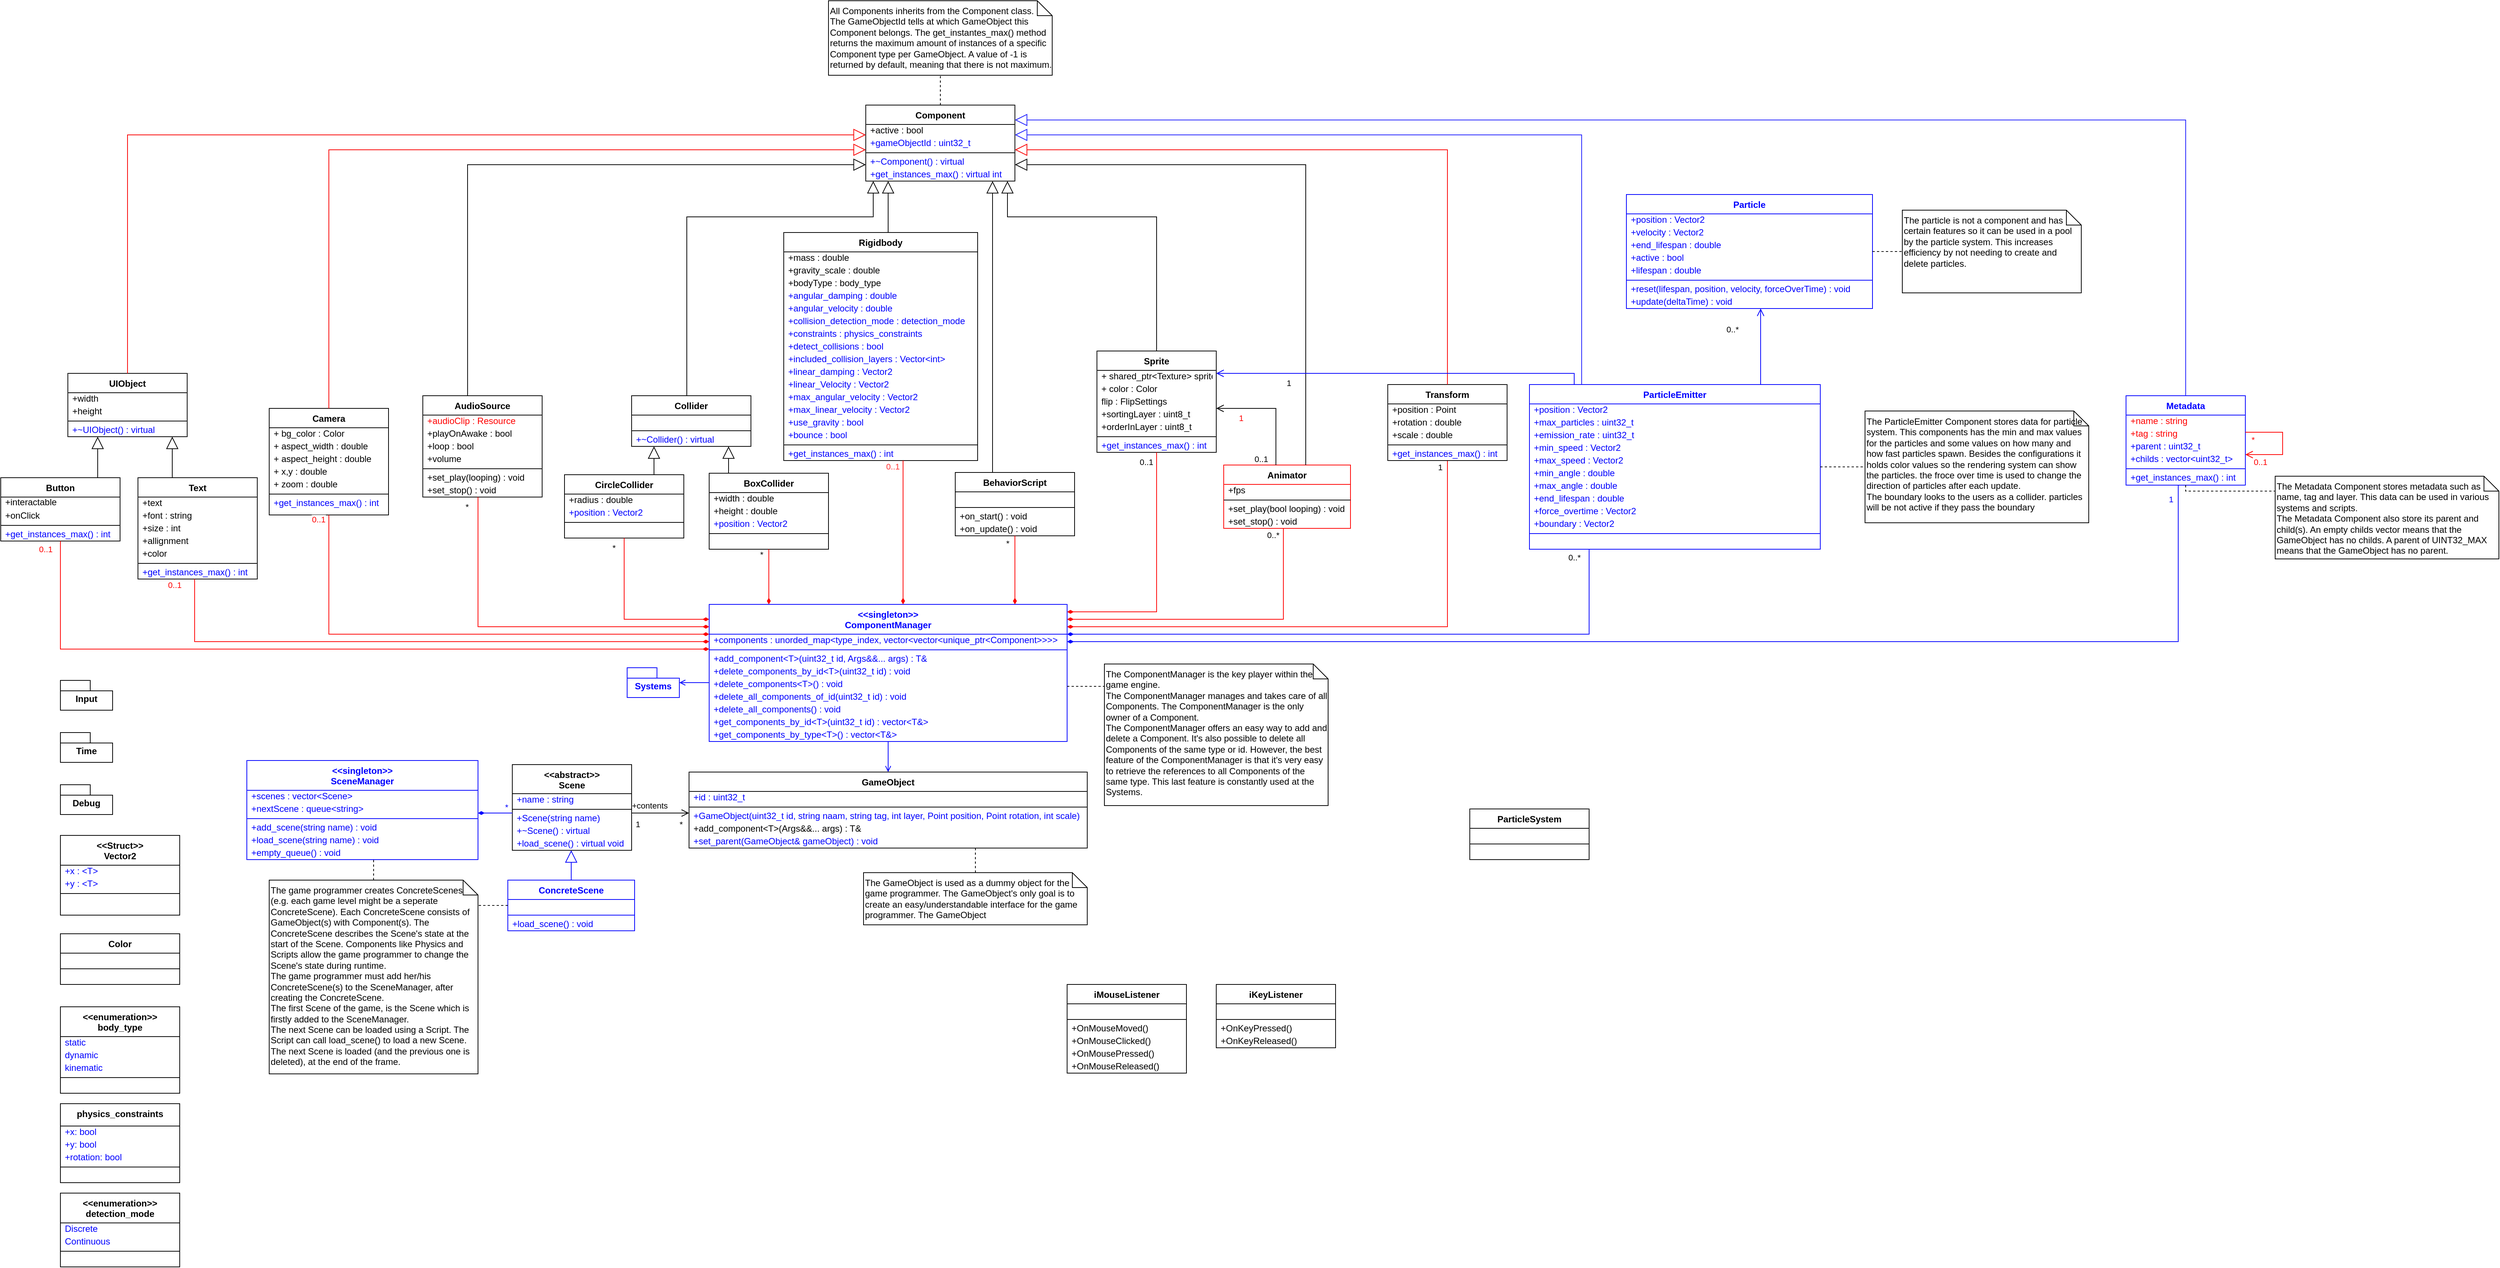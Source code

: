 <mxfile version="24.7.17" pages="14">
  <diagram id="ehgrrEZq6aIl9GSG0JpL" name="Main">
    <mxGraphModel dx="1434" dy="839" grid="1" gridSize="10" guides="1" tooltips="1" connect="1" arrows="1" fold="1" page="1" pageScale="1" pageWidth="3300" pageHeight="2339" math="0" shadow="0">
      <root>
        <mxCell id="0" />
        <mxCell id="1" parent="0" />
        <mxCell id="5-8bWhzpOWirDYeo3-Cj-10" value="&lt;&lt;abstract&gt;&gt;&#xa;Scene" style="swimlane;fontStyle=1;align=center;verticalAlign=top;childLayout=stackLayout;horizontal=1;startSize=39;horizontalStack=0;resizeParent=1;resizeLast=0;collapsible=1;marginBottom=0;rounded=0;shadow=0;strokeWidth=1;movable=1;resizable=1;rotatable=1;deletable=1;editable=1;locked=0;connectable=1;direction=east;" parent="1" vertex="1">
          <mxGeometry x="926" y="1055" width="160" height="115" as="geometry">
            <mxRectangle x="330" y="540" width="160" height="26" as="alternateBounds" />
          </mxGeometry>
        </mxCell>
        <mxCell id="5-8bWhzpOWirDYeo3-Cj-11" value="+name : string" style="text;align=left;verticalAlign=bottom;spacingLeft=4;spacingRight=4;overflow=hidden;rotatable=1;points=[[0,0.5],[1,0.5]];portConstraint=eastwest;rounded=0;shadow=0;html=0;strokeWidth=1;horizontal=1;movable=1;resizable=1;deletable=1;editable=1;locked=0;connectable=1;fontColor=#0000FF;" parent="5-8bWhzpOWirDYeo3-Cj-10" vertex="1">
          <mxGeometry y="39" width="160" height="17" as="geometry" />
        </mxCell>
        <mxCell id="5-8bWhzpOWirDYeo3-Cj-12" value="" style="line;html=1;strokeWidth=1;align=left;verticalAlign=middle;spacingTop=-1;spacingLeft=3;spacingRight=3;rotatable=1;labelPosition=right;points=[];portConstraint=eastwest;fontSize=12;perimeterSpacing=0;movable=1;resizable=1;deletable=1;editable=1;locked=0;connectable=1;verticalLabelPosition=middle;" parent="5-8bWhzpOWirDYeo3-Cj-10" vertex="1">
          <mxGeometry y="56" width="160" height="8" as="geometry" />
        </mxCell>
        <mxCell id="5-8bWhzpOWirDYeo3-Cj-13" value="+Scene(string name)" style="text;align=left;verticalAlign=bottom;spacingLeft=4;spacingRight=4;overflow=hidden;rotatable=1;points=[[0,0.5],[1,0.5]];portConstraint=eastwest;rounded=0;shadow=0;html=0;strokeWidth=1;horizontal=1;movable=1;resizable=1;deletable=1;editable=1;locked=0;connectable=1;fontColor=#0000FF;" parent="5-8bWhzpOWirDYeo3-Cj-10" vertex="1">
          <mxGeometry y="64" width="160" height="17" as="geometry" />
        </mxCell>
        <mxCell id="uXPUMNlN59CLM5qzZz-l-25" value="+~Scene() : virtual" style="text;align=left;verticalAlign=bottom;spacingLeft=4;spacingRight=4;overflow=hidden;rotatable=1;points=[[0,0.5],[1,0.5]];portConstraint=eastwest;rounded=0;shadow=0;html=0;strokeWidth=1;horizontal=1;movable=1;resizable=1;deletable=1;editable=1;locked=0;connectable=1;fontColor=#0000FF;" parent="5-8bWhzpOWirDYeo3-Cj-10" vertex="1">
          <mxGeometry y="81" width="160" height="17" as="geometry" />
        </mxCell>
        <mxCell id="uXPUMNlN59CLM5qzZz-l-24" value="+load_scene() : virtual void" style="text;align=left;verticalAlign=bottom;spacingLeft=4;spacingRight=4;overflow=hidden;rotatable=1;points=[[0,0.5],[1,0.5]];portConstraint=eastwest;rounded=0;shadow=0;html=0;strokeWidth=1;horizontal=1;movable=1;resizable=1;deletable=1;editable=1;locked=0;connectable=1;fontColor=#0000FF;" parent="5-8bWhzpOWirDYeo3-Cj-10" vertex="1">
          <mxGeometry y="98" width="160" height="17" as="geometry" />
        </mxCell>
        <mxCell id="5-8bWhzpOWirDYeo3-Cj-14" value="" style="endArrow=open;html=1;rounded=0;movable=1;resizable=1;rotatable=1;deletable=1;editable=1;locked=0;connectable=1;endFill=0;endSize=8;edgeStyle=orthogonalEdgeStyle;" parent="1" source="5-8bWhzpOWirDYeo3-Cj-10" target="ZHgyX9xX1EySbdOx-EKd-46" edge="1">
          <mxGeometry width="50" height="50" relative="1" as="geometry">
            <mxPoint x="1290" y="1040" as="sourcePoint" />
            <mxPoint x="1350" y="1084" as="targetPoint" />
            <Array as="points">
              <mxPoint x="1120" y="1120" />
              <mxPoint x="1120" y="1120" />
            </Array>
          </mxGeometry>
        </mxCell>
        <mxCell id="5-8bWhzpOWirDYeo3-Cj-15" value="+contents" style="edgeLabel;html=1;align=center;verticalAlign=middle;resizable=0;points=[];" parent="5-8bWhzpOWirDYeo3-Cj-14" vertex="1" connectable="0">
          <mxGeometry x="-0.141" y="-1" relative="1" as="geometry">
            <mxPoint x="-9" y="-11" as="offset" />
          </mxGeometry>
        </mxCell>
        <mxCell id="5-8bWhzpOWirDYeo3-Cj-16" value="1" style="edgeLabel;html=1;align=center;verticalAlign=middle;resizable=0;points=[];" parent="5-8bWhzpOWirDYeo3-Cj-14" vertex="1" connectable="0">
          <mxGeometry x="-0.712" y="-1" relative="1" as="geometry">
            <mxPoint x="-3" y="14" as="offset" />
          </mxGeometry>
        </mxCell>
        <mxCell id="5-8bWhzpOWirDYeo3-Cj-17" value="*" style="edgeLabel;html=1;align=center;verticalAlign=middle;resizable=0;points=[];" parent="5-8bWhzpOWirDYeo3-Cj-14" vertex="1" connectable="0">
          <mxGeometry x="0.621" y="-1" relative="1" as="geometry">
            <mxPoint x="3" y="14" as="offset" />
          </mxGeometry>
        </mxCell>
        <mxCell id="5-8bWhzpOWirDYeo3-Cj-54" style="edgeStyle=orthogonalEdgeStyle;rounded=0;orthogonalLoop=1;jettySize=auto;html=1;endArrow=diamondThin;endFill=1;strokeColor=#FF0000;" parent="1" source="5-8bWhzpOWirDYeo3-Cj-56" target="5-8bWhzpOWirDYeo3-Cj-170" edge="1">
          <mxGeometry relative="1" as="geometry">
            <Array as="points">
              <mxPoint x="2180" y="870" />
            </Array>
          </mxGeometry>
        </mxCell>
        <mxCell id="5-8bWhzpOWirDYeo3-Cj-55" value="1" style="edgeLabel;html=1;align=center;verticalAlign=middle;resizable=0;points=[];" parent="5-8bWhzpOWirDYeo3-Cj-54" vertex="1" connectable="0">
          <mxGeometry x="-0.959" y="-3" relative="1" as="geometry">
            <mxPoint x="-7" y="-6" as="offset" />
          </mxGeometry>
        </mxCell>
        <mxCell id="5-8bWhzpOWirDYeo3-Cj-56" value="Transform" style="swimlane;fontStyle=1;align=center;verticalAlign=top;childLayout=stackLayout;horizontal=1;startSize=26;horizontalStack=0;resizeParent=1;resizeLast=0;collapsible=1;marginBottom=0;rounded=0;shadow=0;strokeWidth=1;movable=1;resizable=1;rotatable=1;deletable=1;editable=1;locked=0;connectable=1;direction=east;" parent="1" vertex="1">
          <mxGeometry x="2100" y="545" width="160" height="102" as="geometry">
            <mxRectangle x="330" y="540" width="160" height="26" as="alternateBounds" />
          </mxGeometry>
        </mxCell>
        <mxCell id="5-8bWhzpOWirDYeo3-Cj-57" value="+position : Point" style="text;align=left;verticalAlign=bottom;spacingLeft=4;spacingRight=4;overflow=hidden;rotatable=1;points=[[0,0.5],[1,0.5]];portConstraint=eastwest;rounded=0;shadow=0;html=0;strokeWidth=1;horizontal=1;movable=1;resizable=1;deletable=1;editable=1;locked=0;connectable=1;" parent="5-8bWhzpOWirDYeo3-Cj-56" vertex="1">
          <mxGeometry y="26" width="160" height="17" as="geometry" />
        </mxCell>
        <mxCell id="5-8bWhzpOWirDYeo3-Cj-58" value="+rotation : double" style="text;align=left;verticalAlign=bottom;spacingLeft=4;spacingRight=4;overflow=hidden;rotatable=1;points=[[0,0.5],[1,0.5]];portConstraint=eastwest;rounded=0;shadow=0;html=0;strokeWidth=1;horizontal=1;movable=1;resizable=1;deletable=1;editable=1;locked=0;connectable=1;" parent="5-8bWhzpOWirDYeo3-Cj-56" vertex="1">
          <mxGeometry y="43" width="160" height="17" as="geometry" />
        </mxCell>
        <mxCell id="5-8bWhzpOWirDYeo3-Cj-59" value="+scale : double" style="text;align=left;verticalAlign=bottom;spacingLeft=4;spacingRight=4;overflow=hidden;rotatable=1;points=[[0,0.5],[1,0.5]];portConstraint=eastwest;rounded=0;shadow=0;html=0;strokeWidth=1;horizontal=1;movable=1;resizable=1;deletable=1;editable=1;locked=0;connectable=1;" parent="5-8bWhzpOWirDYeo3-Cj-56" vertex="1">
          <mxGeometry y="60" width="160" height="17" as="geometry" />
        </mxCell>
        <mxCell id="5-8bWhzpOWirDYeo3-Cj-60" value="" style="line;html=1;strokeWidth=1;align=left;verticalAlign=middle;spacingTop=-1;spacingLeft=3;spacingRight=3;rotatable=1;labelPosition=right;points=[];portConstraint=eastwest;fontSize=12;perimeterSpacing=0;movable=1;resizable=1;deletable=1;editable=1;locked=0;connectable=1;verticalLabelPosition=middle;" parent="5-8bWhzpOWirDYeo3-Cj-56" vertex="1">
          <mxGeometry y="77" width="160" height="8" as="geometry" />
        </mxCell>
        <mxCell id="5-8bWhzpOWirDYeo3-Cj-61" value="+get_instances_max() : int" style="text;align=left;verticalAlign=bottom;spacingLeft=4;spacingRight=4;overflow=hidden;rotatable=1;points=[[0,0.5],[1,0.5]];portConstraint=eastwest;rounded=0;shadow=0;html=0;strokeWidth=1;horizontal=1;movable=1;resizable=1;deletable=1;editable=1;locked=0;connectable=1;fontColor=#0000FF;" parent="5-8bWhzpOWirDYeo3-Cj-56" vertex="1">
          <mxGeometry y="85" width="160" height="17" as="geometry" />
        </mxCell>
        <mxCell id="5-8bWhzpOWirDYeo3-Cj-62" value="iMouseListener" style="swimlane;fontStyle=1;align=center;verticalAlign=top;childLayout=stackLayout;horizontal=1;startSize=26;horizontalStack=0;resizeParent=1;resizeLast=0;collapsible=1;marginBottom=0;rounded=0;shadow=0;strokeWidth=1;movable=1;resizable=1;rotatable=1;deletable=1;editable=1;locked=0;connectable=1;direction=east;" parent="1" vertex="1">
          <mxGeometry x="1670" y="1350" width="160" height="119" as="geometry">
            <mxRectangle x="330" y="540" width="160" height="26" as="alternateBounds" />
          </mxGeometry>
        </mxCell>
        <mxCell id="5-8bWhzpOWirDYeo3-Cj-63" style="text;align=left;verticalAlign=bottom;spacingLeft=4;spacingRight=4;overflow=hidden;rotatable=1;points=[[0,0.5],[1,0.5]];portConstraint=eastwest;rounded=0;shadow=0;html=0;strokeWidth=1;horizontal=1;movable=1;resizable=1;deletable=1;editable=1;locked=0;connectable=1;" parent="5-8bWhzpOWirDYeo3-Cj-62" vertex="1">
          <mxGeometry y="26" width="160" height="17" as="geometry" />
        </mxCell>
        <mxCell id="5-8bWhzpOWirDYeo3-Cj-64" value="" style="line;html=1;strokeWidth=1;align=left;verticalAlign=middle;spacingTop=-1;spacingLeft=3;spacingRight=3;rotatable=1;labelPosition=right;points=[];portConstraint=eastwest;fontSize=12;perimeterSpacing=0;movable=1;resizable=1;deletable=1;editable=1;locked=0;connectable=1;verticalLabelPosition=middle;" parent="5-8bWhzpOWirDYeo3-Cj-62" vertex="1">
          <mxGeometry y="43" width="160" height="8" as="geometry" />
        </mxCell>
        <mxCell id="5-8bWhzpOWirDYeo3-Cj-65" value="+OnMouseMoved()" style="text;align=left;verticalAlign=bottom;spacingLeft=4;spacingRight=4;overflow=hidden;rotatable=1;points=[[0,0.5],[1,0.5]];portConstraint=eastwest;rounded=0;shadow=0;html=0;strokeWidth=1;horizontal=1;movable=1;resizable=1;deletable=1;editable=1;locked=0;connectable=1;" parent="5-8bWhzpOWirDYeo3-Cj-62" vertex="1">
          <mxGeometry y="51" width="160" height="17" as="geometry" />
        </mxCell>
        <mxCell id="5-8bWhzpOWirDYeo3-Cj-66" value="+OnMouseClicked()" style="text;align=left;verticalAlign=bottom;spacingLeft=4;spacingRight=4;overflow=hidden;rotatable=1;points=[[0,0.5],[1,0.5]];portConstraint=eastwest;rounded=0;shadow=0;html=0;strokeWidth=1;horizontal=1;movable=1;resizable=1;deletable=1;editable=1;locked=0;connectable=1;" parent="5-8bWhzpOWirDYeo3-Cj-62" vertex="1">
          <mxGeometry y="68" width="160" height="17" as="geometry" />
        </mxCell>
        <mxCell id="5-8bWhzpOWirDYeo3-Cj-67" value="+OnMousePressed()" style="text;align=left;verticalAlign=bottom;spacingLeft=4;spacingRight=4;overflow=hidden;rotatable=1;points=[[0,0.5],[1,0.5]];portConstraint=eastwest;rounded=0;shadow=0;html=0;strokeWidth=1;horizontal=1;movable=1;resizable=1;deletable=1;editable=1;locked=0;connectable=1;" parent="5-8bWhzpOWirDYeo3-Cj-62" vertex="1">
          <mxGeometry y="85" width="160" height="17" as="geometry" />
        </mxCell>
        <mxCell id="5-8bWhzpOWirDYeo3-Cj-68" value="+OnMouseReleased()" style="text;align=left;verticalAlign=bottom;spacingLeft=4;spacingRight=4;overflow=hidden;rotatable=1;points=[[0,0.5],[1,0.5]];portConstraint=eastwest;rounded=0;shadow=0;html=0;strokeWidth=1;horizontal=1;movable=1;resizable=1;deletable=1;editable=1;locked=0;connectable=1;" parent="5-8bWhzpOWirDYeo3-Cj-62" vertex="1">
          <mxGeometry y="102" width="160" height="17" as="geometry" />
        </mxCell>
        <mxCell id="5-8bWhzpOWirDYeo3-Cj-69" value="iKeyListener" style="swimlane;fontStyle=1;align=center;verticalAlign=top;childLayout=stackLayout;horizontal=1;startSize=26;horizontalStack=0;resizeParent=1;resizeLast=0;collapsible=1;marginBottom=0;rounded=0;shadow=0;strokeWidth=1;movable=1;resizable=1;rotatable=1;deletable=1;editable=1;locked=0;connectable=1;direction=east;" parent="1" vertex="1">
          <mxGeometry x="1870" y="1350" width="160" height="85" as="geometry">
            <mxRectangle x="330" y="540" width="160" height="26" as="alternateBounds" />
          </mxGeometry>
        </mxCell>
        <mxCell id="5-8bWhzpOWirDYeo3-Cj-70" style="text;align=left;verticalAlign=bottom;spacingLeft=4;spacingRight=4;overflow=hidden;rotatable=1;points=[[0,0.5],[1,0.5]];portConstraint=eastwest;rounded=0;shadow=0;html=0;strokeWidth=1;horizontal=1;movable=1;resizable=1;deletable=1;editable=1;locked=0;connectable=1;" parent="5-8bWhzpOWirDYeo3-Cj-69" vertex="1">
          <mxGeometry y="26" width="160" height="17" as="geometry" />
        </mxCell>
        <mxCell id="5-8bWhzpOWirDYeo3-Cj-71" value="" style="line;html=1;strokeWidth=1;align=left;verticalAlign=middle;spacingTop=-1;spacingLeft=3;spacingRight=3;rotatable=1;labelPosition=right;points=[];portConstraint=eastwest;fontSize=12;perimeterSpacing=0;movable=1;resizable=1;deletable=1;editable=1;locked=0;connectable=1;verticalLabelPosition=middle;" parent="5-8bWhzpOWirDYeo3-Cj-69" vertex="1">
          <mxGeometry y="43" width="160" height="8" as="geometry" />
        </mxCell>
        <mxCell id="5-8bWhzpOWirDYeo3-Cj-72" value="+OnKeyPressed()" style="text;align=left;verticalAlign=bottom;spacingLeft=4;spacingRight=4;overflow=hidden;rotatable=1;points=[[0,0.5],[1,0.5]];portConstraint=eastwest;rounded=0;shadow=0;html=0;strokeWidth=1;horizontal=1;movable=1;resizable=1;deletable=1;editable=1;locked=0;connectable=1;" parent="5-8bWhzpOWirDYeo3-Cj-69" vertex="1">
          <mxGeometry y="51" width="160" height="17" as="geometry" />
        </mxCell>
        <mxCell id="5-8bWhzpOWirDYeo3-Cj-73" value="+OnKeyReleased()" style="text;align=left;verticalAlign=bottom;spacingLeft=4;spacingRight=4;overflow=hidden;rotatable=1;points=[[0,0.5],[1,0.5]];portConstraint=eastwest;rounded=0;shadow=0;html=0;strokeWidth=1;horizontal=1;movable=1;resizable=1;deletable=1;editable=1;locked=0;connectable=1;" parent="5-8bWhzpOWirDYeo3-Cj-69" vertex="1">
          <mxGeometry y="68" width="160" height="17" as="geometry" />
        </mxCell>
        <mxCell id="5-8bWhzpOWirDYeo3-Cj-74" value="Color" style="swimlane;fontStyle=1;align=center;verticalAlign=top;childLayout=stackLayout;horizontal=1;startSize=26;horizontalStack=0;resizeParent=1;resizeLast=0;collapsible=1;marginBottom=0;rounded=0;shadow=0;strokeWidth=1;movable=1;resizable=1;rotatable=1;deletable=1;editable=1;locked=0;connectable=1;direction=east;" parent="1" vertex="1">
          <mxGeometry x="320" y="1282" width="160" height="68" as="geometry">
            <mxRectangle x="330" y="540" width="160" height="26" as="alternateBounds" />
          </mxGeometry>
        </mxCell>
        <mxCell id="5-8bWhzpOWirDYeo3-Cj-75" style="text;align=left;verticalAlign=bottom;spacingLeft=4;spacingRight=4;overflow=hidden;rotatable=1;points=[[0,0.5],[1,0.5]];portConstraint=eastwest;rounded=0;shadow=0;html=0;strokeWidth=1;horizontal=1;movable=1;resizable=1;deletable=1;editable=1;locked=0;connectable=1;" parent="5-8bWhzpOWirDYeo3-Cj-74" vertex="1">
          <mxGeometry y="26" width="160" height="17" as="geometry" />
        </mxCell>
        <mxCell id="5-8bWhzpOWirDYeo3-Cj-76" value="" style="line;html=1;strokeWidth=1;align=left;verticalAlign=middle;spacingTop=-1;spacingLeft=3;spacingRight=3;rotatable=1;labelPosition=right;points=[];portConstraint=eastwest;fontSize=12;perimeterSpacing=0;movable=1;resizable=1;deletable=1;editable=1;locked=0;connectable=1;verticalLabelPosition=middle;" parent="5-8bWhzpOWirDYeo3-Cj-74" vertex="1">
          <mxGeometry y="43" width="160" height="8" as="geometry" />
        </mxCell>
        <mxCell id="5-8bWhzpOWirDYeo3-Cj-77" style="text;align=left;verticalAlign=bottom;spacingLeft=4;spacingRight=4;overflow=hidden;rotatable=1;points=[[0,0.5],[1,0.5]];portConstraint=eastwest;rounded=0;shadow=0;html=0;strokeWidth=1;horizontal=1;movable=1;resizable=1;deletable=1;editable=1;locked=0;connectable=1;" parent="5-8bWhzpOWirDYeo3-Cj-74" vertex="1">
          <mxGeometry y="51" width="160" height="17" as="geometry" />
        </mxCell>
        <mxCell id="5-8bWhzpOWirDYeo3-Cj-78" value="&lt;&lt;Struct&gt;&gt;&#xa;Vector2" style="swimlane;fontStyle=1;align=center;verticalAlign=top;childLayout=stackLayout;horizontal=1;startSize=40;horizontalStack=0;resizeParent=1;resizeLast=0;collapsible=1;marginBottom=0;rounded=0;shadow=0;strokeWidth=1;movable=1;resizable=1;rotatable=1;deletable=1;editable=1;locked=0;connectable=1;direction=east;" parent="1" vertex="1">
          <mxGeometry x="320" y="1150" width="160" height="107" as="geometry">
            <mxRectangle x="330" y="540" width="160" height="26" as="alternateBounds" />
          </mxGeometry>
        </mxCell>
        <mxCell id="5-8bWhzpOWirDYeo3-Cj-79" value="+x : &lt;T&gt;" style="text;align=left;verticalAlign=bottom;spacingLeft=4;spacingRight=4;overflow=hidden;rotatable=1;points=[[0,0.5],[1,0.5]];portConstraint=eastwest;rounded=0;shadow=0;html=0;strokeWidth=1;horizontal=1;movable=1;resizable=1;deletable=1;editable=1;locked=0;connectable=1;fontColor=#0000FF;" parent="5-8bWhzpOWirDYeo3-Cj-78" vertex="1">
          <mxGeometry y="40" width="160" height="17" as="geometry" />
        </mxCell>
        <mxCell id="ZHgyX9xX1EySbdOx-EKd-69" value="+y : &lt;T&gt;" style="text;align=left;verticalAlign=bottom;spacingLeft=4;spacingRight=4;overflow=hidden;rotatable=1;points=[[0,0.5],[1,0.5]];portConstraint=eastwest;rounded=0;shadow=0;html=0;strokeWidth=1;horizontal=1;movable=1;resizable=1;deletable=1;editable=1;locked=0;connectable=1;fontColor=#0000FF;" parent="5-8bWhzpOWirDYeo3-Cj-78" vertex="1">
          <mxGeometry y="57" width="160" height="17" as="geometry" />
        </mxCell>
        <mxCell id="5-8bWhzpOWirDYeo3-Cj-80" value="" style="line;html=1;strokeWidth=1;align=left;verticalAlign=middle;spacingTop=-1;spacingLeft=3;spacingRight=3;rotatable=1;labelPosition=right;points=[];portConstraint=eastwest;fontSize=12;perimeterSpacing=0;movable=1;resizable=1;deletable=1;editable=1;locked=0;connectable=1;verticalLabelPosition=middle;" parent="5-8bWhzpOWirDYeo3-Cj-78" vertex="1">
          <mxGeometry y="74" width="160" height="8" as="geometry" />
        </mxCell>
        <mxCell id="5-8bWhzpOWirDYeo3-Cj-81" style="text;align=left;verticalAlign=bottom;spacingLeft=4;spacingRight=4;overflow=hidden;rotatable=1;points=[[0,0.5],[1,0.5]];portConstraint=eastwest;rounded=0;shadow=0;html=0;strokeWidth=1;horizontal=1;movable=1;resizable=1;deletable=1;editable=1;locked=0;connectable=1;" parent="5-8bWhzpOWirDYeo3-Cj-78" vertex="1">
          <mxGeometry y="82" width="160" height="17" as="geometry" />
        </mxCell>
        <mxCell id="5-8bWhzpOWirDYeo3-Cj-82" value="Debug" style="shape=folder;fontStyle=1;spacingTop=10;tabWidth=40;tabHeight=14;tabPosition=left;html=1;whiteSpace=wrap;" parent="1" vertex="1">
          <mxGeometry x="320" y="1082" width="70" height="40" as="geometry" />
        </mxCell>
        <mxCell id="5-8bWhzpOWirDYeo3-Cj-83" value="Time" style="shape=folder;fontStyle=1;spacingTop=10;tabWidth=40;tabHeight=14;tabPosition=left;html=1;whiteSpace=wrap;" parent="1" vertex="1">
          <mxGeometry x="320" y="1012" width="70" height="40" as="geometry" />
        </mxCell>
        <mxCell id="5-8bWhzpOWirDYeo3-Cj-84" value="Input" style="shape=folder;fontStyle=1;spacingTop=10;tabWidth=40;tabHeight=14;tabPosition=left;html=1;whiteSpace=wrap;" parent="1" vertex="1">
          <mxGeometry x="320" y="942" width="70" height="40" as="geometry" />
        </mxCell>
        <mxCell id="5-8bWhzpOWirDYeo3-Cj-85" value="AudioSource" style="swimlane;fontStyle=1;align=center;verticalAlign=top;childLayout=stackLayout;horizontal=1;startSize=26;horizontalStack=0;resizeParent=1;resizeLast=0;collapsible=1;marginBottom=0;rounded=0;shadow=0;strokeWidth=1;movable=1;resizable=1;rotatable=1;deletable=1;editable=1;locked=0;connectable=1;direction=east;" parent="1" vertex="1">
          <mxGeometry x="806" y="560" width="160" height="136" as="geometry">
            <mxRectangle x="330" y="540" width="160" height="26" as="alternateBounds" />
          </mxGeometry>
        </mxCell>
        <mxCell id="5-8bWhzpOWirDYeo3-Cj-86" value="+audioClip : Resource" style="text;align=left;verticalAlign=bottom;spacingLeft=4;spacingRight=4;overflow=hidden;rotatable=1;points=[[0,0.5],[1,0.5]];portConstraint=eastwest;rounded=0;shadow=0;html=0;strokeWidth=1;horizontal=1;movable=1;resizable=1;deletable=1;editable=1;locked=0;connectable=1;fontColor=#ff0000;" parent="5-8bWhzpOWirDYeo3-Cj-85" vertex="1">
          <mxGeometry y="26" width="160" height="17" as="geometry" />
        </mxCell>
        <mxCell id="5-8bWhzpOWirDYeo3-Cj-87" value="+playOnAwake : bool" style="text;align=left;verticalAlign=bottom;spacingLeft=4;spacingRight=4;overflow=hidden;rotatable=1;points=[[0,0.5],[1,0.5]];portConstraint=eastwest;rounded=0;shadow=0;html=0;strokeWidth=1;horizontal=1;movable=1;resizable=1;deletable=1;editable=1;locked=0;connectable=1;" parent="5-8bWhzpOWirDYeo3-Cj-85" vertex="1">
          <mxGeometry y="43" width="160" height="17" as="geometry" />
        </mxCell>
        <mxCell id="5-8bWhzpOWirDYeo3-Cj-88" value="+loop : bool" style="text;align=left;verticalAlign=bottom;spacingLeft=4;spacingRight=4;overflow=hidden;rotatable=1;points=[[0,0.5],[1,0.5]];portConstraint=eastwest;rounded=0;shadow=0;html=0;strokeWidth=1;horizontal=1;movable=1;resizable=1;deletable=1;editable=1;locked=0;connectable=1;" parent="5-8bWhzpOWirDYeo3-Cj-85" vertex="1">
          <mxGeometry y="60" width="160" height="17" as="geometry" />
        </mxCell>
        <mxCell id="5-8bWhzpOWirDYeo3-Cj-89" value="+volume" style="text;align=left;verticalAlign=bottom;spacingLeft=4;spacingRight=4;overflow=hidden;rotatable=1;points=[[0,0.5],[1,0.5]];portConstraint=eastwest;rounded=0;shadow=0;html=0;strokeWidth=1;horizontal=1;movable=1;resizable=1;deletable=1;editable=1;locked=0;connectable=1;" parent="5-8bWhzpOWirDYeo3-Cj-85" vertex="1">
          <mxGeometry y="77" width="160" height="17" as="geometry" />
        </mxCell>
        <mxCell id="5-8bWhzpOWirDYeo3-Cj-90" value="" style="line;html=1;strokeWidth=1;align=left;verticalAlign=middle;spacingTop=-1;spacingLeft=3;spacingRight=3;rotatable=1;labelPosition=right;points=[];portConstraint=eastwest;fontSize=12;perimeterSpacing=0;movable=1;resizable=1;deletable=1;editable=1;locked=0;connectable=1;verticalLabelPosition=middle;" parent="5-8bWhzpOWirDYeo3-Cj-85" vertex="1">
          <mxGeometry y="94" width="160" height="8" as="geometry" />
        </mxCell>
        <mxCell id="5-8bWhzpOWirDYeo3-Cj-91" value="+set_play(looping) : void" style="text;align=left;verticalAlign=bottom;spacingLeft=4;spacingRight=4;overflow=hidden;rotatable=1;points=[[0,0.5],[1,0.5]];portConstraint=eastwest;rounded=0;shadow=0;html=0;strokeWidth=1;horizontal=1;movable=1;resizable=1;deletable=1;editable=1;locked=0;connectable=1;" parent="5-8bWhzpOWirDYeo3-Cj-85" vertex="1">
          <mxGeometry y="102" width="160" height="17" as="geometry" />
        </mxCell>
        <mxCell id="5-8bWhzpOWirDYeo3-Cj-92" value="+set_stop() : void" style="text;align=left;verticalAlign=bottom;spacingLeft=4;spacingRight=4;overflow=hidden;rotatable=1;points=[[0,0.5],[1,0.5]];portConstraint=eastwest;rounded=0;shadow=0;html=0;strokeWidth=1;horizontal=1;movable=1;resizable=1;deletable=1;editable=1;locked=0;connectable=1;" parent="5-8bWhzpOWirDYeo3-Cj-85" vertex="1">
          <mxGeometry y="119" width="160" height="17" as="geometry" />
        </mxCell>
        <mxCell id="5-8bWhzpOWirDYeo3-Cj-93" value="Collider" style="swimlane;fontStyle=1;align=center;verticalAlign=top;childLayout=stackLayout;horizontal=1;startSize=26;horizontalStack=0;resizeParent=1;resizeLast=0;collapsible=1;marginBottom=0;rounded=0;shadow=0;strokeWidth=1;movable=1;resizable=1;rotatable=1;deletable=1;editable=1;locked=0;connectable=1;direction=east;" parent="1" vertex="1">
          <mxGeometry x="1086" y="560" width="160" height="68" as="geometry">
            <mxRectangle x="330" y="540" width="160" height="26" as="alternateBounds" />
          </mxGeometry>
        </mxCell>
        <mxCell id="5-8bWhzpOWirDYeo3-Cj-94" style="text;align=left;verticalAlign=bottom;spacingLeft=4;spacingRight=4;overflow=hidden;rotatable=1;points=[[0,0.5],[1,0.5]];portConstraint=eastwest;rounded=0;shadow=0;html=0;strokeWidth=1;horizontal=1;movable=1;resizable=1;deletable=1;editable=1;locked=0;connectable=1;" parent="5-8bWhzpOWirDYeo3-Cj-93" vertex="1">
          <mxGeometry y="26" width="160" height="17" as="geometry" />
        </mxCell>
        <mxCell id="5-8bWhzpOWirDYeo3-Cj-95" value="" style="line;html=1;strokeWidth=1;align=left;verticalAlign=middle;spacingTop=-1;spacingLeft=3;spacingRight=3;rotatable=1;labelPosition=right;points=[];portConstraint=eastwest;fontSize=12;perimeterSpacing=0;movable=1;resizable=1;deletable=1;editable=1;locked=0;connectable=1;verticalLabelPosition=middle;" parent="5-8bWhzpOWirDYeo3-Cj-93" vertex="1">
          <mxGeometry y="43" width="160" height="8" as="geometry" />
        </mxCell>
        <mxCell id="uXPUMNlN59CLM5qzZz-l-23" value="+~Collider() : virtual" style="text;align=left;verticalAlign=bottom;spacingLeft=4;spacingRight=4;overflow=hidden;rotatable=1;points=[[0,0.5],[1,0.5]];portConstraint=eastwest;rounded=0;shadow=0;html=0;strokeWidth=1;horizontal=1;movable=1;resizable=1;deletable=1;editable=1;locked=0;connectable=1;fontColor=#0000FF;" parent="5-8bWhzpOWirDYeo3-Cj-93" vertex="1">
          <mxGeometry y="51" width="160" height="17" as="geometry" />
        </mxCell>
        <mxCell id="5-8bWhzpOWirDYeo3-Cj-97" value="CircleCollider" style="swimlane;fontStyle=1;align=center;verticalAlign=top;childLayout=stackLayout;horizontal=1;startSize=26;horizontalStack=0;resizeParent=1;resizeLast=0;collapsible=1;marginBottom=0;rounded=0;shadow=0;strokeWidth=1;movable=1;resizable=1;rotatable=1;deletable=1;editable=1;locked=0;connectable=1;direction=east;" parent="1" vertex="1">
          <mxGeometry x="996" y="666" width="160" height="85" as="geometry">
            <mxRectangle x="330" y="540" width="160" height="26" as="alternateBounds" />
          </mxGeometry>
        </mxCell>
        <mxCell id="5-8bWhzpOWirDYeo3-Cj-98" value="+radius : double" style="text;align=left;verticalAlign=bottom;spacingLeft=4;spacingRight=4;overflow=hidden;rotatable=1;points=[[0,0.5],[1,0.5]];portConstraint=eastwest;rounded=0;shadow=0;html=0;strokeWidth=1;horizontal=1;movable=1;resizable=1;deletable=1;editable=1;locked=0;connectable=1;" parent="5-8bWhzpOWirDYeo3-Cj-97" vertex="1">
          <mxGeometry y="26" width="160" height="17" as="geometry" />
        </mxCell>
        <mxCell id="QpFLp5RZX1MbUHJJD-iN-30" value="+position : Vector2" style="text;align=left;verticalAlign=bottom;spacingLeft=4;spacingRight=4;overflow=hidden;rotatable=1;points=[[0,0.5],[1,0.5]];portConstraint=eastwest;rounded=0;shadow=0;html=0;strokeWidth=1;horizontal=1;movable=1;resizable=1;deletable=1;editable=1;locked=0;connectable=1;fontColor=#0000FF;" parent="5-8bWhzpOWirDYeo3-Cj-97" vertex="1">
          <mxGeometry y="43" width="160" height="17" as="geometry" />
        </mxCell>
        <mxCell id="5-8bWhzpOWirDYeo3-Cj-99" value="" style="line;html=1;strokeWidth=1;align=left;verticalAlign=middle;spacingTop=-1;spacingLeft=3;spacingRight=3;rotatable=1;labelPosition=right;points=[];portConstraint=eastwest;fontSize=12;perimeterSpacing=0;movable=1;resizable=1;deletable=1;editable=1;locked=0;connectable=1;verticalLabelPosition=middle;" parent="5-8bWhzpOWirDYeo3-Cj-97" vertex="1">
          <mxGeometry y="60" width="160" height="8" as="geometry" />
        </mxCell>
        <mxCell id="5-8bWhzpOWirDYeo3-Cj-100" style="text;align=left;verticalAlign=bottom;spacingLeft=4;spacingRight=4;overflow=hidden;rotatable=1;points=[[0,0.5],[1,0.5]];portConstraint=eastwest;rounded=0;shadow=0;html=0;strokeWidth=1;horizontal=1;movable=1;resizable=1;deletable=1;editable=1;locked=0;connectable=1;" parent="5-8bWhzpOWirDYeo3-Cj-97" vertex="1">
          <mxGeometry y="68" width="160" height="17" as="geometry" />
        </mxCell>
        <mxCell id="5-8bWhzpOWirDYeo3-Cj-101" value="BoxCollider" style="swimlane;fontStyle=1;align=center;verticalAlign=top;childLayout=stackLayout;horizontal=1;startSize=26;horizontalStack=0;resizeParent=1;resizeLast=0;collapsible=1;marginBottom=0;rounded=0;shadow=0;strokeWidth=1;movable=1;resizable=1;rotatable=1;deletable=1;editable=1;locked=0;connectable=1;direction=east;" parent="1" vertex="1">
          <mxGeometry x="1190" y="664" width="160" height="102" as="geometry">
            <mxRectangle x="330" y="540" width="160" height="26" as="alternateBounds" />
          </mxGeometry>
        </mxCell>
        <mxCell id="5-8bWhzpOWirDYeo3-Cj-102" value="+width : double" style="text;align=left;verticalAlign=bottom;spacingLeft=4;spacingRight=4;overflow=hidden;rotatable=1;points=[[0,0.5],[1,0.5]];portConstraint=eastwest;rounded=0;shadow=0;html=0;strokeWidth=1;horizontal=1;movable=1;resizable=1;deletable=1;editable=1;locked=0;connectable=1;" parent="5-8bWhzpOWirDYeo3-Cj-101" vertex="1">
          <mxGeometry y="26" width="160" height="17" as="geometry" />
        </mxCell>
        <mxCell id="5-8bWhzpOWirDYeo3-Cj-103" value="+height : double" style="text;align=left;verticalAlign=bottom;spacingLeft=4;spacingRight=4;overflow=hidden;rotatable=1;points=[[0,0.5],[1,0.5]];portConstraint=eastwest;rounded=0;shadow=0;html=0;strokeWidth=1;horizontal=1;movable=1;resizable=1;deletable=1;editable=1;locked=0;connectable=1;" parent="5-8bWhzpOWirDYeo3-Cj-101" vertex="1">
          <mxGeometry y="43" width="160" height="17" as="geometry" />
        </mxCell>
        <mxCell id="QpFLp5RZX1MbUHJJD-iN-31" value="+position : Vector2" style="text;align=left;verticalAlign=bottom;spacingLeft=4;spacingRight=4;overflow=hidden;rotatable=1;points=[[0,0.5],[1,0.5]];portConstraint=eastwest;rounded=0;shadow=0;html=0;strokeWidth=1;horizontal=1;movable=1;resizable=1;deletable=1;editable=1;locked=0;connectable=1;fontColor=#0000FF;" parent="5-8bWhzpOWirDYeo3-Cj-101" vertex="1">
          <mxGeometry y="60" width="160" height="17" as="geometry" />
        </mxCell>
        <mxCell id="5-8bWhzpOWirDYeo3-Cj-104" value="" style="line;html=1;strokeWidth=1;align=left;verticalAlign=middle;spacingTop=-1;spacingLeft=3;spacingRight=3;rotatable=1;labelPosition=right;points=[];portConstraint=eastwest;fontSize=12;perimeterSpacing=0;movable=1;resizable=1;deletable=1;editable=1;locked=0;connectable=1;verticalLabelPosition=middle;" parent="5-8bWhzpOWirDYeo3-Cj-101" vertex="1">
          <mxGeometry y="77" width="160" height="8" as="geometry" />
        </mxCell>
        <mxCell id="5-8bWhzpOWirDYeo3-Cj-105" style="text;align=left;verticalAlign=bottom;spacingLeft=4;spacingRight=4;overflow=hidden;rotatable=1;points=[[0,0.5],[1,0.5]];portConstraint=eastwest;rounded=0;shadow=0;html=0;strokeWidth=1;horizontal=1;movable=1;resizable=1;deletable=1;editable=1;locked=0;connectable=1;" parent="5-8bWhzpOWirDYeo3-Cj-101" vertex="1">
          <mxGeometry y="85" width="160" height="17" as="geometry" />
        </mxCell>
        <mxCell id="5-8bWhzpOWirDYeo3-Cj-106" value="Component" style="swimlane;fontStyle=1;align=center;verticalAlign=top;childLayout=stackLayout;horizontal=1;startSize=26;horizontalStack=0;resizeParent=1;resizeLast=0;collapsible=1;marginBottom=0;rounded=0;shadow=0;strokeWidth=1;movable=1;resizable=1;rotatable=1;deletable=1;editable=1;locked=0;connectable=1;direction=east;" parent="1" vertex="1">
          <mxGeometry x="1400" y="170" width="200" height="102" as="geometry">
            <mxRectangle x="330" y="540" width="160" height="26" as="alternateBounds" />
          </mxGeometry>
        </mxCell>
        <mxCell id="5-8bWhzpOWirDYeo3-Cj-107" value="+active : bool" style="text;align=left;verticalAlign=bottom;spacingLeft=4;spacingRight=4;overflow=hidden;rotatable=1;points=[[0,0.5],[1,0.5]];portConstraint=eastwest;rounded=0;shadow=0;html=0;strokeWidth=1;horizontal=1;movable=1;resizable=1;deletable=1;editable=1;locked=0;connectable=1;" parent="5-8bWhzpOWirDYeo3-Cj-106" vertex="1">
          <mxGeometry y="26" width="200" height="17" as="geometry" />
        </mxCell>
        <mxCell id="5-8bWhzpOWirDYeo3-Cj-108" value="+gameObjectId : uint32_t" style="text;align=left;verticalAlign=bottom;spacingLeft=4;spacingRight=4;overflow=hidden;rotatable=1;points=[[0,0.5],[1,0.5]];portConstraint=eastwest;rounded=0;shadow=0;html=0;strokeWidth=1;horizontal=1;movable=1;resizable=1;deletable=1;editable=1;locked=0;connectable=1;fontColor=#0000FF;" parent="5-8bWhzpOWirDYeo3-Cj-106" vertex="1">
          <mxGeometry y="43" width="200" height="17" as="geometry" />
        </mxCell>
        <mxCell id="5-8bWhzpOWirDYeo3-Cj-109" value="" style="line;html=1;strokeWidth=1;align=left;verticalAlign=middle;spacingTop=-1;spacingLeft=3;spacingRight=3;rotatable=1;labelPosition=right;points=[];portConstraint=eastwest;fontSize=12;perimeterSpacing=0;movable=1;resizable=1;deletable=1;editable=1;locked=0;connectable=1;verticalLabelPosition=middle;" parent="5-8bWhzpOWirDYeo3-Cj-106" vertex="1">
          <mxGeometry y="60" width="200" height="8" as="geometry" />
        </mxCell>
        <mxCell id="5-8bWhzpOWirDYeo3-Cj-110" value="+~Component() : virtual" style="text;align=left;verticalAlign=bottom;spacingLeft=4;spacingRight=4;overflow=hidden;rotatable=1;points=[[0,0.5],[1,0.5]];portConstraint=eastwest;rounded=0;shadow=0;html=0;strokeWidth=1;horizontal=1;movable=1;resizable=1;deletable=1;editable=1;locked=0;connectable=1;fontColor=#0000FF;" parent="5-8bWhzpOWirDYeo3-Cj-106" vertex="1">
          <mxGeometry y="68" width="200" height="17" as="geometry" />
        </mxCell>
        <mxCell id="uXPUMNlN59CLM5qzZz-l-20" value="+get_instances_max() : virtual int" style="text;align=left;verticalAlign=bottom;spacingLeft=4;spacingRight=4;overflow=hidden;rotatable=1;points=[[0,0.5],[1,0.5]];portConstraint=eastwest;rounded=0;shadow=0;html=0;strokeWidth=1;horizontal=1;movable=1;resizable=1;deletable=1;editable=1;locked=0;connectable=1;fontColor=#0000FF;" parent="5-8bWhzpOWirDYeo3-Cj-106" vertex="1">
          <mxGeometry y="85" width="200" height="17" as="geometry" />
        </mxCell>
        <mxCell id="5-8bWhzpOWirDYeo3-Cj-111" value="Rigidbody" style="swimlane;fontStyle=1;align=center;verticalAlign=top;childLayout=stackLayout;horizontal=1;startSize=26;horizontalStack=0;resizeParent=1;resizeLast=0;collapsible=1;marginBottom=0;rounded=0;shadow=0;strokeWidth=1;movable=1;resizable=1;rotatable=1;deletable=1;editable=1;locked=0;connectable=1;direction=east;" parent="1" vertex="1">
          <mxGeometry x="1290" y="341" width="260" height="306" as="geometry">
            <mxRectangle x="330" y="540" width="160" height="26" as="alternateBounds" />
          </mxGeometry>
        </mxCell>
        <mxCell id="5-8bWhzpOWirDYeo3-Cj-112" value="+mass : double" style="text;align=left;verticalAlign=bottom;spacingLeft=4;spacingRight=4;overflow=hidden;rotatable=1;points=[[0,0.5],[1,0.5]];portConstraint=eastwest;rounded=0;shadow=0;html=0;strokeWidth=1;horizontal=1;movable=1;resizable=1;deletable=1;editable=1;locked=0;connectable=1;" parent="5-8bWhzpOWirDYeo3-Cj-111" vertex="1">
          <mxGeometry y="26" width="260" height="17" as="geometry" />
        </mxCell>
        <mxCell id="5-8bWhzpOWirDYeo3-Cj-113" value="+gravity_scale : double" style="text;align=left;verticalAlign=bottom;spacingLeft=4;spacingRight=4;overflow=hidden;rotatable=1;points=[[0,0.5],[1,0.5]];portConstraint=eastwest;rounded=0;shadow=0;html=0;strokeWidth=1;horizontal=1;movable=1;resizable=1;deletable=1;editable=1;locked=0;connectable=1;" parent="5-8bWhzpOWirDYeo3-Cj-111" vertex="1">
          <mxGeometry y="43" width="260" height="17" as="geometry" />
        </mxCell>
        <mxCell id="5-8bWhzpOWirDYeo3-Cj-114" value="+bodyType : body_type" style="text;align=left;verticalAlign=bottom;spacingLeft=4;spacingRight=4;overflow=hidden;rotatable=1;points=[[0,0.5],[1,0.5]];portConstraint=eastwest;rounded=0;shadow=0;html=0;strokeWidth=1;horizontal=1;movable=1;resizable=1;deletable=1;editable=1;locked=0;connectable=1;" parent="5-8bWhzpOWirDYeo3-Cj-111" vertex="1">
          <mxGeometry y="60" width="260" height="17" as="geometry" />
        </mxCell>
        <mxCell id="QpFLp5RZX1MbUHJJD-iN-4" value="+angular_damping : double" style="text;align=left;verticalAlign=bottom;spacingLeft=4;spacingRight=4;overflow=hidden;rotatable=1;points=[[0,0.5],[1,0.5]];portConstraint=eastwest;rounded=0;shadow=0;html=0;strokeWidth=1;horizontal=1;movable=1;resizable=1;deletable=1;editable=1;locked=0;connectable=1;fontColor=#0000ff;" parent="5-8bWhzpOWirDYeo3-Cj-111" vertex="1">
          <mxGeometry y="77" width="260" height="17" as="geometry" />
        </mxCell>
        <mxCell id="QpFLp5RZX1MbUHJJD-iN-3" value="+angular_velocity : double" style="text;align=left;verticalAlign=bottom;spacingLeft=4;spacingRight=4;overflow=hidden;rotatable=1;points=[[0,0.5],[1,0.5]];portConstraint=eastwest;rounded=0;shadow=0;html=0;strokeWidth=1;horizontal=1;movable=1;resizable=1;deletable=1;editable=1;locked=0;connectable=1;fontColor=#0000ff;" parent="5-8bWhzpOWirDYeo3-Cj-111" vertex="1">
          <mxGeometry y="94" width="260" height="17" as="geometry" />
        </mxCell>
        <mxCell id="QpFLp5RZX1MbUHJJD-iN-2" value="+collision_detection_mode : detection_mode" style="text;align=left;verticalAlign=bottom;spacingLeft=4;spacingRight=4;overflow=hidden;rotatable=1;points=[[0,0.5],[1,0.5]];portConstraint=eastwest;rounded=0;shadow=0;html=0;strokeWidth=1;horizontal=1;movable=1;resizable=1;deletable=1;editable=1;locked=0;connectable=1;fontColor=#0000ff;" parent="5-8bWhzpOWirDYeo3-Cj-111" vertex="1">
          <mxGeometry y="111" width="260" height="17" as="geometry" />
        </mxCell>
        <mxCell id="QpFLp5RZX1MbUHJJD-iN-1" value="+constraints : physics_constraints" style="text;align=left;verticalAlign=bottom;spacingLeft=4;spacingRight=4;overflow=hidden;rotatable=1;points=[[0,0.5],[1,0.5]];portConstraint=eastwest;rounded=0;shadow=0;html=0;strokeWidth=1;horizontal=1;movable=1;resizable=1;deletable=1;editable=1;locked=0;connectable=1;fontColor=#0000ff;" parent="5-8bWhzpOWirDYeo3-Cj-111" vertex="1">
          <mxGeometry y="128" width="260" height="17" as="geometry" />
        </mxCell>
        <mxCell id="QpFLp5RZX1MbUHJJD-iN-9" value="+detect_collisions : bool" style="text;align=left;verticalAlign=bottom;spacingLeft=4;spacingRight=4;overflow=hidden;rotatable=1;points=[[0,0.5],[1,0.5]];portConstraint=eastwest;rounded=0;shadow=0;html=0;strokeWidth=1;horizontal=1;movable=1;resizable=1;deletable=1;editable=1;locked=0;connectable=1;fontColor=#0000ff;" parent="5-8bWhzpOWirDYeo3-Cj-111" vertex="1">
          <mxGeometry y="145" width="260" height="17" as="geometry" />
        </mxCell>
        <mxCell id="QpFLp5RZX1MbUHJJD-iN-8" value="+included_collision_layers : Vector&lt;int&gt;" style="text;align=left;verticalAlign=bottom;spacingLeft=4;spacingRight=4;overflow=hidden;rotatable=1;points=[[0,0.5],[1,0.5]];portConstraint=eastwest;rounded=0;shadow=0;html=0;strokeWidth=1;horizontal=1;movable=1;resizable=1;deletable=1;editable=1;locked=0;connectable=1;fontColor=#0000ff;" parent="5-8bWhzpOWirDYeo3-Cj-111" vertex="1">
          <mxGeometry y="162" width="260" height="17" as="geometry" />
        </mxCell>
        <mxCell id="QpFLp5RZX1MbUHJJD-iN-6" value="+linear_damping : Vector2" style="text;align=left;verticalAlign=bottom;spacingLeft=4;spacingRight=4;overflow=hidden;rotatable=1;points=[[0,0.5],[1,0.5]];portConstraint=eastwest;rounded=0;shadow=0;html=0;strokeWidth=1;horizontal=1;movable=1;resizable=1;deletable=1;editable=1;locked=0;connectable=1;fontColor=#0000ff;" parent="5-8bWhzpOWirDYeo3-Cj-111" vertex="1">
          <mxGeometry y="179" width="260" height="17" as="geometry" />
        </mxCell>
        <mxCell id="QpFLp5RZX1MbUHJJD-iN-5" value="+linear_Velocity : Vector2" style="text;align=left;verticalAlign=bottom;spacingLeft=4;spacingRight=4;overflow=hidden;rotatable=1;points=[[0,0.5],[1,0.5]];portConstraint=eastwest;rounded=0;shadow=0;html=0;strokeWidth=1;horizontal=1;movable=1;resizable=1;deletable=1;editable=1;locked=0;connectable=1;fontColor=#0000ff;" parent="5-8bWhzpOWirDYeo3-Cj-111" vertex="1">
          <mxGeometry y="196" width="260" height="17" as="geometry" />
        </mxCell>
        <mxCell id="QpFLp5RZX1MbUHJJD-iN-12" value="+max_angular_velocity : Vector2" style="text;align=left;verticalAlign=bottom;spacingLeft=4;spacingRight=4;overflow=hidden;rotatable=1;points=[[0,0.5],[1,0.5]];portConstraint=eastwest;rounded=0;shadow=0;html=0;strokeWidth=1;horizontal=1;movable=1;resizable=1;deletable=1;editable=1;locked=0;connectable=1;fontColor=#0000ff;" parent="5-8bWhzpOWirDYeo3-Cj-111" vertex="1">
          <mxGeometry y="213" width="260" height="17" as="geometry" />
        </mxCell>
        <mxCell id="QpFLp5RZX1MbUHJJD-iN-11" value="+max_linear_velocity : Vector2" style="text;align=left;verticalAlign=bottom;spacingLeft=4;spacingRight=4;overflow=hidden;rotatable=1;points=[[0,0.5],[1,0.5]];portConstraint=eastwest;rounded=0;shadow=0;html=0;strokeWidth=1;horizontal=1;movable=1;resizable=1;deletable=1;editable=1;locked=0;connectable=1;fontColor=#0000ff;" parent="5-8bWhzpOWirDYeo3-Cj-111" vertex="1">
          <mxGeometry y="230" width="260" height="17" as="geometry" />
        </mxCell>
        <mxCell id="QpFLp5RZX1MbUHJJD-iN-13" value="+use_gravity : bool" style="text;align=left;verticalAlign=bottom;spacingLeft=4;spacingRight=4;overflow=hidden;rotatable=1;points=[[0,0.5],[1,0.5]];portConstraint=eastwest;rounded=0;shadow=0;html=0;strokeWidth=1;horizontal=1;movable=1;resizable=1;deletable=1;editable=1;locked=0;connectable=1;fontColor=#0000ff;" parent="5-8bWhzpOWirDYeo3-Cj-111" vertex="1">
          <mxGeometry y="247" width="260" height="17" as="geometry" />
        </mxCell>
        <mxCell id="wDzscC7uqzlAT16Y9o6J-1" value="+bounce : bool" style="text;align=left;verticalAlign=bottom;spacingLeft=4;spacingRight=4;overflow=hidden;rotatable=1;points=[[0,0.5],[1,0.5]];portConstraint=eastwest;rounded=0;shadow=0;html=0;strokeWidth=1;horizontal=1;movable=1;resizable=1;deletable=1;editable=1;locked=0;connectable=1;fontColor=#0000ff;" vertex="1" parent="5-8bWhzpOWirDYeo3-Cj-111">
          <mxGeometry y="264" width="260" height="17" as="geometry" />
        </mxCell>
        <mxCell id="5-8bWhzpOWirDYeo3-Cj-115" value="" style="line;html=1;strokeWidth=1;align=left;verticalAlign=middle;spacingTop=-1;spacingLeft=3;spacingRight=3;rotatable=1;labelPosition=right;points=[];portConstraint=eastwest;fontSize=12;perimeterSpacing=0;movable=1;resizable=1;deletable=1;editable=1;locked=0;connectable=1;verticalLabelPosition=middle;" parent="5-8bWhzpOWirDYeo3-Cj-111" vertex="1">
          <mxGeometry y="281" width="260" height="8" as="geometry" />
        </mxCell>
        <mxCell id="5-8bWhzpOWirDYeo3-Cj-116" value="+get_instances_max() : int" style="text;align=left;verticalAlign=bottom;spacingLeft=4;spacingRight=4;overflow=hidden;rotatable=1;points=[[0,0.5],[1,0.5]];portConstraint=eastwest;rounded=0;shadow=0;html=0;strokeWidth=1;horizontal=1;movable=1;resizable=1;deletable=1;editable=1;locked=0;connectable=1;fontColor=#0000FF;" parent="5-8bWhzpOWirDYeo3-Cj-111" vertex="1">
          <mxGeometry y="289" width="260" height="17" as="geometry" />
        </mxCell>
        <mxCell id="5-8bWhzpOWirDYeo3-Cj-117" value="BehaviorScript" style="swimlane;fontStyle=1;align=center;verticalAlign=top;childLayout=stackLayout;horizontal=1;startSize=26;horizontalStack=0;resizeParent=1;resizeLast=0;collapsible=1;marginBottom=0;rounded=0;shadow=0;strokeWidth=1;movable=1;resizable=1;rotatable=1;deletable=1;editable=1;locked=0;connectable=1;direction=east;" parent="1" vertex="1">
          <mxGeometry x="1520" y="663" width="160" height="85" as="geometry">
            <mxRectangle x="330" y="540" width="160" height="26" as="alternateBounds" />
          </mxGeometry>
        </mxCell>
        <mxCell id="5-8bWhzpOWirDYeo3-Cj-118" style="text;align=left;verticalAlign=bottom;spacingLeft=4;spacingRight=4;overflow=hidden;rotatable=1;points=[[0,0.5],[1,0.5]];portConstraint=eastwest;rounded=0;shadow=0;html=0;strokeWidth=1;horizontal=1;movable=1;resizable=1;deletable=1;editable=1;locked=0;connectable=1;" parent="5-8bWhzpOWirDYeo3-Cj-117" vertex="1">
          <mxGeometry y="26" width="160" height="17" as="geometry" />
        </mxCell>
        <mxCell id="5-8bWhzpOWirDYeo3-Cj-119" value="" style="line;html=1;strokeWidth=1;align=left;verticalAlign=middle;spacingTop=-1;spacingLeft=3;spacingRight=3;rotatable=1;labelPosition=right;points=[];portConstraint=eastwest;fontSize=12;perimeterSpacing=0;movable=1;resizable=1;deletable=1;editable=1;locked=0;connectable=1;verticalLabelPosition=middle;" parent="5-8bWhzpOWirDYeo3-Cj-117" vertex="1">
          <mxGeometry y="43" width="160" height="8" as="geometry" />
        </mxCell>
        <mxCell id="5-8bWhzpOWirDYeo3-Cj-120" value="+on_start() : void" style="text;align=left;verticalAlign=bottom;spacingLeft=4;spacingRight=4;overflow=hidden;rotatable=1;points=[[0,0.5],[1,0.5]];portConstraint=eastwest;rounded=0;shadow=0;html=0;strokeWidth=1;horizontal=1;movable=1;resizable=1;deletable=1;editable=1;locked=0;connectable=1;" parent="5-8bWhzpOWirDYeo3-Cj-117" vertex="1">
          <mxGeometry y="51" width="160" height="17" as="geometry" />
        </mxCell>
        <mxCell id="5-8bWhzpOWirDYeo3-Cj-121" value="+on_update() : void" style="text;align=left;verticalAlign=bottom;spacingLeft=4;spacingRight=4;overflow=hidden;rotatable=1;points=[[0,0.5],[1,0.5]];portConstraint=eastwest;rounded=0;shadow=0;html=0;strokeWidth=1;horizontal=1;movable=1;resizable=1;deletable=1;editable=1;locked=0;connectable=1;" parent="5-8bWhzpOWirDYeo3-Cj-117" vertex="1">
          <mxGeometry y="68" width="160" height="17" as="geometry" />
        </mxCell>
        <mxCell id="5-8bWhzpOWirDYeo3-Cj-122" value="Sprite" style="swimlane;fontStyle=1;align=center;verticalAlign=top;childLayout=stackLayout;horizontal=1;startSize=26;horizontalStack=0;resizeParent=1;resizeLast=0;collapsible=1;marginBottom=0;rounded=0;shadow=0;strokeWidth=1;movable=1;resizable=1;rotatable=1;deletable=1;editable=1;locked=0;connectable=1;direction=east;" parent="1" vertex="1">
          <mxGeometry x="1710" y="500" width="160" height="136" as="geometry">
            <mxRectangle x="330" y="540" width="160" height="26" as="alternateBounds" />
          </mxGeometry>
        </mxCell>
        <mxCell id="5-8bWhzpOWirDYeo3-Cj-123" value="+ shared_ptr&lt;Texture&gt; sprite_image" style="text;align=left;verticalAlign=bottom;spacingLeft=4;spacingRight=4;overflow=hidden;rotatable=1;points=[[0,0.5],[1,0.5]];portConstraint=eastwest;rounded=0;shadow=0;html=0;strokeWidth=1;horizontal=1;movable=1;resizable=1;deletable=1;editable=1;locked=0;connectable=1;fontColor=#000000;" parent="5-8bWhzpOWirDYeo3-Cj-122" vertex="1">
          <mxGeometry y="26" width="160" height="17" as="geometry" />
        </mxCell>
        <mxCell id="5-8bWhzpOWirDYeo3-Cj-124" value="+ color : Color" style="text;align=left;verticalAlign=bottom;spacingLeft=4;spacingRight=4;overflow=hidden;rotatable=1;points=[[0,0.5],[1,0.5]];portConstraint=eastwest;rounded=0;shadow=0;html=0;strokeWidth=1;horizontal=1;movable=1;resizable=1;deletable=1;editable=1;locked=0;connectable=1;" parent="5-8bWhzpOWirDYeo3-Cj-122" vertex="1">
          <mxGeometry y="43" width="160" height="17" as="geometry" />
        </mxCell>
        <mxCell id="5-8bWhzpOWirDYeo3-Cj-125" value="flip : FlipSettings" style="text;align=left;verticalAlign=bottom;spacingLeft=4;spacingRight=4;overflow=hidden;rotatable=1;points=[[0,0.5],[1,0.5]];portConstraint=eastwest;rounded=0;shadow=0;html=0;strokeWidth=1;horizontal=1;movable=1;resizable=1;deletable=1;editable=1;locked=0;connectable=1;" parent="5-8bWhzpOWirDYeo3-Cj-122" vertex="1">
          <mxGeometry y="60" width="160" height="17" as="geometry" />
        </mxCell>
        <mxCell id="5-8bWhzpOWirDYeo3-Cj-127" value="+sortingLayer : uint8_t" style="text;align=left;verticalAlign=bottom;spacingLeft=4;spacingRight=4;overflow=hidden;rotatable=1;points=[[0,0.5],[1,0.5]];portConstraint=eastwest;rounded=0;shadow=0;html=0;strokeWidth=1;horizontal=1;movable=1;resizable=1;deletable=1;editable=1;locked=0;connectable=1;" parent="5-8bWhzpOWirDYeo3-Cj-122" vertex="1">
          <mxGeometry y="77" width="160" height="17" as="geometry" />
        </mxCell>
        <mxCell id="5-8bWhzpOWirDYeo3-Cj-128" value="+orderInLayer : uint8_t" style="text;align=left;verticalAlign=bottom;spacingLeft=4;spacingRight=4;overflow=hidden;rotatable=1;points=[[0,0.5],[1,0.5]];portConstraint=eastwest;rounded=0;shadow=0;html=0;strokeWidth=1;horizontal=1;movable=1;resizable=1;deletable=1;editable=1;locked=0;connectable=1;" parent="5-8bWhzpOWirDYeo3-Cj-122" vertex="1">
          <mxGeometry y="94" width="160" height="17" as="geometry" />
        </mxCell>
        <mxCell id="5-8bWhzpOWirDYeo3-Cj-129" value="" style="line;html=1;strokeWidth=1;align=left;verticalAlign=middle;spacingTop=-1;spacingLeft=3;spacingRight=3;rotatable=1;labelPosition=right;points=[];portConstraint=eastwest;fontSize=12;perimeterSpacing=0;movable=1;resizable=1;deletable=1;editable=1;locked=0;connectable=1;verticalLabelPosition=middle;" parent="5-8bWhzpOWirDYeo3-Cj-122" vertex="1">
          <mxGeometry y="111" width="160" height="8" as="geometry" />
        </mxCell>
        <mxCell id="ZHgyX9xX1EySbdOx-EKd-65" value="+get_instances_max() : int" style="text;align=left;verticalAlign=bottom;spacingLeft=4;spacingRight=4;overflow=hidden;rotatable=1;points=[[0,0.5],[1,0.5]];portConstraint=eastwest;rounded=0;shadow=0;html=0;strokeWidth=1;horizontal=1;movable=1;resizable=1;deletable=1;editable=1;locked=0;connectable=1;fontColor=#0000FF;" parent="5-8bWhzpOWirDYeo3-Cj-122" vertex="1">
          <mxGeometry y="119" width="160" height="17" as="geometry" />
        </mxCell>
        <mxCell id="5-8bWhzpOWirDYeo3-Cj-131" value="Animator" style="swimlane;fontStyle=1;align=center;verticalAlign=top;childLayout=stackLayout;horizontal=1;startSize=26;horizontalStack=0;resizeParent=1;resizeLast=0;collapsible=1;marginBottom=0;rounded=0;shadow=0;strokeWidth=1;movable=1;resizable=1;rotatable=1;deletable=1;editable=1;locked=0;connectable=1;direction=east;strokeColor=#FF0000;" parent="1" vertex="1">
          <mxGeometry x="1880" y="653" width="170" height="85" as="geometry">
            <mxRectangle x="330" y="540" width="160" height="26" as="alternateBounds" />
          </mxGeometry>
        </mxCell>
        <mxCell id="5-8bWhzpOWirDYeo3-Cj-132" value="+fps" style="text;align=left;verticalAlign=bottom;spacingLeft=4;spacingRight=4;overflow=hidden;rotatable=1;points=[[0,0.5],[1,0.5]];portConstraint=eastwest;rounded=0;shadow=0;html=0;strokeWidth=1;horizontal=1;movable=1;resizable=1;deletable=1;editable=1;locked=0;connectable=1;" parent="5-8bWhzpOWirDYeo3-Cj-131" vertex="1">
          <mxGeometry y="26" width="170" height="17" as="geometry" />
        </mxCell>
        <mxCell id="5-8bWhzpOWirDYeo3-Cj-133" value="" style="line;html=1;strokeWidth=1;align=left;verticalAlign=middle;spacingTop=-1;spacingLeft=3;spacingRight=3;rotatable=1;labelPosition=right;points=[];portConstraint=eastwest;fontSize=12;perimeterSpacing=0;movable=1;resizable=1;deletable=1;editable=1;locked=0;connectable=1;verticalLabelPosition=middle;" parent="5-8bWhzpOWirDYeo3-Cj-131" vertex="1">
          <mxGeometry y="43" width="170" height="8" as="geometry" />
        </mxCell>
        <mxCell id="5-8bWhzpOWirDYeo3-Cj-134" value="+set_play(bool looping) : void" style="text;align=left;verticalAlign=bottom;spacingLeft=4;spacingRight=4;overflow=hidden;rotatable=1;points=[[0,0.5],[1,0.5]];portConstraint=eastwest;rounded=0;shadow=0;html=0;strokeWidth=1;horizontal=1;movable=1;resizable=1;deletable=1;editable=1;locked=0;connectable=1;" parent="5-8bWhzpOWirDYeo3-Cj-131" vertex="1">
          <mxGeometry y="51" width="170" height="17" as="geometry" />
        </mxCell>
        <mxCell id="5-8bWhzpOWirDYeo3-Cj-135" value="+set_stop() : void" style="text;align=left;verticalAlign=bottom;spacingLeft=4;spacingRight=4;overflow=hidden;rotatable=1;points=[[0,0.5],[1,0.5]];portConstraint=eastwest;rounded=0;shadow=0;html=0;strokeWidth=1;horizontal=1;movable=1;resizable=1;deletable=1;editable=1;locked=0;connectable=1;" parent="5-8bWhzpOWirDYeo3-Cj-131" vertex="1">
          <mxGeometry y="68" width="170" height="17" as="geometry" />
        </mxCell>
        <mxCell id="5-8bWhzpOWirDYeo3-Cj-136" value="" style="endArrow=none;html=1;rounded=0;movable=1;resizable=1;rotatable=1;deletable=1;editable=1;locked=0;connectable=1;endFill=0;endSize=8;startArrow=diamondThin;startFill=1;edgeStyle=orthogonalEdgeStyle;strokeColor=#FF0000;" parent="1" source="5-8bWhzpOWirDYeo3-Cj-170" target="5-8bWhzpOWirDYeo3-Cj-85" edge="1">
          <mxGeometry width="50" height="50" relative="1" as="geometry">
            <mxPoint x="1350" y="980" as="sourcePoint" />
            <mxPoint x="1190" y="870" as="targetPoint" />
            <Array as="points">
              <mxPoint x="880" y="870" />
            </Array>
          </mxGeometry>
        </mxCell>
        <mxCell id="5-8bWhzpOWirDYeo3-Cj-137" value="*" style="edgeLabel;html=1;align=center;verticalAlign=middle;resizable=0;points=[];" parent="5-8bWhzpOWirDYeo3-Cj-136" vertex="1" connectable="0">
          <mxGeometry x="0.804" y="-2" relative="1" as="geometry">
            <mxPoint x="-17" y="-35" as="offset" />
          </mxGeometry>
        </mxCell>
        <mxCell id="5-8bWhzpOWirDYeo3-Cj-138" value="" style="endArrow=none;html=1;rounded=0;movable=1;resizable=1;rotatable=1;deletable=1;editable=1;locked=0;connectable=1;endFill=0;endSize=8;startArrow=diamondThin;startFill=1;edgeStyle=orthogonalEdgeStyle;strokeColor=#FF0000;" parent="1" source="5-8bWhzpOWirDYeo3-Cj-170" target="5-8bWhzpOWirDYeo3-Cj-97" edge="1">
          <mxGeometry width="50" height="50" relative="1" as="geometry">
            <mxPoint x="1340" y="870" as="sourcePoint" />
            <mxPoint x="1209" y="828" as="targetPoint" />
            <Array as="points">
              <mxPoint x="1076" y="860" />
            </Array>
          </mxGeometry>
        </mxCell>
        <mxCell id="5-8bWhzpOWirDYeo3-Cj-139" value="*" style="edgeLabel;html=1;align=center;verticalAlign=middle;resizable=0;points=[];" parent="5-8bWhzpOWirDYeo3-Cj-138" vertex="1" connectable="0">
          <mxGeometry x="0.804" y="-2" relative="1" as="geometry">
            <mxPoint x="-16" y="-9" as="offset" />
          </mxGeometry>
        </mxCell>
        <mxCell id="5-8bWhzpOWirDYeo3-Cj-140" value="" style="endArrow=none;html=1;rounded=0;movable=1;resizable=1;rotatable=1;deletable=1;editable=1;locked=0;connectable=1;endFill=0;endSize=8;startArrow=diamondThin;startFill=1;edgeStyle=orthogonalEdgeStyle;strokeColor=#FF0000;" parent="1" source="5-8bWhzpOWirDYeo3-Cj-170" target="5-8bWhzpOWirDYeo3-Cj-101" edge="1">
          <mxGeometry width="50" height="50" relative="1" as="geometry">
            <mxPoint x="1330" y="820" as="sourcePoint" />
            <mxPoint x="1219" y="838" as="targetPoint" />
            <Array as="points">
              <mxPoint x="1270" y="800" />
              <mxPoint x="1270" y="800" />
            </Array>
          </mxGeometry>
        </mxCell>
        <mxCell id="5-8bWhzpOWirDYeo3-Cj-141" value="*" style="edgeLabel;html=1;align=center;verticalAlign=middle;resizable=0;points=[];" parent="5-8bWhzpOWirDYeo3-Cj-140" vertex="1" connectable="0">
          <mxGeometry x="0.804" y="-2" relative="1" as="geometry">
            <mxPoint x="-12" y="-1" as="offset" />
          </mxGeometry>
        </mxCell>
        <mxCell id="5-8bWhzpOWirDYeo3-Cj-142" value="" style="endArrow=none;html=1;rounded=0;movable=1;resizable=1;rotatable=1;deletable=1;editable=1;locked=0;connectable=1;endFill=0;endSize=8;startArrow=diamondThin;startFill=1;edgeStyle=orthogonalEdgeStyle;strokeColor=#FF0000;" parent="1" source="5-8bWhzpOWirDYeo3-Cj-170" target="5-8bWhzpOWirDYeo3-Cj-111" edge="1">
          <mxGeometry width="50" height="50" relative="1" as="geometry">
            <mxPoint x="1394" y="1040" as="sourcePoint" />
            <mxPoint x="1229" y="848" as="targetPoint" />
            <Array as="points">
              <mxPoint x="1450" y="790" />
              <mxPoint x="1450" y="790" />
            </Array>
          </mxGeometry>
        </mxCell>
        <mxCell id="5-8bWhzpOWirDYeo3-Cj-143" value="&lt;font color=&quot;#ff3333&quot;&gt;0..1&lt;/font&gt;" style="edgeLabel;html=1;align=center;verticalAlign=middle;resizable=0;points=[];" parent="5-8bWhzpOWirDYeo3-Cj-142" vertex="1" connectable="0">
          <mxGeometry x="0.804" y="-2" relative="1" as="geometry">
            <mxPoint x="-16" y="-11" as="offset" />
          </mxGeometry>
        </mxCell>
        <mxCell id="5-8bWhzpOWirDYeo3-Cj-144" value="" style="endArrow=none;html=1;rounded=0;movable=1;resizable=1;rotatable=1;deletable=1;editable=1;locked=0;connectable=1;endFill=0;endSize=8;startArrow=diamondThin;startFill=1;edgeStyle=orthogonalEdgeStyle;strokeColor=#FF0000;" parent="1" source="5-8bWhzpOWirDYeo3-Cj-170" target="5-8bWhzpOWirDYeo3-Cj-117" edge="1">
          <mxGeometry width="50" height="50" relative="1" as="geometry">
            <mxPoint x="1404" y="1050" as="sourcePoint" />
            <mxPoint x="1239" y="858" as="targetPoint" />
            <Array as="points">
              <mxPoint x="1600" y="820" />
              <mxPoint x="1600" y="820" />
            </Array>
          </mxGeometry>
        </mxCell>
        <mxCell id="5-8bWhzpOWirDYeo3-Cj-145" value="*" style="edgeLabel;html=1;align=center;verticalAlign=middle;resizable=0;points=[];" parent="5-8bWhzpOWirDYeo3-Cj-144" vertex="1" connectable="0">
          <mxGeometry x="0.804" y="-2" relative="1" as="geometry">
            <mxPoint x="-12" y="1" as="offset" />
          </mxGeometry>
        </mxCell>
        <mxCell id="5-8bWhzpOWirDYeo3-Cj-146" value="" style="endArrow=none;html=1;rounded=0;movable=1;resizable=1;rotatable=1;deletable=1;editable=1;locked=0;connectable=1;endFill=0;endSize=8;startArrow=diamondThin;startFill=1;edgeStyle=orthogonalEdgeStyle;strokeColor=#FF0000;" parent="1" source="5-8bWhzpOWirDYeo3-Cj-170" target="5-8bWhzpOWirDYeo3-Cj-122" edge="1">
          <mxGeometry width="50" height="50" relative="1" as="geometry">
            <mxPoint x="1414" y="1060" as="sourcePoint" />
            <mxPoint x="1249" y="868" as="targetPoint" />
            <Array as="points">
              <mxPoint x="1790" y="850" />
            </Array>
          </mxGeometry>
        </mxCell>
        <mxCell id="5-8bWhzpOWirDYeo3-Cj-147" value="0..1" style="edgeLabel;html=1;align=center;verticalAlign=middle;resizable=0;points=[];" parent="5-8bWhzpOWirDYeo3-Cj-146" vertex="1" connectable="0">
          <mxGeometry x="0.804" y="-2" relative="1" as="geometry">
            <mxPoint x="-16" y="-20" as="offset" />
          </mxGeometry>
        </mxCell>
        <mxCell id="5-8bWhzpOWirDYeo3-Cj-148" value="" style="endArrow=none;html=1;rounded=0;movable=1;resizable=1;rotatable=1;deletable=1;editable=1;locked=0;connectable=1;endFill=0;endSize=8;startArrow=diamondThin;startFill=1;edgeStyle=orthogonalEdgeStyle;strokeColor=#FF0000;" parent="1" source="5-8bWhzpOWirDYeo3-Cj-170" target="5-8bWhzpOWirDYeo3-Cj-131" edge="1">
          <mxGeometry width="50" height="50" relative="1" as="geometry">
            <mxPoint x="1340" y="890" as="sourcePoint" />
            <mxPoint x="1259" y="878" as="targetPoint" />
            <Array as="points">
              <mxPoint x="1960" y="860" />
            </Array>
          </mxGeometry>
        </mxCell>
        <mxCell id="5-8bWhzpOWirDYeo3-Cj-149" value="0..*" style="edgeLabel;html=1;align=center;verticalAlign=middle;resizable=0;points=[];" parent="5-8bWhzpOWirDYeo3-Cj-148" vertex="1" connectable="0">
          <mxGeometry x="0.804" y="-2" relative="1" as="geometry">
            <mxPoint x="-16" y="-32" as="offset" />
          </mxGeometry>
        </mxCell>
        <mxCell id="5-8bWhzpOWirDYeo3-Cj-153" value="" style="endArrow=block;html=1;rounded=0;movable=1;resizable=1;rotatable=1;deletable=1;editable=1;locked=0;connectable=1;endFill=0;strokeWidth=1;endSize=14;edgeStyle=orthogonalEdgeStyle;" parent="1" target="5-8bWhzpOWirDYeo3-Cj-106" edge="1">
          <mxGeometry width="50" height="50" relative="1" as="geometry">
            <mxPoint x="866.043" y="560" as="sourcePoint" />
            <mxPoint x="1350" y="460.0" as="targetPoint" />
            <Array as="points">
              <mxPoint x="866" y="250" />
            </Array>
          </mxGeometry>
        </mxCell>
        <mxCell id="5-8bWhzpOWirDYeo3-Cj-154" value="" style="endArrow=block;html=1;rounded=0;movable=1;resizable=1;rotatable=1;deletable=1;editable=1;locked=0;connectable=1;endFill=0;strokeWidth=1;endSize=14;edgeStyle=orthogonalEdgeStyle;" parent="1" source="5-8bWhzpOWirDYeo3-Cj-93" target="5-8bWhzpOWirDYeo3-Cj-106" edge="1">
          <mxGeometry width="50" height="50" relative="1" as="geometry">
            <mxPoint x="1410" y="708" as="sourcePoint" />
            <mxPoint x="1537" y="620" as="targetPoint" />
            <Array as="points">
              <mxPoint x="1160" y="320" />
              <mxPoint x="1410" y="320" />
            </Array>
          </mxGeometry>
        </mxCell>
        <mxCell id="5-8bWhzpOWirDYeo3-Cj-155" value="" style="endArrow=block;html=1;rounded=0;movable=1;resizable=1;rotatable=1;deletable=1;editable=1;locked=0;connectable=1;endFill=0;strokeWidth=1;endSize=14;edgeStyle=orthogonalEdgeStyle;" parent="1" target="5-8bWhzpOWirDYeo3-Cj-93" edge="1">
          <mxGeometry width="50" height="50" relative="1" as="geometry">
            <mxPoint x="1116.0" y="666" as="sourcePoint" />
            <mxPoint x="1116.0" y="628.0" as="targetPoint" />
            <Array as="points">
              <mxPoint x="1116" y="650" />
              <mxPoint x="1116" y="650" />
            </Array>
          </mxGeometry>
        </mxCell>
        <mxCell id="5-8bWhzpOWirDYeo3-Cj-156" value="" style="endArrow=block;html=1;rounded=0;movable=1;resizable=1;rotatable=1;deletable=1;editable=1;locked=0;connectable=1;endFill=0;strokeWidth=1;endSize=14;edgeStyle=orthogonalEdgeStyle;" parent="1" source="5-8bWhzpOWirDYeo3-Cj-101" target="5-8bWhzpOWirDYeo3-Cj-93" edge="1">
          <mxGeometry width="50" height="50" relative="1" as="geometry">
            <mxPoint x="1096" y="808" as="sourcePoint" />
            <mxPoint x="1223" y="720" as="targetPoint" />
            <Array as="points">
              <mxPoint x="1216" y="648" />
              <mxPoint x="1216" y="648" />
            </Array>
          </mxGeometry>
        </mxCell>
        <mxCell id="5-8bWhzpOWirDYeo3-Cj-157" value="" style="endArrow=block;html=1;rounded=0;movable=1;resizable=1;rotatable=1;deletable=1;editable=1;locked=0;connectable=1;endFill=0;strokeWidth=1;endSize=14;edgeStyle=orthogonalEdgeStyle;" parent="1" source="5-8bWhzpOWirDYeo3-Cj-111" target="5-8bWhzpOWirDYeo3-Cj-106" edge="1">
          <mxGeometry width="50" height="50" relative="1" as="geometry">
            <mxPoint x="1540" y="698" as="sourcePoint" />
            <mxPoint x="1667" y="610" as="targetPoint" />
            <Array as="points">
              <mxPoint x="1430" y="300" />
              <mxPoint x="1430" y="300" />
            </Array>
          </mxGeometry>
        </mxCell>
        <mxCell id="5-8bWhzpOWirDYeo3-Cj-158" value="" style="endArrow=block;html=1;rounded=0;movable=1;resizable=1;rotatable=1;deletable=1;editable=1;locked=0;connectable=1;endFill=0;strokeWidth=1;endSize=14;edgeStyle=orthogonalEdgeStyle;" parent="1" source="5-8bWhzpOWirDYeo3-Cj-117" target="5-8bWhzpOWirDYeo3-Cj-106" edge="1">
          <mxGeometry width="50" height="50" relative="1" as="geometry">
            <mxPoint x="1630" y="786" as="sourcePoint" />
            <mxPoint x="1757" y="698" as="targetPoint" />
            <Array as="points">
              <mxPoint x="1570" y="470" />
              <mxPoint x="1570" y="470" />
            </Array>
          </mxGeometry>
        </mxCell>
        <mxCell id="5-8bWhzpOWirDYeo3-Cj-159" value="" style="endArrow=block;html=1;rounded=0;movable=1;resizable=1;rotatable=1;deletable=1;editable=1;locked=0;connectable=1;endFill=0;strokeWidth=1;endSize=14;edgeStyle=orthogonalEdgeStyle;" parent="1" source="5-8bWhzpOWirDYeo3-Cj-122" target="5-8bWhzpOWirDYeo3-Cj-106" edge="1">
          <mxGeometry width="50" height="50" relative="1" as="geometry">
            <mxPoint x="1950" y="490" as="sourcePoint" />
            <mxPoint x="1600" y="474" as="targetPoint" />
            <Array as="points">
              <mxPoint x="1790" y="320" />
              <mxPoint x="1590" y="320" />
            </Array>
          </mxGeometry>
        </mxCell>
        <mxCell id="5-8bWhzpOWirDYeo3-Cj-160" value="ParticleSystem" style="swimlane;fontStyle=1;align=center;verticalAlign=top;childLayout=stackLayout;horizontal=1;startSize=26;horizontalStack=0;resizeParent=1;resizeLast=0;collapsible=1;marginBottom=0;rounded=0;shadow=0;strokeWidth=1;movable=1;resizable=1;rotatable=1;deletable=1;editable=1;locked=0;connectable=1;direction=east;" parent="1" vertex="1">
          <mxGeometry x="2210" y="1114.5" width="160" height="68" as="geometry">
            <mxRectangle x="330" y="540" width="160" height="26" as="alternateBounds" />
          </mxGeometry>
        </mxCell>
        <mxCell id="5-8bWhzpOWirDYeo3-Cj-161" style="text;align=left;verticalAlign=bottom;spacingLeft=4;spacingRight=4;overflow=hidden;rotatable=1;points=[[0,0.5],[1,0.5]];portConstraint=eastwest;rounded=0;shadow=0;html=0;strokeWidth=1;horizontal=1;movable=1;resizable=1;deletable=1;editable=1;locked=0;connectable=1;" parent="5-8bWhzpOWirDYeo3-Cj-160" vertex="1">
          <mxGeometry y="26" width="160" height="17" as="geometry" />
        </mxCell>
        <mxCell id="5-8bWhzpOWirDYeo3-Cj-162" value="" style="line;html=1;strokeWidth=1;align=left;verticalAlign=middle;spacingTop=-1;spacingLeft=3;spacingRight=3;rotatable=1;labelPosition=right;points=[];portConstraint=eastwest;fontSize=12;perimeterSpacing=0;movable=1;resizable=1;deletable=1;editable=1;locked=0;connectable=1;verticalLabelPosition=middle;" parent="5-8bWhzpOWirDYeo3-Cj-160" vertex="1">
          <mxGeometry y="43" width="160" height="8" as="geometry" />
        </mxCell>
        <mxCell id="5-8bWhzpOWirDYeo3-Cj-163" style="text;align=left;verticalAlign=bottom;spacingLeft=4;spacingRight=4;overflow=hidden;rotatable=1;points=[[0,0.5],[1,0.5]];portConstraint=eastwest;rounded=0;shadow=0;html=0;strokeWidth=1;horizontal=1;movable=1;resizable=1;deletable=1;editable=1;locked=0;connectable=1;" parent="5-8bWhzpOWirDYeo3-Cj-160" vertex="1">
          <mxGeometry y="51" width="160" height="17" as="geometry" />
        </mxCell>
        <mxCell id="5-8bWhzpOWirDYeo3-Cj-168" value="" style="endArrow=block;html=1;rounded=0;movable=1;resizable=1;rotatable=1;deletable=1;editable=1;locked=0;connectable=1;endFill=0;strokeWidth=1;endSize=14;edgeStyle=orthogonalEdgeStyle;fontColor=#FF0000;strokeColor=#fa0000;" parent="1" source="5-8bWhzpOWirDYeo3-Cj-56" target="5-8bWhzpOWirDYeo3-Cj-106" edge="1">
          <mxGeometry width="50" height="50" relative="1" as="geometry">
            <mxPoint x="2000" y="645" as="sourcePoint" />
            <mxPoint x="1610" y="596" as="targetPoint" />
            <Array as="points">
              <mxPoint x="2180" y="230" />
            </Array>
          </mxGeometry>
        </mxCell>
        <mxCell id="5-8bWhzpOWirDYeo3-Cj-169" style="edgeStyle=orthogonalEdgeStyle;rounded=0;orthogonalLoop=1;jettySize=auto;html=1;endArrow=open;endFill=0;strokeColor=#0000FF;" parent="1" source="5-8bWhzpOWirDYeo3-Cj-170" target="ZHgyX9xX1EySbdOx-EKd-46" edge="1">
          <mxGeometry relative="1" as="geometry">
            <Array as="points">
              <mxPoint x="1430" y="1030" />
              <mxPoint x="1430" y="1030" />
            </Array>
          </mxGeometry>
        </mxCell>
        <mxCell id="5-8bWhzpOWirDYeo3-Cj-170" value="&lt;&lt;singleton&gt;&gt;&#xa;ComponentManager" style="swimlane;fontStyle=1;align=center;verticalAlign=top;childLayout=stackLayout;horizontal=1;startSize=40;horizontalStack=0;resizeParent=1;resizeLast=0;collapsible=1;marginBottom=0;rounded=0;shadow=0;strokeWidth=1;movable=1;resizable=1;rotatable=1;deletable=1;editable=1;locked=0;connectable=1;direction=east;fontColor=#0000FF;strokeColor=#0000FF;" parent="1" vertex="1">
          <mxGeometry x="1190" y="840" width="480" height="184" as="geometry">
            <mxRectangle x="330" y="540" width="160" height="26" as="alternateBounds" />
          </mxGeometry>
        </mxCell>
        <mxCell id="5-8bWhzpOWirDYeo3-Cj-171" value="+components : unorded_map&lt;type_index, vector&lt;vector&lt;unique_ptr&lt;Component&gt;&gt;&gt;&gt;" style="text;align=left;verticalAlign=bottom;spacingLeft=4;spacingRight=4;overflow=hidden;rotatable=1;points=[[0,0.5],[1,0.5]];portConstraint=eastwest;movable=1;resizable=1;deletable=1;editable=1;locked=0;connectable=1;fontFamily=Helvetica;fontSize=12;fontColor=#0000FF;strokeColor=none;" parent="5-8bWhzpOWirDYeo3-Cj-170" vertex="1">
          <mxGeometry y="40" width="480" height="17" as="geometry" />
        </mxCell>
        <mxCell id="5-8bWhzpOWirDYeo3-Cj-172" value="" style="line;html=1;strokeWidth=1;align=left;verticalAlign=middle;spacingTop=-1;spacingLeft=3;spacingRight=3;rotatable=1;labelPosition=right;points=[];portConstraint=eastwest;fontSize=12;perimeterSpacing=0;movable=1;resizable=1;deletable=1;editable=1;locked=0;connectable=1;fontColor=#0000FF;strokeColor=#0000FF;" parent="5-8bWhzpOWirDYeo3-Cj-170" vertex="1">
          <mxGeometry y="57" width="480" height="8" as="geometry" />
        </mxCell>
        <mxCell id="5-8bWhzpOWirDYeo3-Cj-173" value="+add_component&lt;T&gt;(uint32_t id, Args&amp;&amp;... args) : T&amp;" style="text;align=left;verticalAlign=bottom;spacingLeft=4;spacingRight=4;overflow=hidden;rotatable=1;points=[[0,0.5],[1,0.5]];portConstraint=eastwest;fontSize=12;movable=1;resizable=1;deletable=1;editable=1;locked=0;connectable=1;fontColor=#0000FF;strokeColor=none;" parent="5-8bWhzpOWirDYeo3-Cj-170" vertex="1">
          <mxGeometry y="65" width="480" height="17" as="geometry" />
        </mxCell>
        <mxCell id="5-8bWhzpOWirDYeo3-Cj-174" value="+delete_components_by_id&lt;T&gt;(uint32_t id) : void" style="text;align=left;verticalAlign=bottom;spacingLeft=4;spacingRight=4;overflow=hidden;rotatable=1;points=[[0,0.5],[1,0.5]];portConstraint=eastwest;fontSize=12;movable=1;resizable=1;deletable=1;editable=1;locked=0;connectable=1;fontColor=#0000FF;strokeColor=none;" parent="5-8bWhzpOWirDYeo3-Cj-170" vertex="1">
          <mxGeometry y="82" width="480" height="17" as="geometry" />
        </mxCell>
        <mxCell id="ZHgyX9xX1EySbdOx-EKd-70" value="+delete_components&lt;T&gt;() : void" style="text;align=left;verticalAlign=bottom;spacingLeft=4;spacingRight=4;overflow=hidden;rotatable=1;points=[[0,0.5],[1,0.5]];portConstraint=eastwest;fontSize=12;movable=1;resizable=1;deletable=1;editable=1;locked=0;connectable=1;fontColor=#0000FF;strokeColor=none;" parent="5-8bWhzpOWirDYeo3-Cj-170" vertex="1">
          <mxGeometry y="99" width="480" height="17" as="geometry" />
        </mxCell>
        <mxCell id="qlvXf-Lmlshk3J5vVLe--1" value="+delete_all_components_of_id(uint32_t id) : void" style="text;align=left;verticalAlign=bottom;spacingLeft=4;spacingRight=4;overflow=hidden;rotatable=1;points=[[0,0.5],[1,0.5]];portConstraint=eastwest;fontSize=12;movable=1;resizable=1;deletable=1;editable=1;locked=0;connectable=1;fontColor=#0000FF;strokeColor=none;" parent="5-8bWhzpOWirDYeo3-Cj-170" vertex="1">
          <mxGeometry y="116" width="480" height="17" as="geometry" />
        </mxCell>
        <mxCell id="qlvXf-Lmlshk3J5vVLe--2" value="+delete_all_components() : void" style="text;align=left;verticalAlign=bottom;spacingLeft=4;spacingRight=4;overflow=hidden;rotatable=1;points=[[0,0.5],[1,0.5]];portConstraint=eastwest;fontSize=12;movable=1;resizable=1;deletable=1;editable=1;locked=0;connectable=1;fontColor=#0000FF;strokeColor=none;" parent="5-8bWhzpOWirDYeo3-Cj-170" vertex="1">
          <mxGeometry y="133" width="480" height="17" as="geometry" />
        </mxCell>
        <mxCell id="5-8bWhzpOWirDYeo3-Cj-175" value="+get_components_by_id&lt;T&gt;(uint32_t id) : vector&lt;T&amp;&gt;" style="text;align=left;verticalAlign=bottom;spacingLeft=4;spacingRight=4;overflow=hidden;rotatable=1;points=[[0,0.5],[1,0.5]];portConstraint=eastwest;fontSize=12;movable=1;resizable=1;deletable=1;editable=1;locked=0;connectable=1;fontColor=#0000FF;strokeColor=none;" parent="5-8bWhzpOWirDYeo3-Cj-170" vertex="1">
          <mxGeometry y="150" width="480" height="17" as="geometry" />
        </mxCell>
        <mxCell id="qlvXf-Lmlshk3J5vVLe--3" value="+get_components_by_type&lt;T&gt;() : vector&lt;T&amp;&gt;" style="text;align=left;verticalAlign=bottom;spacingLeft=4;spacingRight=4;overflow=hidden;rotatable=1;points=[[0,0.5],[1,0.5]];portConstraint=eastwest;fontSize=12;movable=1;resizable=1;deletable=1;editable=1;locked=0;connectable=1;fontColor=#0000FF;strokeColor=none;" parent="5-8bWhzpOWirDYeo3-Cj-170" vertex="1">
          <mxGeometry y="167" width="480" height="17" as="geometry" />
        </mxCell>
        <mxCell id="5-8bWhzpOWirDYeo3-Cj-176" style="edgeStyle=orthogonalEdgeStyle;rounded=0;orthogonalLoop=1;jettySize=auto;html=1;startArrow=open;startFill=0;endArrow=none;endFill=0;strokeColor=#0000FF;" parent="1" source="5-8bWhzpOWirDYeo3-Cj-177" target="5-8bWhzpOWirDYeo3-Cj-170" edge="1">
          <mxGeometry relative="1" as="geometry">
            <Array as="points">
              <mxPoint x="1330" y="945" />
              <mxPoint x="1330" y="945" />
            </Array>
          </mxGeometry>
        </mxCell>
        <mxCell id="5-8bWhzpOWirDYeo3-Cj-177" value="&lt;font color=&quot;#0000ff&quot;&gt;Systems&lt;/font&gt;" style="shape=folder;fontStyle=1;spacingTop=10;tabWidth=40;tabHeight=14;tabPosition=left;html=1;whiteSpace=wrap;strokeColor=#0000FF;" parent="1" vertex="1">
          <mxGeometry x="1080" y="925" width="70" height="40" as="geometry" />
        </mxCell>
        <mxCell id="3iqK6Q-Owgr1maHwc76Q-3" value="" style="endArrow=block;html=1;rounded=0;movable=1;resizable=1;rotatable=1;deletable=1;editable=1;locked=0;connectable=1;endFill=0;strokeWidth=1;endSize=14;edgeStyle=orthogonalEdgeStyle;" parent="1" source="5-8bWhzpOWirDYeo3-Cj-131" target="5-8bWhzpOWirDYeo3-Cj-106" edge="1">
          <mxGeometry width="50" height="50" relative="1" as="geometry">
            <mxPoint x="1840" y="520" as="sourcePoint" />
            <mxPoint x="1614" y="480" as="targetPoint" />
            <Array as="points">
              <mxPoint x="1990" y="250" />
            </Array>
          </mxGeometry>
        </mxCell>
        <mxCell id="V-ZVI1K5bxIVrfWjpJuH-1" value="ParticleEmitter" style="swimlane;fontStyle=1;align=center;verticalAlign=top;childLayout=stackLayout;horizontal=1;startSize=26;horizontalStack=0;resizeParent=1;resizeLast=0;collapsible=1;marginBottom=0;rounded=0;shadow=0;strokeWidth=1;movable=1;resizable=1;rotatable=1;deletable=1;editable=1;locked=0;connectable=1;direction=east;strokeColor=#0000FF;fontColor=#0000FF;" parent="1" vertex="1">
          <mxGeometry x="2290" y="545" width="390" height="221" as="geometry">
            <mxRectangle x="330" y="540" width="160" height="26" as="alternateBounds" />
          </mxGeometry>
        </mxCell>
        <mxCell id="V-ZVI1K5bxIVrfWjpJuH-13" value="+position : Vector2" style="text;align=left;verticalAlign=bottom;spacingLeft=4;spacingRight=4;overflow=hidden;rotatable=1;points=[[0,0.5],[1,0.5]];portConstraint=eastwest;rounded=0;shadow=0;html=0;strokeWidth=1;horizontal=1;movable=1;resizable=1;deletable=1;editable=1;locked=0;connectable=1;fontColor=#0000FF;" parent="V-ZVI1K5bxIVrfWjpJuH-1" vertex="1">
          <mxGeometry y="26" width="390" height="17" as="geometry" />
        </mxCell>
        <mxCell id="QpFLp5RZX1MbUHJJD-iN-17" value="+max_particles : uint32_t" style="text;align=left;verticalAlign=bottom;spacingLeft=4;spacingRight=4;overflow=hidden;rotatable=1;points=[[0,0.5],[1,0.5]];portConstraint=eastwest;rounded=0;shadow=0;html=0;strokeWidth=1;horizontal=1;movable=1;resizable=1;deletable=1;editable=1;locked=0;connectable=1;fontColor=#0000FF;" parent="V-ZVI1K5bxIVrfWjpJuH-1" vertex="1">
          <mxGeometry y="43" width="390" height="17" as="geometry" />
        </mxCell>
        <mxCell id="QpFLp5RZX1MbUHJJD-iN-16" value="+emission_rate : uint32_t" style="text;align=left;verticalAlign=bottom;spacingLeft=4;spacingRight=4;overflow=hidden;rotatable=1;points=[[0,0.5],[1,0.5]];portConstraint=eastwest;rounded=0;shadow=0;html=0;strokeWidth=1;horizontal=1;movable=1;resizable=1;deletable=1;editable=1;locked=0;connectable=1;fontColor=#0000FF;" parent="V-ZVI1K5bxIVrfWjpJuH-1" vertex="1">
          <mxGeometry y="60" width="390" height="17" as="geometry" />
        </mxCell>
        <mxCell id="QpFLp5RZX1MbUHJJD-iN-15" value="+min_speed : Vector2" style="text;align=left;verticalAlign=bottom;spacingLeft=4;spacingRight=4;overflow=hidden;rotatable=1;points=[[0,0.5],[1,0.5]];portConstraint=eastwest;rounded=0;shadow=0;html=0;strokeWidth=1;horizontal=1;movable=1;resizable=1;deletable=1;editable=1;locked=0;connectable=1;fontColor=#0000FF;" parent="V-ZVI1K5bxIVrfWjpJuH-1" vertex="1">
          <mxGeometry y="77" width="390" height="17" as="geometry" />
        </mxCell>
        <mxCell id="QpFLp5RZX1MbUHJJD-iN-20" value="+max_speed : Vector2" style="text;align=left;verticalAlign=bottom;spacingLeft=4;spacingRight=4;overflow=hidden;rotatable=1;points=[[0,0.5],[1,0.5]];portConstraint=eastwest;rounded=0;shadow=0;html=0;strokeWidth=1;horizontal=1;movable=1;resizable=1;deletable=1;editable=1;locked=0;connectable=1;fontColor=#0000FF;" parent="V-ZVI1K5bxIVrfWjpJuH-1" vertex="1">
          <mxGeometry y="94" width="390" height="17" as="geometry" />
        </mxCell>
        <mxCell id="QpFLp5RZX1MbUHJJD-iN-19" value="+min_angle : double" style="text;align=left;verticalAlign=bottom;spacingLeft=4;spacingRight=4;overflow=hidden;rotatable=1;points=[[0,0.5],[1,0.5]];portConstraint=eastwest;rounded=0;shadow=0;html=0;strokeWidth=1;horizontal=1;movable=1;resizable=1;deletable=1;editable=1;locked=0;connectable=1;fontColor=#0000FF;" parent="V-ZVI1K5bxIVrfWjpJuH-1" vertex="1">
          <mxGeometry y="111" width="390" height="17" as="geometry" />
        </mxCell>
        <mxCell id="QpFLp5RZX1MbUHJJD-iN-18" value="+max_angle : double" style="text;align=left;verticalAlign=bottom;spacingLeft=4;spacingRight=4;overflow=hidden;rotatable=1;points=[[0,0.5],[1,0.5]];portConstraint=eastwest;rounded=0;shadow=0;html=0;strokeWidth=1;horizontal=1;movable=1;resizable=1;deletable=1;editable=1;locked=0;connectable=1;fontColor=#0000FF;" parent="V-ZVI1K5bxIVrfWjpJuH-1" vertex="1">
          <mxGeometry y="128" width="390" height="17" as="geometry" />
        </mxCell>
        <mxCell id="QpFLp5RZX1MbUHJJD-iN-22" value="+end_lifespan : double" style="text;align=left;verticalAlign=bottom;spacingLeft=4;spacingRight=4;overflow=hidden;rotatable=1;points=[[0,0.5],[1,0.5]];portConstraint=eastwest;rounded=0;shadow=0;html=0;strokeWidth=1;horizontal=1;movable=1;resizable=1;deletable=1;editable=1;locked=0;connectable=1;fontColor=#0000FF;" parent="V-ZVI1K5bxIVrfWjpJuH-1" vertex="1">
          <mxGeometry y="145" width="390" height="17" as="geometry" />
        </mxCell>
        <mxCell id="YKgVrhEJGfdfAljirImL-1" value="+force_overtime : Vector2" style="text;align=left;verticalAlign=bottom;spacingLeft=4;spacingRight=4;overflow=hidden;rotatable=1;points=[[0,0.5],[1,0.5]];portConstraint=eastwest;rounded=0;shadow=0;html=0;strokeWidth=1;horizontal=1;movable=1;resizable=1;deletable=1;editable=1;locked=0;connectable=1;fontColor=#0000FF;" parent="V-ZVI1K5bxIVrfWjpJuH-1" vertex="1">
          <mxGeometry y="162" width="390" height="17" as="geometry" />
        </mxCell>
        <mxCell id="iLlbnCJIxoT-n0g-ZMnA-8" value="+boundary : Vector2" style="text;align=left;verticalAlign=bottom;spacingLeft=4;spacingRight=4;overflow=hidden;rotatable=1;points=[[0,0.5],[1,0.5]];portConstraint=eastwest;rounded=0;shadow=0;html=0;strokeWidth=1;horizontal=1;movable=1;resizable=1;deletable=1;editable=1;locked=0;connectable=1;fontColor=#0000FF;" parent="V-ZVI1K5bxIVrfWjpJuH-1" vertex="1">
          <mxGeometry y="179" width="390" height="17" as="geometry" />
        </mxCell>
        <mxCell id="V-ZVI1K5bxIVrfWjpJuH-5" value="" style="line;html=1;strokeWidth=1;align=left;verticalAlign=middle;spacingTop=-1;spacingLeft=3;spacingRight=3;rotatable=1;labelPosition=right;points=[];portConstraint=eastwest;fontSize=12;perimeterSpacing=0;movable=1;resizable=1;deletable=1;editable=1;locked=0;connectable=1;verticalLabelPosition=middle;fontColor=#0000FF;strokeColor=#0000FF;" parent="V-ZVI1K5bxIVrfWjpJuH-1" vertex="1">
          <mxGeometry y="196" width="390" height="8" as="geometry" />
        </mxCell>
        <mxCell id="V-ZVI1K5bxIVrfWjpJuH-6" style="text;align=left;verticalAlign=bottom;spacingLeft=4;spacingRight=4;overflow=hidden;rotatable=1;points=[[0,0.5],[1,0.5]];portConstraint=eastwest;rounded=0;shadow=0;html=0;strokeWidth=1;horizontal=1;movable=1;resizable=1;deletable=1;editable=1;locked=0;connectable=1;fontColor=#000000;" parent="V-ZVI1K5bxIVrfWjpJuH-1" vertex="1">
          <mxGeometry y="204" width="390" height="17" as="geometry" />
        </mxCell>
        <mxCell id="V-ZVI1K5bxIVrfWjpJuH-7" value="Particle" style="swimlane;fontStyle=1;align=center;verticalAlign=top;childLayout=stackLayout;horizontal=1;startSize=26;horizontalStack=0;resizeParent=1;resizeLast=0;collapsible=1;marginBottom=0;rounded=0;shadow=0;strokeWidth=1;movable=1;resizable=1;rotatable=1;deletable=1;editable=1;locked=0;connectable=1;direction=east;strokeColor=#0000FF;fontColor=#0000FF;" parent="1" vertex="1">
          <mxGeometry x="2420" y="290" width="330" height="153" as="geometry">
            <mxRectangle x="330" y="540" width="160" height="26" as="alternateBounds" />
          </mxGeometry>
        </mxCell>
        <mxCell id="V-ZVI1K5bxIVrfWjpJuH-14" value="+position : Vector2" style="text;align=left;verticalAlign=bottom;spacingLeft=4;spacingRight=4;overflow=hidden;rotatable=1;points=[[0,0.5],[1,0.5]];portConstraint=eastwest;rounded=0;shadow=0;html=0;strokeWidth=1;horizontal=1;movable=1;resizable=1;deletable=1;editable=1;locked=0;connectable=1;fontColor=#0000FF;" parent="V-ZVI1K5bxIVrfWjpJuH-7" vertex="1">
          <mxGeometry y="26" width="330" height="17" as="geometry" />
        </mxCell>
        <mxCell id="QpFLp5RZX1MbUHJJD-iN-25" value="+velocity : Vector2" style="text;align=left;verticalAlign=bottom;spacingLeft=4;spacingRight=4;overflow=hidden;rotatable=1;points=[[0,0.5],[1,0.5]];portConstraint=eastwest;rounded=0;shadow=0;html=0;strokeWidth=1;horizontal=1;movable=1;resizable=1;deletable=1;editable=1;locked=0;connectable=1;fontColor=#0000FF;" parent="V-ZVI1K5bxIVrfWjpJuH-7" vertex="1">
          <mxGeometry y="43" width="330" height="17" as="geometry" />
        </mxCell>
        <mxCell id="QpFLp5RZX1MbUHJJD-iN-24" value="+end_lifespan : double" style="text;align=left;verticalAlign=bottom;spacingLeft=4;spacingRight=4;overflow=hidden;rotatable=1;points=[[0,0.5],[1,0.5]];portConstraint=eastwest;rounded=0;shadow=0;html=0;strokeWidth=1;horizontal=1;movable=1;resizable=1;deletable=1;editable=1;locked=0;connectable=1;fontColor=#0000FF;" parent="V-ZVI1K5bxIVrfWjpJuH-7" vertex="1">
          <mxGeometry y="60" width="330" height="17" as="geometry" />
        </mxCell>
        <mxCell id="QpFLp5RZX1MbUHJJD-iN-23" value="+active : bool" style="text;align=left;verticalAlign=bottom;spacingLeft=4;spacingRight=4;overflow=hidden;rotatable=1;points=[[0,0.5],[1,0.5]];portConstraint=eastwest;rounded=0;shadow=0;html=0;strokeWidth=1;horizontal=1;movable=1;resizable=1;deletable=1;editable=1;locked=0;connectable=1;fontColor=#0000FF;" parent="V-ZVI1K5bxIVrfWjpJuH-7" vertex="1">
          <mxGeometry y="77" width="330" height="17" as="geometry" />
        </mxCell>
        <mxCell id="QpFLp5RZX1MbUHJJD-iN-29" value="+lifespan : double" style="text;align=left;verticalAlign=bottom;spacingLeft=4;spacingRight=4;overflow=hidden;rotatable=1;points=[[0,0.5],[1,0.5]];portConstraint=eastwest;rounded=0;shadow=0;html=0;strokeWidth=1;horizontal=1;movable=1;resizable=1;deletable=1;editable=1;locked=0;connectable=1;fontColor=#0000FF;" parent="V-ZVI1K5bxIVrfWjpJuH-7" vertex="1">
          <mxGeometry y="94" width="330" height="17" as="geometry" />
        </mxCell>
        <mxCell id="V-ZVI1K5bxIVrfWjpJuH-11" value="" style="line;html=1;strokeWidth=1;align=left;verticalAlign=middle;spacingTop=-1;spacingLeft=3;spacingRight=3;rotatable=1;labelPosition=right;points=[];portConstraint=eastwest;fontSize=12;perimeterSpacing=0;movable=1;resizable=1;deletable=1;editable=1;locked=0;connectable=1;verticalLabelPosition=middle;fontColor=#0000FF;strokeColor=#0000FF;" parent="V-ZVI1K5bxIVrfWjpJuH-7" vertex="1">
          <mxGeometry y="111" width="330" height="8" as="geometry" />
        </mxCell>
        <mxCell id="V-ZVI1K5bxIVrfWjpJuH-12" value="+reset(lifespan, position, velocity, forceOverTime) : void" style="text;align=left;verticalAlign=bottom;spacingLeft=4;spacingRight=4;overflow=hidden;rotatable=1;points=[[0,0.5],[1,0.5]];portConstraint=eastwest;rounded=0;shadow=0;html=0;strokeWidth=1;horizontal=1;movable=1;resizable=1;deletable=1;editable=1;locked=0;connectable=1;fontColor=#0000FF;" parent="V-ZVI1K5bxIVrfWjpJuH-7" vertex="1">
          <mxGeometry y="119" width="330" height="17" as="geometry" />
        </mxCell>
        <mxCell id="QpFLp5RZX1MbUHJJD-iN-27" value="+update(deltaTime) : void" style="text;align=left;verticalAlign=bottom;spacingLeft=4;spacingRight=4;overflow=hidden;rotatable=1;points=[[0,0.5],[1,0.5]];portConstraint=eastwest;rounded=0;shadow=0;html=0;strokeWidth=1;horizontal=1;movable=1;resizable=1;deletable=1;editable=1;locked=0;connectable=1;fontColor=#0000FF;" parent="V-ZVI1K5bxIVrfWjpJuH-7" vertex="1">
          <mxGeometry y="136" width="330" height="17" as="geometry" />
        </mxCell>
        <mxCell id="V-ZVI1K5bxIVrfWjpJuH-19" value="" style="endArrow=block;html=1;rounded=0;movable=1;resizable=1;rotatable=1;deletable=1;editable=1;locked=0;connectable=1;endFill=0;strokeWidth=1;endSize=14;edgeStyle=orthogonalEdgeStyle;strokeColor=#2020ff;" parent="1" source="V-ZVI1K5bxIVrfWjpJuH-1" target="5-8bWhzpOWirDYeo3-Cj-106" edge="1">
          <mxGeometry width="50" height="50" relative="1" as="geometry">
            <mxPoint x="2426" y="573" as="sourcePoint" />
            <mxPoint x="2370" y="410" as="targetPoint" />
            <Array as="points">
              <mxPoint x="2360" y="210" />
            </Array>
          </mxGeometry>
        </mxCell>
        <mxCell id="V-ZVI1K5bxIVrfWjpJuH-21" value="" style="endArrow=open;html=1;rounded=0;movable=1;resizable=1;rotatable=1;deletable=1;editable=1;locked=0;connectable=1;endFill=0;endSize=8;edgeStyle=orthogonalEdgeStyle;fontColor=#0000ff;labelBackgroundColor=#0000ff;strokeColor=#0000FF;" parent="1" source="V-ZVI1K5bxIVrfWjpJuH-1" target="V-ZVI1K5bxIVrfWjpJuH-7" edge="1">
          <mxGeometry width="50" height="50" relative="1" as="geometry">
            <mxPoint x="2510" y="826" as="sourcePoint" />
            <mxPoint x="2420" y="749" as="targetPoint" />
            <Array as="points">
              <mxPoint x="2600" y="510" />
              <mxPoint x="2600" y="510" />
            </Array>
          </mxGeometry>
        </mxCell>
        <mxCell id="V-ZVI1K5bxIVrfWjpJuH-23" value="0..*" style="edgeLabel;html=1;align=center;verticalAlign=middle;resizable=0;points=[];fontColor=#000000;" parent="V-ZVI1K5bxIVrfWjpJuH-21" connectable="0" vertex="1">
          <mxGeometry x="0.621" y="-1" relative="1" as="geometry">
            <mxPoint x="-39" y="8" as="offset" />
          </mxGeometry>
        </mxCell>
        <mxCell id="V-ZVI1K5bxIVrfWjpJuH-24" style="edgeStyle=orthogonalEdgeStyle;rounded=0;orthogonalLoop=1;jettySize=auto;html=1;endArrow=diamondThin;endFill=1;strokeColor=#0000FF;" parent="1" source="V-ZVI1K5bxIVrfWjpJuH-1" target="5-8bWhzpOWirDYeo3-Cj-170" edge="1">
          <mxGeometry relative="1" as="geometry">
            <mxPoint x="2190" y="657" as="sourcePoint" />
            <mxPoint x="1510" y="927" as="targetPoint" />
            <Array as="points">
              <mxPoint x="2370" y="880" />
            </Array>
          </mxGeometry>
        </mxCell>
        <mxCell id="V-ZVI1K5bxIVrfWjpJuH-25" value="0..*" style="edgeLabel;html=1;align=center;verticalAlign=middle;resizable=0;points=[];fontColor=#000000;" parent="V-ZVI1K5bxIVrfWjpJuH-24" connectable="0" vertex="1">
          <mxGeometry x="-0.959" y="-3" relative="1" as="geometry">
            <mxPoint x="-17" y="-6" as="offset" />
          </mxGeometry>
        </mxCell>
        <mxCell id="ZHgyX9xX1EySbdOx-EKd-1" value="Camera" style="swimlane;fontStyle=1;align=center;verticalAlign=top;childLayout=stackLayout;horizontal=1;startSize=26;horizontalStack=0;resizeParent=1;resizeLast=0;collapsible=1;marginBottom=0;rounded=0;shadow=0;strokeWidth=1;movable=1;resizable=1;rotatable=1;deletable=1;editable=1;locked=0;connectable=1;direction=east;" parent="1" vertex="1">
          <mxGeometry x="600" y="577" width="160" height="143" as="geometry">
            <mxRectangle x="330" y="540" width="160" height="26" as="alternateBounds" />
          </mxGeometry>
        </mxCell>
        <mxCell id="ZHgyX9xX1EySbdOx-EKd-2" value="+ bg_color : Color" style="text;align=left;verticalAlign=bottom;spacingLeft=4;spacingRight=4;overflow=hidden;rotatable=1;points=[[0,0.5],[1,0.5]];portConstraint=eastwest;rounded=0;shadow=0;html=0;strokeWidth=1;horizontal=1;movable=1;resizable=1;deletable=1;editable=1;locked=0;connectable=1;" parent="ZHgyX9xX1EySbdOx-EKd-1" vertex="1">
          <mxGeometry y="26" width="160" height="17" as="geometry" />
        </mxCell>
        <mxCell id="ZHgyX9xX1EySbdOx-EKd-3" value="+ aspect_width : double" style="text;align=left;verticalAlign=bottom;spacingLeft=4;spacingRight=4;overflow=hidden;rotatable=1;points=[[0,0.5],[1,0.5]];portConstraint=eastwest;rounded=0;shadow=0;html=0;strokeWidth=1;horizontal=1;movable=1;resizable=1;deletable=1;editable=1;locked=0;connectable=1;" parent="ZHgyX9xX1EySbdOx-EKd-1" vertex="1">
          <mxGeometry y="43" width="160" height="17" as="geometry" />
        </mxCell>
        <mxCell id="xyZsm_uoETzsuu8GtZ24-1" value="+ aspect_height : double" style="text;align=left;verticalAlign=bottom;spacingLeft=4;spacingRight=4;overflow=hidden;rotatable=1;points=[[0,0.5],[1,0.5]];portConstraint=eastwest;rounded=0;shadow=0;html=0;strokeWidth=1;horizontal=1;movable=1;resizable=1;deletable=1;editable=1;locked=0;connectable=1;" parent="ZHgyX9xX1EySbdOx-EKd-1" vertex="1">
          <mxGeometry y="60" width="160" height="17" as="geometry" />
        </mxCell>
        <mxCell id="xyZsm_uoETzsuu8GtZ24-2" value="+ x,y : double" style="text;align=left;verticalAlign=bottom;spacingLeft=4;spacingRight=4;overflow=hidden;rotatable=1;points=[[0,0.5],[1,0.5]];portConstraint=eastwest;rounded=0;shadow=0;html=0;strokeWidth=1;horizontal=1;movable=1;resizable=1;deletable=1;editable=1;locked=0;connectable=1;" parent="ZHgyX9xX1EySbdOx-EKd-1" vertex="1">
          <mxGeometry y="77" width="160" height="17" as="geometry" />
        </mxCell>
        <mxCell id="xyZsm_uoETzsuu8GtZ24-3" value="+ zoom : double" style="text;align=left;verticalAlign=bottom;spacingLeft=4;spacingRight=4;overflow=hidden;rotatable=1;points=[[0,0.5],[1,0.5]];portConstraint=eastwest;rounded=0;shadow=0;html=0;strokeWidth=1;horizontal=1;movable=1;resizable=1;deletable=1;editable=1;locked=0;connectable=1;" parent="ZHgyX9xX1EySbdOx-EKd-1" vertex="1">
          <mxGeometry y="94" width="160" height="17" as="geometry" />
        </mxCell>
        <mxCell id="ZHgyX9xX1EySbdOx-EKd-5" value="" style="line;html=1;strokeWidth=1;align=left;verticalAlign=middle;spacingTop=-1;spacingLeft=3;spacingRight=3;rotatable=1;labelPosition=right;points=[];portConstraint=eastwest;fontSize=12;perimeterSpacing=0;movable=1;resizable=1;deletable=1;editable=1;locked=0;connectable=1;verticalLabelPosition=middle;" parent="ZHgyX9xX1EySbdOx-EKd-1" vertex="1">
          <mxGeometry y="111" width="160" height="8" as="geometry" />
        </mxCell>
        <mxCell id="ZHgyX9xX1EySbdOx-EKd-66" value="+get_instances_max() : int" style="text;align=left;verticalAlign=bottom;spacingLeft=4;spacingRight=4;overflow=hidden;rotatable=1;points=[[0,0.5],[1,0.5]];portConstraint=eastwest;rounded=0;shadow=0;html=0;strokeWidth=1;horizontal=1;movable=1;resizable=1;deletable=1;editable=1;locked=0;connectable=1;fontColor=#0000FF;" parent="ZHgyX9xX1EySbdOx-EKd-1" vertex="1">
          <mxGeometry y="119" width="160" height="17" as="geometry" />
        </mxCell>
        <mxCell id="ZHgyX9xX1EySbdOx-EKd-7" value="" style="endArrow=block;html=1;rounded=0;movable=1;resizable=1;rotatable=1;deletable=1;editable=1;locked=0;connectable=1;endFill=0;strokeWidth=1;endSize=14;edgeStyle=orthogonalEdgeStyle;fontColor=#FF0000;strokeColor=#fa0000;exitX=0.5;exitY=0;exitDx=0;exitDy=0;" parent="1" source="ZHgyX9xX1EySbdOx-EKd-1" target="5-8bWhzpOWirDYeo3-Cj-106" edge="1">
          <mxGeometry width="50" height="50" relative="1" as="geometry">
            <mxPoint x="2190" y="555" as="sourcePoint" />
            <mxPoint x="1590" y="220" as="targetPoint" />
            <Array as="points">
              <mxPoint x="680" y="230" />
            </Array>
          </mxGeometry>
        </mxCell>
        <mxCell id="ZHgyX9xX1EySbdOx-EKd-8" value="" style="endArrow=none;html=1;rounded=0;movable=1;resizable=1;rotatable=1;deletable=1;editable=1;locked=0;connectable=1;endFill=0;endSize=8;startArrow=diamondThin;startFill=1;edgeStyle=orthogonalEdgeStyle;strokeColor=#FF0000;" parent="1" source="5-8bWhzpOWirDYeo3-Cj-170" target="ZHgyX9xX1EySbdOx-EKd-1" edge="1">
          <mxGeometry width="50" height="50" relative="1" as="geometry">
            <mxPoint x="1370" y="880" as="sourcePoint" />
            <mxPoint x="890" y="706" as="targetPoint" />
            <Array as="points">
              <mxPoint x="680" y="880" />
            </Array>
          </mxGeometry>
        </mxCell>
        <mxCell id="ZHgyX9xX1EySbdOx-EKd-9" value="0..1" style="edgeLabel;html=1;align=center;verticalAlign=middle;resizable=0;points=[];fontColor=#FF0000;" parent="ZHgyX9xX1EySbdOx-EKd-8" connectable="0" vertex="1">
          <mxGeometry x="0.804" y="-2" relative="1" as="geometry">
            <mxPoint x="-16" y="-60" as="offset" />
          </mxGeometry>
        </mxCell>
        <mxCell id="ZHgyX9xX1EySbdOx-EKd-10" value="UIObject" style="swimlane;fontStyle=1;align=center;verticalAlign=top;childLayout=stackLayout;horizontal=1;startSize=26;horizontalStack=0;resizeParent=1;resizeLast=0;collapsible=1;marginBottom=0;rounded=0;shadow=0;strokeWidth=1;movable=1;resizable=1;rotatable=1;deletable=1;editable=1;locked=0;connectable=1;direction=east;" parent="1" vertex="1">
          <mxGeometry x="330" y="530" width="160" height="85" as="geometry">
            <mxRectangle x="330" y="540" width="160" height="26" as="alternateBounds" />
          </mxGeometry>
        </mxCell>
        <mxCell id="ZHgyX9xX1EySbdOx-EKd-11" value="+width" style="text;align=left;verticalAlign=bottom;spacingLeft=4;spacingRight=4;overflow=hidden;rotatable=1;points=[[0,0.5],[1,0.5]];portConstraint=eastwest;rounded=0;shadow=0;html=0;strokeWidth=1;horizontal=1;movable=1;resizable=1;deletable=1;editable=1;locked=0;connectable=1;" parent="ZHgyX9xX1EySbdOx-EKd-10" vertex="1">
          <mxGeometry y="26" width="160" height="17" as="geometry" />
        </mxCell>
        <mxCell id="ZHgyX9xX1EySbdOx-EKd-12" value="+height" style="text;align=left;verticalAlign=bottom;spacingLeft=4;spacingRight=4;overflow=hidden;rotatable=1;points=[[0,0.5],[1,0.5]];portConstraint=eastwest;rounded=0;shadow=0;html=0;strokeWidth=1;horizontal=1;movable=1;resizable=1;deletable=1;editable=1;locked=0;connectable=1;" parent="ZHgyX9xX1EySbdOx-EKd-10" vertex="1">
          <mxGeometry y="43" width="160" height="17" as="geometry" />
        </mxCell>
        <mxCell id="ZHgyX9xX1EySbdOx-EKd-13" value="" style="line;html=1;strokeWidth=1;align=left;verticalAlign=middle;spacingTop=-1;spacingLeft=3;spacingRight=3;rotatable=1;labelPosition=right;points=[];portConstraint=eastwest;fontSize=12;perimeterSpacing=0;movable=1;resizable=1;deletable=1;editable=1;locked=0;connectable=1;verticalLabelPosition=middle;" parent="ZHgyX9xX1EySbdOx-EKd-10" vertex="1">
          <mxGeometry y="60" width="160" height="8" as="geometry" />
        </mxCell>
        <mxCell id="uXPUMNlN59CLM5qzZz-l-21" value="+~UIObject() : virtual" style="text;align=left;verticalAlign=bottom;spacingLeft=4;spacingRight=4;overflow=hidden;rotatable=1;points=[[0,0.5],[1,0.5]];portConstraint=eastwest;rounded=0;shadow=0;html=0;strokeWidth=1;horizontal=1;movable=1;resizable=1;deletable=1;editable=1;locked=0;connectable=1;fontColor=#0000FF;" parent="ZHgyX9xX1EySbdOx-EKd-10" vertex="1">
          <mxGeometry y="68" width="160" height="17" as="geometry" />
        </mxCell>
        <mxCell id="ZHgyX9xX1EySbdOx-EKd-15" value="Button" style="swimlane;fontStyle=1;align=center;verticalAlign=top;childLayout=stackLayout;horizontal=1;startSize=26;horizontalStack=0;resizeParent=1;resizeLast=0;collapsible=1;marginBottom=0;rounded=0;shadow=0;strokeWidth=1;movable=1;resizable=1;rotatable=1;deletable=1;editable=1;locked=0;connectable=1;direction=east;" parent="1" vertex="1">
          <mxGeometry x="240" y="670" width="160" height="85" as="geometry">
            <mxRectangle x="330" y="540" width="160" height="26" as="alternateBounds" />
          </mxGeometry>
        </mxCell>
        <mxCell id="ZHgyX9xX1EySbdOx-EKd-16" value="+interactable&#xa;" style="text;align=left;verticalAlign=bottom;spacingLeft=4;spacingRight=4;overflow=hidden;rotatable=1;points=[[0,0.5],[1,0.5]];portConstraint=eastwest;rounded=0;shadow=0;html=0;strokeWidth=1;horizontal=1;movable=1;resizable=1;deletable=1;editable=1;locked=0;connectable=1;" parent="ZHgyX9xX1EySbdOx-EKd-15" vertex="1">
          <mxGeometry y="26" width="160" height="17" as="geometry" />
        </mxCell>
        <mxCell id="ZHgyX9xX1EySbdOx-EKd-17" value="+onClick" style="text;align=left;verticalAlign=bottom;spacingLeft=4;spacingRight=4;overflow=hidden;rotatable=1;points=[[0,0.5],[1,0.5]];portConstraint=eastwest;rounded=0;shadow=0;html=0;strokeWidth=1;horizontal=1;movable=1;resizable=1;deletable=1;editable=1;locked=0;connectable=1;" parent="ZHgyX9xX1EySbdOx-EKd-15" vertex="1">
          <mxGeometry y="43" width="160" height="17" as="geometry" />
        </mxCell>
        <mxCell id="ZHgyX9xX1EySbdOx-EKd-18" value="" style="line;html=1;strokeWidth=1;align=left;verticalAlign=middle;spacingTop=-1;spacingLeft=3;spacingRight=3;rotatable=1;labelPosition=right;points=[];portConstraint=eastwest;fontSize=12;perimeterSpacing=0;movable=1;resizable=1;deletable=1;editable=1;locked=0;connectable=1;verticalLabelPosition=middle;" parent="ZHgyX9xX1EySbdOx-EKd-15" vertex="1">
          <mxGeometry y="60" width="160" height="8" as="geometry" />
        </mxCell>
        <mxCell id="ZHgyX9xX1EySbdOx-EKd-19" value="+get_instances_max() : int" style="text;align=left;verticalAlign=bottom;spacingLeft=4;spacingRight=4;overflow=hidden;rotatable=1;points=[[0,0.5],[1,0.5]];portConstraint=eastwest;rounded=0;shadow=0;html=0;strokeWidth=1;horizontal=1;movable=1;resizable=1;deletable=1;editable=1;locked=0;connectable=1;fontColor=#0000FF;" parent="ZHgyX9xX1EySbdOx-EKd-15" vertex="1">
          <mxGeometry y="68" width="160" height="17" as="geometry" />
        </mxCell>
        <mxCell id="ZHgyX9xX1EySbdOx-EKd-20" value="Text" style="swimlane;fontStyle=1;align=center;verticalAlign=top;childLayout=stackLayout;horizontal=1;startSize=26;horizontalStack=0;resizeParent=1;resizeLast=0;collapsible=1;marginBottom=0;rounded=0;shadow=0;strokeWidth=1;movable=1;resizable=1;rotatable=1;deletable=1;editable=1;locked=0;connectable=1;direction=east;" parent="1" vertex="1">
          <mxGeometry x="424" y="670" width="160" height="136" as="geometry">
            <mxRectangle x="330" y="540" width="160" height="26" as="alternateBounds" />
          </mxGeometry>
        </mxCell>
        <mxCell id="ZHgyX9xX1EySbdOx-EKd-21" value="+text" style="text;align=left;verticalAlign=bottom;spacingLeft=4;spacingRight=4;overflow=hidden;rotatable=1;points=[[0,0.5],[1,0.5]];portConstraint=eastwest;rounded=0;shadow=0;html=0;strokeWidth=1;horizontal=1;movable=1;resizable=1;deletable=1;editable=1;locked=0;connectable=1;" parent="ZHgyX9xX1EySbdOx-EKd-20" vertex="1">
          <mxGeometry y="26" width="160" height="17" as="geometry" />
        </mxCell>
        <mxCell id="ZHgyX9xX1EySbdOx-EKd-22" value="+font : string" style="text;align=left;verticalAlign=bottom;spacingLeft=4;spacingRight=4;overflow=hidden;rotatable=1;points=[[0,0.5],[1,0.5]];portConstraint=eastwest;rounded=0;shadow=0;html=0;strokeWidth=1;horizontal=1;movable=1;resizable=1;deletable=1;editable=1;locked=0;connectable=1;" parent="ZHgyX9xX1EySbdOx-EKd-20" vertex="1">
          <mxGeometry y="43" width="160" height="17" as="geometry" />
        </mxCell>
        <mxCell id="ZHgyX9xX1EySbdOx-EKd-23" value="+size : int" style="text;align=left;verticalAlign=bottom;spacingLeft=4;spacingRight=4;overflow=hidden;rotatable=1;points=[[0,0.5],[1,0.5]];portConstraint=eastwest;rounded=0;shadow=0;html=0;strokeWidth=1;horizontal=1;movable=1;resizable=1;deletable=1;editable=1;locked=0;connectable=1;" parent="ZHgyX9xX1EySbdOx-EKd-20" vertex="1">
          <mxGeometry y="60" width="160" height="17" as="geometry" />
        </mxCell>
        <mxCell id="ZHgyX9xX1EySbdOx-EKd-24" value="+allignment" style="text;align=left;verticalAlign=bottom;spacingLeft=4;spacingRight=4;overflow=hidden;rotatable=1;points=[[0,0.5],[1,0.5]];portConstraint=eastwest;rounded=0;shadow=0;html=0;strokeWidth=1;horizontal=1;movable=1;resizable=1;deletable=1;editable=1;locked=0;connectable=1;" parent="ZHgyX9xX1EySbdOx-EKd-20" vertex="1">
          <mxGeometry y="77" width="160" height="17" as="geometry" />
        </mxCell>
        <mxCell id="ZHgyX9xX1EySbdOx-EKd-25" value="+color" style="text;align=left;verticalAlign=bottom;spacingLeft=4;spacingRight=4;overflow=hidden;rotatable=1;points=[[0,0.5],[1,0.5]];portConstraint=eastwest;rounded=0;shadow=0;html=0;strokeWidth=1;horizontal=1;movable=1;resizable=1;deletable=1;editable=1;locked=0;connectable=1;" parent="ZHgyX9xX1EySbdOx-EKd-20" vertex="1">
          <mxGeometry y="94" width="160" height="17" as="geometry" />
        </mxCell>
        <mxCell id="ZHgyX9xX1EySbdOx-EKd-26" value="" style="line;html=1;strokeWidth=1;align=left;verticalAlign=middle;spacingTop=-1;spacingLeft=3;spacingRight=3;rotatable=1;labelPosition=right;points=[];portConstraint=eastwest;fontSize=12;perimeterSpacing=0;movable=1;resizable=1;deletable=1;editable=1;locked=0;connectable=1;verticalLabelPosition=middle;" parent="ZHgyX9xX1EySbdOx-EKd-20" vertex="1">
          <mxGeometry y="111" width="160" height="8" as="geometry" />
        </mxCell>
        <mxCell id="ZHgyX9xX1EySbdOx-EKd-27" value="+get_instances_max() : int" style="text;align=left;verticalAlign=bottom;spacingLeft=4;spacingRight=4;overflow=hidden;rotatable=1;points=[[0,0.5],[1,0.5]];portConstraint=eastwest;rounded=0;shadow=0;html=0;strokeWidth=1;horizontal=1;movable=1;resizable=1;deletable=1;editable=1;locked=0;connectable=1;fontColor=#0000FF;" parent="ZHgyX9xX1EySbdOx-EKd-20" vertex="1">
          <mxGeometry y="119" width="160" height="17" as="geometry" />
        </mxCell>
        <mxCell id="ZHgyX9xX1EySbdOx-EKd-28" value="" style="endArrow=block;html=1;rounded=0;movable=1;resizable=1;rotatable=1;deletable=1;editable=1;locked=0;connectable=1;endFill=0;strokeWidth=1;endSize=14;edgeStyle=orthogonalEdgeStyle;" parent="1" source="ZHgyX9xX1EySbdOx-EKd-20" target="ZHgyX9xX1EySbdOx-EKd-10" edge="1">
          <mxGeometry width="50" height="50" relative="1" as="geometry">
            <mxPoint x="1126.0" y="676" as="sourcePoint" />
            <mxPoint x="1126.0" y="638.0" as="targetPoint" />
            <Array as="points">
              <mxPoint x="470" y="650" />
              <mxPoint x="470" y="650" />
            </Array>
          </mxGeometry>
        </mxCell>
        <mxCell id="ZHgyX9xX1EySbdOx-EKd-29" value="" style="endArrow=block;html=1;rounded=0;movable=1;resizable=1;rotatable=1;deletable=1;editable=1;locked=0;connectable=1;endFill=0;strokeWidth=1;endSize=14;edgeStyle=orthogonalEdgeStyle;" parent="1" source="ZHgyX9xX1EySbdOx-EKd-15" target="ZHgyX9xX1EySbdOx-EKd-10" edge="1">
          <mxGeometry width="50" height="50" relative="1" as="geometry">
            <mxPoint x="480" y="680" as="sourcePoint" />
            <mxPoint x="480" y="625" as="targetPoint" />
            <Array as="points">
              <mxPoint x="370" y="660" />
              <mxPoint x="370" y="660" />
            </Array>
          </mxGeometry>
        </mxCell>
        <mxCell id="ZHgyX9xX1EySbdOx-EKd-30" value="" style="endArrow=block;html=1;rounded=0;movable=1;resizable=1;rotatable=1;deletable=1;editable=1;locked=0;connectable=1;endFill=0;strokeWidth=1;endSize=14;edgeStyle=orthogonalEdgeStyle;fontColor=#FF0000;strokeColor=#fa0000;" parent="1" source="ZHgyX9xX1EySbdOx-EKd-10" target="5-8bWhzpOWirDYeo3-Cj-106" edge="1">
          <mxGeometry width="50" height="50" relative="1" as="geometry">
            <mxPoint x="690" y="587" as="sourcePoint" />
            <mxPoint x="1430" y="210" as="targetPoint" />
            <Array as="points">
              <mxPoint x="410" y="210" />
            </Array>
          </mxGeometry>
        </mxCell>
        <mxCell id="ZHgyX9xX1EySbdOx-EKd-31" value="" style="endArrow=none;html=1;rounded=0;movable=1;resizable=1;rotatable=1;deletable=1;editable=1;locked=0;connectable=1;endFill=0;endSize=8;startArrow=diamondThin;startFill=1;edgeStyle=orthogonalEdgeStyle;strokeColor=#FF0000;" parent="1" source="5-8bWhzpOWirDYeo3-Cj-170" target="ZHgyX9xX1EySbdOx-EKd-20" edge="1">
          <mxGeometry width="50" height="50" relative="1" as="geometry">
            <mxPoint x="1370" y="890" as="sourcePoint" />
            <mxPoint x="690" y="689" as="targetPoint" />
            <Array as="points">
              <mxPoint x="500" y="890" />
            </Array>
          </mxGeometry>
        </mxCell>
        <mxCell id="ZHgyX9xX1EySbdOx-EKd-32" value="0..1" style="edgeLabel;html=1;align=center;verticalAlign=middle;resizable=0;points=[];fontColor=#FF0000;" parent="ZHgyX9xX1EySbdOx-EKd-31" connectable="0" vertex="1">
          <mxGeometry x="0.804" y="-2" relative="1" as="geometry">
            <mxPoint x="-29" y="-68" as="offset" />
          </mxGeometry>
        </mxCell>
        <mxCell id="ZHgyX9xX1EySbdOx-EKd-33" value="" style="endArrow=none;html=1;rounded=0;movable=1;resizable=1;rotatable=1;deletable=1;editable=1;locked=0;connectable=1;endFill=0;endSize=8;startArrow=diamondThin;startFill=1;edgeStyle=orthogonalEdgeStyle;strokeColor=#FF0000;" parent="1" source="5-8bWhzpOWirDYeo3-Cj-170" target="ZHgyX9xX1EySbdOx-EKd-15" edge="1">
          <mxGeometry width="50" height="50" relative="1" as="geometry">
            <mxPoint x="1370" y="900" as="sourcePoint" />
            <mxPoint x="510" y="816" as="targetPoint" />
            <Array as="points">
              <mxPoint x="320" y="900" />
            </Array>
          </mxGeometry>
        </mxCell>
        <mxCell id="ZHgyX9xX1EySbdOx-EKd-34" value="0..1" style="edgeLabel;html=1;align=center;verticalAlign=middle;resizable=0;points=[];fontColor=#FF0000;" parent="ZHgyX9xX1EySbdOx-EKd-33" connectable="0" vertex="1">
          <mxGeometry x="0.804" y="-2" relative="1" as="geometry">
            <mxPoint x="-22" y="-89" as="offset" />
          </mxGeometry>
        </mxCell>
        <mxCell id="ZHgyX9xX1EySbdOx-EKd-35" value="Metadata" style="swimlane;fontStyle=1;align=center;verticalAlign=top;childLayout=stackLayout;horizontal=1;startSize=26;horizontalStack=0;resizeParent=1;resizeLast=0;collapsible=1;marginBottom=0;rounded=0;shadow=0;strokeWidth=1;movable=1;resizable=1;rotatable=1;deletable=1;editable=1;locked=0;connectable=1;direction=east;strokeColor=#0000FF;fontColor=#0000FF;" parent="1" vertex="1">
          <mxGeometry x="3090" y="560" width="160" height="120" as="geometry">
            <mxRectangle x="990" y="673.5" width="160" height="26" as="alternateBounds" />
          </mxGeometry>
        </mxCell>
        <mxCell id="ZHgyX9xX1EySbdOx-EKd-36" value="+name : string" style="text;align=left;verticalAlign=bottom;spacingLeft=4;spacingRight=4;overflow=hidden;rotatable=1;points=[[0,0.5],[1,0.5]];portConstraint=eastwest;rounded=0;shadow=0;html=0;strokeWidth=1;horizontal=1;movable=1;resizable=1;deletable=1;editable=1;locked=0;connectable=1;fontColor=#FF0000;" parent="ZHgyX9xX1EySbdOx-EKd-35" vertex="1">
          <mxGeometry y="26" width="160" height="17" as="geometry" />
        </mxCell>
        <mxCell id="ZHgyX9xX1EySbdOx-EKd-37" value="+tag : string" style="text;align=left;verticalAlign=bottom;spacingLeft=4;spacingRight=4;overflow=hidden;rotatable=1;points=[[0,0.5],[1,0.5]];portConstraint=eastwest;rounded=0;shadow=0;html=0;strokeWidth=1;horizontal=1;movable=1;resizable=1;deletable=1;editable=1;locked=0;connectable=1;fontColor=#FF0000;" parent="ZHgyX9xX1EySbdOx-EKd-35" vertex="1">
          <mxGeometry y="43" width="160" height="17" as="geometry" />
        </mxCell>
        <mxCell id="ZHgyX9xX1EySbdOx-EKd-55" value="+parent : uint32_t" style="text;align=left;verticalAlign=bottom;spacingLeft=4;spacingRight=4;overflow=hidden;rotatable=1;points=[[0,0.5],[1,0.5]];portConstraint=eastwest;rounded=0;shadow=0;html=0;strokeWidth=1;horizontal=1;movable=1;resizable=1;deletable=1;editable=1;locked=0;connectable=1;fontColor=#0000FF;" parent="ZHgyX9xX1EySbdOx-EKd-35" vertex="1">
          <mxGeometry y="60" width="160" height="17" as="geometry" />
        </mxCell>
        <mxCell id="ZHgyX9xX1EySbdOx-EKd-56" value="+childs : vector&lt;uint32_t&gt;" style="text;align=left;verticalAlign=bottom;spacingLeft=4;spacingRight=4;overflow=hidden;rotatable=1;points=[[0,0.5],[1,0.5]];portConstraint=eastwest;rounded=0;shadow=0;html=0;strokeWidth=1;horizontal=1;movable=1;resizable=1;deletable=1;editable=1;locked=0;connectable=1;fontColor=#0000FF;" parent="ZHgyX9xX1EySbdOx-EKd-35" vertex="1">
          <mxGeometry y="77" width="160" height="17" as="geometry" />
        </mxCell>
        <mxCell id="ZHgyX9xX1EySbdOx-EKd-44" value="" style="line;html=1;strokeWidth=1;align=left;verticalAlign=middle;spacingTop=-1;spacingLeft=3;spacingRight=3;rotatable=1;labelPosition=right;points=[];portConstraint=eastwest;fontSize=12;perimeterSpacing=0;movable=1;resizable=1;deletable=1;editable=1;locked=0;connectable=1;verticalLabelPosition=middle;fontColor=#0000FF;strokeColor=#0000FF;" parent="ZHgyX9xX1EySbdOx-EKd-35" vertex="1">
          <mxGeometry y="94" width="160" height="8" as="geometry" />
        </mxCell>
        <mxCell id="ZHgyX9xX1EySbdOx-EKd-45" value="+get_instances_max() : int" style="text;align=left;verticalAlign=bottom;spacingLeft=4;spacingRight=4;overflow=hidden;rotatable=1;points=[[0,0.5],[1,0.5]];portConstraint=eastwest;rounded=0;shadow=0;html=0;strokeWidth=1;horizontal=1;movable=1;resizable=1;deletable=1;editable=1;locked=0;connectable=1;fontColor=#0000FF;" parent="ZHgyX9xX1EySbdOx-EKd-35" vertex="1">
          <mxGeometry y="102" width="160" height="17" as="geometry" />
        </mxCell>
        <mxCell id="ZHgyX9xX1EySbdOx-EKd-46" value="GameObject" style="swimlane;fontStyle=1;align=center;verticalAlign=top;childLayout=stackLayout;horizontal=1;startSize=26;horizontalStack=0;resizeParent=1;resizeLast=0;collapsible=1;marginBottom=0;rounded=0;shadow=0;strokeWidth=1;movable=1;resizable=1;rotatable=1;deletable=1;editable=1;locked=0;connectable=1;direction=east;strokeColor=#000000;fontColor=#000000;" parent="1" vertex="1">
          <mxGeometry x="1163" y="1065" width="534" height="102" as="geometry">
            <mxRectangle x="330" y="540" width="160" height="26" as="alternateBounds" />
          </mxGeometry>
        </mxCell>
        <mxCell id="ZHgyX9xX1EySbdOx-EKd-63" value="+id : uint32_t" style="text;align=left;verticalAlign=bottom;spacingLeft=4;spacingRight=4;overflow=hidden;rotatable=1;points=[[0,0.5],[1,0.5]];portConstraint=eastwest;rounded=0;shadow=0;html=0;strokeWidth=1;horizontal=1;movable=1;resizable=1;deletable=1;editable=1;locked=0;connectable=1;fontColor=#0000FF;" parent="ZHgyX9xX1EySbdOx-EKd-46" vertex="1">
          <mxGeometry y="26" width="534" height="17" as="geometry" />
        </mxCell>
        <mxCell id="ZHgyX9xX1EySbdOx-EKd-50" value="" style="line;html=1;strokeWidth=1;align=left;verticalAlign=middle;spacingTop=-1;spacingLeft=3;spacingRight=3;rotatable=1;labelPosition=right;points=[];portConstraint=eastwest;fontSize=12;perimeterSpacing=0;movable=1;resizable=1;deletable=1;editable=1;locked=0;connectable=1;verticalLabelPosition=middle;fontColor=#0000FF;strokeColor=#000000;" parent="ZHgyX9xX1EySbdOx-EKd-46" vertex="1">
          <mxGeometry y="43" width="534" height="8" as="geometry" />
        </mxCell>
        <mxCell id="ZHgyX9xX1EySbdOx-EKd-67" value="+GameObject(uint32_t id, string naam, string tag, int layer, Point position, Point rotation, int scale)" style="text;align=left;verticalAlign=bottom;spacingLeft=4;spacingRight=4;overflow=hidden;rotatable=1;points=[[0,0.5],[1,0.5]];portConstraint=eastwest;rounded=0;shadow=0;html=0;strokeWidth=1;horizontal=1;movable=1;resizable=1;deletable=1;editable=1;locked=0;connectable=1;fontColor=#0000FF;" parent="ZHgyX9xX1EySbdOx-EKd-46" vertex="1">
          <mxGeometry y="51" width="534" height="17" as="geometry" />
        </mxCell>
        <mxCell id="ZHgyX9xX1EySbdOx-EKd-51" value="+add_component&lt;T&gt;(Args&amp;&amp;... args) : T&amp;" style="text;align=left;verticalAlign=bottom;spacingLeft=4;spacingRight=4;overflow=hidden;rotatable=1;points=[[0,0.5],[1,0.5]];portConstraint=eastwest;rounded=0;shadow=0;html=0;strokeWidth=1;horizontal=1;movable=1;resizable=1;deletable=1;editable=1;locked=0;connectable=1;fontColor=#000000;" parent="ZHgyX9xX1EySbdOx-EKd-46" vertex="1">
          <mxGeometry y="68" width="534" height="17" as="geometry" />
        </mxCell>
        <mxCell id="ZHgyX9xX1EySbdOx-EKd-57" value="+set_parent(GameObject&amp; gameObject) : void" style="text;align=left;verticalAlign=bottom;spacingLeft=4;spacingRight=4;overflow=hidden;rotatable=1;points=[[0,0.5],[1,0.5]];portConstraint=eastwest;rounded=0;shadow=0;html=0;strokeWidth=1;horizontal=1;movable=1;resizable=1;deletable=1;editable=1;locked=0;connectable=1;fontColor=#0000FF;" parent="ZHgyX9xX1EySbdOx-EKd-46" vertex="1">
          <mxGeometry y="85" width="534" height="17" as="geometry" />
        </mxCell>
        <mxCell id="ZHgyX9xX1EySbdOx-EKd-52" value="" style="endArrow=block;html=1;rounded=0;movable=1;resizable=1;rotatable=1;deletable=1;editable=1;locked=0;connectable=1;endFill=0;strokeWidth=1;endSize=14;edgeStyle=orthogonalEdgeStyle;strokeColor=#2020ff;" parent="1" source="ZHgyX9xX1EySbdOx-EKd-35" target="5-8bWhzpOWirDYeo3-Cj-106" edge="1">
          <mxGeometry width="50" height="50" relative="1" as="geometry">
            <mxPoint x="2370" y="555" as="sourcePoint" />
            <mxPoint x="1590" y="220" as="targetPoint" />
            <Array as="points">
              <mxPoint x="3170" y="190" />
            </Array>
          </mxGeometry>
        </mxCell>
        <mxCell id="ZHgyX9xX1EySbdOx-EKd-53" style="edgeStyle=orthogonalEdgeStyle;rounded=0;orthogonalLoop=1;jettySize=auto;html=1;endArrow=diamondThin;endFill=1;strokeColor=#0000FF;" parent="1" source="ZHgyX9xX1EySbdOx-EKd-35" target="5-8bWhzpOWirDYeo3-Cj-170" edge="1">
          <mxGeometry relative="1" as="geometry">
            <mxPoint x="2380" y="742" as="sourcePoint" />
            <mxPoint x="1510" y="910" as="targetPoint" />
            <Array as="points">
              <mxPoint x="3160" y="890" />
            </Array>
          </mxGeometry>
        </mxCell>
        <mxCell id="ZHgyX9xX1EySbdOx-EKd-54" value="1" style="edgeLabel;html=1;align=center;verticalAlign=middle;resizable=0;points=[];fontColor=#0000FF;" parent="ZHgyX9xX1EySbdOx-EKd-53" connectable="0" vertex="1">
          <mxGeometry x="-0.959" y="-3" relative="1" as="geometry">
            <mxPoint x="-7" y="-16" as="offset" />
          </mxGeometry>
        </mxCell>
        <mxCell id="ZHgyX9xX1EySbdOx-EKd-58" value="" style="endArrow=open;html=1;rounded=0;strokeColor=#FF0000;align=center;verticalAlign=middle;fontFamily=Helvetica;fontSize=11;fontColor=#FF0000;labelBackgroundColor=default;resizable=1;endFill=0;endSize=8;edgeStyle=orthogonalEdgeStyle;" parent="1" source="ZHgyX9xX1EySbdOx-EKd-35" target="ZHgyX9xX1EySbdOx-EKd-35" edge="1">
          <mxGeometry width="50" height="50" relative="1" as="geometry">
            <mxPoint x="3300" y="609" as="sourcePoint" />
            <mxPoint x="3300" y="639" as="targetPoint" />
            <Array as="points">
              <mxPoint x="3300" y="609" />
              <mxPoint x="3300" y="639" />
            </Array>
          </mxGeometry>
        </mxCell>
        <mxCell id="ZHgyX9xX1EySbdOx-EKd-60" value="*" style="edgeLabel;html=1;align=center;verticalAlign=middle;resizable=0;points=[];fontColor=#FF0000;" parent="ZHgyX9xX1EySbdOx-EKd-58" connectable="0" vertex="1">
          <mxGeometry x="-0.09" y="1" relative="1" as="geometry">
            <mxPoint x="-41" y="1" as="offset" />
          </mxGeometry>
        </mxCell>
        <mxCell id="ZHgyX9xX1EySbdOx-EKd-61" value="0..1" style="edgeLabel;html=1;align=center;verticalAlign=middle;resizable=0;points=[];fontColor=#FF0000;" parent="ZHgyX9xX1EySbdOx-EKd-58" connectable="0" vertex="1">
          <mxGeometry y="1" relative="1" as="geometry">
            <mxPoint x="-31" y="25" as="offset" />
          </mxGeometry>
        </mxCell>
        <mxCell id="uXPUMNlN59CLM5qzZz-l-5" value="&lt;&lt;singleton&gt;&gt;&#xa;SceneManager" style="swimlane;fontStyle=1;align=center;verticalAlign=top;childLayout=stackLayout;horizontal=1;startSize=40;horizontalStack=0;resizeParent=1;resizeLast=0;collapsible=1;marginBottom=0;rounded=0;shadow=0;strokeWidth=1;movable=1;resizable=1;rotatable=1;deletable=1;editable=1;locked=0;connectable=1;direction=east;fontColor=#0000FF;strokeColor=#0000FF;" parent="1" vertex="1">
          <mxGeometry x="570" y="1049.5" width="310" height="133" as="geometry">
            <mxRectangle x="330" y="540" width="160" height="26" as="alternateBounds" />
          </mxGeometry>
        </mxCell>
        <mxCell id="uXPUMNlN59CLM5qzZz-l-6" value="+scenes : vector&lt;Scene&gt;" style="text;align=left;verticalAlign=bottom;spacingLeft=4;spacingRight=4;overflow=hidden;rotatable=1;points=[[0,0.5],[1,0.5]];portConstraint=eastwest;movable=1;resizable=1;deletable=1;editable=1;locked=0;connectable=1;fontFamily=Helvetica;fontSize=12;fontColor=#0000FF;strokeColor=none;" parent="uXPUMNlN59CLM5qzZz-l-5" vertex="1">
          <mxGeometry y="40" width="310" height="17" as="geometry" />
        </mxCell>
        <mxCell id="uXPUMNlN59CLM5qzZz-l-17" value="+nextScene : queue&lt;string&gt;" style="text;align=left;verticalAlign=bottom;spacingLeft=4;spacingRight=4;overflow=hidden;rotatable=1;points=[[0,0.5],[1,0.5]];portConstraint=eastwest;movable=1;resizable=1;deletable=1;editable=1;locked=0;connectable=1;fontFamily=Helvetica;fontSize=12;fontColor=#0000FF;strokeColor=none;" parent="uXPUMNlN59CLM5qzZz-l-5" vertex="1">
          <mxGeometry y="57" width="310" height="17" as="geometry" />
        </mxCell>
        <mxCell id="uXPUMNlN59CLM5qzZz-l-7" value="" style="line;html=1;strokeWidth=1;align=left;verticalAlign=middle;spacingTop=-1;spacingLeft=3;spacingRight=3;rotatable=1;labelPosition=right;points=[];portConstraint=eastwest;fontSize=12;perimeterSpacing=0;movable=1;resizable=1;deletable=1;editable=1;locked=0;connectable=1;fontColor=#0000FF;strokeColor=#0000FF;" parent="uXPUMNlN59CLM5qzZz-l-5" vertex="1">
          <mxGeometry y="74" width="310" height="8" as="geometry" />
        </mxCell>
        <mxCell id="uXPUMNlN59CLM5qzZz-l-8" value="+add_scene(string name) : void" style="text;align=left;verticalAlign=bottom;spacingLeft=4;spacingRight=4;overflow=hidden;rotatable=1;points=[[0,0.5],[1,0.5]];portConstraint=eastwest;fontSize=12;movable=1;resizable=1;deletable=1;editable=1;locked=0;connectable=1;fontColor=#0000FF;strokeColor=none;" parent="uXPUMNlN59CLM5qzZz-l-5" vertex="1">
          <mxGeometry y="82" width="310" height="17" as="geometry" />
        </mxCell>
        <mxCell id="uXPUMNlN59CLM5qzZz-l-14" value="+load_scene(string name) : void" style="text;align=left;verticalAlign=bottom;spacingLeft=4;spacingRight=4;overflow=hidden;rotatable=1;points=[[0,0.5],[1,0.5]];portConstraint=eastwest;fontSize=12;movable=1;resizable=1;deletable=1;editable=1;locked=0;connectable=1;fontColor=#0000FF;strokeColor=none;" parent="uXPUMNlN59CLM5qzZz-l-5" vertex="1">
          <mxGeometry y="99" width="310" height="17" as="geometry" />
        </mxCell>
        <mxCell id="uXPUMNlN59CLM5qzZz-l-18" value="+empty_queue() : void" style="text;align=left;verticalAlign=bottom;spacingLeft=4;spacingRight=4;overflow=hidden;rotatable=1;points=[[0,0.5],[1,0.5]];portConstraint=eastwest;fontSize=12;movable=1;resizable=1;deletable=1;editable=1;locked=0;connectable=1;fontColor=#0000FF;strokeColor=none;" parent="uXPUMNlN59CLM5qzZz-l-5" vertex="1">
          <mxGeometry y="116" width="310" height="17" as="geometry" />
        </mxCell>
        <mxCell id="uXPUMNlN59CLM5qzZz-l-15" style="edgeStyle=orthogonalEdgeStyle;rounded=0;orthogonalLoop=1;jettySize=auto;html=1;endArrow=diamondThin;endFill=1;strokeColor=#0000FF;" parent="1" source="5-8bWhzpOWirDYeo3-Cj-10" target="uXPUMNlN59CLM5qzZz-l-5" edge="1">
          <mxGeometry relative="1" as="geometry">
            <mxPoint x="1570" y="1230" as="sourcePoint" />
            <mxPoint x="1680" y="900" as="targetPoint" />
            <Array as="points">
              <mxPoint x="900" y="1120" />
              <mxPoint x="900" y="1120" />
            </Array>
          </mxGeometry>
        </mxCell>
        <mxCell id="uXPUMNlN59CLM5qzZz-l-16" value="*" style="edgeLabel;html=1;align=center;verticalAlign=middle;resizable=0;points=[];fontColor=#0000FF;" parent="uXPUMNlN59CLM5qzZz-l-15" connectable="0" vertex="1">
          <mxGeometry x="-0.959" y="-3" relative="1" as="geometry">
            <mxPoint x="-7" y="-5" as="offset" />
          </mxGeometry>
        </mxCell>
        <mxCell id="uXPUMNlN59CLM5qzZz-l-32" value="ConcreteScene" style="swimlane;fontStyle=1;align=center;verticalAlign=top;childLayout=stackLayout;horizontal=1;startSize=26;horizontalStack=0;resizeParent=1;resizeLast=0;collapsible=1;marginBottom=0;rounded=0;shadow=0;strokeWidth=1;movable=1;resizable=1;rotatable=1;deletable=1;editable=1;locked=0;connectable=1;direction=east;strokeColor=#0000FF;fontColor=#0000FF;" parent="1" vertex="1">
          <mxGeometry x="920" y="1210" width="170" height="68" as="geometry">
            <mxRectangle x="330" y="540" width="160" height="26" as="alternateBounds" />
          </mxGeometry>
        </mxCell>
        <mxCell id="uXPUMNlN59CLM5qzZz-l-41" value=" " style="text;align=left;verticalAlign=bottom;spacingLeft=4;spacingRight=4;overflow=hidden;rotatable=1;points=[[0,0.5],[1,0.5]];portConstraint=eastwest;rounded=0;shadow=0;html=0;strokeWidth=1;horizontal=1;movable=1;resizable=1;deletable=1;editable=1;locked=0;connectable=1;fontColor=#0000FF;" parent="uXPUMNlN59CLM5qzZz-l-32" vertex="1">
          <mxGeometry y="26" width="170" height="17" as="geometry" />
        </mxCell>
        <mxCell id="uXPUMNlN59CLM5qzZz-l-38" value="" style="line;html=1;strokeWidth=1;align=left;verticalAlign=middle;spacingTop=-1;spacingLeft=3;spacingRight=3;rotatable=1;labelPosition=right;points=[];portConstraint=eastwest;fontSize=12;perimeterSpacing=0;movable=1;resizable=1;deletable=1;editable=1;locked=0;connectable=1;verticalLabelPosition=middle;fontColor=#0000FF;strokeColor=#0000FF;" parent="uXPUMNlN59CLM5qzZz-l-32" vertex="1">
          <mxGeometry y="43" width="170" height="8" as="geometry" />
        </mxCell>
        <mxCell id="uXPUMNlN59CLM5qzZz-l-39" value="+load_scene() : void" style="text;align=left;verticalAlign=bottom;spacingLeft=4;spacingRight=4;overflow=hidden;rotatable=1;points=[[0,0.5],[1,0.5]];portConstraint=eastwest;rounded=0;shadow=0;html=0;strokeWidth=1;horizontal=1;movable=1;resizable=1;deletable=1;editable=1;locked=0;connectable=1;fontColor=#0000FF;" parent="uXPUMNlN59CLM5qzZz-l-32" vertex="1">
          <mxGeometry y="51" width="170" height="17" as="geometry" />
        </mxCell>
        <mxCell id="uXPUMNlN59CLM5qzZz-l-42" value="" style="endArrow=block;html=1;rounded=0;movable=1;resizable=1;rotatable=1;deletable=1;editable=1;locked=0;connectable=1;endFill=0;strokeWidth=1;endSize=14;edgeStyle=orthogonalEdgeStyle;fontColor=#0000FF;strokeColor=#0000FF;" parent="1" source="uXPUMNlN59CLM5qzZz-l-32" target="5-8bWhzpOWirDYeo3-Cj-10" edge="1">
          <mxGeometry width="50" height="50" relative="1" as="geometry">
            <mxPoint x="1110" y="1226" as="sourcePoint" />
            <mxPoint x="1110" y="1190" as="targetPoint" />
            <Array as="points">
              <mxPoint x="1005" y="1190" />
              <mxPoint x="1005" y="1190" />
            </Array>
          </mxGeometry>
        </mxCell>
        <mxCell id="uXPUMNlN59CLM5qzZz-l-45" value="" style="edgeStyle=orthogonalEdgeStyle;rounded=0;orthogonalLoop=1;jettySize=auto;html=1;endArrow=none;endFill=0;dashed=1;" parent="1" source="uXPUMNlN59CLM5qzZz-l-44" target="uXPUMNlN59CLM5qzZz-l-18" edge="1">
          <mxGeometry relative="1" as="geometry">
            <Array as="points">
              <mxPoint x="740" y="1180" />
              <mxPoint x="740" y="1180" />
            </Array>
          </mxGeometry>
        </mxCell>
        <mxCell id="uXPUMNlN59CLM5qzZz-l-44" value="The game programmer creates ConcreteScenes (e.g. each game level might be a seperate ConcreteScene). Each ConcreteScene consists of GameObject(s) with Component(s). The ConcreteScene describes the Scene&#39;s state at the start of the Scene. Components like Physics and Scripts allow the game programmer to change the Scene&#39;s state during runtime.&lt;br&gt;The game programmer must add her/his ConcreteScene(s) to the SceneManager, after creating the ConcreteScene.&lt;div&gt;The first Scene of the game, is the Scene which is firstly added to the SceneManager.&lt;br&gt;&lt;div&gt;The next Scene can be loaded using a Script. The Script can call load_scene() to load a new Scene. The next Scene is loaded (and the previous one is deleted), at the end of the frame.&lt;/div&gt;&lt;/div&gt;" style="shape=note;size=20;whiteSpace=wrap;html=1;align=left;verticalAlign=top;" parent="1" vertex="1">
          <mxGeometry x="600" y="1210" width="280" height="260" as="geometry" />
        </mxCell>
        <mxCell id="uXPUMNlN59CLM5qzZz-l-46" value="" style="edgeStyle=orthogonalEdgeStyle;rounded=0;orthogonalLoop=1;jettySize=auto;html=1;endArrow=none;endFill=0;dashed=1;" parent="1" source="uXPUMNlN59CLM5qzZz-l-32" target="uXPUMNlN59CLM5qzZz-l-44" edge="1">
          <mxGeometry relative="1" as="geometry">
            <mxPoint x="750" y="1220" as="sourcePoint" />
            <mxPoint x="750" y="1193" as="targetPoint" />
            <Array as="points">
              <mxPoint x="890" y="1244" />
              <mxPoint x="890" y="1244" />
            </Array>
          </mxGeometry>
        </mxCell>
        <mxCell id="uXPUMNlN59CLM5qzZz-l-47" value="The ComponentManager is the key player within the game engine.&lt;br&gt;The ComponentManager manages and takes care of all Components. The ComponentManager is the only owner of a Component.&lt;div&gt;The ComponentManager offers an easy way to add and delete a Component. It&#39;s also possible to delete all Components of the same type or id. However, the best feature of the ComponentManager is that it&#39;s very easy to retrieve the references to all Components of the same type. This last feature is constantly used at the Systems.&lt;/div&gt;" style="shape=note;size=20;whiteSpace=wrap;html=1;align=left;verticalAlign=top;" parent="1" vertex="1">
          <mxGeometry x="1720" y="920" width="300" height="190" as="geometry" />
        </mxCell>
        <mxCell id="uXPUMNlN59CLM5qzZz-l-48" value="&lt;div&gt;&lt;div&gt;The GameObject is used as a dummy object for the game programmer. The GameObject&#39;s only goal is to create an easy/understandable interface for the game programmer. The GameObject&amp;nbsp;&lt;/div&gt;&lt;/div&gt;" style="shape=note;size=20;whiteSpace=wrap;html=1;align=left;verticalAlign=top;" parent="1" vertex="1">
          <mxGeometry x="1397" y="1200" width="300" height="70" as="geometry" />
        </mxCell>
        <mxCell id="uXPUMNlN59CLM5qzZz-l-49" value="" style="edgeStyle=orthogonalEdgeStyle;rounded=0;orthogonalLoop=1;jettySize=auto;html=1;endArrow=none;endFill=0;dashed=1;" parent="1" source="ZHgyX9xX1EySbdOx-EKd-46" target="uXPUMNlN59CLM5qzZz-l-48" edge="1">
          <mxGeometry relative="1" as="geometry">
            <mxPoint x="930" y="1254" as="sourcePoint" />
            <mxPoint x="890" y="1254" as="targetPoint" />
            <Array as="points">
              <mxPoint x="1547" y="1180" />
              <mxPoint x="1547" y="1180" />
            </Array>
          </mxGeometry>
        </mxCell>
        <mxCell id="uXPUMNlN59CLM5qzZz-l-50" value="" style="edgeStyle=orthogonalEdgeStyle;rounded=0;orthogonalLoop=1;jettySize=auto;html=1;endArrow=none;endFill=0;dashed=1;" parent="1" source="5-8bWhzpOWirDYeo3-Cj-170" target="uXPUMNlN59CLM5qzZz-l-47" edge="1">
          <mxGeometry relative="1" as="geometry">
            <mxPoint x="1557" y="1177" as="sourcePoint" />
            <mxPoint x="1557" y="1210" as="targetPoint" />
            <Array as="points">
              <mxPoint x="1680" y="950" />
              <mxPoint x="1680" y="950" />
            </Array>
          </mxGeometry>
        </mxCell>
        <mxCell id="zPw24jWEZLqpMGPXK7nM-1" value="&lt;div&gt;&lt;div&gt;The Metadata Component stores metadata such as name, tag and layer. This data can be used in various systems and scripts.&lt;br&gt;The Metadata Component also store its parent and child(s). An empty childs vector means that the GameObject has no childs. A parent of UINT32_MAX means that the GameObject has no parent.&lt;/div&gt;&lt;/div&gt;" style="shape=note;size=20;whiteSpace=wrap;html=1;align=left;verticalAlign=top;" parent="1" vertex="1">
          <mxGeometry x="3290" y="668" width="300" height="111" as="geometry" />
        </mxCell>
        <mxCell id="zPw24jWEZLqpMGPXK7nM-2" value="" style="edgeStyle=orthogonalEdgeStyle;rounded=0;orthogonalLoop=1;jettySize=auto;html=1;endArrow=none;endFill=0;dashed=1;" parent="1" source="ZHgyX9xX1EySbdOx-EKd-35" target="zPw24jWEZLqpMGPXK7nM-1" edge="1">
          <mxGeometry relative="1" as="geometry">
            <mxPoint x="3210" y="730" as="sourcePoint" />
            <mxPoint x="3260" y="730" as="targetPoint" />
            <Array as="points">
              <mxPoint x="3270" y="688" />
              <mxPoint x="3270" y="688" />
            </Array>
          </mxGeometry>
        </mxCell>
        <mxCell id="zPw24jWEZLqpMGPXK7nM-3" value="&lt;div&gt;&lt;div&gt;All Components inherits from the Component class.&lt;/div&gt;&lt;div&gt;The GameObjectId tells at which GameObject this Component belongs. The get_instantes_max() method returns the maximum amount of instances of a specific Component type per GameObject. A value of -1 is returned by default, meaning that there is not maximum.&lt;/div&gt;&lt;/div&gt;" style="shape=note;size=20;whiteSpace=wrap;html=1;align=left;verticalAlign=top;" parent="1" vertex="1">
          <mxGeometry x="1350" y="30" width="300" height="100" as="geometry" />
        </mxCell>
        <mxCell id="zPw24jWEZLqpMGPXK7nM-4" value="" style="edgeStyle=orthogonalEdgeStyle;rounded=0;orthogonalLoop=1;jettySize=auto;html=1;endArrow=none;endFill=0;dashed=1;" parent="1" source="5-8bWhzpOWirDYeo3-Cj-106" target="zPw24jWEZLqpMGPXK7nM-3" edge="1">
          <mxGeometry relative="1" as="geometry">
            <mxPoint x="1320" y="150" as="sourcePoint" />
            <mxPoint x="1410" y="100" as="targetPoint" />
            <Array as="points">
              <mxPoint x="1500" y="150" />
              <mxPoint x="1500" y="150" />
            </Array>
          </mxGeometry>
        </mxCell>
        <mxCell id="oHJJ1vz0En0-0Vwvrq4N-5" value="&lt;div&gt;&lt;div&gt;The ParticleEmitter Component stores data for particle system. This components has the min and max values for the particles and some values on how many and how fast particles spawn. Besides the configurations it holds color values so the rendering system can show the particles. the froce over time is used to change the direction of particles after each update.&amp;nbsp;&lt;br&gt;The boundary looks to the users as a collider. particles will be not active if they pass the boundary&lt;/div&gt;&lt;/div&gt;" style="shape=note;size=20;whiteSpace=wrap;html=1;align=left;verticalAlign=top;" parent="1" vertex="1">
          <mxGeometry x="2740" y="580.5" width="300" height="150" as="geometry" />
        </mxCell>
        <mxCell id="oHJJ1vz0En0-0Vwvrq4N-6" value="" style="edgeStyle=orthogonalEdgeStyle;rounded=0;orthogonalLoop=1;jettySize=auto;html=1;endArrow=none;endFill=0;dashed=1;" parent="1" source="V-ZVI1K5bxIVrfWjpJuH-1" target="oHJJ1vz0En0-0Vwvrq4N-5" edge="1">
          <mxGeometry relative="1" as="geometry">
            <mxPoint x="2710" y="677" as="sourcePoint" />
            <mxPoint x="2720" y="719" as="targetPoint" />
            <Array as="points" />
          </mxGeometry>
        </mxCell>
        <mxCell id="YKgVrhEJGfdfAljirImL-2" value="&lt;div&gt;&lt;div&gt;The particle is not a component and has certain features so it can be used in a pool by the particle system. This increases efficiency by not needing to create and delete particles.&amp;nbsp;&lt;/div&gt;&lt;/div&gt;" style="shape=note;size=20;whiteSpace=wrap;html=1;align=left;verticalAlign=top;" parent="1" vertex="1">
          <mxGeometry x="2790" y="311" width="240" height="111" as="geometry" />
        </mxCell>
        <mxCell id="YKgVrhEJGfdfAljirImL-3" value="" style="edgeStyle=orthogonalEdgeStyle;rounded=0;orthogonalLoop=1;jettySize=auto;html=1;endArrow=none;endFill=0;dashed=1;" parent="1" source="V-ZVI1K5bxIVrfWjpJuH-7" target="YKgVrhEJGfdfAljirImL-2" edge="1">
          <mxGeometry relative="1" as="geometry">
            <mxPoint x="2740" y="442.13" as="sourcePoint" />
            <mxPoint x="2800" y="442.13" as="targetPoint" />
            <Array as="points" />
          </mxGeometry>
        </mxCell>
        <mxCell id="iLlbnCJIxoT-n0g-ZMnA-2" value="" style="endArrow=open;html=1;rounded=0;movable=1;resizable=1;rotatable=1;deletable=1;editable=1;locked=0;connectable=1;endFill=0;endSize=8;edgeStyle=orthogonalEdgeStyle;" parent="1" edge="1">
          <mxGeometry width="50" height="50" relative="1" as="geometry">
            <mxPoint x="1950" y="653" as="sourcePoint" />
            <mxPoint x="1870" y="577" as="targetPoint" />
            <Array as="points">
              <mxPoint x="1950" y="577" />
            </Array>
          </mxGeometry>
        </mxCell>
        <mxCell id="iLlbnCJIxoT-n0g-ZMnA-3" value="0..1" style="edgeLabel;html=1;align=center;verticalAlign=middle;resizable=0;points=[];" parent="iLlbnCJIxoT-n0g-ZMnA-2" vertex="1" connectable="0">
          <mxGeometry x="-0.712" y="-1" relative="1" as="geometry">
            <mxPoint x="-21" y="14" as="offset" />
          </mxGeometry>
        </mxCell>
        <mxCell id="iLlbnCJIxoT-n0g-ZMnA-4" value="1" style="edgeLabel;html=1;align=center;verticalAlign=middle;resizable=0;points=[];fontColor=#FF0000;" parent="iLlbnCJIxoT-n0g-ZMnA-2" vertex="1" connectable="0">
          <mxGeometry x="0.621" y="-1" relative="1" as="geometry">
            <mxPoint x="3" y="14" as="offset" />
          </mxGeometry>
        </mxCell>
        <mxCell id="iLlbnCJIxoT-n0g-ZMnA-5" value="" style="endArrow=open;html=1;rounded=0;movable=1;resizable=1;rotatable=1;deletable=1;editable=1;locked=0;connectable=1;endFill=0;endSize=8;edgeStyle=orthogonalEdgeStyle;strokeColor=#0000FF;" parent="1" source="V-ZVI1K5bxIVrfWjpJuH-1" target="5-8bWhzpOWirDYeo3-Cj-122" edge="1">
          <mxGeometry width="50" height="50" relative="1" as="geometry">
            <mxPoint x="2004.97" y="606" as="sourcePoint" />
            <mxPoint x="1924.97" y="530" as="targetPoint" />
            <Array as="points">
              <mxPoint x="2350" y="530" />
            </Array>
          </mxGeometry>
        </mxCell>
        <mxCell id="iLlbnCJIxoT-n0g-ZMnA-7" value="1" style="edgeLabel;html=1;align=center;verticalAlign=middle;resizable=0;points=[];" parent="iLlbnCJIxoT-n0g-ZMnA-5" vertex="1" connectable="0">
          <mxGeometry x="0.621" y="-1" relative="1" as="geometry">
            <mxPoint x="3" y="14" as="offset" />
          </mxGeometry>
        </mxCell>
        <mxCell id="3FSnYpZvSTWzFvyN4hJx-1" value="&lt;&lt;enumeration&gt;&gt;&#xa;body_type" style="swimlane;fontStyle=1;align=center;verticalAlign=top;childLayout=stackLayout;horizontal=1;startSize=40;horizontalStack=0;resizeParent=1;resizeLast=0;collapsible=1;marginBottom=0;rounded=0;shadow=0;strokeWidth=1;movable=1;resizable=1;rotatable=1;deletable=1;editable=1;locked=0;connectable=1;direction=east;" parent="1" vertex="1">
          <mxGeometry x="320" y="1380" width="160" height="116" as="geometry">
            <mxRectangle x="330" y="540" width="160" height="26" as="alternateBounds" />
          </mxGeometry>
        </mxCell>
        <mxCell id="3FSnYpZvSTWzFvyN4hJx-2" value="static" style="text;align=left;verticalAlign=bottom;spacingLeft=4;spacingRight=4;overflow=hidden;rotatable=1;points=[[0,0.5],[1,0.5]];portConstraint=eastwest;rounded=0;shadow=0;html=0;strokeWidth=1;horizontal=1;movable=1;resizable=1;deletable=1;editable=1;locked=0;connectable=1;fontColor=#0000FF;" parent="3FSnYpZvSTWzFvyN4hJx-1" vertex="1">
          <mxGeometry y="40" width="160" height="17" as="geometry" />
        </mxCell>
        <mxCell id="3FSnYpZvSTWzFvyN4hJx-3" value="dynamic" style="text;align=left;verticalAlign=bottom;spacingLeft=4;spacingRight=4;overflow=hidden;rotatable=1;points=[[0,0.5],[1,0.5]];portConstraint=eastwest;rounded=0;shadow=0;html=0;strokeWidth=1;horizontal=1;movable=1;resizable=1;deletable=1;editable=1;locked=0;connectable=1;fontColor=#0000FF;" parent="3FSnYpZvSTWzFvyN4hJx-1" vertex="1">
          <mxGeometry y="57" width="160" height="17" as="geometry" />
        </mxCell>
        <mxCell id="3FSnYpZvSTWzFvyN4hJx-6" value="kinematic" style="text;align=left;verticalAlign=bottom;spacingLeft=4;spacingRight=4;overflow=hidden;rotatable=1;points=[[0,0.5],[1,0.5]];portConstraint=eastwest;rounded=0;shadow=0;html=0;strokeWidth=1;horizontal=1;movable=1;resizable=1;deletable=1;editable=1;locked=0;connectable=1;fontColor=#0000FF;" parent="3FSnYpZvSTWzFvyN4hJx-1" vertex="1">
          <mxGeometry y="74" width="160" height="17" as="geometry" />
        </mxCell>
        <mxCell id="3FSnYpZvSTWzFvyN4hJx-4" value="" style="line;html=1;strokeWidth=1;align=left;verticalAlign=middle;spacingTop=-1;spacingLeft=3;spacingRight=3;rotatable=1;labelPosition=right;points=[];portConstraint=eastwest;fontSize=12;perimeterSpacing=0;movable=1;resizable=1;deletable=1;editable=1;locked=0;connectable=1;verticalLabelPosition=middle;" parent="3FSnYpZvSTWzFvyN4hJx-1" vertex="1">
          <mxGeometry y="91" width="160" height="8" as="geometry" />
        </mxCell>
        <mxCell id="3FSnYpZvSTWzFvyN4hJx-5" style="text;align=left;verticalAlign=bottom;spacingLeft=4;spacingRight=4;overflow=hidden;rotatable=1;points=[[0,0.5],[1,0.5]];portConstraint=eastwest;rounded=0;shadow=0;html=0;strokeWidth=1;horizontal=1;movable=1;resizable=1;deletable=1;editable=1;locked=0;connectable=1;" parent="3FSnYpZvSTWzFvyN4hJx-1" vertex="1">
          <mxGeometry y="99" width="160" height="17" as="geometry" />
        </mxCell>
        <mxCell id="3FSnYpZvSTWzFvyN4hJx-7" value="physics_constraints" style="swimlane;fontStyle=1;align=center;verticalAlign=top;childLayout=stackLayout;horizontal=1;startSize=30;horizontalStack=0;resizeParent=1;resizeLast=0;collapsible=1;marginBottom=0;rounded=0;shadow=0;strokeWidth=1;movable=1;resizable=1;rotatable=1;deletable=1;editable=1;locked=0;connectable=1;direction=east;" parent="1" vertex="1">
          <mxGeometry x="320" y="1510" width="160" height="106" as="geometry">
            <mxRectangle x="330" y="540" width="160" height="26" as="alternateBounds" />
          </mxGeometry>
        </mxCell>
        <mxCell id="3FSnYpZvSTWzFvyN4hJx-8" value="+x: bool" style="text;align=left;verticalAlign=bottom;spacingLeft=4;spacingRight=4;overflow=hidden;rotatable=1;points=[[0,0.5],[1,0.5]];portConstraint=eastwest;rounded=0;shadow=0;html=0;strokeWidth=1;horizontal=1;movable=1;resizable=1;deletable=1;editable=1;locked=0;connectable=1;fontColor=#0000FF;" parent="3FSnYpZvSTWzFvyN4hJx-7" vertex="1">
          <mxGeometry y="30" width="160" height="17" as="geometry" />
        </mxCell>
        <mxCell id="3FSnYpZvSTWzFvyN4hJx-9" value="+y: bool" style="text;align=left;verticalAlign=bottom;spacingLeft=4;spacingRight=4;overflow=hidden;rotatable=1;points=[[0,0.5],[1,0.5]];portConstraint=eastwest;rounded=0;shadow=0;html=0;strokeWidth=1;horizontal=1;movable=1;resizable=1;deletable=1;editable=1;locked=0;connectable=1;fontColor=#0000FF;" parent="3FSnYpZvSTWzFvyN4hJx-7" vertex="1">
          <mxGeometry y="47" width="160" height="17" as="geometry" />
        </mxCell>
        <mxCell id="3FSnYpZvSTWzFvyN4hJx-10" value="+rotation: bool" style="text;align=left;verticalAlign=bottom;spacingLeft=4;spacingRight=4;overflow=hidden;rotatable=1;points=[[0,0.5],[1,0.5]];portConstraint=eastwest;rounded=0;shadow=0;html=0;strokeWidth=1;horizontal=1;movable=1;resizable=1;deletable=1;editable=1;locked=0;connectable=1;fontColor=#0000FF;" parent="3FSnYpZvSTWzFvyN4hJx-7" vertex="1">
          <mxGeometry y="64" width="160" height="17" as="geometry" />
        </mxCell>
        <mxCell id="3FSnYpZvSTWzFvyN4hJx-11" value="" style="line;html=1;strokeWidth=1;align=left;verticalAlign=middle;spacingTop=-1;spacingLeft=3;spacingRight=3;rotatable=1;labelPosition=right;points=[];portConstraint=eastwest;fontSize=12;perimeterSpacing=0;movable=1;resizable=1;deletable=1;editable=1;locked=0;connectable=1;verticalLabelPosition=middle;" parent="3FSnYpZvSTWzFvyN4hJx-7" vertex="1">
          <mxGeometry y="81" width="160" height="8" as="geometry" />
        </mxCell>
        <mxCell id="3FSnYpZvSTWzFvyN4hJx-12" style="text;align=left;verticalAlign=bottom;spacingLeft=4;spacingRight=4;overflow=hidden;rotatable=1;points=[[0,0.5],[1,0.5]];portConstraint=eastwest;rounded=0;shadow=0;html=0;strokeWidth=1;horizontal=1;movable=1;resizable=1;deletable=1;editable=1;locked=0;connectable=1;" parent="3FSnYpZvSTWzFvyN4hJx-7" vertex="1">
          <mxGeometry y="89" width="160" height="17" as="geometry" />
        </mxCell>
        <mxCell id="3FSnYpZvSTWzFvyN4hJx-13" value="&lt;&lt;enumeration&gt;&gt;&#xa;detection_mode" style="swimlane;fontStyle=1;align=center;verticalAlign=top;childLayout=stackLayout;horizontal=1;startSize=40;horizontalStack=0;resizeParent=1;resizeLast=0;collapsible=1;marginBottom=0;rounded=0;shadow=0;strokeWidth=1;movable=1;resizable=1;rotatable=1;deletable=1;editable=1;locked=0;connectable=1;direction=east;" parent="1" vertex="1">
          <mxGeometry x="320" y="1630" width="160" height="99" as="geometry">
            <mxRectangle x="330" y="540" width="160" height="26" as="alternateBounds" />
          </mxGeometry>
        </mxCell>
        <mxCell id="3FSnYpZvSTWzFvyN4hJx-14" value="Discrete" style="text;align=left;verticalAlign=bottom;spacingLeft=4;spacingRight=4;overflow=hidden;rotatable=1;points=[[0,0.5],[1,0.5]];portConstraint=eastwest;rounded=0;shadow=0;html=0;strokeWidth=1;horizontal=1;movable=1;resizable=1;deletable=1;editable=1;locked=0;connectable=1;fontColor=#0000FF;" parent="3FSnYpZvSTWzFvyN4hJx-13" vertex="1">
          <mxGeometry y="40" width="160" height="17" as="geometry" />
        </mxCell>
        <mxCell id="3FSnYpZvSTWzFvyN4hJx-15" value="Continuous" style="text;align=left;verticalAlign=bottom;spacingLeft=4;spacingRight=4;overflow=hidden;rotatable=1;points=[[0,0.5],[1,0.5]];portConstraint=eastwest;rounded=0;shadow=0;html=0;strokeWidth=1;horizontal=1;movable=1;resizable=1;deletable=1;editable=1;locked=0;connectable=1;fontColor=#0000FF;" parent="3FSnYpZvSTWzFvyN4hJx-13" vertex="1">
          <mxGeometry y="57" width="160" height="17" as="geometry" />
        </mxCell>
        <mxCell id="3FSnYpZvSTWzFvyN4hJx-17" value="" style="line;html=1;strokeWidth=1;align=left;verticalAlign=middle;spacingTop=-1;spacingLeft=3;spacingRight=3;rotatable=1;labelPosition=right;points=[];portConstraint=eastwest;fontSize=12;perimeterSpacing=0;movable=1;resizable=1;deletable=1;editable=1;locked=0;connectable=1;verticalLabelPosition=middle;" parent="3FSnYpZvSTWzFvyN4hJx-13" vertex="1">
          <mxGeometry y="74" width="160" height="8" as="geometry" />
        </mxCell>
        <mxCell id="3FSnYpZvSTWzFvyN4hJx-18" style="text;align=left;verticalAlign=bottom;spacingLeft=4;spacingRight=4;overflow=hidden;rotatable=1;points=[[0,0.5],[1,0.5]];portConstraint=eastwest;rounded=0;shadow=0;html=0;strokeWidth=1;horizontal=1;movable=1;resizable=1;deletable=1;editable=1;locked=0;connectable=1;" parent="3FSnYpZvSTWzFvyN4hJx-13" vertex="1">
          <mxGeometry y="82" width="160" height="17" as="geometry" />
        </mxCell>
      </root>
    </mxGraphModel>
  </diagram>
  <diagram id="VIHL7wQS8aPE5ZAyjLTS" name="Systems">
    <mxGraphModel dx="-560" dy="596" grid="1" gridSize="10" guides="1" tooltips="1" connect="1" arrows="1" fold="1" page="1" pageScale="1" pageWidth="850" pageHeight="1100" math="0" shadow="0">
      <root>
        <mxCell id="0" />
        <mxCell id="1" parent="0" />
        <mxCell id="cXXxZzA9SX6n7JXDILWO-1" value="ReplaySystem" style="swimlane;fontStyle=1;align=center;verticalAlign=top;childLayout=stackLayout;horizontal=1;startSize=26;horizontalStack=0;resizeParent=1;resizeLast=0;collapsible=1;marginBottom=0;rounded=0;shadow=0;strokeWidth=1;movable=1;resizable=1;rotatable=1;deletable=1;editable=1;locked=0;connectable=1;direction=east;strokeColor=#0000FF;fontColor=#0000FF;" vertex="1" parent="1">
          <mxGeometry x="1760" y="79" width="260" height="119" as="geometry">
            <mxRectangle x="330" y="540" width="160" height="26" as="alternateBounds" />
          </mxGeometry>
        </mxCell>
        <mxCell id="cXXxZzA9SX6n7JXDILWO-6" value="UI : vector&lt;UIMemento&gt;" style="text;align=left;verticalAlign=bottom;spacingLeft=4;spacingRight=4;overflow=hidden;rotatable=1;points=[[0,0.5],[1,0.5]];portConstraint=eastwest;rounded=0;shadow=0;html=0;strokeWidth=1;horizontal=1;movable=1;resizable=1;deletable=1;editable=1;locked=0;connectable=1;fontColor=#0000FF;" vertex="1" parent="cXXxZzA9SX6n7JXDILWO-1">
          <mxGeometry y="26" width="260" height="17" as="geometry" />
        </mxCell>
        <mxCell id="CHqShTNGYbQWy_1IoP_C-2" value="Components : vector&lt;ComponentsMemento&gt;" style="text;align=left;verticalAlign=bottom;spacingLeft=4;spacingRight=4;overflow=hidden;rotatable=1;points=[[0,0.5],[1,0.5]];portConstraint=eastwest;rounded=0;shadow=0;html=0;strokeWidth=1;horizontal=1;movable=1;resizable=1;deletable=1;editable=1;locked=0;connectable=1;fontColor=#0000FF;" vertex="1" parent="cXXxZzA9SX6n7JXDILWO-1">
          <mxGeometry y="43" width="260" height="17" as="geometry" />
        </mxCell>
        <mxCell id="cXXxZzA9SX6n7JXDILWO-7" value="" style="line;html=1;strokeWidth=1;align=left;verticalAlign=middle;spacingTop=-1;spacingLeft=3;spacingRight=3;rotatable=1;labelPosition=right;points=[];portConstraint=eastwest;fontSize=12;perimeterSpacing=0;movable=1;resizable=1;deletable=1;editable=1;locked=0;connectable=1;verticalLabelPosition=middle;fontColor=#0000FF;strokeColor=#0000FF;" vertex="1" parent="cXXxZzA9SX6n7JXDILWO-1">
          <mxGeometry y="60" width="260" height="8" as="geometry" />
        </mxCell>
        <mxCell id="cXXxZzA9SX6n7JXDILWO-8" value="+save() : void" style="text;align=left;verticalAlign=bottom;spacingLeft=4;spacingRight=4;overflow=hidden;rotatable=1;points=[[0,0.5],[1,0.5]];portConstraint=eastwest;rounded=0;shadow=0;html=0;strokeWidth=1;horizontal=1;movable=1;resizable=1;deletable=1;editable=1;locked=0;connectable=1;fontColor=#0000FF;" vertex="1" parent="cXXxZzA9SX6n7JXDILWO-1">
          <mxGeometry y="68" width="260" height="17" as="geometry" />
        </mxCell>
        <mxCell id="cXXxZzA9SX6n7JXDILWO-9" value="+update() : void" style="text;align=left;verticalAlign=bottom;spacingLeft=4;spacingRight=4;overflow=hidden;rotatable=1;points=[[0,0.5],[1,0.5]];portConstraint=eastwest;rounded=0;shadow=0;html=0;strokeWidth=1;horizontal=1;movable=1;resizable=1;deletable=1;editable=1;locked=0;connectable=1;fontColor=#0000FF;" vertex="1" parent="cXXxZzA9SX6n7JXDILWO-1">
          <mxGeometry y="85" width="260" height="17" as="geometry" />
        </mxCell>
        <mxCell id="CHqShTNGYbQWy_1IoP_C-1" value="+restore() : void" style="text;align=left;verticalAlign=bottom;spacingLeft=4;spacingRight=4;overflow=hidden;rotatable=1;points=[[0,0.5],[1,0.5]];portConstraint=eastwest;rounded=0;shadow=0;html=0;strokeWidth=1;horizontal=1;movable=1;resizable=1;deletable=1;editable=1;locked=0;connectable=1;fontColor=#0000FF;" vertex="1" parent="cXXxZzA9SX6n7JXDILWO-1">
          <mxGeometry y="102" width="260" height="17" as="geometry" />
        </mxCell>
        <mxCell id="cXXxZzA9SX6n7JXDILWO-10" value="UIMemento" style="swimlane;fontStyle=1;align=center;verticalAlign=top;childLayout=stackLayout;horizontal=1;startSize=26;horizontalStack=0;resizeParent=1;resizeLast=0;collapsible=1;marginBottom=0;rounded=0;shadow=0;strokeWidth=1;movable=1;resizable=1;rotatable=1;deletable=1;editable=1;locked=0;connectable=1;direction=east;strokeColor=#0000FF;fontColor=#0000FF;" vertex="1" parent="1">
          <mxGeometry x="2080" y="59.5" width="160" height="68" as="geometry">
            <mxRectangle x="330" y="540" width="160" height="26" as="alternateBounds" />
          </mxGeometry>
        </mxCell>
        <mxCell id="cXXxZzA9SX6n7JXDILWO-11" value="???" style="text;align=left;verticalAlign=bottom;spacingLeft=4;spacingRight=4;overflow=hidden;rotatable=1;points=[[0,0.5],[1,0.5]];portConstraint=eastwest;rounded=0;shadow=0;html=0;strokeWidth=1;horizontal=1;movable=1;resizable=1;deletable=1;editable=1;locked=0;connectable=1;fontColor=#0000FF;" vertex="1" parent="cXXxZzA9SX6n7JXDILWO-10">
          <mxGeometry y="26" width="160" height="17" as="geometry" />
        </mxCell>
        <mxCell id="cXXxZzA9SX6n7JXDILWO-12" value="" style="line;html=1;strokeWidth=1;align=left;verticalAlign=middle;spacingTop=-1;spacingLeft=3;spacingRight=3;rotatable=1;labelPosition=right;points=[];portConstraint=eastwest;fontSize=12;perimeterSpacing=0;movable=1;resizable=1;deletable=1;editable=1;locked=0;connectable=1;verticalLabelPosition=middle;fontColor=#0000FF;strokeColor=#0000FF;" vertex="1" parent="cXXxZzA9SX6n7JXDILWO-10">
          <mxGeometry y="43" width="160" height="8" as="geometry" />
        </mxCell>
        <mxCell id="cXXxZzA9SX6n7JXDILWO-13" value="+save() : void" style="text;align=left;verticalAlign=bottom;spacingLeft=4;spacingRight=4;overflow=hidden;rotatable=1;points=[[0,0.5],[1,0.5]];portConstraint=eastwest;rounded=0;shadow=0;html=0;strokeWidth=1;horizontal=1;movable=1;resizable=1;deletable=1;editable=1;locked=0;connectable=1;fontColor=#0000FF;" vertex="1" parent="cXXxZzA9SX6n7JXDILWO-10">
          <mxGeometry y="51" width="160" height="17" as="geometry" />
        </mxCell>
        <mxCell id="cXXxZzA9SX6n7JXDILWO-15" value="ComponentsMemento" style="swimlane;fontStyle=1;align=center;verticalAlign=top;childLayout=stackLayout;horizontal=1;startSize=26;horizontalStack=0;resizeParent=1;resizeLast=0;collapsible=1;marginBottom=0;rounded=0;shadow=0;strokeWidth=1;movable=1;resizable=1;rotatable=1;deletable=1;editable=1;locked=0;connectable=1;direction=east;strokeColor=#0000FF;fontColor=#0000FF;" vertex="1" parent="1">
          <mxGeometry x="2080" y="149.5" width="480" height="68" as="geometry">
            <mxRectangle x="330" y="540" width="160" height="26" as="alternateBounds" />
          </mxGeometry>
        </mxCell>
        <mxCell id="cXXxZzA9SX6n7JXDILWO-16" value="+components : unorded_map&lt;type_index, vector&lt;vector&lt;unique_ptr&lt;Component&gt;&gt;&gt;&gt;" style="text;align=left;verticalAlign=bottom;spacingLeft=4;spacingRight=4;overflow=hidden;rotatable=1;points=[[0,0.5],[1,0.5]];portConstraint=eastwest;rounded=0;shadow=0;html=0;strokeWidth=1;horizontal=1;movable=1;resizable=1;deletable=1;editable=1;locked=0;connectable=1;fontColor=#0000FF;" vertex="1" parent="cXXxZzA9SX6n7JXDILWO-15">
          <mxGeometry y="26" width="480" height="17" as="geometry" />
        </mxCell>
        <mxCell id="cXXxZzA9SX6n7JXDILWO-17" value="" style="line;html=1;strokeWidth=1;align=left;verticalAlign=middle;spacingTop=-1;spacingLeft=3;spacingRight=3;rotatable=1;labelPosition=right;points=[];portConstraint=eastwest;fontSize=12;perimeterSpacing=0;movable=1;resizable=1;deletable=1;editable=1;locked=0;connectable=1;verticalLabelPosition=middle;fontColor=#0000FF;strokeColor=#0000FF;" vertex="1" parent="cXXxZzA9SX6n7JXDILWO-15">
          <mxGeometry y="43" width="480" height="8" as="geometry" />
        </mxCell>
        <mxCell id="cXXxZzA9SX6n7JXDILWO-18" value="+save() : void" style="text;align=left;verticalAlign=bottom;spacingLeft=4;spacingRight=4;overflow=hidden;rotatable=1;points=[[0,0.5],[1,0.5]];portConstraint=eastwest;rounded=0;shadow=0;html=0;strokeWidth=1;horizontal=1;movable=1;resizable=1;deletable=1;editable=1;locked=0;connectable=1;fontColor=#0000FF;" vertex="1" parent="cXXxZzA9SX6n7JXDILWO-15">
          <mxGeometry y="51" width="480" height="17" as="geometry" />
        </mxCell>
        <mxCell id="X9CSDB0Mfs1c3MEAbiBr-1" style="edgeStyle=orthogonalEdgeStyle;rounded=0;orthogonalLoop=1;jettySize=auto;html=1;endArrow=diamondThin;endFill=1;strokeColor=#0000FF;" edge="1" parent="1" source="cXXxZzA9SX6n7JXDILWO-15" target="cXXxZzA9SX6n7JXDILWO-1">
          <mxGeometry relative="1" as="geometry">
            <mxPoint x="2630" y="140" as="sourcePoint" />
            <mxPoint x="1440" y="332" as="targetPoint" />
            <Array as="points">
              <mxPoint x="2060" y="170" />
              <mxPoint x="2060" y="170" />
            </Array>
          </mxGeometry>
        </mxCell>
        <mxCell id="X9CSDB0Mfs1c3MEAbiBr-2" value="*" style="edgeLabel;html=1;align=center;verticalAlign=middle;resizable=0;points=[];fontColor=#0000FF;" connectable="0" vertex="1" parent="X9CSDB0Mfs1c3MEAbiBr-1">
          <mxGeometry x="-0.959" y="-3" relative="1" as="geometry">
            <mxPoint x="-7" y="-11" as="offset" />
          </mxGeometry>
        </mxCell>
        <mxCell id="X9CSDB0Mfs1c3MEAbiBr-3" style="edgeStyle=orthogonalEdgeStyle;rounded=0;orthogonalLoop=1;jettySize=auto;html=1;endArrow=diamondThin;endFill=1;strokeColor=#0000FF;" edge="1" parent="1" source="cXXxZzA9SX6n7JXDILWO-10" target="cXXxZzA9SX6n7JXDILWO-1">
          <mxGeometry relative="1" as="geometry">
            <mxPoint x="2090" y="180" as="sourcePoint" />
            <mxPoint x="2030" y="180" as="targetPoint" />
            <Array as="points">
              <mxPoint x="2070" y="100" />
              <mxPoint x="2070" y="100" />
            </Array>
          </mxGeometry>
        </mxCell>
        <mxCell id="X9CSDB0Mfs1c3MEAbiBr-4" value="*" style="edgeLabel;html=1;align=center;verticalAlign=middle;resizable=0;points=[];fontColor=#0000FF;" connectable="0" vertex="1" parent="X9CSDB0Mfs1c3MEAbiBr-3">
          <mxGeometry x="-0.959" y="-3" relative="1" as="geometry">
            <mxPoint x="-7" y="-11" as="offset" />
          </mxGeometry>
        </mxCell>
        <mxCell id="qdE3wgv1g5p_rn1gBNF2-1" value="The ReplaySystem takes care of the replay functionality of the game. The game programmer can create a deep copy of all the Component using the save() method of the ReplaySystem. Calling this method, will instruct the ComponentsMemento to make a deep copy. Each update, the user inputs are saved using the UIMemento.&lt;br&gt;It&#39;s now possible to restore a saved ComponentsMemento and replay the game using the saved UIMementos." style="shape=note;size=20;whiteSpace=wrap;html=1;align=left;verticalAlign=top;" vertex="1" parent="1">
          <mxGeometry x="1770" y="230" width="290" height="160" as="geometry" />
        </mxCell>
        <mxCell id="PqfyOcDjqIgEyB7C-kU8-1" value="" style="edgeStyle=orthogonalEdgeStyle;rounded=0;orthogonalLoop=1;jettySize=auto;html=1;endArrow=none;endFill=0;dashed=1;" edge="1" parent="1" source="qdE3wgv1g5p_rn1gBNF2-1" target="cXXxZzA9SX6n7JXDILWO-1">
          <mxGeometry relative="1" as="geometry">
            <mxPoint x="1500" y="170" as="sourcePoint" />
            <mxPoint x="1500" y="130" as="targetPoint" />
            <Array as="points">
              <mxPoint x="1900" y="210" />
              <mxPoint x="1900" y="210" />
            </Array>
          </mxGeometry>
        </mxCell>
        <mxCell id="PqfyOcDjqIgEyB7C-kU8-2" value="" style="edgeStyle=orthogonalEdgeStyle;rounded=0;orthogonalLoop=1;jettySize=auto;html=1;endArrow=none;endFill=0;dashed=1;" edge="1" parent="1" source="qdE3wgv1g5p_rn1gBNF2-1" target="cXXxZzA9SX6n7JXDILWO-15">
          <mxGeometry relative="1" as="geometry">
            <mxPoint x="1910" y="240" as="sourcePoint" />
            <mxPoint x="1910" y="208" as="targetPoint" />
            <Array as="points">
              <mxPoint x="2120" y="260" />
            </Array>
          </mxGeometry>
        </mxCell>
      </root>
    </mxGraphModel>
  </diagram>
  <diagram id="HarpljWlc_V1SPs2e7iR" name="Debug">
    <mxGraphModel dx="1368" dy="715" grid="1" gridSize="10" guides="1" tooltips="1" connect="1" arrows="1" fold="1" page="1" pageScale="1" pageWidth="850" pageHeight="1100" math="0" shadow="0">
      <root>
        <mxCell id="0" />
        <mxCell id="1" parent="0" />
      </root>
    </mxGraphModel>
  </diagram>
  <diagram id="hmS379YNZ-lkRr77CXku" name="Fixed loop">
    <mxGraphModel dx="1434" dy="839" grid="1" gridSize="10" guides="1" tooltips="1" connect="1" arrows="1" fold="1" page="1" pageScale="1" pageWidth="850" pageHeight="1100" math="0" shadow="0">
      <root>
        <mxCell id="0" />
        <mxCell id="1" parent="0" />
        <mxCell id="LWzpuTTIhLKTzSPn8ECG-2" style="edgeStyle=orthogonalEdgeStyle;rounded=0;orthogonalLoop=1;jettySize=auto;html=1;" parent="1" source="6kGKwBqryAZ-5GoWzS5M-2" target="LWzpuTTIhLKTzSPn8ECG-1" edge="1">
          <mxGeometry relative="1" as="geometry" />
        </mxCell>
        <mxCell id="6kGKwBqryAZ-5GoWzS5M-2" value="ScriptSystem update" style="rounded=1;whiteSpace=wrap;html=1;" parent="1" vertex="1">
          <mxGeometry x="280" y="170" width="120" height="60" as="geometry" />
        </mxCell>
        <mxCell id="uyKTVYCHPqaCLTrU0X7D-16" style="edgeStyle=orthogonalEdgeStyle;rounded=0;orthogonalLoop=1;jettySize=auto;html=1;" parent="1" source="uyKTVYCHPqaCLTrU0X7D-15" target="6kGKwBqryAZ-5GoWzS5M-2" edge="1">
          <mxGeometry relative="1" as="geometry" />
        </mxCell>
        <mxCell id="uyKTVYCHPqaCLTrU0X7D-15" value="" style="ellipse;fillColor=strokeColor;html=1;" parent="1" vertex="1">
          <mxGeometry x="325" y="90" width="30" height="30" as="geometry" />
        </mxCell>
        <mxCell id="rDM5npk4WMzzq9nIs2zg-1" value="" style="ellipse;html=1;shape=endState;fillColor=strokeColor;" parent="1" vertex="1">
          <mxGeometry x="325" y="510" width="30" height="30" as="geometry" />
        </mxCell>
        <mxCell id="nhMEGUM_DJ7VpblrVjl8-3" style="edgeStyle=orthogonalEdgeStyle;rounded=0;orthogonalLoop=1;jettySize=auto;html=1;" parent="1" target="rDM5npk4WMzzq9nIs2zg-1" edge="1">
          <mxGeometry relative="1" as="geometry">
            <mxPoint x="340" y="390" as="sourcePoint" />
          </mxGeometry>
        </mxCell>
        <mxCell id="5sUKM7Mse2GN6mVekaT2-2" style="edgeStyle=orthogonalEdgeStyle;rounded=0;orthogonalLoop=1;jettySize=auto;html=1;" parent="1" source="nhMEGUM_DJ7VpblrVjl8-1" target="5sUKM7Mse2GN6mVekaT2-1" edge="1">
          <mxGeometry relative="1" as="geometry" />
        </mxCell>
        <mxCell id="nhMEGUM_DJ7VpblrVjl8-1" value="Collision system update" style="rounded=1;whiteSpace=wrap;html=1;" parent="1" vertex="1">
          <mxGeometry x="280" y="330" width="120" height="60" as="geometry" />
        </mxCell>
        <mxCell id="LWzpuTTIhLKTzSPn8ECG-3" style="edgeStyle=orthogonalEdgeStyle;rounded=0;orthogonalLoop=1;jettySize=auto;html=1;" parent="1" source="LWzpuTTIhLKTzSPn8ECG-1" target="nhMEGUM_DJ7VpblrVjl8-1" edge="1">
          <mxGeometry relative="1" as="geometry" />
        </mxCell>
        <mxCell id="LWzpuTTIhLKTzSPn8ECG-1" value="Physics system update" style="rounded=1;whiteSpace=wrap;html=1;" parent="1" vertex="1">
          <mxGeometry x="280" y="250" width="120" height="60" as="geometry" />
        </mxCell>
        <mxCell id="5sUKM7Mse2GN6mVekaT2-1" value="Particle system update" style="rounded=1;whiteSpace=wrap;html=1;" parent="1" vertex="1">
          <mxGeometry x="280" y="410" width="120" height="60" as="geometry" />
        </mxCell>
      </root>
    </mxGraphModel>
  </diagram>
  <diagram name="Collision System" id="NynOn4n1ygjSTJj9r24j">
    <mxGraphModel dx="2390" dy="1398" grid="1" gridSize="10" guides="1" tooltips="1" connect="1" arrows="1" fold="1" page="1" pageScale="1" pageWidth="850" pageHeight="1100" math="0" shadow="0">
      <root>
        <mxCell id="tfh_r5f0YTCt_Ms5cAZi-0" />
        <mxCell id="tfh_r5f0YTCt_Ms5cAZi-1" parent="tfh_r5f0YTCt_Ms5cAZi-0" />
        <mxCell id="L53kKr8ZecnGV9-t9ryX-17" value="Loop for each type&lt;br&gt;(Box-Box, Circle-Circle, Box-Circle)&lt;br&gt;And loop for eacht type that used continuous collisions" style="edgeStyle=orthogonalEdgeStyle;rounded=0;orthogonalLoop=1;jettySize=auto;html=1;" parent="tfh_r5f0YTCt_Ms5cAZi-1" source="L53kKr8ZecnGV9-t9ryX-2" target="L53kKr8ZecnGV9-t9ryX-14" edge="1">
          <mxGeometry x="-0.259" relative="1" as="geometry">
            <Array as="points">
              <mxPoint x="740" y="600" />
              <mxPoint x="740" y="430" />
            </Array>
            <mxPoint as="offset" />
          </mxGeometry>
        </mxCell>
        <mxCell id="13u7WWwgXKPRbZUCi-AO-6" style="edgeStyle=orthogonalEdgeStyle;rounded=0;orthogonalLoop=1;jettySize=auto;html=1;" parent="tfh_r5f0YTCt_Ms5cAZi-1" source="L53kKr8ZecnGV9-t9ryX-2" target="zlh13i542BLaWYQDc_TT-5" edge="1">
          <mxGeometry relative="1" as="geometry" />
        </mxCell>
        <mxCell id="L53kKr8ZecnGV9-t9ryX-2" value="CheckCollision&amp;lt;Type&amp;gt;" style="rounded=0;whiteSpace=wrap;html=1;verticalAlign=top;" parent="tfh_r5f0YTCt_Ms5cAZi-1" vertex="1">
          <mxGeometry x="250" y="540" width="380" height="845" as="geometry" />
        </mxCell>
        <mxCell id="HlupWqPSFh472k8GUjuW-0" style="edgeStyle=orthogonalEdgeStyle;rounded=0;orthogonalLoop=1;jettySize=auto;html=1;" parent="tfh_r5f0YTCt_Ms5cAZi-1" source="tfh_r5f0YTCt_Ms5cAZi-16" target="L53kKr8ZecnGV9-t9ryX-14" edge="1">
          <mxGeometry relative="1" as="geometry" />
        </mxCell>
        <mxCell id="tfh_r5f0YTCt_Ms5cAZi-16" value="" style="ellipse;fillColor=strokeColor;html=1;" parent="tfh_r5f0YTCt_Ms5cAZi-1" vertex="1">
          <mxGeometry x="425" y="290" width="30" height="30" as="geometry" />
        </mxCell>
        <mxCell id="L53kKr8ZecnGV9-t9ryX-10" style="edgeStyle=orthogonalEdgeStyle;rounded=0;orthogonalLoop=1;jettySize=auto;html=1;" parent="tfh_r5f0YTCt_Ms5cAZi-1" source="6IGEbLnjvliKsGBx8VFq-0" target="L53kKr8ZecnGV9-t9ryX-9" edge="1">
          <mxGeometry relative="1" as="geometry" />
        </mxCell>
        <mxCell id="6IGEbLnjvliKsGBx8VFq-0" value="Get colliders" style="rounded=1;whiteSpace=wrap;html=1;" parent="tfh_r5f0YTCt_Ms5cAZi-1" vertex="1">
          <mxGeometry x="280" y="625" width="120" height="60" as="geometry" />
        </mxCell>
        <mxCell id="6IGEbLnjvliKsGBx8VFq-14" value="Collision" style="edgeStyle=orthogonalEdgeStyle;rounded=0;orthogonalLoop=1;jettySize=auto;html=1;" parent="tfh_r5f0YTCt_Ms5cAZi-1" source="6IGEbLnjvliKsGBx8VFq-3" target="6IGEbLnjvliKsGBx8VFq-11" edge="1">
          <mxGeometry x="0.571" relative="1" as="geometry">
            <mxPoint as="offset" />
          </mxGeometry>
        </mxCell>
        <mxCell id="6IGEbLnjvliKsGBx8VFq-15" value="No collision" style="edgeStyle=orthogonalEdgeStyle;rounded=0;orthogonalLoop=1;jettySize=auto;html=1;" parent="tfh_r5f0YTCt_Ms5cAZi-1" source="6IGEbLnjvliKsGBx8VFq-3" target="6IGEbLnjvliKsGBx8VFq-6" edge="1">
          <mxGeometry x="-0.436" relative="1" as="geometry">
            <Array as="points">
              <mxPoint x="450" y="1185" />
              <mxPoint x="450" y="935" />
            </Array>
            <mxPoint as="offset" />
          </mxGeometry>
        </mxCell>
        <mxCell id="L53kKr8ZecnGV9-t9ryX-1" value="end of loop" style="edgeStyle=orthogonalEdgeStyle;rounded=0;orthogonalLoop=1;jettySize=auto;html=1;" parent="tfh_r5f0YTCt_Ms5cAZi-1" source="6IGEbLnjvliKsGBx8VFq-3" target="L53kKr8ZecnGV9-t9ryX-0" edge="1">
          <mxGeometry relative="1" as="geometry" />
        </mxCell>
        <mxCell id="6IGEbLnjvliKsGBx8VFq-3" value="" style="rhombus;whiteSpace=wrap;html=1;" parent="tfh_r5f0YTCt_Ms5cAZi-1" vertex="1">
          <mxGeometry x="300" y="1145" width="80" height="80" as="geometry" />
        </mxCell>
        <mxCell id="6IGEbLnjvliKsGBx8VFq-9" style="edgeStyle=orthogonalEdgeStyle;rounded=0;orthogonalLoop=1;jettySize=auto;html=1;" parent="tfh_r5f0YTCt_Ms5cAZi-1" source="6IGEbLnjvliKsGBx8VFq-4" target="6IGEbLnjvliKsGBx8VFq-3" edge="1">
          <mxGeometry relative="1" as="geometry" />
        </mxCell>
        <mxCell id="6IGEbLnjvliKsGBx8VFq-4" value="check collision" style="rounded=1;whiteSpace=wrap;html=1;" parent="tfh_r5f0YTCt_Ms5cAZi-1" vertex="1">
          <mxGeometry x="280" y="1025" width="120" height="60" as="geometry" />
        </mxCell>
        <mxCell id="6IGEbLnjvliKsGBx8VFq-8" style="edgeStyle=orthogonalEdgeStyle;rounded=0;orthogonalLoop=1;jettySize=auto;html=1;" parent="tfh_r5f0YTCt_Ms5cAZi-1" source="6IGEbLnjvliKsGBx8VFq-6" target="6IGEbLnjvliKsGBx8VFq-4" edge="1">
          <mxGeometry relative="1" as="geometry" />
        </mxCell>
        <mxCell id="6IGEbLnjvliKsGBx8VFq-6" value="" style="rhombus;whiteSpace=wrap;html=1;" parent="tfh_r5f0YTCt_Ms5cAZi-1" vertex="1">
          <mxGeometry x="300" y="895" width="80" height="80" as="geometry" />
        </mxCell>
        <mxCell id="6IGEbLnjvliKsGBx8VFq-13" style="edgeStyle=orthogonalEdgeStyle;rounded=0;orthogonalLoop=1;jettySize=auto;html=1;" parent="tfh_r5f0YTCt_Ms5cAZi-1" source="6IGEbLnjvliKsGBx8VFq-11" target="6IGEbLnjvliKsGBx8VFq-6" edge="1">
          <mxGeometry relative="1" as="geometry">
            <Array as="points">
              <mxPoint x="560" y="935" />
            </Array>
          </mxGeometry>
        </mxCell>
        <mxCell id="6IGEbLnjvliKsGBx8VFq-11" value="Save collision object" style="rounded=1;whiteSpace=wrap;html=1;" parent="tfh_r5f0YTCt_Ms5cAZi-1" vertex="1">
          <mxGeometry x="500" y="1025" width="120" height="60" as="geometry" />
        </mxCell>
        <mxCell id="L53kKr8ZecnGV9-t9ryX-0" value="" style="ellipse;html=1;shape=endState;fillColor=strokeColor;" parent="tfh_r5f0YTCt_Ms5cAZi-1" vertex="1">
          <mxGeometry x="325" y="1315" width="30" height="30" as="geometry" />
        </mxCell>
        <mxCell id="L53kKr8ZecnGV9-t9ryX-11" value="has colliders" style="edgeStyle=orthogonalEdgeStyle;rounded=0;orthogonalLoop=1;jettySize=auto;html=1;" parent="tfh_r5f0YTCt_Ms5cAZi-1" source="L53kKr8ZecnGV9-t9ryX-9" target="6IGEbLnjvliKsGBx8VFq-6" edge="1">
          <mxGeometry relative="1" as="geometry" />
        </mxCell>
        <mxCell id="L53kKr8ZecnGV9-t9ryX-13" value="No colliders" style="edgeStyle=orthogonalEdgeStyle;rounded=0;orthogonalLoop=1;jettySize=auto;html=1;" parent="tfh_r5f0YTCt_Ms5cAZi-1" source="L53kKr8ZecnGV9-t9ryX-9" target="L53kKr8ZecnGV9-t9ryX-12" edge="1">
          <mxGeometry relative="1" as="geometry" />
        </mxCell>
        <mxCell id="L53kKr8ZecnGV9-t9ryX-9" value="" style="rhombus;whiteSpace=wrap;html=1;" parent="tfh_r5f0YTCt_Ms5cAZi-1" vertex="1">
          <mxGeometry x="300" y="755" width="80" height="80" as="geometry" />
        </mxCell>
        <mxCell id="L53kKr8ZecnGV9-t9ryX-12" value="" style="ellipse;html=1;shape=endState;fillColor=strokeColor;" parent="tfh_r5f0YTCt_Ms5cAZi-1" vertex="1">
          <mxGeometry x="490" y="780" width="30" height="30" as="geometry" />
        </mxCell>
        <mxCell id="L53kKr8ZecnGV9-t9ryX-16" style="edgeStyle=orthogonalEdgeStyle;rounded=0;orthogonalLoop=1;jettySize=auto;html=1;" parent="tfh_r5f0YTCt_Ms5cAZi-1" source="L53kKr8ZecnGV9-t9ryX-14" target="L53kKr8ZecnGV9-t9ryX-2" edge="1">
          <mxGeometry relative="1" as="geometry" />
        </mxCell>
        <mxCell id="L53kKr8ZecnGV9-t9ryX-14" value="" style="rhombus;whiteSpace=wrap;html=1;" parent="tfh_r5f0YTCt_Ms5cAZi-1" vertex="1">
          <mxGeometry x="400" y="390" width="80" height="80" as="geometry" />
        </mxCell>
        <mxCell id="zlh13i542BLaWYQDc_TT-8" value="No collision" style="edgeStyle=orthogonalEdgeStyle;rounded=0;orthogonalLoop=1;jettySize=auto;html=1;" parent="tfh_r5f0YTCt_Ms5cAZi-1" source="zlh13i542BLaWYQDc_TT-5" target="zlh13i542BLaWYQDc_TT-7" edge="1">
          <mxGeometry relative="1" as="geometry" />
        </mxCell>
        <mxCell id="zlh13i542BLaWYQDc_TT-10" style="edgeStyle=orthogonalEdgeStyle;rounded=0;orthogonalLoop=1;jettySize=auto;html=1;" parent="tfh_r5f0YTCt_Ms5cAZi-1" source="zlh13i542BLaWYQDc_TT-5" target="zlh13i542BLaWYQDc_TT-9" edge="1">
          <mxGeometry relative="1" as="geometry">
            <Array as="points">
              <mxPoint x="580" y="1470" />
            </Array>
          </mxGeometry>
        </mxCell>
        <mxCell id="13u7WWwgXKPRbZUCi-AO-4" value="Static collision" style="edgeLabel;html=1;align=center;verticalAlign=middle;resizable=0;points=[];" parent="zlh13i542BLaWYQDc_TT-10" vertex="1" connectable="0">
          <mxGeometry x="0.683" y="1" relative="1" as="geometry">
            <mxPoint as="offset" />
          </mxGeometry>
        </mxCell>
        <mxCell id="zlh13i542BLaWYQDc_TT-14" style="edgeStyle=orthogonalEdgeStyle;rounded=0;orthogonalLoop=1;jettySize=auto;html=1;" parent="tfh_r5f0YTCt_Ms5cAZi-1" source="zlh13i542BLaWYQDc_TT-5" target="zlh13i542BLaWYQDc_TT-13" edge="1">
          <mxGeometry relative="1" as="geometry">
            <Array as="points">
              <mxPoint x="740" y="1470" />
            </Array>
          </mxGeometry>
        </mxCell>
        <mxCell id="13u7WWwgXKPRbZUCi-AO-5" value="Normal collision" style="edgeLabel;html=1;align=center;verticalAlign=middle;resizable=0;points=[];" parent="zlh13i542BLaWYQDc_TT-14" vertex="1" connectable="0">
          <mxGeometry x="0.806" y="-1" relative="1" as="geometry">
            <mxPoint as="offset" />
          </mxGeometry>
        </mxCell>
        <mxCell id="zlh13i542BLaWYQDc_TT-5" value="" style="rhombus;whiteSpace=wrap;html=1;" parent="tfh_r5f0YTCt_Ms5cAZi-1" vertex="1">
          <mxGeometry x="400" y="1430" width="80" height="80" as="geometry" />
        </mxCell>
        <mxCell id="13u7WWwgXKPRbZUCi-AO-3" style="edgeStyle=orthogonalEdgeStyle;rounded=0;orthogonalLoop=1;jettySize=auto;html=1;" parent="tfh_r5f0YTCt_Ms5cAZi-1" source="zlh13i542BLaWYQDc_TT-7" target="13u7WWwgXKPRbZUCi-AO-2" edge="1">
          <mxGeometry relative="1" as="geometry" />
        </mxCell>
        <mxCell id="zlh13i542BLaWYQDc_TT-7" value="" style="rhombus;whiteSpace=wrap;html=1;" parent="tfh_r5f0YTCt_Ms5cAZi-1" vertex="1">
          <mxGeometry x="400" y="1560" width="80" height="80" as="geometry" />
        </mxCell>
        <mxCell id="zlh13i542BLaWYQDc_TT-12" style="edgeStyle=orthogonalEdgeStyle;rounded=0;orthogonalLoop=1;jettySize=auto;html=1;" parent="tfh_r5f0YTCt_Ms5cAZi-1" source="zlh13i542BLaWYQDc_TT-9" target="zlh13i542BLaWYQDc_TT-7" edge="1">
          <mxGeometry relative="1" as="geometry">
            <Array as="points">
              <mxPoint x="580" y="1600" />
            </Array>
          </mxGeometry>
        </mxCell>
        <mxCell id="zlh13i542BLaWYQDc_TT-9" value="Static collision handle" style="rounded=1;whiteSpace=wrap;html=1;" parent="tfh_r5f0YTCt_Ms5cAZi-1" vertex="1">
          <mxGeometry x="520" y="1512.5" width="120" height="60" as="geometry" />
        </mxCell>
        <mxCell id="zlh13i542BLaWYQDc_TT-15" style="edgeStyle=orthogonalEdgeStyle;rounded=0;orthogonalLoop=1;jettySize=auto;html=1;" parent="tfh_r5f0YTCt_Ms5cAZi-1" source="zlh13i542BLaWYQDc_TT-13" target="zlh13i542BLaWYQDc_TT-7" edge="1">
          <mxGeometry relative="1" as="geometry">
            <Array as="points">
              <mxPoint x="740" y="1600" />
            </Array>
          </mxGeometry>
        </mxCell>
        <mxCell id="zlh13i542BLaWYQDc_TT-13" value="normal collision handle" style="rounded=1;whiteSpace=wrap;html=1;" parent="tfh_r5f0YTCt_Ms5cAZi-1" vertex="1">
          <mxGeometry x="680" y="1512.5" width="120" height="60" as="geometry" />
        </mxCell>
        <mxCell id="13u7WWwgXKPRbZUCi-AO-0" value="&lt;div&gt;&lt;div&gt;The static collision handle and normal collision handle are event handled by the system or user scripts&lt;/div&gt;&lt;/div&gt;" style="shape=note;size=20;whiteSpace=wrap;html=1;align=left;verticalAlign=top;" parent="tfh_r5f0YTCt_Ms5cAZi-1" vertex="1">
          <mxGeometry x="870" y="1512.5" width="300" height="35" as="geometry" />
        </mxCell>
        <mxCell id="13u7WWwgXKPRbZUCi-AO-1" value="" style="endArrow=none;dashed=1;html=1;rounded=0;" parent="tfh_r5f0YTCt_Ms5cAZi-1" source="zlh13i542BLaWYQDc_TT-13" target="13u7WWwgXKPRbZUCi-AO-0" edge="1">
          <mxGeometry width="50" height="50" relative="1" as="geometry">
            <mxPoint x="710" y="1710" as="sourcePoint" />
            <mxPoint x="760" y="1660" as="targetPoint" />
          </mxGeometry>
        </mxCell>
        <mxCell id="13u7WWwgXKPRbZUCi-AO-2" value="" style="ellipse;html=1;shape=endState;fillColor=strokeColor;" parent="tfh_r5f0YTCt_Ms5cAZi-1" vertex="1">
          <mxGeometry x="425" y="1700" width="30" height="30" as="geometry" />
        </mxCell>
        <mxCell id="1OGYIXaVx8-P0VZHAua7-0" value="&lt;div&gt;&lt;div&gt;This loop is optimised using a broad collision detection methode. The check collision has this but is does not change functionality of the system.&lt;/div&gt;&lt;/div&gt;" style="shape=note;size=20;whiteSpace=wrap;html=1;align=left;verticalAlign=top;" parent="tfh_r5f0YTCt_Ms5cAZi-1" vertex="1">
          <mxGeometry x="710" y="940" width="300" height="50" as="geometry" />
        </mxCell>
        <mxCell id="1OGYIXaVx8-P0VZHAua7-1" value="" style="endArrow=none;dashed=1;html=1;rounded=0;" parent="tfh_r5f0YTCt_Ms5cAZi-1" source="L53kKr8ZecnGV9-t9ryX-2" target="1OGYIXaVx8-P0VZHAua7-0" edge="1">
          <mxGeometry width="50" height="50" relative="1" as="geometry">
            <mxPoint x="640" y="945" as="sourcePoint" />
            <mxPoint x="600" y="1065" as="targetPoint" />
          </mxGeometry>
        </mxCell>
        <mxCell id="JKQ8sKxxYfHBEtfav4C5-0" value="" style="rounded=0;whiteSpace=wrap;html=1;fillColor=none;" vertex="1" parent="tfh_r5f0YTCt_Ms5cAZi-1">
          <mxGeometry x="1640" y="570" width="870" height="440" as="geometry" />
        </mxCell>
        <mxCell id="JKQ8sKxxYfHBEtfav4C5-1" value="CollisionSystem" style="swimlane;fontStyle=2;align=center;verticalAlign=top;childLayout=stackLayout;horizontal=1;startSize=25;horizontalStack=0;resizeParent=1;resizeLast=0;collapsible=1;marginBottom=0;rounded=0;shadow=0;strokeWidth=1;" vertex="1" parent="tfh_r5f0YTCt_Ms5cAZi-1">
          <mxGeometry x="1330" y="825.5" width="240" height="113" as="geometry">
            <mxRectangle x="230" y="140" width="160" height="26" as="alternateBounds" />
          </mxGeometry>
        </mxCell>
        <mxCell id="JKQ8sKxxYfHBEtfav4C5-2" value="- CollisionSystem()" style="text;align=left;verticalAlign=top;spacingLeft=4;spacingRight=4;overflow=hidden;rotatable=0;points=[[0,0.5],[1,0.5]];portConstraint=eastwest;" vertex="1" parent="JKQ8sKxxYfHBEtfav4C5-1">
          <mxGeometry y="25" width="240" height="22" as="geometry" />
        </mxCell>
        <mxCell id="JKQ8sKxxYfHBEtfav4C5-3" value="- ~ CollisionSystem()" style="text;align=left;verticalAlign=top;spacingLeft=4;spacingRight=4;overflow=hidden;rotatable=0;points=[[0,0.5],[1,0.5]];portConstraint=eastwest;" vertex="1" parent="JKQ8sKxxYfHBEtfav4C5-1">
          <mxGeometry y="47" width="240" height="22" as="geometry" />
        </mxCell>
        <mxCell id="JKQ8sKxxYfHBEtfav4C5-4" value="+ void update() override" style="text;align=left;verticalAlign=top;spacingLeft=4;spacingRight=4;overflow=hidden;rotatable=0;points=[[0,0.5],[1,0.5]];portConstraint=eastwest;rounded=0;shadow=0;html=0;" vertex="1" parent="JKQ8sKxxYfHBEtfav4C5-1">
          <mxGeometry y="69" width="240" height="26" as="geometry" />
        </mxCell>
        <mxCell id="JKQ8sKxxYfHBEtfav4C5-5" value="" style="line;html=1;strokeWidth=1;align=left;verticalAlign=middle;spacingTop=-1;spacingLeft=3;spacingRight=3;rotatable=0;labelPosition=right;points=[];portConstraint=eastwest;" vertex="1" parent="JKQ8sKxxYfHBEtfav4C5-1">
          <mxGeometry y="95" width="240" height="8" as="geometry" />
        </mxCell>
        <mxCell id="JKQ8sKxxYfHBEtfav4C5-6" value="&lt;&lt;interface&gt;&gt;&#xa;&lt;&lt;singleton&gt;&gt;&#xa;System" style="swimlane;fontStyle=2;align=center;verticalAlign=top;childLayout=stackLayout;horizontal=1;startSize=50;horizontalStack=0;resizeParent=1;resizeLast=0;collapsible=1;marginBottom=0;rounded=0;shadow=0;strokeWidth=1;" vertex="1" parent="tfh_r5f0YTCt_Ms5cAZi-1">
          <mxGeometry x="1380" y="570" width="240" height="162" as="geometry">
            <mxRectangle x="230" y="140" width="160" height="26" as="alternateBounds" />
          </mxGeometry>
        </mxCell>
        <mxCell id="JKQ8sKxxYfHBEtfav4C5-7" value="+ static System &amp; get_instance();" style="text;align=left;verticalAlign=top;spacingLeft=4;spacingRight=4;overflow=hidden;rotatable=0;points=[[0,0.5],[1,0.5]];portConstraint=eastwest;rounded=0;shadow=0;html=0;" vertex="1" parent="JKQ8sKxxYfHBEtfav4C5-6">
          <mxGeometry y="50" width="240" height="26" as="geometry" />
        </mxCell>
        <mxCell id="JKQ8sKxxYfHBEtfav4C5-8" value="+ virtual void update() = 0;&#xa;" style="text;align=left;verticalAlign=top;spacingLeft=4;spacingRight=4;overflow=hidden;rotatable=0;points=[[0,0.5],[1,0.5]];portConstraint=eastwest;rounded=0;shadow=0;html=0;" vertex="1" parent="JKQ8sKxxYfHBEtfav4C5-6">
          <mxGeometry y="76" width="240" height="26" as="geometry" />
        </mxCell>
        <mxCell id="JKQ8sKxxYfHBEtfav4C5-9" value="# System() {};&#xa;" style="text;align=left;verticalAlign=top;spacingLeft=4;spacingRight=4;overflow=hidden;rotatable=0;points=[[0,0.5],[1,0.5]];portConstraint=eastwest;rounded=0;shadow=0;html=0;" vertex="1" parent="JKQ8sKxxYfHBEtfav4C5-6">
          <mxGeometry y="102" width="240" height="26" as="geometry" />
        </mxCell>
        <mxCell id="JKQ8sKxxYfHBEtfav4C5-10" value="# virtual ~System() {};&#xa;" style="text;align=left;verticalAlign=top;spacingLeft=4;spacingRight=4;overflow=hidden;rotatable=0;points=[[0,0.5],[1,0.5]];portConstraint=eastwest;rounded=0;shadow=0;html=0;" vertex="1" parent="JKQ8sKxxYfHBEtfav4C5-6">
          <mxGeometry y="128" width="240" height="26" as="geometry" />
        </mxCell>
        <mxCell id="JKQ8sKxxYfHBEtfav4C5-11" value="" style="line;html=1;strokeWidth=1;align=left;verticalAlign=middle;spacingTop=-1;spacingLeft=3;spacingRight=3;rotatable=0;labelPosition=right;points=[];portConstraint=eastwest;" vertex="1" parent="JKQ8sKxxYfHBEtfav4C5-6">
          <mxGeometry y="154" width="240" height="8" as="geometry" />
        </mxCell>
        <mxCell id="JKQ8sKxxYfHBEtfav4C5-12" value="" style="endArrow=block;endSize=16;endFill=0;html=1;edgeStyle=orthogonalEdgeStyle;" edge="1" parent="tfh_r5f0YTCt_Ms5cAZi-1" source="JKQ8sKxxYfHBEtfav4C5-1" target="JKQ8sKxxYfHBEtfav4C5-6">
          <mxGeometry width="160" relative="1" as="geometry">
            <mxPoint x="1150" y="770" as="sourcePoint" />
            <mxPoint x="1310" y="770" as="targetPoint" />
          </mxGeometry>
        </mxCell>
        <mxCell id="JKQ8sKxxYfHBEtfav4C5-13" value="Component" style="swimlane;fontStyle=2;align=center;verticalAlign=top;childLayout=stackLayout;horizontal=1;startSize=20;horizontalStack=0;resizeParent=1;resizeLast=0;collapsible=1;marginBottom=0;rounded=0;shadow=0;strokeWidth=1;" vertex="1" parent="tfh_r5f0YTCt_Ms5cAZi-1">
          <mxGeometry x="1775" y="589.5" width="110" height="40" as="geometry">
            <mxRectangle x="230" y="140" width="160" height="26" as="alternateBounds" />
          </mxGeometry>
        </mxCell>
        <mxCell id="JKQ8sKxxYfHBEtfav4C5-14" value="" style="line;html=1;strokeWidth=1;align=left;verticalAlign=middle;spacingTop=-1;spacingLeft=3;spacingRight=3;rotatable=0;labelPosition=right;points=[];portConstraint=eastwest;" vertex="1" parent="JKQ8sKxxYfHBEtfav4C5-13">
          <mxGeometry y="20" width="110" height="8" as="geometry" />
        </mxCell>
        <mxCell id="JKQ8sKxxYfHBEtfav4C5-15" value="ComponentManager" style="swimlane;fontStyle=2;align=center;verticalAlign=top;childLayout=stackLayout;horizontal=1;startSize=20;horizontalStack=0;resizeParent=1;resizeLast=0;collapsible=1;marginBottom=0;rounded=0;shadow=0;strokeWidth=1;" vertex="1" parent="tfh_r5f0YTCt_Ms5cAZi-1">
          <mxGeometry x="1210" y="570" width="150" height="40" as="geometry">
            <mxRectangle x="230" y="140" width="160" height="26" as="alternateBounds" />
          </mxGeometry>
        </mxCell>
        <mxCell id="JKQ8sKxxYfHBEtfav4C5-16" value="" style="line;html=1;strokeWidth=1;align=left;verticalAlign=middle;spacingTop=-1;spacingLeft=3;spacingRight=3;rotatable=0;labelPosition=right;points=[];portConstraint=eastwest;" vertex="1" parent="JKQ8sKxxYfHBEtfav4C5-15">
          <mxGeometry y="20" width="150" height="8" as="geometry" />
        </mxCell>
        <mxCell id="JKQ8sKxxYfHBEtfav4C5-17" value="" style="endArrow=block;dashed=1;endFill=0;endSize=12;html=1;edgeStyle=orthogonalEdgeStyle;" edge="1" parent="tfh_r5f0YTCt_Ms5cAZi-1" source="JKQ8sKxxYfHBEtfav4C5-1" target="JKQ8sKxxYfHBEtfav4C5-15">
          <mxGeometry width="160" relative="1" as="geometry">
            <mxPoint x="1290" y="867.5" as="sourcePoint" />
            <mxPoint x="1670" y="852" as="targetPoint" />
            <Array as="points">
              <mxPoint x="1285" y="878.5" />
            </Array>
          </mxGeometry>
        </mxCell>
        <mxCell id="JKQ8sKxxYfHBEtfav4C5-18" value="Transform" style="swimlane;fontStyle=1;align=center;verticalAlign=top;childLayout=stackLayout;horizontal=1;startSize=26;horizontalStack=0;resizeParent=1;resizeLast=0;collapsible=1;marginBottom=0;rounded=0;shadow=0;strokeWidth=1;movable=1;resizable=1;rotatable=1;deletable=1;editable=1;locked=0;connectable=1;direction=east;" vertex="1" parent="tfh_r5f0YTCt_Ms5cAZi-1">
          <mxGeometry x="1930" y="689.5" width="160" height="102" as="geometry">
            <mxRectangle x="330" y="540" width="160" height="26" as="alternateBounds" />
          </mxGeometry>
        </mxCell>
        <mxCell id="JKQ8sKxxYfHBEtfav4C5-19" value="+position : Point" style="text;align=left;verticalAlign=bottom;spacingLeft=4;spacingRight=4;overflow=hidden;rotatable=1;points=[[0,0.5],[1,0.5]];portConstraint=eastwest;rounded=0;shadow=0;html=0;strokeWidth=1;horizontal=1;movable=1;resizable=1;deletable=1;editable=1;locked=0;connectable=1;" vertex="1" parent="JKQ8sKxxYfHBEtfav4C5-18">
          <mxGeometry y="26" width="160" height="17" as="geometry" />
        </mxCell>
        <mxCell id="JKQ8sKxxYfHBEtfav4C5-20" value="+rotation : double" style="text;align=left;verticalAlign=bottom;spacingLeft=4;spacingRight=4;overflow=hidden;rotatable=1;points=[[0,0.5],[1,0.5]];portConstraint=eastwest;rounded=0;shadow=0;html=0;strokeWidth=1;horizontal=1;movable=1;resizable=1;deletable=1;editable=1;locked=0;connectable=1;" vertex="1" parent="JKQ8sKxxYfHBEtfav4C5-18">
          <mxGeometry y="43" width="160" height="17" as="geometry" />
        </mxCell>
        <mxCell id="JKQ8sKxxYfHBEtfav4C5-21" value="+scale : double" style="text;align=left;verticalAlign=bottom;spacingLeft=4;spacingRight=4;overflow=hidden;rotatable=1;points=[[0,0.5],[1,0.5]];portConstraint=eastwest;rounded=0;shadow=0;html=0;strokeWidth=1;horizontal=1;movable=1;resizable=1;deletable=1;editable=1;locked=0;connectable=1;" vertex="1" parent="JKQ8sKxxYfHBEtfav4C5-18">
          <mxGeometry y="60" width="160" height="17" as="geometry" />
        </mxCell>
        <mxCell id="JKQ8sKxxYfHBEtfav4C5-22" value="" style="line;html=1;strokeWidth=1;align=left;verticalAlign=middle;spacingTop=-1;spacingLeft=3;spacingRight=3;rotatable=1;labelPosition=right;points=[];portConstraint=eastwest;fontSize=12;perimeterSpacing=0;movable=1;resizable=1;deletable=1;editable=1;locked=0;connectable=1;verticalLabelPosition=middle;" vertex="1" parent="JKQ8sKxxYfHBEtfav4C5-18">
          <mxGeometry y="77" width="160" height="8" as="geometry" />
        </mxCell>
        <mxCell id="JKQ8sKxxYfHBEtfav4C5-23" value="+get_instances_max() : int" style="text;align=left;verticalAlign=bottom;spacingLeft=4;spacingRight=4;overflow=hidden;rotatable=1;points=[[0,0.5],[1,0.5]];portConstraint=eastwest;rounded=0;shadow=0;html=0;strokeWidth=1;horizontal=1;movable=1;resizable=1;deletable=1;editable=1;locked=0;connectable=1;fontColor=#0000FF;" vertex="1" parent="JKQ8sKxxYfHBEtfav4C5-18">
          <mxGeometry y="85" width="160" height="17" as="geometry" />
        </mxCell>
        <mxCell id="JKQ8sKxxYfHBEtfav4C5-24" value="" style="endArrow=block;endSize=16;endFill=0;html=1;edgeStyle=orthogonalEdgeStyle;" edge="1" parent="tfh_r5f0YTCt_Ms5cAZi-1" source="JKQ8sKxxYfHBEtfav4C5-26" target="JKQ8sKxxYfHBEtfav4C5-13">
          <mxGeometry width="160" relative="1" as="geometry">
            <mxPoint x="1645" y="538.5" as="sourcePoint" />
            <mxPoint x="1515" y="528.5" as="targetPoint" />
          </mxGeometry>
        </mxCell>
        <mxCell id="JKQ8sKxxYfHBEtfav4C5-25" value="" style="endArrow=block;endSize=16;endFill=0;html=1;exitX=0.5;exitY=0;exitDx=0;exitDy=0;edgeStyle=orthogonalEdgeStyle;" edge="1" parent="tfh_r5f0YTCt_Ms5cAZi-1" source="JKQ8sKxxYfHBEtfav4C5-18" target="JKQ8sKxxYfHBEtfav4C5-13">
          <mxGeometry width="160" relative="1" as="geometry">
            <mxPoint x="1655" y="548.5" as="sourcePoint" />
            <mxPoint x="1692" y="458.5" as="targetPoint" />
          </mxGeometry>
        </mxCell>
        <mxCell id="JKQ8sKxxYfHBEtfav4C5-26" value="Rigidbody" style="swimlane;fontStyle=1;align=center;verticalAlign=top;childLayout=stackLayout;horizontal=1;startSize=26;horizontalStack=0;resizeParent=1;resizeLast=0;collapsible=1;marginBottom=0;rounded=0;shadow=0;strokeWidth=1;movable=1;resizable=1;rotatable=1;deletable=1;editable=1;locked=0;connectable=1;direction=east;" vertex="1" parent="tfh_r5f0YTCt_Ms5cAZi-1">
          <mxGeometry x="1660" y="689.5" width="260" height="306" as="geometry">
            <mxRectangle x="330" y="540" width="160" height="26" as="alternateBounds" />
          </mxGeometry>
        </mxCell>
        <mxCell id="JKQ8sKxxYfHBEtfav4C5-27" value="+mass : double" style="text;align=left;verticalAlign=bottom;spacingLeft=4;spacingRight=4;overflow=hidden;rotatable=1;points=[[0,0.5],[1,0.5]];portConstraint=eastwest;rounded=0;shadow=0;html=0;strokeWidth=1;horizontal=1;movable=1;resizable=1;deletable=1;editable=1;locked=0;connectable=1;" vertex="1" parent="JKQ8sKxxYfHBEtfav4C5-26">
          <mxGeometry y="26" width="260" height="17" as="geometry" />
        </mxCell>
        <mxCell id="JKQ8sKxxYfHBEtfav4C5-28" value="+gravity_scale : double" style="text;align=left;verticalAlign=bottom;spacingLeft=4;spacingRight=4;overflow=hidden;rotatable=1;points=[[0,0.5],[1,0.5]];portConstraint=eastwest;rounded=0;shadow=0;html=0;strokeWidth=1;horizontal=1;movable=1;resizable=1;deletable=1;editable=1;locked=0;connectable=1;" vertex="1" parent="JKQ8sKxxYfHBEtfav4C5-26">
          <mxGeometry y="43" width="260" height="17" as="geometry" />
        </mxCell>
        <mxCell id="JKQ8sKxxYfHBEtfav4C5-29" value="+bodyType : body_type" style="text;align=left;verticalAlign=bottom;spacingLeft=4;spacingRight=4;overflow=hidden;rotatable=1;points=[[0,0.5],[1,0.5]];portConstraint=eastwest;rounded=0;shadow=0;html=0;strokeWidth=1;horizontal=1;movable=1;resizable=1;deletable=1;editable=1;locked=0;connectable=1;" vertex="1" parent="JKQ8sKxxYfHBEtfav4C5-26">
          <mxGeometry y="60" width="260" height="17" as="geometry" />
        </mxCell>
        <mxCell id="JKQ8sKxxYfHBEtfav4C5-30" value="+angular_damping : double" style="text;align=left;verticalAlign=bottom;spacingLeft=4;spacingRight=4;overflow=hidden;rotatable=1;points=[[0,0.5],[1,0.5]];portConstraint=eastwest;rounded=0;shadow=0;html=0;strokeWidth=1;horizontal=1;movable=1;resizable=1;deletable=1;editable=1;locked=0;connectable=1;fontColor=#0000ff;" vertex="1" parent="JKQ8sKxxYfHBEtfav4C5-26">
          <mxGeometry y="77" width="260" height="17" as="geometry" />
        </mxCell>
        <mxCell id="JKQ8sKxxYfHBEtfav4C5-31" value="+angular_velocity : double" style="text;align=left;verticalAlign=bottom;spacingLeft=4;spacingRight=4;overflow=hidden;rotatable=1;points=[[0,0.5],[1,0.5]];portConstraint=eastwest;rounded=0;shadow=0;html=0;strokeWidth=1;horizontal=1;movable=1;resizable=1;deletable=1;editable=1;locked=0;connectable=1;fontColor=#0000ff;" vertex="1" parent="JKQ8sKxxYfHBEtfav4C5-26">
          <mxGeometry y="94" width="260" height="17" as="geometry" />
        </mxCell>
        <mxCell id="JKQ8sKxxYfHBEtfav4C5-32" value="+collision_detection_mode : detection_mode" style="text;align=left;verticalAlign=bottom;spacingLeft=4;spacingRight=4;overflow=hidden;rotatable=1;points=[[0,0.5],[1,0.5]];portConstraint=eastwest;rounded=0;shadow=0;html=0;strokeWidth=1;horizontal=1;movable=1;resizable=1;deletable=1;editable=1;locked=0;connectable=1;fontColor=#0000ff;" vertex="1" parent="JKQ8sKxxYfHBEtfav4C5-26">
          <mxGeometry y="111" width="260" height="17" as="geometry" />
        </mxCell>
        <mxCell id="JKQ8sKxxYfHBEtfav4C5-33" value="+constraints : physics_constraints" style="text;align=left;verticalAlign=bottom;spacingLeft=4;spacingRight=4;overflow=hidden;rotatable=1;points=[[0,0.5],[1,0.5]];portConstraint=eastwest;rounded=0;shadow=0;html=0;strokeWidth=1;horizontal=1;movable=1;resizable=1;deletable=1;editable=1;locked=0;connectable=1;fontColor=#0000ff;" vertex="1" parent="JKQ8sKxxYfHBEtfav4C5-26">
          <mxGeometry y="128" width="260" height="17" as="geometry" />
        </mxCell>
        <mxCell id="JKQ8sKxxYfHBEtfav4C5-34" value="+detect_collisions : bool" style="text;align=left;verticalAlign=bottom;spacingLeft=4;spacingRight=4;overflow=hidden;rotatable=1;points=[[0,0.5],[1,0.5]];portConstraint=eastwest;rounded=0;shadow=0;html=0;strokeWidth=1;horizontal=1;movable=1;resizable=1;deletable=1;editable=1;locked=0;connectable=1;fontColor=#0000ff;" vertex="1" parent="JKQ8sKxxYfHBEtfav4C5-26">
          <mxGeometry y="145" width="260" height="17" as="geometry" />
        </mxCell>
        <mxCell id="JKQ8sKxxYfHBEtfav4C5-35" value="+included_collision_layers : Vector&lt;int&gt;" style="text;align=left;verticalAlign=bottom;spacingLeft=4;spacingRight=4;overflow=hidden;rotatable=1;points=[[0,0.5],[1,0.5]];portConstraint=eastwest;rounded=0;shadow=0;html=0;strokeWidth=1;horizontal=1;movable=1;resizable=1;deletable=1;editable=1;locked=0;connectable=1;fontColor=#0000ff;" vertex="1" parent="JKQ8sKxxYfHBEtfav4C5-26">
          <mxGeometry y="162" width="260" height="17" as="geometry" />
        </mxCell>
        <mxCell id="JKQ8sKxxYfHBEtfav4C5-36" value="+linear_damping : Vector2" style="text;align=left;verticalAlign=bottom;spacingLeft=4;spacingRight=4;overflow=hidden;rotatable=1;points=[[0,0.5],[1,0.5]];portConstraint=eastwest;rounded=0;shadow=0;html=0;strokeWidth=1;horizontal=1;movable=1;resizable=1;deletable=1;editable=1;locked=0;connectable=1;fontColor=#0000ff;" vertex="1" parent="JKQ8sKxxYfHBEtfav4C5-26">
          <mxGeometry y="179" width="260" height="17" as="geometry" />
        </mxCell>
        <mxCell id="JKQ8sKxxYfHBEtfav4C5-37" value="+linear_Velocity : Vector2" style="text;align=left;verticalAlign=bottom;spacingLeft=4;spacingRight=4;overflow=hidden;rotatable=1;points=[[0,0.5],[1,0.5]];portConstraint=eastwest;rounded=0;shadow=0;html=0;strokeWidth=1;horizontal=1;movable=1;resizable=1;deletable=1;editable=1;locked=0;connectable=1;fontColor=#0000ff;" vertex="1" parent="JKQ8sKxxYfHBEtfav4C5-26">
          <mxGeometry y="196" width="260" height="17" as="geometry" />
        </mxCell>
        <mxCell id="JKQ8sKxxYfHBEtfav4C5-38" value="+max_angular_velocity : Vector2" style="text;align=left;verticalAlign=bottom;spacingLeft=4;spacingRight=4;overflow=hidden;rotatable=1;points=[[0,0.5],[1,0.5]];portConstraint=eastwest;rounded=0;shadow=0;html=0;strokeWidth=1;horizontal=1;movable=1;resizable=1;deletable=1;editable=1;locked=0;connectable=1;fontColor=#0000ff;" vertex="1" parent="JKQ8sKxxYfHBEtfav4C5-26">
          <mxGeometry y="213" width="260" height="17" as="geometry" />
        </mxCell>
        <mxCell id="JKQ8sKxxYfHBEtfav4C5-39" value="+max_linear_velocity : Vector2" style="text;align=left;verticalAlign=bottom;spacingLeft=4;spacingRight=4;overflow=hidden;rotatable=1;points=[[0,0.5],[1,0.5]];portConstraint=eastwest;rounded=0;shadow=0;html=0;strokeWidth=1;horizontal=1;movable=1;resizable=1;deletable=1;editable=1;locked=0;connectable=1;fontColor=#0000ff;" vertex="1" parent="JKQ8sKxxYfHBEtfav4C5-26">
          <mxGeometry y="230" width="260" height="17" as="geometry" />
        </mxCell>
        <mxCell id="JKQ8sKxxYfHBEtfav4C5-40" value="+use_gravity : bool" style="text;align=left;verticalAlign=bottom;spacingLeft=4;spacingRight=4;overflow=hidden;rotatable=1;points=[[0,0.5],[1,0.5]];portConstraint=eastwest;rounded=0;shadow=0;html=0;strokeWidth=1;horizontal=1;movable=1;resizable=1;deletable=1;editable=1;locked=0;connectable=1;fontColor=#0000ff;" vertex="1" parent="JKQ8sKxxYfHBEtfav4C5-26">
          <mxGeometry y="247" width="260" height="17" as="geometry" />
        </mxCell>
        <mxCell id="oEZkc7zm4_B_L93G9_NM-0" value="+bounce : bool" style="text;align=left;verticalAlign=bottom;spacingLeft=4;spacingRight=4;overflow=hidden;rotatable=1;points=[[0,0.5],[1,0.5]];portConstraint=eastwest;rounded=0;shadow=0;html=0;strokeWidth=1;horizontal=1;movable=1;resizable=1;deletable=1;editable=1;locked=0;connectable=1;fontColor=#0000ff;" vertex="1" parent="JKQ8sKxxYfHBEtfav4C5-26">
          <mxGeometry y="264" width="260" height="17" as="geometry" />
        </mxCell>
        <mxCell id="JKQ8sKxxYfHBEtfav4C5-41" value="" style="line;html=1;strokeWidth=1;align=left;verticalAlign=middle;spacingTop=-1;spacingLeft=3;spacingRight=3;rotatable=1;labelPosition=right;points=[];portConstraint=eastwest;fontSize=12;perimeterSpacing=0;movable=1;resizable=1;deletable=1;editable=1;locked=0;connectable=1;verticalLabelPosition=middle;" vertex="1" parent="JKQ8sKxxYfHBEtfav4C5-26">
          <mxGeometry y="281" width="260" height="8" as="geometry" />
        </mxCell>
        <mxCell id="JKQ8sKxxYfHBEtfav4C5-42" value="+get_instances_max() : int" style="text;align=left;verticalAlign=bottom;spacingLeft=4;spacingRight=4;overflow=hidden;rotatable=1;points=[[0,0.5],[1,0.5]];portConstraint=eastwest;rounded=0;shadow=0;html=0;strokeWidth=1;horizontal=1;movable=1;resizable=1;deletable=1;editable=1;locked=0;connectable=1;fontColor=#0000FF;" vertex="1" parent="JKQ8sKxxYfHBEtfav4C5-26">
          <mxGeometry y="289" width="260" height="17" as="geometry" />
        </mxCell>
        <mxCell id="JKQ8sKxxYfHBEtfav4C5-43" value="" style="endArrow=block;dashed=1;endFill=0;endSize=12;html=1;edgeStyle=orthogonalEdgeStyle;" edge="1" parent="tfh_r5f0YTCt_Ms5cAZi-1" source="JKQ8sKxxYfHBEtfav4C5-1" target="JKQ8sKxxYfHBEtfav4C5-0">
          <mxGeometry width="160" relative="1" as="geometry">
            <mxPoint x="1300" y="877.5" as="sourcePoint" />
            <mxPoint x="1205" y="818.5" as="targetPoint" />
          </mxGeometry>
        </mxCell>
        <mxCell id="keZYvT56L1yoAh2DlZhy-0" value="Collider" style="swimlane;fontStyle=1;align=center;verticalAlign=top;childLayout=stackLayout;horizontal=1;startSize=26;horizontalStack=0;resizeParent=1;resizeLast=0;collapsible=1;marginBottom=0;rounded=0;shadow=0;strokeWidth=1;movable=1;resizable=1;rotatable=1;deletable=1;editable=1;locked=0;connectable=1;direction=east;" vertex="1" parent="tfh_r5f0YTCt_Ms5cAZi-1">
          <mxGeometry x="2230" y="689" width="160" height="68" as="geometry">
            <mxRectangle x="330" y="540" width="160" height="26" as="alternateBounds" />
          </mxGeometry>
        </mxCell>
        <mxCell id="keZYvT56L1yoAh2DlZhy-1" style="text;align=left;verticalAlign=bottom;spacingLeft=4;spacingRight=4;overflow=hidden;rotatable=1;points=[[0,0.5],[1,0.5]];portConstraint=eastwest;rounded=0;shadow=0;html=0;strokeWidth=1;horizontal=1;movable=1;resizable=1;deletable=1;editable=1;locked=0;connectable=1;" vertex="1" parent="keZYvT56L1yoAh2DlZhy-0">
          <mxGeometry y="26" width="160" height="17" as="geometry" />
        </mxCell>
        <mxCell id="keZYvT56L1yoAh2DlZhy-2" value="" style="line;html=1;strokeWidth=1;align=left;verticalAlign=middle;spacingTop=-1;spacingLeft=3;spacingRight=3;rotatable=1;labelPosition=right;points=[];portConstraint=eastwest;fontSize=12;perimeterSpacing=0;movable=1;resizable=1;deletable=1;editable=1;locked=0;connectable=1;verticalLabelPosition=middle;" vertex="1" parent="keZYvT56L1yoAh2DlZhy-0">
          <mxGeometry y="43" width="160" height="8" as="geometry" />
        </mxCell>
        <mxCell id="keZYvT56L1yoAh2DlZhy-3" value="+~Collider() : virtual" style="text;align=left;verticalAlign=bottom;spacingLeft=4;spacingRight=4;overflow=hidden;rotatable=1;points=[[0,0.5],[1,0.5]];portConstraint=eastwest;rounded=0;shadow=0;html=0;strokeWidth=1;horizontal=1;movable=1;resizable=1;deletable=1;editable=1;locked=0;connectable=1;fontColor=#0000FF;" vertex="1" parent="keZYvT56L1yoAh2DlZhy-0">
          <mxGeometry y="51" width="160" height="17" as="geometry" />
        </mxCell>
        <mxCell id="keZYvT56L1yoAh2DlZhy-4" value="CircleCollider" style="swimlane;fontStyle=1;align=center;verticalAlign=top;childLayout=stackLayout;horizontal=1;startSize=26;horizontalStack=0;resizeParent=1;resizeLast=0;collapsible=1;marginBottom=0;rounded=0;shadow=0;strokeWidth=1;movable=1;resizable=1;rotatable=1;deletable=1;editable=1;locked=0;connectable=1;direction=east;" vertex="1" parent="tfh_r5f0YTCt_Ms5cAZi-1">
          <mxGeometry x="2140" y="795" width="160" height="85" as="geometry">
            <mxRectangle x="330" y="540" width="160" height="26" as="alternateBounds" />
          </mxGeometry>
        </mxCell>
        <mxCell id="keZYvT56L1yoAh2DlZhy-5" value="+radius : double" style="text;align=left;verticalAlign=bottom;spacingLeft=4;spacingRight=4;overflow=hidden;rotatable=1;points=[[0,0.5],[1,0.5]];portConstraint=eastwest;rounded=0;shadow=0;html=0;strokeWidth=1;horizontal=1;movable=1;resizable=1;deletable=1;editable=1;locked=0;connectable=1;" vertex="1" parent="keZYvT56L1yoAh2DlZhy-4">
          <mxGeometry y="26" width="160" height="17" as="geometry" />
        </mxCell>
        <mxCell id="keZYvT56L1yoAh2DlZhy-6" value="+position : Vector2" style="text;align=left;verticalAlign=bottom;spacingLeft=4;spacingRight=4;overflow=hidden;rotatable=1;points=[[0,0.5],[1,0.5]];portConstraint=eastwest;rounded=0;shadow=0;html=0;strokeWidth=1;horizontal=1;movable=1;resizable=1;deletable=1;editable=1;locked=0;connectable=1;fontColor=#0000FF;" vertex="1" parent="keZYvT56L1yoAh2DlZhy-4">
          <mxGeometry y="43" width="160" height="17" as="geometry" />
        </mxCell>
        <mxCell id="keZYvT56L1yoAh2DlZhy-7" value="" style="line;html=1;strokeWidth=1;align=left;verticalAlign=middle;spacingTop=-1;spacingLeft=3;spacingRight=3;rotatable=1;labelPosition=right;points=[];portConstraint=eastwest;fontSize=12;perimeterSpacing=0;movable=1;resizable=1;deletable=1;editable=1;locked=0;connectable=1;verticalLabelPosition=middle;" vertex="1" parent="keZYvT56L1yoAh2DlZhy-4">
          <mxGeometry y="60" width="160" height="8" as="geometry" />
        </mxCell>
        <mxCell id="keZYvT56L1yoAh2DlZhy-8" style="text;align=left;verticalAlign=bottom;spacingLeft=4;spacingRight=4;overflow=hidden;rotatable=1;points=[[0,0.5],[1,0.5]];portConstraint=eastwest;rounded=0;shadow=0;html=0;strokeWidth=1;horizontal=1;movable=1;resizable=1;deletable=1;editable=1;locked=0;connectable=1;" vertex="1" parent="keZYvT56L1yoAh2DlZhy-4">
          <mxGeometry y="68" width="160" height="17" as="geometry" />
        </mxCell>
        <mxCell id="keZYvT56L1yoAh2DlZhy-9" value="BoxCollider" style="swimlane;fontStyle=1;align=center;verticalAlign=top;childLayout=stackLayout;horizontal=1;startSize=26;horizontalStack=0;resizeParent=1;resizeLast=0;collapsible=1;marginBottom=0;rounded=0;shadow=0;strokeWidth=1;movable=1;resizable=1;rotatable=1;deletable=1;editable=1;locked=0;connectable=1;direction=east;" vertex="1" parent="tfh_r5f0YTCt_Ms5cAZi-1">
          <mxGeometry x="2334" y="793" width="160" height="102" as="geometry">
            <mxRectangle x="330" y="540" width="160" height="26" as="alternateBounds" />
          </mxGeometry>
        </mxCell>
        <mxCell id="keZYvT56L1yoAh2DlZhy-10" value="+width : double" style="text;align=left;verticalAlign=bottom;spacingLeft=4;spacingRight=4;overflow=hidden;rotatable=1;points=[[0,0.5],[1,0.5]];portConstraint=eastwest;rounded=0;shadow=0;html=0;strokeWidth=1;horizontal=1;movable=1;resizable=1;deletable=1;editable=1;locked=0;connectable=1;" vertex="1" parent="keZYvT56L1yoAh2DlZhy-9">
          <mxGeometry y="26" width="160" height="17" as="geometry" />
        </mxCell>
        <mxCell id="keZYvT56L1yoAh2DlZhy-11" value="+height : double" style="text;align=left;verticalAlign=bottom;spacingLeft=4;spacingRight=4;overflow=hidden;rotatable=1;points=[[0,0.5],[1,0.5]];portConstraint=eastwest;rounded=0;shadow=0;html=0;strokeWidth=1;horizontal=1;movable=1;resizable=1;deletable=1;editable=1;locked=0;connectable=1;" vertex="1" parent="keZYvT56L1yoAh2DlZhy-9">
          <mxGeometry y="43" width="160" height="17" as="geometry" />
        </mxCell>
        <mxCell id="keZYvT56L1yoAh2DlZhy-12" value="+position : Vector2" style="text;align=left;verticalAlign=bottom;spacingLeft=4;spacingRight=4;overflow=hidden;rotatable=1;points=[[0,0.5],[1,0.5]];portConstraint=eastwest;rounded=0;shadow=0;html=0;strokeWidth=1;horizontal=1;movable=1;resizable=1;deletable=1;editable=1;locked=0;connectable=1;fontColor=#0000FF;" vertex="1" parent="keZYvT56L1yoAh2DlZhy-9">
          <mxGeometry y="60" width="160" height="17" as="geometry" />
        </mxCell>
        <mxCell id="keZYvT56L1yoAh2DlZhy-13" value="" style="line;html=1;strokeWidth=1;align=left;verticalAlign=middle;spacingTop=-1;spacingLeft=3;spacingRight=3;rotatable=1;labelPosition=right;points=[];portConstraint=eastwest;fontSize=12;perimeterSpacing=0;movable=1;resizable=1;deletable=1;editable=1;locked=0;connectable=1;verticalLabelPosition=middle;" vertex="1" parent="keZYvT56L1yoAh2DlZhy-9">
          <mxGeometry y="77" width="160" height="8" as="geometry" />
        </mxCell>
        <mxCell id="keZYvT56L1yoAh2DlZhy-14" style="text;align=left;verticalAlign=bottom;spacingLeft=4;spacingRight=4;overflow=hidden;rotatable=1;points=[[0,0.5],[1,0.5]];portConstraint=eastwest;rounded=0;shadow=0;html=0;strokeWidth=1;horizontal=1;movable=1;resizable=1;deletable=1;editable=1;locked=0;connectable=1;" vertex="1" parent="keZYvT56L1yoAh2DlZhy-9">
          <mxGeometry y="85" width="160" height="17" as="geometry" />
        </mxCell>
        <mxCell id="keZYvT56L1yoAh2DlZhy-15" value="" style="endArrow=block;html=1;rounded=0;movable=1;resizable=1;rotatable=1;deletable=1;editable=1;locked=0;connectable=1;endFill=0;strokeWidth=1;endSize=14;edgeStyle=orthogonalEdgeStyle;" edge="1" parent="tfh_r5f0YTCt_Ms5cAZi-1" target="keZYvT56L1yoAh2DlZhy-0">
          <mxGeometry width="50" height="50" relative="1" as="geometry">
            <mxPoint x="2260" y="795" as="sourcePoint" />
            <mxPoint x="2260" y="757.0" as="targetPoint" />
            <Array as="points">
              <mxPoint x="2260" y="779" />
              <mxPoint x="2260" y="779" />
            </Array>
          </mxGeometry>
        </mxCell>
        <mxCell id="keZYvT56L1yoAh2DlZhy-16" value="" style="endArrow=block;html=1;rounded=0;movable=1;resizable=1;rotatable=1;deletable=1;editable=1;locked=0;connectable=1;endFill=0;strokeWidth=1;endSize=14;edgeStyle=orthogonalEdgeStyle;" edge="1" parent="tfh_r5f0YTCt_Ms5cAZi-1" source="keZYvT56L1yoAh2DlZhy-9" target="keZYvT56L1yoAh2DlZhy-0">
          <mxGeometry width="50" height="50" relative="1" as="geometry">
            <mxPoint x="2240" y="937" as="sourcePoint" />
            <mxPoint x="2367" y="849" as="targetPoint" />
            <Array as="points">
              <mxPoint x="2360" y="777" />
              <mxPoint x="2360" y="777" />
            </Array>
          </mxGeometry>
        </mxCell>
        <mxCell id="keZYvT56L1yoAh2DlZhy-17" value="" style="endArrow=block;endSize=16;endFill=0;html=1;edgeStyle=orthogonalEdgeStyle;" edge="1" parent="tfh_r5f0YTCt_Ms5cAZi-1" source="keZYvT56L1yoAh2DlZhy-0" target="JKQ8sKxxYfHBEtfav4C5-13">
          <mxGeometry width="160" relative="1" as="geometry">
            <mxPoint x="2020" y="699" as="sourcePoint" />
            <mxPoint x="1840" y="639" as="targetPoint" />
            <Array as="points">
              <mxPoint x="2310" y="660" />
              <mxPoint x="1830" y="660" />
            </Array>
          </mxGeometry>
        </mxCell>
      </root>
    </mxGraphModel>
  </diagram>
  <diagram name="Physics System" id="NbgRLwdImGSmGWTAHdZd">
    <mxGraphModel dx="1687" dy="987" grid="1" gridSize="10" guides="1" tooltips="1" connect="1" arrows="1" fold="1" page="1" pageScale="1" pageWidth="850" pageHeight="1100" math="0" shadow="0">
      <root>
        <mxCell id="JB4RGL3kYZf54SDTDYf8-0" />
        <mxCell id="JB4RGL3kYZf54SDTDYf8-1" parent="JB4RGL3kYZf54SDTDYf8-0" />
        <mxCell id="yUu4m_TsueM3Nqe13WbA-41" value="" style="rounded=0;whiteSpace=wrap;html=1;fillColor=none;" vertex="1" parent="JB4RGL3kYZf54SDTDYf8-1">
          <mxGeometry x="1140" y="51.5" width="455" height="428.5" as="geometry" />
        </mxCell>
        <mxCell id="JB4RGL3kYZf54SDTDYf8-6" style="edgeStyle=orthogonalEdgeStyle;rounded=0;orthogonalLoop=1;jettySize=auto;html=1;" parent="JB4RGL3kYZf54SDTDYf8-1" source="Y8EWepQ-n7Dwm9J7d-AM-0" edge="1">
          <mxGeometry relative="1" as="geometry">
            <mxPoint x="440" y="220" as="sourcePoint" />
            <mxPoint x="440" y="280" as="targetPoint" />
          </mxGeometry>
        </mxCell>
        <mxCell id="JB4RGL3kYZf54SDTDYf8-9" style="edgeStyle=orthogonalEdgeStyle;rounded=0;orthogonalLoop=1;jettySize=auto;html=1;" parent="JB4RGL3kYZf54SDTDYf8-1" source="JB4RGL3kYZf54SDTDYf8-10" target="Y8EWepQ-n7Dwm9J7d-AM-0" edge="1">
          <mxGeometry relative="1" as="geometry">
            <mxPoint x="440" y="140" as="targetPoint" />
          </mxGeometry>
        </mxCell>
        <mxCell id="JB4RGL3kYZf54SDTDYf8-10" value="" style="ellipse;fillColor=strokeColor;html=1;" parent="JB4RGL3kYZf54SDTDYf8-1" vertex="1">
          <mxGeometry x="425" y="30" width="30" height="30" as="geometry" />
        </mxCell>
        <mxCell id="PVg3gXopDeQnv1w6AJC1-1" style="edgeStyle=orthogonalEdgeStyle;rounded=0;orthogonalLoop=1;jettySize=auto;html=1;" parent="JB4RGL3kYZf54SDTDYf8-1" source="JB4RGL3kYZf54SDTDYf8-46" target="PVg3gXopDeQnv1w6AJC1-0" edge="1">
          <mxGeometry relative="1" as="geometry" />
        </mxCell>
        <mxCell id="JB4RGL3kYZf54SDTDYf8-46" value="Update velocities" style="rounded=1;whiteSpace=wrap;html=1;" parent="JB4RGL3kYZf54SDTDYf8-1" vertex="1">
          <mxGeometry x="380" y="280" width="120" height="60" as="geometry" />
        </mxCell>
        <mxCell id="PVg3gXopDeQnv1w6AJC1-3" style="edgeStyle=orthogonalEdgeStyle;rounded=0;orthogonalLoop=1;jettySize=auto;html=1;" parent="JB4RGL3kYZf54SDTDYf8-1" source="PVg3gXopDeQnv1w6AJC1-0" target="PVg3gXopDeQnv1w6AJC1-2" edge="1">
          <mxGeometry relative="1" as="geometry" />
        </mxCell>
        <mxCell id="PVg3gXopDeQnv1w6AJC1-0" value="Move objects" style="rounded=1;whiteSpace=wrap;html=1;" parent="JB4RGL3kYZf54SDTDYf8-1" vertex="1">
          <mxGeometry x="380" y="400" width="120" height="60" as="geometry" />
        </mxCell>
        <mxCell id="PVg3gXopDeQnv1w6AJC1-2" value="" style="ellipse;html=1;shape=endState;fillColor=strokeColor;" parent="JB4RGL3kYZf54SDTDYf8-1" vertex="1">
          <mxGeometry x="425" y="550" width="30" height="30" as="geometry" />
        </mxCell>
        <mxCell id="Y8EWepQ-n7Dwm9J7d-AM-0" value="Get rigidbodies" style="rounded=1;whiteSpace=wrap;html=1;" parent="JB4RGL3kYZf54SDTDYf8-1" vertex="1">
          <mxGeometry x="380" y="150" width="120" height="60" as="geometry" />
        </mxCell>
        <mxCell id="yUu4m_TsueM3Nqe13WbA-2" value="PhysicsSystem" style="swimlane;fontStyle=2;align=center;verticalAlign=top;childLayout=stackLayout;horizontal=1;startSize=25;horizontalStack=0;resizeParent=1;resizeLast=0;collapsible=1;marginBottom=0;rounded=0;shadow=0;strokeWidth=1;" vertex="1" parent="JB4RGL3kYZf54SDTDYf8-1">
          <mxGeometry x="830" y="307" width="240" height="113" as="geometry">
            <mxRectangle x="230" y="140" width="160" height="26" as="alternateBounds" />
          </mxGeometry>
        </mxCell>
        <mxCell id="yUu4m_TsueM3Nqe13WbA-3" value="- PhysicsSystem()" style="text;align=left;verticalAlign=top;spacingLeft=4;spacingRight=4;overflow=hidden;rotatable=0;points=[[0,0.5],[1,0.5]];portConstraint=eastwest;" vertex="1" parent="yUu4m_TsueM3Nqe13WbA-2">
          <mxGeometry y="25" width="240" height="22" as="geometry" />
        </mxCell>
        <mxCell id="yUu4m_TsueM3Nqe13WbA-4" value="- ~ PhysicsSystem()" style="text;align=left;verticalAlign=top;spacingLeft=4;spacingRight=4;overflow=hidden;rotatable=0;points=[[0,0.5],[1,0.5]];portConstraint=eastwest;" vertex="1" parent="yUu4m_TsueM3Nqe13WbA-2">
          <mxGeometry y="47" width="240" height="22" as="geometry" />
        </mxCell>
        <mxCell id="yUu4m_TsueM3Nqe13WbA-10" value="+ void update() override" style="text;align=left;verticalAlign=top;spacingLeft=4;spacingRight=4;overflow=hidden;rotatable=0;points=[[0,0.5],[1,0.5]];portConstraint=eastwest;rounded=0;shadow=0;html=0;" vertex="1" parent="yUu4m_TsueM3Nqe13WbA-2">
          <mxGeometry y="69" width="240" height="26" as="geometry" />
        </mxCell>
        <mxCell id="yUu4m_TsueM3Nqe13WbA-11" value="" style="line;html=1;strokeWidth=1;align=left;verticalAlign=middle;spacingTop=-1;spacingLeft=3;spacingRight=3;rotatable=0;labelPosition=right;points=[];portConstraint=eastwest;" vertex="1" parent="yUu4m_TsueM3Nqe13WbA-2">
          <mxGeometry y="95" width="240" height="8" as="geometry" />
        </mxCell>
        <mxCell id="yUu4m_TsueM3Nqe13WbA-12" value="&lt;&lt;interface&gt;&gt;&#xa;&lt;&lt;singleton&gt;&gt;&#xa;System" style="swimlane;fontStyle=2;align=center;verticalAlign=top;childLayout=stackLayout;horizontal=1;startSize=50;horizontalStack=0;resizeParent=1;resizeLast=0;collapsible=1;marginBottom=0;rounded=0;shadow=0;strokeWidth=1;" vertex="1" parent="JB4RGL3kYZf54SDTDYf8-1">
          <mxGeometry x="880" y="51.5" width="240" height="162" as="geometry">
            <mxRectangle x="230" y="140" width="160" height="26" as="alternateBounds" />
          </mxGeometry>
        </mxCell>
        <mxCell id="yUu4m_TsueM3Nqe13WbA-13" value="+ static System &amp; get_instance();" style="text;align=left;verticalAlign=top;spacingLeft=4;spacingRight=4;overflow=hidden;rotatable=0;points=[[0,0.5],[1,0.5]];portConstraint=eastwest;rounded=0;shadow=0;html=0;" vertex="1" parent="yUu4m_TsueM3Nqe13WbA-12">
          <mxGeometry y="50" width="240" height="26" as="geometry" />
        </mxCell>
        <mxCell id="yUu4m_TsueM3Nqe13WbA-14" value="+ virtual void update() = 0;&#xa;" style="text;align=left;verticalAlign=top;spacingLeft=4;spacingRight=4;overflow=hidden;rotatable=0;points=[[0,0.5],[1,0.5]];portConstraint=eastwest;rounded=0;shadow=0;html=0;" vertex="1" parent="yUu4m_TsueM3Nqe13WbA-12">
          <mxGeometry y="76" width="240" height="26" as="geometry" />
        </mxCell>
        <mxCell id="yUu4m_TsueM3Nqe13WbA-15" value="# System() {};&#xa;" style="text;align=left;verticalAlign=top;spacingLeft=4;spacingRight=4;overflow=hidden;rotatable=0;points=[[0,0.5],[1,0.5]];portConstraint=eastwest;rounded=0;shadow=0;html=0;" vertex="1" parent="yUu4m_TsueM3Nqe13WbA-12">
          <mxGeometry y="102" width="240" height="26" as="geometry" />
        </mxCell>
        <mxCell id="yUu4m_TsueM3Nqe13WbA-16" value="# virtual ~System() {};&#xa;" style="text;align=left;verticalAlign=top;spacingLeft=4;spacingRight=4;overflow=hidden;rotatable=0;points=[[0,0.5],[1,0.5]];portConstraint=eastwest;rounded=0;shadow=0;html=0;" vertex="1" parent="yUu4m_TsueM3Nqe13WbA-12">
          <mxGeometry y="128" width="240" height="26" as="geometry" />
        </mxCell>
        <mxCell id="yUu4m_TsueM3Nqe13WbA-17" value="" style="line;html=1;strokeWidth=1;align=left;verticalAlign=middle;spacingTop=-1;spacingLeft=3;spacingRight=3;rotatable=0;labelPosition=right;points=[];portConstraint=eastwest;" vertex="1" parent="yUu4m_TsueM3Nqe13WbA-12">
          <mxGeometry y="154" width="240" height="8" as="geometry" />
        </mxCell>
        <mxCell id="yUu4m_TsueM3Nqe13WbA-18" value="" style="endArrow=block;endSize=16;endFill=0;html=1;edgeStyle=orthogonalEdgeStyle;" edge="1" parent="JB4RGL3kYZf54SDTDYf8-1" source="yUu4m_TsueM3Nqe13WbA-2" target="yUu4m_TsueM3Nqe13WbA-12">
          <mxGeometry width="160" relative="1" as="geometry">
            <mxPoint x="650" y="251.5" as="sourcePoint" />
            <mxPoint x="810" y="251.5" as="targetPoint" />
          </mxGeometry>
        </mxCell>
        <mxCell id="yUu4m_TsueM3Nqe13WbA-21" value="Component" style="swimlane;fontStyle=2;align=center;verticalAlign=top;childLayout=stackLayout;horizontal=1;startSize=20;horizontalStack=0;resizeParent=1;resizeLast=0;collapsible=1;marginBottom=0;rounded=0;shadow=0;strokeWidth=1;" vertex="1" parent="JB4RGL3kYZf54SDTDYf8-1">
          <mxGeometry x="1275" y="71" width="110" height="40" as="geometry">
            <mxRectangle x="230" y="140" width="160" height="26" as="alternateBounds" />
          </mxGeometry>
        </mxCell>
        <mxCell id="yUu4m_TsueM3Nqe13WbA-22" value="" style="line;html=1;strokeWidth=1;align=left;verticalAlign=middle;spacingTop=-1;spacingLeft=3;spacingRight=3;rotatable=0;labelPosition=right;points=[];portConstraint=eastwest;" vertex="1" parent="yUu4m_TsueM3Nqe13WbA-21">
          <mxGeometry y="20" width="110" height="8" as="geometry" />
        </mxCell>
        <mxCell id="yUu4m_TsueM3Nqe13WbA-23" value="ComponentManager" style="swimlane;fontStyle=2;align=center;verticalAlign=top;childLayout=stackLayout;horizontal=1;startSize=20;horizontalStack=0;resizeParent=1;resizeLast=0;collapsible=1;marginBottom=0;rounded=0;shadow=0;strokeWidth=1;" vertex="1" parent="JB4RGL3kYZf54SDTDYf8-1">
          <mxGeometry x="710" y="51.5" width="150" height="40" as="geometry">
            <mxRectangle x="230" y="140" width="160" height="26" as="alternateBounds" />
          </mxGeometry>
        </mxCell>
        <mxCell id="yUu4m_TsueM3Nqe13WbA-24" value="" style="line;html=1;strokeWidth=1;align=left;verticalAlign=middle;spacingTop=-1;spacingLeft=3;spacingRight=3;rotatable=0;labelPosition=right;points=[];portConstraint=eastwest;" vertex="1" parent="yUu4m_TsueM3Nqe13WbA-23">
          <mxGeometry y="20" width="150" height="8" as="geometry" />
        </mxCell>
        <mxCell id="yUu4m_TsueM3Nqe13WbA-25" value="" style="endArrow=block;dashed=1;endFill=0;endSize=12;html=1;edgeStyle=orthogonalEdgeStyle;" edge="1" parent="JB4RGL3kYZf54SDTDYf8-1" source="yUu4m_TsueM3Nqe13WbA-2" target="yUu4m_TsueM3Nqe13WbA-23">
          <mxGeometry width="160" relative="1" as="geometry">
            <mxPoint x="790" y="349" as="sourcePoint" />
            <mxPoint x="1170" y="333.5" as="targetPoint" />
            <Array as="points">
              <mxPoint x="785" y="360" />
            </Array>
          </mxGeometry>
        </mxCell>
        <mxCell id="yUu4m_TsueM3Nqe13WbA-26" value="Transform" style="swimlane;fontStyle=1;align=center;verticalAlign=top;childLayout=stackLayout;horizontal=1;startSize=26;horizontalStack=0;resizeParent=1;resizeLast=0;collapsible=1;marginBottom=0;rounded=0;shadow=0;strokeWidth=1;movable=1;resizable=1;rotatable=1;deletable=1;editable=1;locked=0;connectable=1;direction=east;" vertex="1" parent="JB4RGL3kYZf54SDTDYf8-1">
          <mxGeometry x="1430" y="171" width="160" height="102" as="geometry">
            <mxRectangle x="330" y="540" width="160" height="26" as="alternateBounds" />
          </mxGeometry>
        </mxCell>
        <mxCell id="yUu4m_TsueM3Nqe13WbA-27" value="+position : Point" style="text;align=left;verticalAlign=bottom;spacingLeft=4;spacingRight=4;overflow=hidden;rotatable=1;points=[[0,0.5],[1,0.5]];portConstraint=eastwest;rounded=0;shadow=0;html=0;strokeWidth=1;horizontal=1;movable=1;resizable=1;deletable=1;editable=1;locked=0;connectable=1;" vertex="1" parent="yUu4m_TsueM3Nqe13WbA-26">
          <mxGeometry y="26" width="160" height="17" as="geometry" />
        </mxCell>
        <mxCell id="yUu4m_TsueM3Nqe13WbA-28" value="+rotation : double" style="text;align=left;verticalAlign=bottom;spacingLeft=4;spacingRight=4;overflow=hidden;rotatable=1;points=[[0,0.5],[1,0.5]];portConstraint=eastwest;rounded=0;shadow=0;html=0;strokeWidth=1;horizontal=1;movable=1;resizable=1;deletable=1;editable=1;locked=0;connectable=1;" vertex="1" parent="yUu4m_TsueM3Nqe13WbA-26">
          <mxGeometry y="43" width="160" height="17" as="geometry" />
        </mxCell>
        <mxCell id="yUu4m_TsueM3Nqe13WbA-29" value="+scale : double" style="text;align=left;verticalAlign=bottom;spacingLeft=4;spacingRight=4;overflow=hidden;rotatable=1;points=[[0,0.5],[1,0.5]];portConstraint=eastwest;rounded=0;shadow=0;html=0;strokeWidth=1;horizontal=1;movable=1;resizable=1;deletable=1;editable=1;locked=0;connectable=1;" vertex="1" parent="yUu4m_TsueM3Nqe13WbA-26">
          <mxGeometry y="60" width="160" height="17" as="geometry" />
        </mxCell>
        <mxCell id="yUu4m_TsueM3Nqe13WbA-30" value="" style="line;html=1;strokeWidth=1;align=left;verticalAlign=middle;spacingTop=-1;spacingLeft=3;spacingRight=3;rotatable=1;labelPosition=right;points=[];portConstraint=eastwest;fontSize=12;perimeterSpacing=0;movable=1;resizable=1;deletable=1;editable=1;locked=0;connectable=1;verticalLabelPosition=middle;" vertex="1" parent="yUu4m_TsueM3Nqe13WbA-26">
          <mxGeometry y="77" width="160" height="8" as="geometry" />
        </mxCell>
        <mxCell id="yUu4m_TsueM3Nqe13WbA-31" value="+get_instances_max() : int" style="text;align=left;verticalAlign=bottom;spacingLeft=4;spacingRight=4;overflow=hidden;rotatable=1;points=[[0,0.5],[1,0.5]];portConstraint=eastwest;rounded=0;shadow=0;html=0;strokeWidth=1;horizontal=1;movable=1;resizable=1;deletable=1;editable=1;locked=0;connectable=1;fontColor=#0000FF;" vertex="1" parent="yUu4m_TsueM3Nqe13WbA-26">
          <mxGeometry y="85" width="160" height="17" as="geometry" />
        </mxCell>
        <mxCell id="yUu4m_TsueM3Nqe13WbA-40" value="" style="endArrow=block;endSize=16;endFill=0;html=1;edgeStyle=orthogonalEdgeStyle;" edge="1" parent="JB4RGL3kYZf54SDTDYf8-1" source="Llsy49ynzETT-SpJj8KL-0" target="yUu4m_TsueM3Nqe13WbA-21">
          <mxGeometry width="160" relative="1" as="geometry">
            <mxPoint x="1145" y="20" as="sourcePoint" />
            <mxPoint x="1015" y="10" as="targetPoint" />
          </mxGeometry>
        </mxCell>
        <mxCell id="yUu4m_TsueM3Nqe13WbA-42" value="" style="endArrow=block;endSize=16;endFill=0;html=1;exitX=0.5;exitY=0;exitDx=0;exitDy=0;edgeStyle=orthogonalEdgeStyle;" edge="1" parent="JB4RGL3kYZf54SDTDYf8-1" source="yUu4m_TsueM3Nqe13WbA-26" target="yUu4m_TsueM3Nqe13WbA-21">
          <mxGeometry width="160" relative="1" as="geometry">
            <mxPoint x="1155" y="30" as="sourcePoint" />
            <mxPoint x="1192" y="-60" as="targetPoint" />
          </mxGeometry>
        </mxCell>
        <mxCell id="Llsy49ynzETT-SpJj8KL-0" value="Rigidbody" style="swimlane;fontStyle=1;align=center;verticalAlign=top;childLayout=stackLayout;horizontal=1;startSize=26;horizontalStack=0;resizeParent=1;resizeLast=0;collapsible=1;marginBottom=0;rounded=0;shadow=0;strokeWidth=1;movable=1;resizable=1;rotatable=1;deletable=1;editable=1;locked=0;connectable=1;direction=east;" vertex="1" parent="JB4RGL3kYZf54SDTDYf8-1">
          <mxGeometry x="1160" y="171" width="260" height="306" as="geometry">
            <mxRectangle x="330" y="540" width="160" height="26" as="alternateBounds" />
          </mxGeometry>
        </mxCell>
        <mxCell id="Llsy49ynzETT-SpJj8KL-1" value="+mass : double" style="text;align=left;verticalAlign=bottom;spacingLeft=4;spacingRight=4;overflow=hidden;rotatable=1;points=[[0,0.5],[1,0.5]];portConstraint=eastwest;rounded=0;shadow=0;html=0;strokeWidth=1;horizontal=1;movable=1;resizable=1;deletable=1;editable=1;locked=0;connectable=1;" vertex="1" parent="Llsy49ynzETT-SpJj8KL-0">
          <mxGeometry y="26" width="260" height="17" as="geometry" />
        </mxCell>
        <mxCell id="Llsy49ynzETT-SpJj8KL-2" value="+gravity_scale : double" style="text;align=left;verticalAlign=bottom;spacingLeft=4;spacingRight=4;overflow=hidden;rotatable=1;points=[[0,0.5],[1,0.5]];portConstraint=eastwest;rounded=0;shadow=0;html=0;strokeWidth=1;horizontal=1;movable=1;resizable=1;deletable=1;editable=1;locked=0;connectable=1;" vertex="1" parent="Llsy49ynzETT-SpJj8KL-0">
          <mxGeometry y="43" width="260" height="17" as="geometry" />
        </mxCell>
        <mxCell id="Llsy49ynzETT-SpJj8KL-3" value="+bodyType : body_type" style="text;align=left;verticalAlign=bottom;spacingLeft=4;spacingRight=4;overflow=hidden;rotatable=1;points=[[0,0.5],[1,0.5]];portConstraint=eastwest;rounded=0;shadow=0;html=0;strokeWidth=1;horizontal=1;movable=1;resizable=1;deletable=1;editable=1;locked=0;connectable=1;" vertex="1" parent="Llsy49ynzETT-SpJj8KL-0">
          <mxGeometry y="60" width="260" height="17" as="geometry" />
        </mxCell>
        <mxCell id="Llsy49ynzETT-SpJj8KL-4" value="+angular_damping : double" style="text;align=left;verticalAlign=bottom;spacingLeft=4;spacingRight=4;overflow=hidden;rotatable=1;points=[[0,0.5],[1,0.5]];portConstraint=eastwest;rounded=0;shadow=0;html=0;strokeWidth=1;horizontal=1;movable=1;resizable=1;deletable=1;editable=1;locked=0;connectable=1;fontColor=#0000ff;" vertex="1" parent="Llsy49ynzETT-SpJj8KL-0">
          <mxGeometry y="77" width="260" height="17" as="geometry" />
        </mxCell>
        <mxCell id="Llsy49ynzETT-SpJj8KL-5" value="+angular_velocity : double" style="text;align=left;verticalAlign=bottom;spacingLeft=4;spacingRight=4;overflow=hidden;rotatable=1;points=[[0,0.5],[1,0.5]];portConstraint=eastwest;rounded=0;shadow=0;html=0;strokeWidth=1;horizontal=1;movable=1;resizable=1;deletable=1;editable=1;locked=0;connectable=1;fontColor=#0000ff;" vertex="1" parent="Llsy49ynzETT-SpJj8KL-0">
          <mxGeometry y="94" width="260" height="17" as="geometry" />
        </mxCell>
        <mxCell id="Llsy49ynzETT-SpJj8KL-6" value="+collision_detection_mode : detection_mode" style="text;align=left;verticalAlign=bottom;spacingLeft=4;spacingRight=4;overflow=hidden;rotatable=1;points=[[0,0.5],[1,0.5]];portConstraint=eastwest;rounded=0;shadow=0;html=0;strokeWidth=1;horizontal=1;movable=1;resizable=1;deletable=1;editable=1;locked=0;connectable=1;fontColor=#0000ff;" vertex="1" parent="Llsy49ynzETT-SpJj8KL-0">
          <mxGeometry y="111" width="260" height="17" as="geometry" />
        </mxCell>
        <mxCell id="Llsy49ynzETT-SpJj8KL-7" value="+constraints : physics_constraints" style="text;align=left;verticalAlign=bottom;spacingLeft=4;spacingRight=4;overflow=hidden;rotatable=1;points=[[0,0.5],[1,0.5]];portConstraint=eastwest;rounded=0;shadow=0;html=0;strokeWidth=1;horizontal=1;movable=1;resizable=1;deletable=1;editable=1;locked=0;connectable=1;fontColor=#0000ff;" vertex="1" parent="Llsy49ynzETT-SpJj8KL-0">
          <mxGeometry y="128" width="260" height="17" as="geometry" />
        </mxCell>
        <mxCell id="Llsy49ynzETT-SpJj8KL-8" value="+detect_collisions : bool" style="text;align=left;verticalAlign=bottom;spacingLeft=4;spacingRight=4;overflow=hidden;rotatable=1;points=[[0,0.5],[1,0.5]];portConstraint=eastwest;rounded=0;shadow=0;html=0;strokeWidth=1;horizontal=1;movable=1;resizable=1;deletable=1;editable=1;locked=0;connectable=1;fontColor=#0000ff;" vertex="1" parent="Llsy49ynzETT-SpJj8KL-0">
          <mxGeometry y="145" width="260" height="17" as="geometry" />
        </mxCell>
        <mxCell id="Llsy49ynzETT-SpJj8KL-9" value="+included_collision_layers : Vector&lt;int&gt;" style="text;align=left;verticalAlign=bottom;spacingLeft=4;spacingRight=4;overflow=hidden;rotatable=1;points=[[0,0.5],[1,0.5]];portConstraint=eastwest;rounded=0;shadow=0;html=0;strokeWidth=1;horizontal=1;movable=1;resizable=1;deletable=1;editable=1;locked=0;connectable=1;fontColor=#0000ff;" vertex="1" parent="Llsy49ynzETT-SpJj8KL-0">
          <mxGeometry y="162" width="260" height="17" as="geometry" />
        </mxCell>
        <mxCell id="Llsy49ynzETT-SpJj8KL-10" value="+linear_damping : Vector2" style="text;align=left;verticalAlign=bottom;spacingLeft=4;spacingRight=4;overflow=hidden;rotatable=1;points=[[0,0.5],[1,0.5]];portConstraint=eastwest;rounded=0;shadow=0;html=0;strokeWidth=1;horizontal=1;movable=1;resizable=1;deletable=1;editable=1;locked=0;connectable=1;fontColor=#0000ff;" vertex="1" parent="Llsy49ynzETT-SpJj8KL-0">
          <mxGeometry y="179" width="260" height="17" as="geometry" />
        </mxCell>
        <mxCell id="Llsy49ynzETT-SpJj8KL-11" value="+linear_Velocity : Vector2" style="text;align=left;verticalAlign=bottom;spacingLeft=4;spacingRight=4;overflow=hidden;rotatable=1;points=[[0,0.5],[1,0.5]];portConstraint=eastwest;rounded=0;shadow=0;html=0;strokeWidth=1;horizontal=1;movable=1;resizable=1;deletable=1;editable=1;locked=0;connectable=1;fontColor=#0000ff;" vertex="1" parent="Llsy49ynzETT-SpJj8KL-0">
          <mxGeometry y="196" width="260" height="17" as="geometry" />
        </mxCell>
        <mxCell id="Llsy49ynzETT-SpJj8KL-12" value="+max_angular_velocity : Vector2" style="text;align=left;verticalAlign=bottom;spacingLeft=4;spacingRight=4;overflow=hidden;rotatable=1;points=[[0,0.5],[1,0.5]];portConstraint=eastwest;rounded=0;shadow=0;html=0;strokeWidth=1;horizontal=1;movable=1;resizable=1;deletable=1;editable=1;locked=0;connectable=1;fontColor=#0000ff;" vertex="1" parent="Llsy49ynzETT-SpJj8KL-0">
          <mxGeometry y="213" width="260" height="17" as="geometry" />
        </mxCell>
        <mxCell id="Llsy49ynzETT-SpJj8KL-13" value="+max_linear_velocity : Vector2" style="text;align=left;verticalAlign=bottom;spacingLeft=4;spacingRight=4;overflow=hidden;rotatable=1;points=[[0,0.5],[1,0.5]];portConstraint=eastwest;rounded=0;shadow=0;html=0;strokeWidth=1;horizontal=1;movable=1;resizable=1;deletable=1;editable=1;locked=0;connectable=1;fontColor=#0000ff;" vertex="1" parent="Llsy49ynzETT-SpJj8KL-0">
          <mxGeometry y="230" width="260" height="17" as="geometry" />
        </mxCell>
        <mxCell id="Llsy49ynzETT-SpJj8KL-14" value="+use_gravity : bool" style="text;align=left;verticalAlign=bottom;spacingLeft=4;spacingRight=4;overflow=hidden;rotatable=1;points=[[0,0.5],[1,0.5]];portConstraint=eastwest;rounded=0;shadow=0;html=0;strokeWidth=1;horizontal=1;movable=1;resizable=1;deletable=1;editable=1;locked=0;connectable=1;fontColor=#0000ff;" vertex="1" parent="Llsy49ynzETT-SpJj8KL-0">
          <mxGeometry y="247" width="260" height="17" as="geometry" />
        </mxCell>
        <mxCell id="c-3Da4kUMWHPkyMXZbAO-0" value="+bounce : bool" style="text;align=left;verticalAlign=bottom;spacingLeft=4;spacingRight=4;overflow=hidden;rotatable=1;points=[[0,0.5],[1,0.5]];portConstraint=eastwest;rounded=0;shadow=0;html=0;strokeWidth=1;horizontal=1;movable=1;resizable=1;deletable=1;editable=1;locked=0;connectable=1;fontColor=#0000ff;" vertex="1" parent="Llsy49ynzETT-SpJj8KL-0">
          <mxGeometry y="264" width="260" height="17" as="geometry" />
        </mxCell>
        <mxCell id="Llsy49ynzETT-SpJj8KL-15" value="" style="line;html=1;strokeWidth=1;align=left;verticalAlign=middle;spacingTop=-1;spacingLeft=3;spacingRight=3;rotatable=1;labelPosition=right;points=[];portConstraint=eastwest;fontSize=12;perimeterSpacing=0;movable=1;resizable=1;deletable=1;editable=1;locked=0;connectable=1;verticalLabelPosition=middle;" vertex="1" parent="Llsy49ynzETT-SpJj8KL-0">
          <mxGeometry y="281" width="260" height="8" as="geometry" />
        </mxCell>
        <mxCell id="Llsy49ynzETT-SpJj8KL-16" value="+get_instances_max() : int" style="text;align=left;verticalAlign=bottom;spacingLeft=4;spacingRight=4;overflow=hidden;rotatable=1;points=[[0,0.5],[1,0.5]];portConstraint=eastwest;rounded=0;shadow=0;html=0;strokeWidth=1;horizontal=1;movable=1;resizable=1;deletable=1;editable=1;locked=0;connectable=1;fontColor=#0000FF;" vertex="1" parent="Llsy49ynzETT-SpJj8KL-0">
          <mxGeometry y="289" width="260" height="17" as="geometry" />
        </mxCell>
        <mxCell id="Llsy49ynzETT-SpJj8KL-18" value="" style="endArrow=block;dashed=1;endFill=0;endSize=12;html=1;edgeStyle=orthogonalEdgeStyle;" edge="1" parent="JB4RGL3kYZf54SDTDYf8-1" source="yUu4m_TsueM3Nqe13WbA-2" target="yUu4m_TsueM3Nqe13WbA-41">
          <mxGeometry width="160" relative="1" as="geometry">
            <mxPoint x="800" y="359" as="sourcePoint" />
            <mxPoint x="705" y="300" as="targetPoint" />
          </mxGeometry>
        </mxCell>
      </root>
    </mxGraphModel>
  </diagram>
  <diagram name="Particle System" id="lkCcBGn-XxemYJ_BanXI">
    <mxGraphModel dx="1434" dy="839" grid="1" gridSize="10" guides="1" tooltips="1" connect="1" arrows="1" fold="1" page="1" pageScale="1" pageWidth="850" pageHeight="1100" math="0" shadow="0">
      <root>
        <mxCell id="27hjxvRdXP5eaZgrt3Il-0" />
        <mxCell id="27hjxvRdXP5eaZgrt3Il-1" parent="27hjxvRdXP5eaZgrt3Il-0" />
        <mxCell id="27hjxvRdXP5eaZgrt3Il-3" style="edgeStyle=orthogonalEdgeStyle;rounded=0;orthogonalLoop=1;jettySize=auto;html=1;" parent="27hjxvRdXP5eaZgrt3Il-1" source="w_soAwOsWvxdXFNHcZJS-0" target="BX6RDOaBGkcvAdUTXRfd-0" edge="1">
          <mxGeometry relative="1" as="geometry">
            <mxPoint x="440" y="220" as="sourcePoint" />
            <mxPoint x="440" y="240" as="targetPoint" />
          </mxGeometry>
        </mxCell>
        <mxCell id="27hjxvRdXP5eaZgrt3Il-6" style="edgeStyle=orthogonalEdgeStyle;rounded=0;orthogonalLoop=1;jettySize=auto;html=1;" parent="27hjxvRdXP5eaZgrt3Il-1" source="27hjxvRdXP5eaZgrt3Il-7" target="w_soAwOsWvxdXFNHcZJS-0" edge="1">
          <mxGeometry relative="1" as="geometry">
            <mxPoint x="440" y="140" as="targetPoint" />
          </mxGeometry>
        </mxCell>
        <mxCell id="27hjxvRdXP5eaZgrt3Il-7" value="" style="ellipse;fillColor=strokeColor;html=1;" parent="27hjxvRdXP5eaZgrt3Il-1" vertex="1">
          <mxGeometry x="425" y="30" width="30" height="30" as="geometry" />
        </mxCell>
        <mxCell id="27hjxvRdXP5eaZgrt3Il-10" value="All particles updated" style="edgeStyle=orthogonalEdgeStyle;rounded=0;orthogonalLoop=1;jettySize=auto;html=1;" parent="27hjxvRdXP5eaZgrt3Il-1" source="BX6RDOaBGkcvAdUTXRfd-3" target="27hjxvRdXP5eaZgrt3Il-12" edge="1">
          <mxGeometry relative="1" as="geometry">
            <mxPoint x="440" y="830" as="sourcePoint" />
          </mxGeometry>
        </mxCell>
        <mxCell id="BX6RDOaBGkcvAdUTXRfd-4" style="edgeStyle=orthogonalEdgeStyle;rounded=0;orthogonalLoop=1;jettySize=auto;html=1;" parent="27hjxvRdXP5eaZgrt3Il-1" source="27hjxvRdXP5eaZgrt3Il-11" target="BX6RDOaBGkcvAdUTXRfd-1" edge="1">
          <mxGeometry relative="1" as="geometry" />
        </mxCell>
        <mxCell id="27hjxvRdXP5eaZgrt3Il-11" value="reset particles" style="rounded=1;whiteSpace=wrap;html=1;" parent="27hjxvRdXP5eaZgrt3Il-1" vertex="1">
          <mxGeometry x="380" y="380" width="120" height="60" as="geometry" />
        </mxCell>
        <mxCell id="27hjxvRdXP5eaZgrt3Il-12" value="" style="ellipse;html=1;shape=endState;fillColor=strokeColor;" parent="27hjxvRdXP5eaZgrt3Il-1" vertex="1">
          <mxGeometry x="425" y="800" width="30" height="30" as="geometry" />
        </mxCell>
        <mxCell id="w_soAwOsWvxdXFNHcZJS-0" value="Get ParticleEmitters" style="rounded=1;whiteSpace=wrap;html=1;" parent="27hjxvRdXP5eaZgrt3Il-1" vertex="1">
          <mxGeometry x="380" y="150" width="120" height="60" as="geometry" />
        </mxCell>
        <mxCell id="Lwh_rbNl-4H-VlUMvsNu-4" value="Depends on configurations&lt;br&gt;(emission rate)" style="edgeStyle=orthogonalEdgeStyle;rounded=0;orthogonalLoop=1;jettySize=auto;html=1;" parent="27hjxvRdXP5eaZgrt3Il-1" source="BX6RDOaBGkcvAdUTXRfd-0" target="27hjxvRdXP5eaZgrt3Il-11" edge="1">
          <mxGeometry relative="1" as="geometry">
            <mxPoint x="440" y="340" as="sourcePoint" />
          </mxGeometry>
        </mxCell>
        <mxCell id="BX6RDOaBGkcvAdUTXRfd-0" value="" style="rhombus;whiteSpace=wrap;html=1;" parent="27hjxvRdXP5eaZgrt3Il-1" vertex="1">
          <mxGeometry x="400" y="250" width="80" height="80" as="geometry" />
        </mxCell>
        <mxCell id="BX6RDOaBGkcvAdUTXRfd-5" style="edgeStyle=orthogonalEdgeStyle;rounded=0;orthogonalLoop=1;jettySize=auto;html=1;" parent="27hjxvRdXP5eaZgrt3Il-1" source="BX6RDOaBGkcvAdUTXRfd-1" target="BX6RDOaBGkcvAdUTXRfd-2" edge="1">
          <mxGeometry relative="1" as="geometry" />
        </mxCell>
        <mxCell id="BX6RDOaBGkcvAdUTXRfd-1" value="" style="rhombus;whiteSpace=wrap;html=1;" parent="27hjxvRdXP5eaZgrt3Il-1" vertex="1">
          <mxGeometry x="400" y="470" width="80" height="80" as="geometry" />
        </mxCell>
        <mxCell id="BX6RDOaBGkcvAdUTXRfd-6" style="edgeStyle=orthogonalEdgeStyle;rounded=0;orthogonalLoop=1;jettySize=auto;html=1;" parent="27hjxvRdXP5eaZgrt3Il-1" source="BX6RDOaBGkcvAdUTXRfd-2" target="BX6RDOaBGkcvAdUTXRfd-3" edge="1">
          <mxGeometry relative="1" as="geometry" />
        </mxCell>
        <mxCell id="BX6RDOaBGkcvAdUTXRfd-2" value="Update Particles" style="rounded=1;whiteSpace=wrap;html=1;" parent="27hjxvRdXP5eaZgrt3Il-1" vertex="1">
          <mxGeometry x="380" y="570" width="120" height="60" as="geometry" />
        </mxCell>
        <mxCell id="BX6RDOaBGkcvAdUTXRfd-3" value="" style="rhombus;whiteSpace=wrap;html=1;" parent="27hjxvRdXP5eaZgrt3Il-1" vertex="1">
          <mxGeometry x="400" y="660" width="80" height="80" as="geometry" />
        </mxCell>
        <mxCell id="BX6RDOaBGkcvAdUTXRfd-7" value="For all particle emitters loop" style="endArrow=classic;html=1;rounded=0;edgeStyle=orthogonalEdgeStyle;" parent="27hjxvRdXP5eaZgrt3Il-1" source="BX6RDOaBGkcvAdUTXRfd-3" target="BX6RDOaBGkcvAdUTXRfd-0" edge="1">
          <mxGeometry width="50" height="50" relative="1" as="geometry">
            <mxPoint x="560" y="680" as="sourcePoint" />
            <mxPoint x="610" y="630" as="targetPoint" />
            <Array as="points">
              <mxPoint x="320" y="700" />
              <mxPoint x="320" y="290" />
            </Array>
          </mxGeometry>
        </mxCell>
        <mxCell id="BX6RDOaBGkcvAdUTXRfd-8" value="Not enough time has passed or&lt;br&gt;No particles available" style="endArrow=classic;html=1;rounded=0;edgeStyle=orthogonalEdgeStyle;" parent="27hjxvRdXP5eaZgrt3Il-1" source="BX6RDOaBGkcvAdUTXRfd-0" target="BX6RDOaBGkcvAdUTXRfd-1" edge="1">
          <mxGeometry width="50" height="50" relative="1" as="geometry">
            <mxPoint x="600" y="320" as="sourcePoint" />
            <mxPoint x="650" y="270" as="targetPoint" />
            <Array as="points">
              <mxPoint x="600" y="290" />
              <mxPoint x="600" y="510" />
            </Array>
          </mxGeometry>
        </mxCell>
        <mxCell id="UQQm6BEokvIzjlSEPK60-0" value="" style="rounded=0;whiteSpace=wrap;html=1;fillColor=none;" vertex="1" parent="27hjxvRdXP5eaZgrt3Il-1">
          <mxGeometry x="1200" y="260" width="600" height="420" as="geometry" />
        </mxCell>
        <mxCell id="UQQm6BEokvIzjlSEPK60-1" value="ParticleSystem" style="swimlane;fontStyle=2;align=center;verticalAlign=top;childLayout=stackLayout;horizontal=1;startSize=25;horizontalStack=0;resizeParent=1;resizeLast=0;collapsible=1;marginBottom=0;rounded=0;shadow=0;strokeWidth=1;" vertex="1" parent="27hjxvRdXP5eaZgrt3Il-1">
          <mxGeometry x="890" y="515.5" width="240" height="113" as="geometry">
            <mxRectangle x="230" y="140" width="160" height="26" as="alternateBounds" />
          </mxGeometry>
        </mxCell>
        <mxCell id="UQQm6BEokvIzjlSEPK60-2" value="- ParticleSystem()" style="text;align=left;verticalAlign=top;spacingLeft=4;spacingRight=4;overflow=hidden;rotatable=0;points=[[0,0.5],[1,0.5]];portConstraint=eastwest;" vertex="1" parent="UQQm6BEokvIzjlSEPK60-1">
          <mxGeometry y="25" width="240" height="22" as="geometry" />
        </mxCell>
        <mxCell id="UQQm6BEokvIzjlSEPK60-3" value="- ~ ParticleSystem()" style="text;align=left;verticalAlign=top;spacingLeft=4;spacingRight=4;overflow=hidden;rotatable=0;points=[[0,0.5],[1,0.5]];portConstraint=eastwest;" vertex="1" parent="UQQm6BEokvIzjlSEPK60-1">
          <mxGeometry y="47" width="240" height="22" as="geometry" />
        </mxCell>
        <mxCell id="UQQm6BEokvIzjlSEPK60-4" value="+ void update() override" style="text;align=left;verticalAlign=top;spacingLeft=4;spacingRight=4;overflow=hidden;rotatable=0;points=[[0,0.5],[1,0.5]];portConstraint=eastwest;rounded=0;shadow=0;html=0;" vertex="1" parent="UQQm6BEokvIzjlSEPK60-1">
          <mxGeometry y="69" width="240" height="26" as="geometry" />
        </mxCell>
        <mxCell id="UQQm6BEokvIzjlSEPK60-5" value="" style="line;html=1;strokeWidth=1;align=left;verticalAlign=middle;spacingTop=-1;spacingLeft=3;spacingRight=3;rotatable=0;labelPosition=right;points=[];portConstraint=eastwest;" vertex="1" parent="UQQm6BEokvIzjlSEPK60-1">
          <mxGeometry y="95" width="240" height="8" as="geometry" />
        </mxCell>
        <mxCell id="UQQm6BEokvIzjlSEPK60-6" value="&lt;&lt;interface&gt;&gt;&#xa;&lt;&lt;singleton&gt;&gt;&#xa;System" style="swimlane;fontStyle=2;align=center;verticalAlign=top;childLayout=stackLayout;horizontal=1;startSize=50;horizontalStack=0;resizeParent=1;resizeLast=0;collapsible=1;marginBottom=0;rounded=0;shadow=0;strokeWidth=1;" vertex="1" parent="27hjxvRdXP5eaZgrt3Il-1">
          <mxGeometry x="940" y="260" width="240" height="162" as="geometry">
            <mxRectangle x="230" y="140" width="160" height="26" as="alternateBounds" />
          </mxGeometry>
        </mxCell>
        <mxCell id="UQQm6BEokvIzjlSEPK60-7" value="+ static System &amp; get_instance();" style="text;align=left;verticalAlign=top;spacingLeft=4;spacingRight=4;overflow=hidden;rotatable=0;points=[[0,0.5],[1,0.5]];portConstraint=eastwest;rounded=0;shadow=0;html=0;" vertex="1" parent="UQQm6BEokvIzjlSEPK60-6">
          <mxGeometry y="50" width="240" height="26" as="geometry" />
        </mxCell>
        <mxCell id="UQQm6BEokvIzjlSEPK60-8" value="+ virtual void update() = 0;&#xa;" style="text;align=left;verticalAlign=top;spacingLeft=4;spacingRight=4;overflow=hidden;rotatable=0;points=[[0,0.5],[1,0.5]];portConstraint=eastwest;rounded=0;shadow=0;html=0;" vertex="1" parent="UQQm6BEokvIzjlSEPK60-6">
          <mxGeometry y="76" width="240" height="26" as="geometry" />
        </mxCell>
        <mxCell id="UQQm6BEokvIzjlSEPK60-9" value="# System() {};&#xa;" style="text;align=left;verticalAlign=top;spacingLeft=4;spacingRight=4;overflow=hidden;rotatable=0;points=[[0,0.5],[1,0.5]];portConstraint=eastwest;rounded=0;shadow=0;html=0;" vertex="1" parent="UQQm6BEokvIzjlSEPK60-6">
          <mxGeometry y="102" width="240" height="26" as="geometry" />
        </mxCell>
        <mxCell id="UQQm6BEokvIzjlSEPK60-10" value="# virtual ~System() {};&#xa;" style="text;align=left;verticalAlign=top;spacingLeft=4;spacingRight=4;overflow=hidden;rotatable=0;points=[[0,0.5],[1,0.5]];portConstraint=eastwest;rounded=0;shadow=0;html=0;" vertex="1" parent="UQQm6BEokvIzjlSEPK60-6">
          <mxGeometry y="128" width="240" height="26" as="geometry" />
        </mxCell>
        <mxCell id="UQQm6BEokvIzjlSEPK60-11" value="" style="line;html=1;strokeWidth=1;align=left;verticalAlign=middle;spacingTop=-1;spacingLeft=3;spacingRight=3;rotatable=0;labelPosition=right;points=[];portConstraint=eastwest;" vertex="1" parent="UQQm6BEokvIzjlSEPK60-6">
          <mxGeometry y="154" width="240" height="8" as="geometry" />
        </mxCell>
        <mxCell id="UQQm6BEokvIzjlSEPK60-12" value="" style="endArrow=block;endSize=16;endFill=0;html=1;edgeStyle=orthogonalEdgeStyle;" edge="1" parent="27hjxvRdXP5eaZgrt3Il-1" source="UQQm6BEokvIzjlSEPK60-1" target="UQQm6BEokvIzjlSEPK60-6">
          <mxGeometry width="160" relative="1" as="geometry">
            <mxPoint x="710" y="460" as="sourcePoint" />
            <mxPoint x="870" y="460" as="targetPoint" />
          </mxGeometry>
        </mxCell>
        <mxCell id="UQQm6BEokvIzjlSEPK60-13" value="Component" style="swimlane;fontStyle=2;align=center;verticalAlign=top;childLayout=stackLayout;horizontal=1;startSize=20;horizontalStack=0;resizeParent=1;resizeLast=0;collapsible=1;marginBottom=0;rounded=0;shadow=0;strokeWidth=1;" vertex="1" parent="27hjxvRdXP5eaZgrt3Il-1">
          <mxGeometry x="1335" y="279.5" width="110" height="40" as="geometry">
            <mxRectangle x="230" y="140" width="160" height="26" as="alternateBounds" />
          </mxGeometry>
        </mxCell>
        <mxCell id="UQQm6BEokvIzjlSEPK60-14" value="" style="line;html=1;strokeWidth=1;align=left;verticalAlign=middle;spacingTop=-1;spacingLeft=3;spacingRight=3;rotatable=0;labelPosition=right;points=[];portConstraint=eastwest;" vertex="1" parent="UQQm6BEokvIzjlSEPK60-13">
          <mxGeometry y="20" width="110" height="8" as="geometry" />
        </mxCell>
        <mxCell id="UQQm6BEokvIzjlSEPK60-15" value="ComponentManager" style="swimlane;fontStyle=2;align=center;verticalAlign=top;childLayout=stackLayout;horizontal=1;startSize=20;horizontalStack=0;resizeParent=1;resizeLast=0;collapsible=1;marginBottom=0;rounded=0;shadow=0;strokeWidth=1;" vertex="1" parent="27hjxvRdXP5eaZgrt3Il-1">
          <mxGeometry x="770" y="260" width="150" height="40" as="geometry">
            <mxRectangle x="230" y="140" width="160" height="26" as="alternateBounds" />
          </mxGeometry>
        </mxCell>
        <mxCell id="UQQm6BEokvIzjlSEPK60-16" value="" style="line;html=1;strokeWidth=1;align=left;verticalAlign=middle;spacingTop=-1;spacingLeft=3;spacingRight=3;rotatable=0;labelPosition=right;points=[];portConstraint=eastwest;" vertex="1" parent="UQQm6BEokvIzjlSEPK60-15">
          <mxGeometry y="20" width="150" height="8" as="geometry" />
        </mxCell>
        <mxCell id="UQQm6BEokvIzjlSEPK60-17" value="" style="endArrow=block;dashed=1;endFill=0;endSize=12;html=1;edgeStyle=orthogonalEdgeStyle;" edge="1" parent="27hjxvRdXP5eaZgrt3Il-1" source="UQQm6BEokvIzjlSEPK60-1" target="UQQm6BEokvIzjlSEPK60-15">
          <mxGeometry width="160" relative="1" as="geometry">
            <mxPoint x="850" y="557.5" as="sourcePoint" />
            <mxPoint x="1230" y="542" as="targetPoint" />
            <Array as="points">
              <mxPoint x="845" y="568.5" />
            </Array>
          </mxGeometry>
        </mxCell>
        <mxCell id="UQQm6BEokvIzjlSEPK60-18" value="Transform" style="swimlane;fontStyle=1;align=center;verticalAlign=top;childLayout=stackLayout;horizontal=1;startSize=26;horizontalStack=0;resizeParent=1;resizeLast=0;collapsible=1;marginBottom=0;rounded=0;shadow=0;strokeWidth=1;movable=1;resizable=1;rotatable=1;deletable=1;editable=1;locked=0;connectable=1;direction=east;" vertex="1" parent="27hjxvRdXP5eaZgrt3Il-1">
          <mxGeometry x="1500" y="279.5" width="160" height="102" as="geometry">
            <mxRectangle x="330" y="540" width="160" height="26" as="alternateBounds" />
          </mxGeometry>
        </mxCell>
        <mxCell id="UQQm6BEokvIzjlSEPK60-19" value="+position : Point" style="text;align=left;verticalAlign=bottom;spacingLeft=4;spacingRight=4;overflow=hidden;rotatable=1;points=[[0,0.5],[1,0.5]];portConstraint=eastwest;rounded=0;shadow=0;html=0;strokeWidth=1;horizontal=1;movable=1;resizable=1;deletable=1;editable=1;locked=0;connectable=1;" vertex="1" parent="UQQm6BEokvIzjlSEPK60-18">
          <mxGeometry y="26" width="160" height="17" as="geometry" />
        </mxCell>
        <mxCell id="UQQm6BEokvIzjlSEPK60-20" value="+rotation : double" style="text;align=left;verticalAlign=bottom;spacingLeft=4;spacingRight=4;overflow=hidden;rotatable=1;points=[[0,0.5],[1,0.5]];portConstraint=eastwest;rounded=0;shadow=0;html=0;strokeWidth=1;horizontal=1;movable=1;resizable=1;deletable=1;editable=1;locked=0;connectable=1;" vertex="1" parent="UQQm6BEokvIzjlSEPK60-18">
          <mxGeometry y="43" width="160" height="17" as="geometry" />
        </mxCell>
        <mxCell id="UQQm6BEokvIzjlSEPK60-21" value="+scale : double" style="text;align=left;verticalAlign=bottom;spacingLeft=4;spacingRight=4;overflow=hidden;rotatable=1;points=[[0,0.5],[1,0.5]];portConstraint=eastwest;rounded=0;shadow=0;html=0;strokeWidth=1;horizontal=1;movable=1;resizable=1;deletable=1;editable=1;locked=0;connectable=1;" vertex="1" parent="UQQm6BEokvIzjlSEPK60-18">
          <mxGeometry y="60" width="160" height="17" as="geometry" />
        </mxCell>
        <mxCell id="UQQm6BEokvIzjlSEPK60-22" value="" style="line;html=1;strokeWidth=1;align=left;verticalAlign=middle;spacingTop=-1;spacingLeft=3;spacingRight=3;rotatable=1;labelPosition=right;points=[];portConstraint=eastwest;fontSize=12;perimeterSpacing=0;movable=1;resizable=1;deletable=1;editable=1;locked=0;connectable=1;verticalLabelPosition=middle;" vertex="1" parent="UQQm6BEokvIzjlSEPK60-18">
          <mxGeometry y="77" width="160" height="8" as="geometry" />
        </mxCell>
        <mxCell id="UQQm6BEokvIzjlSEPK60-23" value="+get_instances_max() : int" style="text;align=left;verticalAlign=bottom;spacingLeft=4;spacingRight=4;overflow=hidden;rotatable=1;points=[[0,0.5],[1,0.5]];portConstraint=eastwest;rounded=0;shadow=0;html=0;strokeWidth=1;horizontal=1;movable=1;resizable=1;deletable=1;editable=1;locked=0;connectable=1;fontColor=#0000FF;" vertex="1" parent="UQQm6BEokvIzjlSEPK60-18">
          <mxGeometry y="85" width="160" height="17" as="geometry" />
        </mxCell>
        <mxCell id="UQQm6BEokvIzjlSEPK60-24" value="" style="endArrow=block;endSize=16;endFill=0;html=1;edgeStyle=orthogonalEdgeStyle;" edge="1" parent="27hjxvRdXP5eaZgrt3Il-1" source="G4_9p8ovoKmUSQQdq9h0-0" target="UQQm6BEokvIzjlSEPK60-13">
          <mxGeometry width="160" relative="1" as="geometry">
            <mxPoint x="1350" y="379.5" as="sourcePoint" />
            <mxPoint x="1075" y="218.5" as="targetPoint" />
          </mxGeometry>
        </mxCell>
        <mxCell id="UQQm6BEokvIzjlSEPK60-43" value="" style="endArrow=block;dashed=1;endFill=0;endSize=12;html=1;edgeStyle=orthogonalEdgeStyle;" edge="1" parent="27hjxvRdXP5eaZgrt3Il-1" source="UQQm6BEokvIzjlSEPK60-1" target="UQQm6BEokvIzjlSEPK60-0">
          <mxGeometry width="160" relative="1" as="geometry">
            <mxPoint x="860" y="567.5" as="sourcePoint" />
            <mxPoint x="765" y="508.5" as="targetPoint" />
          </mxGeometry>
        </mxCell>
        <mxCell id="G4_9p8ovoKmUSQQdq9h0-0" value="ParticleEmitter" style="swimlane;fontStyle=1;align=center;verticalAlign=top;childLayout=stackLayout;horizontal=1;startSize=26;horizontalStack=0;resizeParent=1;resizeLast=0;collapsible=1;marginBottom=0;rounded=0;shadow=0;strokeWidth=1;movable=1;resizable=1;rotatable=1;deletable=1;editable=1;locked=0;connectable=1;direction=east;strokeColor=#0000FF;fontColor=#0000FF;" vertex="1" parent="27hjxvRdXP5eaZgrt3Il-1">
          <mxGeometry x="1260" y="380" width="170" height="221" as="geometry">
            <mxRectangle x="330" y="540" width="160" height="26" as="alternateBounds" />
          </mxGeometry>
        </mxCell>
        <mxCell id="G4_9p8ovoKmUSQQdq9h0-1" value="+position : Vector2" style="text;align=left;verticalAlign=bottom;spacingLeft=4;spacingRight=4;overflow=hidden;rotatable=1;points=[[0,0.5],[1,0.5]];portConstraint=eastwest;rounded=0;shadow=0;html=0;strokeWidth=1;horizontal=1;movable=1;resizable=1;deletable=1;editable=1;locked=0;connectable=1;fontColor=#0000FF;" vertex="1" parent="G4_9p8ovoKmUSQQdq9h0-0">
          <mxGeometry y="26" width="170" height="17" as="geometry" />
        </mxCell>
        <mxCell id="G4_9p8ovoKmUSQQdq9h0-2" value="+max_particles : uint32_t" style="text;align=left;verticalAlign=bottom;spacingLeft=4;spacingRight=4;overflow=hidden;rotatable=1;points=[[0,0.5],[1,0.5]];portConstraint=eastwest;rounded=0;shadow=0;html=0;strokeWidth=1;horizontal=1;movable=1;resizable=1;deletable=1;editable=1;locked=0;connectable=1;fontColor=#0000FF;" vertex="1" parent="G4_9p8ovoKmUSQQdq9h0-0">
          <mxGeometry y="43" width="170" height="17" as="geometry" />
        </mxCell>
        <mxCell id="G4_9p8ovoKmUSQQdq9h0-3" value="+emission_rate : uint32_t" style="text;align=left;verticalAlign=bottom;spacingLeft=4;spacingRight=4;overflow=hidden;rotatable=1;points=[[0,0.5],[1,0.5]];portConstraint=eastwest;rounded=0;shadow=0;html=0;strokeWidth=1;horizontal=1;movable=1;resizable=1;deletable=1;editable=1;locked=0;connectable=1;fontColor=#0000FF;" vertex="1" parent="G4_9p8ovoKmUSQQdq9h0-0">
          <mxGeometry y="60" width="170" height="17" as="geometry" />
        </mxCell>
        <mxCell id="G4_9p8ovoKmUSQQdq9h0-4" value="+min_speed : Vector2" style="text;align=left;verticalAlign=bottom;spacingLeft=4;spacingRight=4;overflow=hidden;rotatable=1;points=[[0,0.5],[1,0.5]];portConstraint=eastwest;rounded=0;shadow=0;html=0;strokeWidth=1;horizontal=1;movable=1;resizable=1;deletable=1;editable=1;locked=0;connectable=1;fontColor=#0000FF;" vertex="1" parent="G4_9p8ovoKmUSQQdq9h0-0">
          <mxGeometry y="77" width="170" height="17" as="geometry" />
        </mxCell>
        <mxCell id="G4_9p8ovoKmUSQQdq9h0-5" value="+max_speed : Vector2" style="text;align=left;verticalAlign=bottom;spacingLeft=4;spacingRight=4;overflow=hidden;rotatable=1;points=[[0,0.5],[1,0.5]];portConstraint=eastwest;rounded=0;shadow=0;html=0;strokeWidth=1;horizontal=1;movable=1;resizable=1;deletable=1;editable=1;locked=0;connectable=1;fontColor=#0000FF;" vertex="1" parent="G4_9p8ovoKmUSQQdq9h0-0">
          <mxGeometry y="94" width="170" height="17" as="geometry" />
        </mxCell>
        <mxCell id="G4_9p8ovoKmUSQQdq9h0-6" value="+min_angle : double" style="text;align=left;verticalAlign=bottom;spacingLeft=4;spacingRight=4;overflow=hidden;rotatable=1;points=[[0,0.5],[1,0.5]];portConstraint=eastwest;rounded=0;shadow=0;html=0;strokeWidth=1;horizontal=1;movable=1;resizable=1;deletable=1;editable=1;locked=0;connectable=1;fontColor=#0000FF;" vertex="1" parent="G4_9p8ovoKmUSQQdq9h0-0">
          <mxGeometry y="111" width="170" height="17" as="geometry" />
        </mxCell>
        <mxCell id="G4_9p8ovoKmUSQQdq9h0-7" value="+max_angle : double" style="text;align=left;verticalAlign=bottom;spacingLeft=4;spacingRight=4;overflow=hidden;rotatable=1;points=[[0,0.5],[1,0.5]];portConstraint=eastwest;rounded=0;shadow=0;html=0;strokeWidth=1;horizontal=1;movable=1;resizable=1;deletable=1;editable=1;locked=0;connectable=1;fontColor=#0000FF;" vertex="1" parent="G4_9p8ovoKmUSQQdq9h0-0">
          <mxGeometry y="128" width="170" height="17" as="geometry" />
        </mxCell>
        <mxCell id="G4_9p8ovoKmUSQQdq9h0-8" value="+end_lifespan : double" style="text;align=left;verticalAlign=bottom;spacingLeft=4;spacingRight=4;overflow=hidden;rotatable=1;points=[[0,0.5],[1,0.5]];portConstraint=eastwest;rounded=0;shadow=0;html=0;strokeWidth=1;horizontal=1;movable=1;resizable=1;deletable=1;editable=1;locked=0;connectable=1;fontColor=#0000FF;" vertex="1" parent="G4_9p8ovoKmUSQQdq9h0-0">
          <mxGeometry y="145" width="170" height="17" as="geometry" />
        </mxCell>
        <mxCell id="G4_9p8ovoKmUSQQdq9h0-9" value="+force_overtime : Vector2" style="text;align=left;verticalAlign=bottom;spacingLeft=4;spacingRight=4;overflow=hidden;rotatable=1;points=[[0,0.5],[1,0.5]];portConstraint=eastwest;rounded=0;shadow=0;html=0;strokeWidth=1;horizontal=1;movable=1;resizable=1;deletable=1;editable=1;locked=0;connectable=1;fontColor=#0000FF;" vertex="1" parent="G4_9p8ovoKmUSQQdq9h0-0">
          <mxGeometry y="162" width="170" height="17" as="geometry" />
        </mxCell>
        <mxCell id="G4_9p8ovoKmUSQQdq9h0-10" value="+boundary : Vector2" style="text;align=left;verticalAlign=bottom;spacingLeft=4;spacingRight=4;overflow=hidden;rotatable=1;points=[[0,0.5],[1,0.5]];portConstraint=eastwest;rounded=0;shadow=0;html=0;strokeWidth=1;horizontal=1;movable=1;resizable=1;deletable=1;editable=1;locked=0;connectable=1;fontColor=#0000FF;" vertex="1" parent="G4_9p8ovoKmUSQQdq9h0-0">
          <mxGeometry y="179" width="170" height="17" as="geometry" />
        </mxCell>
        <mxCell id="G4_9p8ovoKmUSQQdq9h0-11" value="" style="line;html=1;strokeWidth=1;align=left;verticalAlign=middle;spacingTop=-1;spacingLeft=3;spacingRight=3;rotatable=1;labelPosition=right;points=[];portConstraint=eastwest;fontSize=12;perimeterSpacing=0;movable=1;resizable=1;deletable=1;editable=1;locked=0;connectable=1;verticalLabelPosition=middle;fontColor=#0000FF;strokeColor=#0000FF;" vertex="1" parent="G4_9p8ovoKmUSQQdq9h0-0">
          <mxGeometry y="196" width="170" height="8" as="geometry" />
        </mxCell>
        <mxCell id="G4_9p8ovoKmUSQQdq9h0-12" style="text;align=left;verticalAlign=bottom;spacingLeft=4;spacingRight=4;overflow=hidden;rotatable=1;points=[[0,0.5],[1,0.5]];portConstraint=eastwest;rounded=0;shadow=0;html=0;strokeWidth=1;horizontal=1;movable=1;resizable=1;deletable=1;editable=1;locked=0;connectable=1;fontColor=#000000;" vertex="1" parent="G4_9p8ovoKmUSQQdq9h0-0">
          <mxGeometry y="204" width="170" height="17" as="geometry" />
        </mxCell>
        <mxCell id="G4_9p8ovoKmUSQQdq9h0-13" value="Particle" style="swimlane;fontStyle=1;align=center;verticalAlign=top;childLayout=stackLayout;horizontal=1;startSize=26;horizontalStack=0;resizeParent=1;resizeLast=0;collapsible=1;marginBottom=0;rounded=0;shadow=0;strokeWidth=1;movable=1;resizable=1;rotatable=1;deletable=1;editable=1;locked=0;connectable=1;direction=east;strokeColor=#0000FF;fontColor=#0000FF;" vertex="1" parent="27hjxvRdXP5eaZgrt3Il-1">
          <mxGeometry x="1470" y="414" width="320" height="153" as="geometry">
            <mxRectangle x="330" y="540" width="160" height="26" as="alternateBounds" />
          </mxGeometry>
        </mxCell>
        <mxCell id="G4_9p8ovoKmUSQQdq9h0-14" value="+position : Vector2" style="text;align=left;verticalAlign=bottom;spacingLeft=4;spacingRight=4;overflow=hidden;rotatable=1;points=[[0,0.5],[1,0.5]];portConstraint=eastwest;rounded=0;shadow=0;html=0;strokeWidth=1;horizontal=1;movable=1;resizable=1;deletable=1;editable=1;locked=0;connectable=1;fontColor=#0000FF;" vertex="1" parent="G4_9p8ovoKmUSQQdq9h0-13">
          <mxGeometry y="26" width="320" height="17" as="geometry" />
        </mxCell>
        <mxCell id="G4_9p8ovoKmUSQQdq9h0-15" value="+velocity : Vector2" style="text;align=left;verticalAlign=bottom;spacingLeft=4;spacingRight=4;overflow=hidden;rotatable=1;points=[[0,0.5],[1,0.5]];portConstraint=eastwest;rounded=0;shadow=0;html=0;strokeWidth=1;horizontal=1;movable=1;resizable=1;deletable=1;editable=1;locked=0;connectable=1;fontColor=#0000FF;" vertex="1" parent="G4_9p8ovoKmUSQQdq9h0-13">
          <mxGeometry y="43" width="320" height="17" as="geometry" />
        </mxCell>
        <mxCell id="G4_9p8ovoKmUSQQdq9h0-16" value="+end_lifespan : double" style="text;align=left;verticalAlign=bottom;spacingLeft=4;spacingRight=4;overflow=hidden;rotatable=1;points=[[0,0.5],[1,0.5]];portConstraint=eastwest;rounded=0;shadow=0;html=0;strokeWidth=1;horizontal=1;movable=1;resizable=1;deletable=1;editable=1;locked=0;connectable=1;fontColor=#0000FF;" vertex="1" parent="G4_9p8ovoKmUSQQdq9h0-13">
          <mxGeometry y="60" width="320" height="17" as="geometry" />
        </mxCell>
        <mxCell id="G4_9p8ovoKmUSQQdq9h0-17" value="+active : bool" style="text;align=left;verticalAlign=bottom;spacingLeft=4;spacingRight=4;overflow=hidden;rotatable=1;points=[[0,0.5],[1,0.5]];portConstraint=eastwest;rounded=0;shadow=0;html=0;strokeWidth=1;horizontal=1;movable=1;resizable=1;deletable=1;editable=1;locked=0;connectable=1;fontColor=#0000FF;" vertex="1" parent="G4_9p8ovoKmUSQQdq9h0-13">
          <mxGeometry y="77" width="320" height="17" as="geometry" />
        </mxCell>
        <mxCell id="G4_9p8ovoKmUSQQdq9h0-18" value="+lifespan : double" style="text;align=left;verticalAlign=bottom;spacingLeft=4;spacingRight=4;overflow=hidden;rotatable=1;points=[[0,0.5],[1,0.5]];portConstraint=eastwest;rounded=0;shadow=0;html=0;strokeWidth=1;horizontal=1;movable=1;resizable=1;deletable=1;editable=1;locked=0;connectable=1;fontColor=#0000FF;" vertex="1" parent="G4_9p8ovoKmUSQQdq9h0-13">
          <mxGeometry y="94" width="320" height="17" as="geometry" />
        </mxCell>
        <mxCell id="G4_9p8ovoKmUSQQdq9h0-19" value="" style="line;html=1;strokeWidth=1;align=left;verticalAlign=middle;spacingTop=-1;spacingLeft=3;spacingRight=3;rotatable=1;labelPosition=right;points=[];portConstraint=eastwest;fontSize=12;perimeterSpacing=0;movable=1;resizable=1;deletable=1;editable=1;locked=0;connectable=1;verticalLabelPosition=middle;fontColor=#0000FF;strokeColor=#0000FF;" vertex="1" parent="G4_9p8ovoKmUSQQdq9h0-13">
          <mxGeometry y="111" width="320" height="8" as="geometry" />
        </mxCell>
        <mxCell id="G4_9p8ovoKmUSQQdq9h0-20" value="+reset(lifespan, position, velocity, forceOverTime) : void" style="text;align=left;verticalAlign=bottom;spacingLeft=4;spacingRight=4;overflow=hidden;rotatable=1;points=[[0,0.5],[1,0.5]];portConstraint=eastwest;rounded=0;shadow=0;html=0;strokeWidth=1;horizontal=1;movable=1;resizable=1;deletable=1;editable=1;locked=0;connectable=1;fontColor=#0000FF;" vertex="1" parent="G4_9p8ovoKmUSQQdq9h0-13">
          <mxGeometry y="119" width="320" height="17" as="geometry" />
        </mxCell>
        <mxCell id="G4_9p8ovoKmUSQQdq9h0-21" value="+update(deltaTime) : void" style="text;align=left;verticalAlign=bottom;spacingLeft=4;spacingRight=4;overflow=hidden;rotatable=1;points=[[0,0.5],[1,0.5]];portConstraint=eastwest;rounded=0;shadow=0;html=0;strokeWidth=1;horizontal=1;movable=1;resizable=1;deletable=1;editable=1;locked=0;connectable=1;fontColor=#0000FF;" vertex="1" parent="G4_9p8ovoKmUSQQdq9h0-13">
          <mxGeometry y="136" width="320" height="17" as="geometry" />
        </mxCell>
        <mxCell id="G4_9p8ovoKmUSQQdq9h0-23" value="" style="endArrow=block;endSize=16;endFill=0;html=1;edgeStyle=orthogonalEdgeStyle;" edge="1" parent="27hjxvRdXP5eaZgrt3Il-1" source="UQQm6BEokvIzjlSEPK60-18" target="UQQm6BEokvIzjlSEPK60-13">
          <mxGeometry width="160" relative="1" as="geometry">
            <mxPoint x="1355" y="390" as="sourcePoint" />
            <mxPoint x="1400" y="330" as="targetPoint" />
          </mxGeometry>
        </mxCell>
        <mxCell id="F0ezQ47R6UzBw36VbnJT-0" value="" style="endArrow=open;html=1;rounded=0;movable=1;resizable=1;rotatable=1;deletable=1;editable=1;locked=0;connectable=1;endFill=0;endSize=8;fontColor=#0000ff;labelBackgroundColor=#0000ff;strokeColor=#0000FF;edgeStyle=orthogonalEdgeStyle;" edge="1" parent="27hjxvRdXP5eaZgrt3Il-1" source="G4_9p8ovoKmUSQQdq9h0-0" target="G4_9p8ovoKmUSQQdq9h0-13">
          <mxGeometry width="50" height="50" relative="1" as="geometry">
            <mxPoint x="2040" y="550" as="sourcePoint" />
            <mxPoint x="2040" y="448" as="targetPoint" />
          </mxGeometry>
        </mxCell>
        <mxCell id="F0ezQ47R6UzBw36VbnJT-1" value="0..*" style="edgeLabel;html=1;align=center;verticalAlign=middle;resizable=0;points=[];fontColor=#000000;" connectable="0" vertex="1" parent="F0ezQ47R6UzBw36VbnJT-0">
          <mxGeometry x="0.621" y="-1" relative="1" as="geometry">
            <mxPoint x="-17" y="8" as="offset" />
          </mxGeometry>
        </mxCell>
      </root>
    </mxGraphModel>
  </diagram>
  <diagram id="YIiIl2IRF6RgPQzV_9jG" name="Example">
    <mxGraphModel dx="1434" dy="706" grid="1" gridSize="10" guides="1" tooltips="1" connect="1" arrows="1" fold="1" page="1" pageScale="1" pageWidth="827" pageHeight="1169" math="0" shadow="0">
      <root>
        <mxCell id="0" />
        <mxCell id="1" parent="0" />
        <mxCell id="rDWCdEblCpn9XmIhacVI-1" value="example&#xa;" style="swimlane;fontStyle=1;align=center;verticalAlign=top;childLayout=stackLayout;horizontal=1;startSize=26;horizontalStack=0;resizeParent=1;resizeLast=0;collapsible=1;marginBottom=0;rounded=0;shadow=0;strokeWidth=1;movable=1;resizable=1;rotatable=1;deletable=1;editable=1;locked=0;connectable=1;direction=east;" parent="1" vertex="1">
          <mxGeometry x="160" y="70" width="160" height="68" as="geometry">
            <mxRectangle x="330" y="540" width="160" height="26" as="alternateBounds" />
          </mxGeometry>
        </mxCell>
        <mxCell id="rDWCdEblCpn9XmIhacVI-2" style="text;align=left;verticalAlign=bottom;spacingLeft=4;spacingRight=4;overflow=hidden;rotatable=1;points=[[0,0.5],[1,0.5]];portConstraint=eastwest;rounded=0;shadow=0;html=0;strokeWidth=1;horizontal=1;movable=1;resizable=1;deletable=1;editable=1;locked=0;connectable=1;" parent="rDWCdEblCpn9XmIhacVI-1" vertex="1">
          <mxGeometry y="26" width="160" height="17" as="geometry" />
        </mxCell>
        <mxCell id="rDWCdEblCpn9XmIhacVI-3" value="" style="line;html=1;strokeWidth=1;align=left;verticalAlign=middle;spacingTop=-1;spacingLeft=3;spacingRight=3;rotatable=1;labelPosition=right;points=[];portConstraint=eastwest;fontSize=12;perimeterSpacing=0;movable=1;resizable=1;deletable=1;editable=1;locked=0;connectable=1;verticalLabelPosition=middle;" parent="rDWCdEblCpn9XmIhacVI-1" vertex="1">
          <mxGeometry y="43" width="160" height="8" as="geometry" />
        </mxCell>
        <mxCell id="rDWCdEblCpn9XmIhacVI-4" style="text;align=left;verticalAlign=bottom;spacingLeft=4;spacingRight=4;overflow=hidden;rotatable=1;points=[[0,0.5],[1,0.5]];portConstraint=eastwest;rounded=0;shadow=0;html=0;strokeWidth=1;horizontal=1;movable=1;resizable=1;deletable=1;editable=1;locked=0;connectable=1;" parent="rDWCdEblCpn9XmIhacVI-1" vertex="1">
          <mxGeometry y="51" width="160" height="17" as="geometry" />
        </mxCell>
        <mxCell id="INcigVm9b0TAH9v99pnO-1" value="" style="endArrow=block;html=1;rounded=0;movable=1;resizable=1;rotatable=1;deletable=1;editable=1;locked=0;connectable=1;endFill=0;strokeWidth=1;endSize=14;" parent="1" edge="1">
          <mxGeometry width="50" height="50" relative="1" as="geometry">
            <mxPoint x="200" y="200" as="sourcePoint" />
            <mxPoint x="160" y="160" as="targetPoint" />
            <Array as="points" />
          </mxGeometry>
        </mxCell>
        <mxCell id="BdnN9X1UdPwwrvRyySie-1" value="" style="endArrow=none;html=1;rounded=0;movable=1;resizable=1;rotatable=1;deletable=1;editable=1;locked=0;connectable=1;endFill=0;endSize=8;startArrow=diamondThin;startFill=1;" parent="1" edge="1">
          <mxGeometry width="50" height="50" relative="1" as="geometry">
            <mxPoint x="280" y="200" as="sourcePoint" />
            <mxPoint x="240" y="160" as="targetPoint" />
            <Array as="points" />
          </mxGeometry>
        </mxCell>
        <mxCell id="wr2JkJuTEkJ5C-UpQk8J-1" value="" style="endArrow=open;html=1;rounded=0;movable=1;resizable=1;rotatable=1;deletable=1;editable=1;locked=0;connectable=1;endFill=0;endSize=8;" parent="1" edge="1">
          <mxGeometry width="50" height="50" relative="1" as="geometry">
            <mxPoint x="360" y="200" as="sourcePoint" />
            <mxPoint x="320" y="160" as="targetPoint" />
            <Array as="points" />
          </mxGeometry>
        </mxCell>
        <mxCell id="oRUFz-RLu-avQMRJHf4n-1" value="" style="endArrow=none;html=1;rounded=0;" parent="1" edge="1">
          <mxGeometry width="50" height="50" relative="1" as="geometry">
            <mxPoint x="440" y="200" as="sourcePoint" />
            <mxPoint x="400" y="160" as="targetPoint" />
          </mxGeometry>
        </mxCell>
      </root>
    </mxGraphModel>
  </diagram>
  <diagram id="C5RBs43oDa-KdzZeNtuy" name="Old">
    <mxGraphModel dx="2062" dy="731" grid="1" gridSize="10" guides="1" tooltips="1" connect="1" arrows="1" fold="1" page="1" pageScale="1" pageWidth="827" pageHeight="1169" math="0" shadow="0">
      <root>
        <mxCell id="WIyWlLk6GJQsqaUBKTNV-0" />
        <mxCell id="WIyWlLk6GJQsqaUBKTNV-1" parent="WIyWlLk6GJQsqaUBKTNV-0" />
        <mxCell id="zkfFHV4jXpPFQw0GAbJ--6" value="GameObject" style="swimlane;fontStyle=1;align=center;verticalAlign=top;childLayout=stackLayout;horizontal=1;startSize=26;horizontalStack=0;resizeParent=1;resizeLast=0;collapsible=1;marginBottom=0;rounded=0;shadow=0;strokeWidth=1;movable=1;resizable=1;rotatable=1;deletable=1;editable=1;locked=0;connectable=1;direction=east;" parent="WIyWlLk6GJQsqaUBKTNV-1" vertex="1">
          <mxGeometry x="320" y="540" width="160" height="153" as="geometry">
            <mxRectangle x="330" y="540" width="160" height="26" as="alternateBounds" />
          </mxGeometry>
        </mxCell>
        <mxCell id="zkfFHV4jXpPFQw0GAbJ--7" value="+name" style="text;align=left;verticalAlign=bottom;spacingLeft=4;spacingRight=4;overflow=hidden;rotatable=0;points=[[0,0.5],[1,0.5]];portConstraint=eastwest;movable=0;resizable=0;deletable=0;editable=0;locked=1;connectable=0;" parent="zkfFHV4jXpPFQw0GAbJ--6" vertex="1">
          <mxGeometry y="26" width="160" height="17" as="geometry" />
        </mxCell>
        <mxCell id="zkfFHV4jXpPFQw0GAbJ--8" value="+tag" style="text;align=left;verticalAlign=bottom;spacingLeft=4;spacingRight=4;overflow=hidden;rotatable=0;points=[[0,0.5],[1,0.5]];portConstraint=eastwest;rounded=0;shadow=0;html=0;movable=0;resizable=0;deletable=0;editable=0;locked=1;connectable=0;" parent="zkfFHV4jXpPFQw0GAbJ--6" vertex="1">
          <mxGeometry y="43" width="160" height="17" as="geometry" />
        </mxCell>
        <mxCell id="PVU13nk45NJB4w4DQgDw-1" value="+active" style="text;align=left;verticalAlign=bottom;spacingLeft=4;spacingRight=4;overflow=hidden;rotatable=0;points=[[0,0.5],[1,0.5]];portConstraint=eastwest;rounded=0;shadow=0;html=0;strokeWidth=1;horizontal=1;movable=0;resizable=0;deletable=0;editable=0;locked=1;connectable=0;" parent="zkfFHV4jXpPFQw0GAbJ--6" vertex="1">
          <mxGeometry y="60" width="160" height="17" as="geometry" />
        </mxCell>
        <mxCell id="PVU13nk45NJB4w4DQgDw-2" value="+layer" style="text;align=left;verticalAlign=bottom;spacingLeft=4;spacingRight=4;overflow=hidden;rotatable=0;points=[[0,0.5],[1,0.5]];portConstraint=eastwest;rounded=0;shadow=0;html=0;movable=0;resizable=0;deletable=0;editable=0;locked=1;connectable=0;" parent="zkfFHV4jXpPFQw0GAbJ--6" vertex="1">
          <mxGeometry y="77" width="160" height="17" as="geometry" />
        </mxCell>
        <mxCell id="zkfFHV4jXpPFQw0GAbJ--9" value="" style="line;html=1;strokeWidth=1;align=left;verticalAlign=middle;spacingTop=-1;spacingLeft=3;spacingRight=3;rotatable=0;labelPosition=right;points=[];portConstraint=eastwest;fontSize=12;perimeterSpacing=0;movable=0;resizable=0;deletable=0;editable=0;locked=1;connectable=0;" parent="zkfFHV4jXpPFQw0GAbJ--6" vertex="1">
          <mxGeometry y="94" width="160" height="8" as="geometry" />
        </mxCell>
        <mxCell id="zkfFHV4jXpPFQw0GAbJ--11" value="+AddComponent()" style="text;align=left;verticalAlign=bottom;spacingLeft=4;spacingRight=4;overflow=hidden;rotatable=0;points=[[0,0.5],[1,0.5]];portConstraint=eastwest;fontSize=12;movable=0;resizable=0;deletable=0;editable=0;locked=1;connectable=0;" parent="zkfFHV4jXpPFQw0GAbJ--6" vertex="1">
          <mxGeometry y="102" width="160" height="17" as="geometry" />
        </mxCell>
        <mxCell id="PVU13nk45NJB4w4DQgDw-3" value="+IsActiveInWorld()" style="text;align=left;verticalAlign=bottom;spacingLeft=4;spacingRight=4;overflow=hidden;rotatable=0;points=[[0,0.5],[1,0.5]];portConstraint=eastwest;fontSize=12;movable=0;resizable=0;deletable=0;editable=0;locked=1;connectable=0;" parent="zkfFHV4jXpPFQw0GAbJ--6" vertex="1">
          <mxGeometry y="119" width="160" height="17" as="geometry" />
        </mxCell>
        <mxCell id="PVU13nk45NJB4w4DQgDw-4" value="+IsActiveSelf()" style="text;align=left;verticalAlign=bottom;spacingLeft=4;spacingRight=4;overflow=hidden;rotatable=0;points=[[0,0.5],[1,0.5]];portConstraint=eastwest;fontSize=12;movable=0;resizable=0;deletable=0;editable=0;locked=1;connectable=0;" parent="zkfFHV4jXpPFQw0GAbJ--6" vertex="1">
          <mxGeometry y="136" width="160" height="17" as="geometry" />
        </mxCell>
        <mxCell id="PVU13nk45NJB4w4DQgDw-9" value="Scene" style="swimlane;fontStyle=1;align=center;verticalAlign=top;childLayout=stackLayout;horizontal=1;startSize=26;horizontalStack=0;resizeParent=1;resizeLast=0;collapsible=1;marginBottom=0;rounded=0;shadow=0;strokeWidth=1;movable=1;resizable=1;rotatable=1;deletable=1;editable=1;locked=0;connectable=1;direction=east;" parent="WIyWlLk6GJQsqaUBKTNV-1" vertex="1">
          <mxGeometry x="40" y="590" width="160" height="68" as="geometry">
            <mxRectangle x="330" y="540" width="160" height="26" as="alternateBounds" />
          </mxGeometry>
        </mxCell>
        <mxCell id="PVU13nk45NJB4w4DQgDw-82" style="text;align=left;verticalAlign=bottom;spacingLeft=4;spacingRight=4;overflow=hidden;rotatable=1;points=[[0,0.5],[1,0.5]];portConstraint=eastwest;rounded=0;shadow=0;html=0;strokeWidth=1;horizontal=1;movable=1;resizable=1;deletable=1;editable=1;locked=0;connectable=1;" parent="PVU13nk45NJB4w4DQgDw-9" vertex="1">
          <mxGeometry y="26" width="160" height="17" as="geometry" />
        </mxCell>
        <mxCell id="PVU13nk45NJB4w4DQgDw-14" value="" style="line;html=1;strokeWidth=1;align=left;verticalAlign=middle;spacingTop=-1;spacingLeft=3;spacingRight=3;rotatable=1;labelPosition=right;points=[];portConstraint=eastwest;fontSize=12;perimeterSpacing=0;movable=1;resizable=1;deletable=1;editable=1;locked=0;connectable=1;verticalLabelPosition=middle;" parent="PVU13nk45NJB4w4DQgDw-9" vertex="1">
          <mxGeometry y="43" width="160" height="8" as="geometry" />
        </mxCell>
        <mxCell id="PVU13nk45NJB4w4DQgDw-81" style="text;align=left;verticalAlign=bottom;spacingLeft=4;spacingRight=4;overflow=hidden;rotatable=1;points=[[0,0.5],[1,0.5]];portConstraint=eastwest;rounded=0;shadow=0;html=0;strokeWidth=1;horizontal=1;movable=1;resizable=1;deletable=1;editable=1;locked=0;connectable=1;" parent="PVU13nk45NJB4w4DQgDw-9" vertex="1">
          <mxGeometry y="51" width="160" height="17" as="geometry" />
        </mxCell>
        <mxCell id="PVU13nk45NJB4w4DQgDw-28" value="" style="endArrow=open;html=1;rounded=0;movable=1;resizable=1;rotatable=1;deletable=1;editable=1;locked=0;connectable=1;endFill=0;endSize=8;" parent="WIyWlLk6GJQsqaUBKTNV-1" source="PVU13nk45NJB4w4DQgDw-9" target="zkfFHV4jXpPFQw0GAbJ--6" edge="1">
          <mxGeometry width="50" height="50" relative="1" as="geometry">
            <mxPoint x="260" y="580" as="sourcePoint" />
            <mxPoint x="290" y="590" as="targetPoint" />
            <Array as="points">
              <mxPoint x="320" y="625" />
            </Array>
          </mxGeometry>
        </mxCell>
        <mxCell id="PVU13nk45NJB4w4DQgDw-39" value="+contents" style="edgeLabel;html=1;align=center;verticalAlign=middle;resizable=0;points=[];" parent="PVU13nk45NJB4w4DQgDw-28" vertex="1" connectable="0">
          <mxGeometry x="-0.141" y="-1" relative="1" as="geometry">
            <mxPoint y="-17" as="offset" />
          </mxGeometry>
        </mxCell>
        <mxCell id="PVU13nk45NJB4w4DQgDw-40" value="1" style="edgeLabel;html=1;align=center;verticalAlign=middle;resizable=0;points=[];" parent="PVU13nk45NJB4w4DQgDw-28" vertex="1" connectable="0">
          <mxGeometry x="-0.712" y="-1" relative="1" as="geometry">
            <mxPoint y="14" as="offset" />
          </mxGeometry>
        </mxCell>
        <mxCell id="PVU13nk45NJB4w4DQgDw-41" value="*" style="edgeLabel;html=1;align=center;verticalAlign=middle;resizable=0;points=[];" parent="PVU13nk45NJB4w4DQgDw-28" vertex="1" connectable="0">
          <mxGeometry x="0.621" y="-1" relative="1" as="geometry">
            <mxPoint x="3" y="14" as="offset" />
          </mxGeometry>
        </mxCell>
        <mxCell id="PVU13nk45NJB4w4DQgDw-34" value="Camera" style="swimlane;fontStyle=1;align=center;verticalAlign=top;childLayout=stackLayout;horizontal=1;startSize=26;horizontalStack=0;resizeParent=1;resizeLast=0;collapsible=1;marginBottom=0;rounded=0;shadow=0;strokeWidth=1;movable=1;resizable=1;rotatable=1;deletable=1;editable=1;locked=0;connectable=1;direction=east;" parent="WIyWlLk6GJQsqaUBKTNV-1" vertex="1">
          <mxGeometry x="40" y="760" width="160" height="102" as="geometry">
            <mxRectangle x="330" y="540" width="160" height="26" as="alternateBounds" />
          </mxGeometry>
        </mxCell>
        <mxCell id="PVU13nk45NJB4w4DQgDw-78" value="+backgroundColor" style="text;align=left;verticalAlign=bottom;spacingLeft=4;spacingRight=4;overflow=hidden;rotatable=1;points=[[0,0.5],[1,0.5]];portConstraint=eastwest;rounded=0;shadow=0;html=0;strokeWidth=1;horizontal=1;movable=1;resizable=1;deletable=1;editable=1;locked=0;connectable=1;" parent="PVU13nk45NJB4w4DQgDw-34" vertex="1">
          <mxGeometry y="26" width="160" height="17" as="geometry" />
        </mxCell>
        <mxCell id="PVU13nk45NJB4w4DQgDw-77" value="+ascpectWidth" style="text;align=left;verticalAlign=bottom;spacingLeft=4;spacingRight=4;overflow=hidden;rotatable=1;points=[[0,0.5],[1,0.5]];portConstraint=eastwest;rounded=0;shadow=0;html=0;strokeWidth=1;horizontal=1;movable=1;resizable=1;deletable=1;editable=1;locked=0;connectable=1;" parent="PVU13nk45NJB4w4DQgDw-34" vertex="1">
          <mxGeometry y="43" width="160" height="17" as="geometry" />
        </mxCell>
        <mxCell id="PVU13nk45NJB4w4DQgDw-35" value="+ascpectHeight" style="text;align=left;verticalAlign=bottom;spacingLeft=4;spacingRight=4;overflow=hidden;rotatable=1;points=[[0,0.5],[1,0.5]];portConstraint=eastwest;rounded=0;shadow=0;html=0;strokeWidth=1;horizontal=1;movable=1;resizable=1;deletable=1;editable=1;locked=0;connectable=1;" parent="PVU13nk45NJB4w4DQgDw-34" vertex="1">
          <mxGeometry y="60" width="160" height="17" as="geometry" />
        </mxCell>
        <mxCell id="PVU13nk45NJB4w4DQgDw-36" value="" style="line;html=1;strokeWidth=1;align=left;verticalAlign=middle;spacingTop=-1;spacingLeft=3;spacingRight=3;rotatable=1;labelPosition=right;points=[];portConstraint=eastwest;fontSize=12;perimeterSpacing=0;movable=1;resizable=1;deletable=1;editable=1;locked=0;connectable=1;verticalLabelPosition=middle;" parent="PVU13nk45NJB4w4DQgDw-34" vertex="1">
          <mxGeometry y="77" width="160" height="8" as="geometry" />
        </mxCell>
        <mxCell id="PVU13nk45NJB4w4DQgDw-37" value="-" style="text;align=left;verticalAlign=bottom;spacingLeft=4;spacingRight=4;overflow=hidden;rotatable=1;points=[[0,0.5],[1,0.5]];portConstraint=eastwest;rounded=0;shadow=0;html=0;strokeWidth=1;horizontal=1;movable=1;resizable=1;deletable=1;editable=1;locked=0;connectable=1;" parent="PVU13nk45NJB4w4DQgDw-34" vertex="1">
          <mxGeometry y="85" width="160" height="17" as="geometry" />
        </mxCell>
        <mxCell id="PVU13nk45NJB4w4DQgDw-46" value="" style="endArrow=open;html=1;rounded=0;movable=1;resizable=1;rotatable=1;deletable=1;editable=1;locked=0;connectable=1;endFill=0;endSize=8;" parent="WIyWlLk6GJQsqaUBKTNV-1" source="PVU13nk45NJB4w4DQgDw-34" target="PVU13nk45NJB4w4DQgDw-9" edge="1">
          <mxGeometry width="50" height="50" relative="1" as="geometry">
            <mxPoint x="210" y="635" as="sourcePoint" />
            <mxPoint x="140" y="660" as="targetPoint" />
            <Array as="points" />
          </mxGeometry>
        </mxCell>
        <mxCell id="PVU13nk45NJB4w4DQgDw-47" value="+renderScene" style="edgeLabel;html=1;align=center;verticalAlign=middle;resizable=0;points=[];" parent="PVU13nk45NJB4w4DQgDw-46" vertex="1" connectable="0">
          <mxGeometry x="-0.141" y="-1" relative="1" as="geometry">
            <mxPoint x="-41" y="-6" as="offset" />
          </mxGeometry>
        </mxCell>
        <mxCell id="PVU13nk45NJB4w4DQgDw-48" value="1..*" style="edgeLabel;html=1;align=center;verticalAlign=middle;resizable=0;points=[];" parent="PVU13nk45NJB4w4DQgDw-46" vertex="1" connectable="0">
          <mxGeometry x="-0.712" y="-1" relative="1" as="geometry">
            <mxPoint x="-21" y="4" as="offset" />
          </mxGeometry>
        </mxCell>
        <mxCell id="PVU13nk45NJB4w4DQgDw-49" value="1" style="edgeLabel;html=1;align=center;verticalAlign=middle;resizable=0;points=[];" parent="PVU13nk45NJB4w4DQgDw-46" vertex="1" connectable="0">
          <mxGeometry x="0.621" y="-1" relative="1" as="geometry">
            <mxPoint x="9" y="-9" as="offset" />
          </mxGeometry>
        </mxCell>
        <mxCell id="PVU13nk45NJB4w4DQgDw-50" value="" style="endArrow=block;html=1;rounded=0;movable=1;resizable=1;rotatable=1;deletable=1;editable=1;locked=0;connectable=1;endFill=0;strokeWidth=1;endSize=14;" parent="WIyWlLk6GJQsqaUBKTNV-1" source="PVU13nk45NJB4w4DQgDw-34" target="zkfFHV4jXpPFQw0GAbJ--6" edge="1">
          <mxGeometry width="50" height="50" relative="1" as="geometry">
            <mxPoint x="130" y="770" as="sourcePoint" />
            <mxPoint x="290" y="670" as="targetPoint" />
            <Array as="points" />
          </mxGeometry>
        </mxCell>
        <mxCell id="PVU13nk45NJB4w4DQgDw-54" value="UIObject" style="swimlane;fontStyle=1;align=center;verticalAlign=top;childLayout=stackLayout;horizontal=1;startSize=26;horizontalStack=0;resizeParent=1;resizeLast=0;collapsible=1;marginBottom=0;rounded=0;shadow=0;strokeWidth=1;movable=1;resizable=1;rotatable=1;deletable=1;editable=1;locked=0;connectable=1;direction=east;" parent="WIyWlLk6GJQsqaUBKTNV-1" vertex="1">
          <mxGeometry x="320" y="740" width="160" height="85" as="geometry">
            <mxRectangle x="330" y="540" width="160" height="26" as="alternateBounds" />
          </mxGeometry>
        </mxCell>
        <mxCell id="PVU13nk45NJB4w4DQgDw-86" value="+width" style="text;align=left;verticalAlign=bottom;spacingLeft=4;spacingRight=4;overflow=hidden;rotatable=1;points=[[0,0.5],[1,0.5]];portConstraint=eastwest;rounded=0;shadow=0;html=0;strokeWidth=1;horizontal=1;movable=1;resizable=1;deletable=1;editable=1;locked=0;connectable=1;" parent="PVU13nk45NJB4w4DQgDw-54" vertex="1">
          <mxGeometry y="26" width="160" height="17" as="geometry" />
        </mxCell>
        <mxCell id="PVU13nk45NJB4w4DQgDw-55" value="+height" style="text;align=left;verticalAlign=bottom;spacingLeft=4;spacingRight=4;overflow=hidden;rotatable=1;points=[[0,0.5],[1,0.5]];portConstraint=eastwest;rounded=0;shadow=0;html=0;strokeWidth=1;horizontal=1;movable=1;resizable=1;deletable=1;editable=1;locked=0;connectable=1;" parent="PVU13nk45NJB4w4DQgDw-54" vertex="1">
          <mxGeometry y="43" width="160" height="17" as="geometry" />
        </mxCell>
        <mxCell id="PVU13nk45NJB4w4DQgDw-56" value="" style="line;html=1;strokeWidth=1;align=left;verticalAlign=middle;spacingTop=-1;spacingLeft=3;spacingRight=3;rotatable=1;labelPosition=right;points=[];portConstraint=eastwest;fontSize=12;perimeterSpacing=0;movable=1;resizable=1;deletable=1;editable=1;locked=0;connectable=1;verticalLabelPosition=middle;" parent="PVU13nk45NJB4w4DQgDw-54" vertex="1">
          <mxGeometry y="60" width="160" height="8" as="geometry" />
        </mxCell>
        <mxCell id="PVU13nk45NJB4w4DQgDw-85" style="text;align=left;verticalAlign=bottom;spacingLeft=4;spacingRight=4;overflow=hidden;rotatable=1;points=[[0,0.5],[1,0.5]];portConstraint=eastwest;rounded=0;shadow=0;html=0;strokeWidth=1;horizontal=1;movable=1;resizable=1;deletable=1;editable=1;locked=0;connectable=1;" parent="PVU13nk45NJB4w4DQgDw-54" vertex="1">
          <mxGeometry y="68" width="160" height="17" as="geometry" />
        </mxCell>
        <mxCell id="PVU13nk45NJB4w4DQgDw-58" value="Button" style="swimlane;fontStyle=1;align=center;verticalAlign=top;childLayout=stackLayout;horizontal=1;startSize=26;horizontalStack=0;resizeParent=1;resizeLast=0;collapsible=1;marginBottom=0;rounded=0;shadow=0;strokeWidth=1;movable=1;resizable=1;rotatable=1;deletable=1;editable=1;locked=0;connectable=1;direction=east;" parent="WIyWlLk6GJQsqaUBKTNV-1" vertex="1">
          <mxGeometry x="230" y="880" width="160" height="85" as="geometry">
            <mxRectangle x="330" y="540" width="160" height="26" as="alternateBounds" />
          </mxGeometry>
        </mxCell>
        <mxCell id="PVU13nk45NJB4w4DQgDw-87" value="+interactable&#xa;" style="text;align=left;verticalAlign=bottom;spacingLeft=4;spacingRight=4;overflow=hidden;rotatable=1;points=[[0,0.5],[1,0.5]];portConstraint=eastwest;rounded=0;shadow=0;html=0;strokeWidth=1;horizontal=1;movable=1;resizable=1;deletable=1;editable=1;locked=0;connectable=1;" parent="PVU13nk45NJB4w4DQgDw-58" vertex="1">
          <mxGeometry y="26" width="160" height="17" as="geometry" />
        </mxCell>
        <mxCell id="PVU13nk45NJB4w4DQgDw-59" value="+onClick" style="text;align=left;verticalAlign=bottom;spacingLeft=4;spacingRight=4;overflow=hidden;rotatable=1;points=[[0,0.5],[1,0.5]];portConstraint=eastwest;rounded=0;shadow=0;html=0;strokeWidth=1;horizontal=1;movable=1;resizable=1;deletable=1;editable=1;locked=0;connectable=1;" parent="PVU13nk45NJB4w4DQgDw-58" vertex="1">
          <mxGeometry y="43" width="160" height="17" as="geometry" />
        </mxCell>
        <mxCell id="PVU13nk45NJB4w4DQgDw-60" value="" style="line;html=1;strokeWidth=1;align=left;verticalAlign=middle;spacingTop=-1;spacingLeft=3;spacingRight=3;rotatable=1;labelPosition=right;points=[];portConstraint=eastwest;fontSize=12;perimeterSpacing=0;movable=1;resizable=1;deletable=1;editable=1;locked=0;connectable=1;verticalLabelPosition=middle;" parent="PVU13nk45NJB4w4DQgDw-58" vertex="1">
          <mxGeometry y="60" width="160" height="8" as="geometry" />
        </mxCell>
        <mxCell id="PVU13nk45NJB4w4DQgDw-83" style="text;align=left;verticalAlign=bottom;spacingLeft=4;spacingRight=4;overflow=hidden;rotatable=1;points=[[0,0.5],[1,0.5]];portConstraint=eastwest;rounded=0;shadow=0;html=0;strokeWidth=1;horizontal=1;movable=1;resizable=1;deletable=1;editable=1;locked=0;connectable=1;" parent="PVU13nk45NJB4w4DQgDw-58" vertex="1">
          <mxGeometry y="68" width="160" height="17" as="geometry" />
        </mxCell>
        <mxCell id="PVU13nk45NJB4w4DQgDw-62" value="Text" style="swimlane;fontStyle=1;align=center;verticalAlign=top;childLayout=stackLayout;horizontal=1;startSize=26;horizontalStack=0;resizeParent=1;resizeLast=0;collapsible=1;marginBottom=0;rounded=0;shadow=0;strokeWidth=1;movable=1;resizable=1;rotatable=1;deletable=1;editable=1;locked=0;connectable=1;direction=east;" parent="WIyWlLk6GJQsqaUBKTNV-1" vertex="1">
          <mxGeometry x="414" y="880" width="160" height="136" as="geometry">
            <mxRectangle x="330" y="540" width="160" height="26" as="alternateBounds" />
          </mxGeometry>
        </mxCell>
        <mxCell id="PVU13nk45NJB4w4DQgDw-93" value="+text" style="text;align=left;verticalAlign=bottom;spacingLeft=4;spacingRight=4;overflow=hidden;rotatable=1;points=[[0,0.5],[1,0.5]];portConstraint=eastwest;rounded=0;shadow=0;html=0;strokeWidth=1;horizontal=1;movable=1;resizable=1;deletable=1;editable=1;locked=0;connectable=1;" parent="PVU13nk45NJB4w4DQgDw-62" vertex="1">
          <mxGeometry y="26" width="160" height="17" as="geometry" />
        </mxCell>
        <mxCell id="PVU13nk45NJB4w4DQgDw-92" value="+font: String" style="text;align=left;verticalAlign=bottom;spacingLeft=4;spacingRight=4;overflow=hidden;rotatable=1;points=[[0,0.5],[1,0.5]];portConstraint=eastwest;rounded=0;shadow=0;html=0;strokeWidth=1;horizontal=1;movable=1;resizable=1;deletable=1;editable=1;locked=0;connectable=1;" parent="PVU13nk45NJB4w4DQgDw-62" vertex="1">
          <mxGeometry y="43" width="160" height="17" as="geometry" />
        </mxCell>
        <mxCell id="PVU13nk45NJB4w4DQgDw-91" value="+size: int" style="text;align=left;verticalAlign=bottom;spacingLeft=4;spacingRight=4;overflow=hidden;rotatable=1;points=[[0,0.5],[1,0.5]];portConstraint=eastwest;rounded=0;shadow=0;html=0;strokeWidth=1;horizontal=1;movable=1;resizable=1;deletable=1;editable=1;locked=0;connectable=1;" parent="PVU13nk45NJB4w4DQgDw-62" vertex="1">
          <mxGeometry y="60" width="160" height="17" as="geometry" />
        </mxCell>
        <mxCell id="PVU13nk45NJB4w4DQgDw-90" value="+allignment" style="text;align=left;verticalAlign=bottom;spacingLeft=4;spacingRight=4;overflow=hidden;rotatable=1;points=[[0,0.5],[1,0.5]];portConstraint=eastwest;rounded=0;shadow=0;html=0;strokeWidth=1;horizontal=1;movable=1;resizable=1;deletable=1;editable=1;locked=0;connectable=1;" parent="PVU13nk45NJB4w4DQgDw-62" vertex="1">
          <mxGeometry y="77" width="160" height="17" as="geometry" />
        </mxCell>
        <mxCell id="PVU13nk45NJB4w4DQgDw-89" value="+color" style="text;align=left;verticalAlign=bottom;spacingLeft=4;spacingRight=4;overflow=hidden;rotatable=1;points=[[0,0.5],[1,0.5]];portConstraint=eastwest;rounded=0;shadow=0;html=0;strokeWidth=1;horizontal=1;movable=1;resizable=1;deletable=1;editable=1;locked=0;connectable=1;" parent="PVU13nk45NJB4w4DQgDw-62" vertex="1">
          <mxGeometry y="94" width="160" height="17" as="geometry" />
        </mxCell>
        <mxCell id="PVU13nk45NJB4w4DQgDw-64" value="" style="line;html=1;strokeWidth=1;align=left;verticalAlign=middle;spacingTop=-1;spacingLeft=3;spacingRight=3;rotatable=1;labelPosition=right;points=[];portConstraint=eastwest;fontSize=12;perimeterSpacing=0;movable=1;resizable=1;deletable=1;editable=1;locked=0;connectable=1;verticalLabelPosition=middle;" parent="PVU13nk45NJB4w4DQgDw-62" vertex="1">
          <mxGeometry y="111" width="160" height="8" as="geometry" />
        </mxCell>
        <mxCell id="PVU13nk45NJB4w4DQgDw-84" style="text;align=left;verticalAlign=bottom;spacingLeft=4;spacingRight=4;overflow=hidden;rotatable=1;points=[[0,0.5],[1,0.5]];portConstraint=eastwest;rounded=0;shadow=0;html=0;strokeWidth=1;horizontal=1;movable=1;resizable=1;deletable=1;editable=1;locked=0;connectable=1;" parent="PVU13nk45NJB4w4DQgDw-62" vertex="1">
          <mxGeometry y="119" width="160" height="17" as="geometry" />
        </mxCell>
        <mxCell id="PVU13nk45NJB4w4DQgDw-66" value="" style="endArrow=block;html=1;rounded=0;movable=1;resizable=1;rotatable=1;deletable=1;editable=1;locked=0;connectable=1;endFill=0;strokeWidth=1;endSize=14;" parent="WIyWlLk6GJQsqaUBKTNV-1" source="PVU13nk45NJB4w4DQgDw-54" target="zkfFHV4jXpPFQw0GAbJ--6" edge="1">
          <mxGeometry width="50" height="50" relative="1" as="geometry">
            <mxPoint x="210" y="770" as="sourcePoint" />
            <mxPoint x="330" y="678" as="targetPoint" />
            <Array as="points" />
          </mxGeometry>
        </mxCell>
        <mxCell id="PVU13nk45NJB4w4DQgDw-67" value="" style="endArrow=block;html=1;rounded=0;movable=1;resizable=1;rotatable=1;deletable=1;editable=1;locked=0;connectable=1;endFill=0;strokeWidth=1;endSize=14;" parent="WIyWlLk6GJQsqaUBKTNV-1" source="PVU13nk45NJB4w4DQgDw-58" target="PVU13nk45NJB4w4DQgDw-54" edge="1">
          <mxGeometry width="50" height="50" relative="1" as="geometry">
            <mxPoint x="195" y="780" as="sourcePoint" />
            <mxPoint x="384" y="810" as="targetPoint" />
            <Array as="points" />
          </mxGeometry>
        </mxCell>
        <mxCell id="PVU13nk45NJB4w4DQgDw-68" value="" style="endArrow=block;html=1;rounded=0;movable=1;resizable=1;rotatable=1;deletable=1;editable=1;locked=0;connectable=1;endFill=0;strokeWidth=1;endSize=14;" parent="WIyWlLk6GJQsqaUBKTNV-1" source="PVU13nk45NJB4w4DQgDw-62" target="PVU13nk45NJB4w4DQgDw-54" edge="1">
          <mxGeometry width="50" height="50" relative="1" as="geometry">
            <mxPoint x="205" y="790" as="sourcePoint" />
            <mxPoint x="350" y="698" as="targetPoint" />
            <Array as="points" />
          </mxGeometry>
        </mxCell>
        <mxCell id="PVU13nk45NJB4w4DQgDw-102" value="" style="endArrow=open;html=1;rounded=0;strokeColor=default;align=center;verticalAlign=middle;fontFamily=Helvetica;fontSize=11;fontColor=default;labelBackgroundColor=default;resizable=1;endFill=0;endSize=8;" parent="WIyWlLk6GJQsqaUBKTNV-1" edge="1">
          <mxGeometry width="50" height="50" relative="1" as="geometry">
            <mxPoint x="480" y="640" as="sourcePoint" />
            <mxPoint x="480" y="680" as="targetPoint" />
            <Array as="points">
              <mxPoint x="520" y="640" />
              <mxPoint x="520" y="680" />
            </Array>
          </mxGeometry>
        </mxCell>
        <mxCell id="PVU13nk45NJB4w4DQgDw-103" value="+parent &amp;gt;" style="edgeLabel;html=1;align=center;verticalAlign=middle;resizable=0;points=[];" parent="PVU13nk45NJB4w4DQgDw-102" vertex="1" connectable="0">
          <mxGeometry x="-0.719" y="3" relative="1" as="geometry">
            <mxPoint x="13" y="-4" as="offset" />
          </mxGeometry>
        </mxCell>
        <mxCell id="PVU13nk45NJB4w4DQgDw-104" value="*" style="edgeLabel;html=1;align=center;verticalAlign=middle;resizable=0;points=[];" parent="PVU13nk45NJB4w4DQgDw-102" vertex="1" connectable="0">
          <mxGeometry x="-0.09" y="1" relative="1" as="geometry">
            <mxPoint x="-31" y="-5" as="offset" />
          </mxGeometry>
        </mxCell>
        <mxCell id="PVU13nk45NJB4w4DQgDw-105" value="0..1" style="edgeLabel;html=1;align=center;verticalAlign=middle;resizable=0;points=[];" parent="PVU13nk45NJB4w4DQgDw-102" vertex="1" connectable="0">
          <mxGeometry y="1" relative="1" as="geometry">
            <mxPoint x="-21" y="30" as="offset" />
          </mxGeometry>
        </mxCell>
        <mxCell id="PVU13nk45NJB4w4DQgDw-106" value="Transform" style="swimlane;fontStyle=1;align=center;verticalAlign=top;childLayout=stackLayout;horizontal=1;startSize=26;horizontalStack=0;resizeParent=1;resizeLast=0;collapsible=1;marginBottom=0;rounded=0;shadow=0;strokeWidth=1;movable=1;resizable=1;rotatable=1;deletable=1;editable=1;locked=0;connectable=1;direction=east;" parent="WIyWlLk6GJQsqaUBKTNV-1" vertex="1">
          <mxGeometry x="560" y="565.5" width="160" height="102" as="geometry">
            <mxRectangle x="330" y="540" width="160" height="26" as="alternateBounds" />
          </mxGeometry>
        </mxCell>
        <mxCell id="PVU13nk45NJB4w4DQgDw-111" value="+position" style="text;align=left;verticalAlign=bottom;spacingLeft=4;spacingRight=4;overflow=hidden;rotatable=1;points=[[0,0.5],[1,0.5]];portConstraint=eastwest;rounded=0;shadow=0;html=0;strokeWidth=1;horizontal=1;movable=1;resizable=1;deletable=1;editable=1;locked=0;connectable=1;" parent="PVU13nk45NJB4w4DQgDw-106" vertex="1">
          <mxGeometry y="26" width="160" height="17" as="geometry" />
        </mxCell>
        <mxCell id="PVU13nk45NJB4w4DQgDw-110" value="+rotation" style="text;align=left;verticalAlign=bottom;spacingLeft=4;spacingRight=4;overflow=hidden;rotatable=1;points=[[0,0.5],[1,0.5]];portConstraint=eastwest;rounded=0;shadow=0;html=0;strokeWidth=1;horizontal=1;movable=1;resizable=1;deletable=1;editable=1;locked=0;connectable=1;" parent="PVU13nk45NJB4w4DQgDw-106" vertex="1">
          <mxGeometry y="43" width="160" height="17" as="geometry" />
        </mxCell>
        <mxCell id="PVU13nk45NJB4w4DQgDw-107" value="+scale" style="text;align=left;verticalAlign=bottom;spacingLeft=4;spacingRight=4;overflow=hidden;rotatable=1;points=[[0,0.5],[1,0.5]];portConstraint=eastwest;rounded=0;shadow=0;html=0;strokeWidth=1;horizontal=1;movable=1;resizable=1;deletable=1;editable=1;locked=0;connectable=1;" parent="PVU13nk45NJB4w4DQgDw-106" vertex="1">
          <mxGeometry y="60" width="160" height="17" as="geometry" />
        </mxCell>
        <mxCell id="PVU13nk45NJB4w4DQgDw-108" value="" style="line;html=1;strokeWidth=1;align=left;verticalAlign=middle;spacingTop=-1;spacingLeft=3;spacingRight=3;rotatable=1;labelPosition=right;points=[];portConstraint=eastwest;fontSize=12;perimeterSpacing=0;movable=1;resizable=1;deletable=1;editable=1;locked=0;connectable=1;verticalLabelPosition=middle;" parent="PVU13nk45NJB4w4DQgDw-106" vertex="1">
          <mxGeometry y="77" width="160" height="8" as="geometry" />
        </mxCell>
        <mxCell id="PVU13nk45NJB4w4DQgDw-109" style="text;align=left;verticalAlign=bottom;spacingLeft=4;spacingRight=4;overflow=hidden;rotatable=1;points=[[0,0.5],[1,0.5]];portConstraint=eastwest;rounded=0;shadow=0;html=0;strokeWidth=1;horizontal=1;movable=1;resizable=1;deletable=1;editable=1;locked=0;connectable=1;" parent="PVU13nk45NJB4w4DQgDw-106" vertex="1">
          <mxGeometry y="85" width="160" height="17" as="geometry" />
        </mxCell>
        <mxCell id="PVU13nk45NJB4w4DQgDw-112" value="" style="endArrow=none;html=1;rounded=0;" parent="WIyWlLk6GJQsqaUBKTNV-1" source="zkfFHV4jXpPFQw0GAbJ--6" target="PVU13nk45NJB4w4DQgDw-106" edge="1">
          <mxGeometry width="50" height="50" relative="1" as="geometry">
            <mxPoint x="510" y="610" as="sourcePoint" />
            <mxPoint x="560" y="560" as="targetPoint" />
          </mxGeometry>
        </mxCell>
        <mxCell id="PVU13nk45NJB4w4DQgDw-113" value="iMouseListener" style="swimlane;fontStyle=1;align=center;verticalAlign=top;childLayout=stackLayout;horizontal=1;startSize=26;horizontalStack=0;resizeParent=1;resizeLast=0;collapsible=1;marginBottom=0;rounded=0;shadow=0;strokeWidth=1;movable=1;resizable=1;rotatable=1;deletable=1;editable=1;locked=0;connectable=1;direction=east;" parent="WIyWlLk6GJQsqaUBKTNV-1" vertex="1">
          <mxGeometry x="640" y="880" width="160" height="119" as="geometry">
            <mxRectangle x="330" y="540" width="160" height="26" as="alternateBounds" />
          </mxGeometry>
        </mxCell>
        <mxCell id="PVU13nk45NJB4w4DQgDw-114" style="text;align=left;verticalAlign=bottom;spacingLeft=4;spacingRight=4;overflow=hidden;rotatable=1;points=[[0,0.5],[1,0.5]];portConstraint=eastwest;rounded=0;shadow=0;html=0;strokeWidth=1;horizontal=1;movable=1;resizable=1;deletable=1;editable=1;locked=0;connectable=1;" parent="PVU13nk45NJB4w4DQgDw-113" vertex="1">
          <mxGeometry y="26" width="160" height="17" as="geometry" />
        </mxCell>
        <mxCell id="PVU13nk45NJB4w4DQgDw-115" value="" style="line;html=1;strokeWidth=1;align=left;verticalAlign=middle;spacingTop=-1;spacingLeft=3;spacingRight=3;rotatable=1;labelPosition=right;points=[];portConstraint=eastwest;fontSize=12;perimeterSpacing=0;movable=1;resizable=1;deletable=1;editable=1;locked=0;connectable=1;verticalLabelPosition=middle;" parent="PVU13nk45NJB4w4DQgDw-113" vertex="1">
          <mxGeometry y="43" width="160" height="8" as="geometry" />
        </mxCell>
        <mxCell id="PVU13nk45NJB4w4DQgDw-116" value="+OnMouseMoved()" style="text;align=left;verticalAlign=bottom;spacingLeft=4;spacingRight=4;overflow=hidden;rotatable=1;points=[[0,0.5],[1,0.5]];portConstraint=eastwest;rounded=0;shadow=0;html=0;strokeWidth=1;horizontal=1;movable=1;resizable=1;deletable=1;editable=1;locked=0;connectable=1;" parent="PVU13nk45NJB4w4DQgDw-113" vertex="1">
          <mxGeometry y="51" width="160" height="17" as="geometry" />
        </mxCell>
        <mxCell id="PVU13nk45NJB4w4DQgDw-121" value="+OnMouseClicked()" style="text;align=left;verticalAlign=bottom;spacingLeft=4;spacingRight=4;overflow=hidden;rotatable=1;points=[[0,0.5],[1,0.5]];portConstraint=eastwest;rounded=0;shadow=0;html=0;strokeWidth=1;horizontal=1;movable=1;resizable=1;deletable=1;editable=1;locked=0;connectable=1;" parent="PVU13nk45NJB4w4DQgDw-113" vertex="1">
          <mxGeometry y="68" width="160" height="17" as="geometry" />
        </mxCell>
        <mxCell id="PVU13nk45NJB4w4DQgDw-122" value="+OnMousePressed()" style="text;align=left;verticalAlign=bottom;spacingLeft=4;spacingRight=4;overflow=hidden;rotatable=1;points=[[0,0.5],[1,0.5]];portConstraint=eastwest;rounded=0;shadow=0;html=0;strokeWidth=1;horizontal=1;movable=1;resizable=1;deletable=1;editable=1;locked=0;connectable=1;" parent="PVU13nk45NJB4w4DQgDw-113" vertex="1">
          <mxGeometry y="85" width="160" height="17" as="geometry" />
        </mxCell>
        <mxCell id="PVU13nk45NJB4w4DQgDw-123" value="+OnMouseReleased()" style="text;align=left;verticalAlign=bottom;spacingLeft=4;spacingRight=4;overflow=hidden;rotatable=1;points=[[0,0.5],[1,0.5]];portConstraint=eastwest;rounded=0;shadow=0;html=0;strokeWidth=1;horizontal=1;movable=1;resizable=1;deletable=1;editable=1;locked=0;connectable=1;" parent="PVU13nk45NJB4w4DQgDw-113" vertex="1">
          <mxGeometry y="102" width="160" height="17" as="geometry" />
        </mxCell>
        <mxCell id="PVU13nk45NJB4w4DQgDw-117" value="iKeyListener" style="swimlane;fontStyle=1;align=center;verticalAlign=top;childLayout=stackLayout;horizontal=1;startSize=26;horizontalStack=0;resizeParent=1;resizeLast=0;collapsible=1;marginBottom=0;rounded=0;shadow=0;strokeWidth=1;movable=1;resizable=1;rotatable=1;deletable=1;editable=1;locked=0;connectable=1;direction=east;" parent="WIyWlLk6GJQsqaUBKTNV-1" vertex="1">
          <mxGeometry x="840" y="880" width="160" height="85" as="geometry">
            <mxRectangle x="330" y="540" width="160" height="26" as="alternateBounds" />
          </mxGeometry>
        </mxCell>
        <mxCell id="PVU13nk45NJB4w4DQgDw-118" style="text;align=left;verticalAlign=bottom;spacingLeft=4;spacingRight=4;overflow=hidden;rotatable=1;points=[[0,0.5],[1,0.5]];portConstraint=eastwest;rounded=0;shadow=0;html=0;strokeWidth=1;horizontal=1;movable=1;resizable=1;deletable=1;editable=1;locked=0;connectable=1;" parent="PVU13nk45NJB4w4DQgDw-117" vertex="1">
          <mxGeometry y="26" width="160" height="17" as="geometry" />
        </mxCell>
        <mxCell id="PVU13nk45NJB4w4DQgDw-119" value="" style="line;html=1;strokeWidth=1;align=left;verticalAlign=middle;spacingTop=-1;spacingLeft=3;spacingRight=3;rotatable=1;labelPosition=right;points=[];portConstraint=eastwest;fontSize=12;perimeterSpacing=0;movable=1;resizable=1;deletable=1;editable=1;locked=0;connectable=1;verticalLabelPosition=middle;" parent="PVU13nk45NJB4w4DQgDw-117" vertex="1">
          <mxGeometry y="43" width="160" height="8" as="geometry" />
        </mxCell>
        <mxCell id="PVU13nk45NJB4w4DQgDw-120" value="+OnKeyPressed()" style="text;align=left;verticalAlign=bottom;spacingLeft=4;spacingRight=4;overflow=hidden;rotatable=1;points=[[0,0.5],[1,0.5]];portConstraint=eastwest;rounded=0;shadow=0;html=0;strokeWidth=1;horizontal=1;movable=1;resizable=1;deletable=1;editable=1;locked=0;connectable=1;" parent="PVU13nk45NJB4w4DQgDw-117" vertex="1">
          <mxGeometry y="51" width="160" height="17" as="geometry" />
        </mxCell>
        <mxCell id="PVU13nk45NJB4w4DQgDw-124" value="+OnKeyReleased()" style="text;align=left;verticalAlign=bottom;spacingLeft=4;spacingRight=4;overflow=hidden;rotatable=1;points=[[0,0.5],[1,0.5]];portConstraint=eastwest;rounded=0;shadow=0;html=0;strokeWidth=1;horizontal=1;movable=1;resizable=1;deletable=1;editable=1;locked=0;connectable=1;" parent="PVU13nk45NJB4w4DQgDw-117" vertex="1">
          <mxGeometry y="68" width="160" height="17" as="geometry" />
        </mxCell>
        <mxCell id="PVU13nk45NJB4w4DQgDw-125" value="Color" style="swimlane;fontStyle=1;align=center;verticalAlign=top;childLayout=stackLayout;horizontal=1;startSize=26;horizontalStack=0;resizeParent=1;resizeLast=0;collapsible=1;marginBottom=0;rounded=0;shadow=0;strokeWidth=1;movable=1;resizable=1;rotatable=1;deletable=1;editable=1;locked=0;connectable=1;direction=east;" parent="WIyWlLk6GJQsqaUBKTNV-1" vertex="1">
          <mxGeometry x="-200" y="760" width="160" height="68" as="geometry">
            <mxRectangle x="330" y="540" width="160" height="26" as="alternateBounds" />
          </mxGeometry>
        </mxCell>
        <mxCell id="PVU13nk45NJB4w4DQgDw-126" style="text;align=left;verticalAlign=bottom;spacingLeft=4;spacingRight=4;overflow=hidden;rotatable=1;points=[[0,0.5],[1,0.5]];portConstraint=eastwest;rounded=0;shadow=0;html=0;strokeWidth=1;horizontal=1;movable=1;resizable=1;deletable=1;editable=1;locked=0;connectable=1;" parent="PVU13nk45NJB4w4DQgDw-125" vertex="1">
          <mxGeometry y="26" width="160" height="17" as="geometry" />
        </mxCell>
        <mxCell id="PVU13nk45NJB4w4DQgDw-127" value="" style="line;html=1;strokeWidth=1;align=left;verticalAlign=middle;spacingTop=-1;spacingLeft=3;spacingRight=3;rotatable=1;labelPosition=right;points=[];portConstraint=eastwest;fontSize=12;perimeterSpacing=0;movable=1;resizable=1;deletable=1;editable=1;locked=0;connectable=1;verticalLabelPosition=middle;" parent="PVU13nk45NJB4w4DQgDw-125" vertex="1">
          <mxGeometry y="43" width="160" height="8" as="geometry" />
        </mxCell>
        <mxCell id="PVU13nk45NJB4w4DQgDw-128" style="text;align=left;verticalAlign=bottom;spacingLeft=4;spacingRight=4;overflow=hidden;rotatable=1;points=[[0,0.5],[1,0.5]];portConstraint=eastwest;rounded=0;shadow=0;html=0;strokeWidth=1;horizontal=1;movable=1;resizable=1;deletable=1;editable=1;locked=0;connectable=1;" parent="PVU13nk45NJB4w4DQgDw-125" vertex="1">
          <mxGeometry y="51" width="160" height="17" as="geometry" />
        </mxCell>
        <mxCell id="PVU13nk45NJB4w4DQgDw-129" value="Point" style="swimlane;fontStyle=1;align=center;verticalAlign=top;childLayout=stackLayout;horizontal=1;startSize=26;horizontalStack=0;resizeParent=1;resizeLast=0;collapsible=1;marginBottom=0;rounded=0;shadow=0;strokeWidth=1;movable=1;resizable=1;rotatable=1;deletable=1;editable=1;locked=0;connectable=1;direction=east;" parent="WIyWlLk6GJQsqaUBKTNV-1" vertex="1">
          <mxGeometry x="-200" y="650" width="160" height="68" as="geometry">
            <mxRectangle x="330" y="540" width="160" height="26" as="alternateBounds" />
          </mxGeometry>
        </mxCell>
        <mxCell id="PVU13nk45NJB4w4DQgDw-130" style="text;align=left;verticalAlign=bottom;spacingLeft=4;spacingRight=4;overflow=hidden;rotatable=1;points=[[0,0.5],[1,0.5]];portConstraint=eastwest;rounded=0;shadow=0;html=0;strokeWidth=1;horizontal=1;movable=1;resizable=1;deletable=1;editable=1;locked=0;connectable=1;" parent="PVU13nk45NJB4w4DQgDw-129" vertex="1">
          <mxGeometry y="26" width="160" height="17" as="geometry" />
        </mxCell>
        <mxCell id="PVU13nk45NJB4w4DQgDw-131" value="" style="line;html=1;strokeWidth=1;align=left;verticalAlign=middle;spacingTop=-1;spacingLeft=3;spacingRight=3;rotatable=1;labelPosition=right;points=[];portConstraint=eastwest;fontSize=12;perimeterSpacing=0;movable=1;resizable=1;deletable=1;editable=1;locked=0;connectable=1;verticalLabelPosition=middle;" parent="PVU13nk45NJB4w4DQgDw-129" vertex="1">
          <mxGeometry y="43" width="160" height="8" as="geometry" />
        </mxCell>
        <mxCell id="PVU13nk45NJB4w4DQgDw-132" style="text;align=left;verticalAlign=bottom;spacingLeft=4;spacingRight=4;overflow=hidden;rotatable=1;points=[[0,0.5],[1,0.5]];portConstraint=eastwest;rounded=0;shadow=0;html=0;strokeWidth=1;horizontal=1;movable=1;resizable=1;deletable=1;editable=1;locked=0;connectable=1;" parent="PVU13nk45NJB4w4DQgDw-129" vertex="1">
          <mxGeometry y="51" width="160" height="17" as="geometry" />
        </mxCell>
        <mxCell id="PVU13nk45NJB4w4DQgDw-133" value="Debug" style="shape=folder;fontStyle=1;spacingTop=10;tabWidth=40;tabHeight=14;tabPosition=left;html=1;whiteSpace=wrap;" parent="WIyWlLk6GJQsqaUBKTNV-1" vertex="1">
          <mxGeometry x="-200" y="560" width="70" height="40" as="geometry" />
        </mxCell>
        <mxCell id="PVU13nk45NJB4w4DQgDw-135" value="Time" style="shape=folder;fontStyle=1;spacingTop=10;tabWidth=40;tabHeight=14;tabPosition=left;html=1;whiteSpace=wrap;" parent="WIyWlLk6GJQsqaUBKTNV-1" vertex="1">
          <mxGeometry x="-200" y="490" width="70" height="40" as="geometry" />
        </mxCell>
        <mxCell id="PVU13nk45NJB4w4DQgDw-136" value="Input" style="shape=folder;fontStyle=1;spacingTop=10;tabWidth=40;tabHeight=14;tabPosition=left;html=1;whiteSpace=wrap;" parent="WIyWlLk6GJQsqaUBKTNV-1" vertex="1">
          <mxGeometry x="-200" y="420" width="70" height="40" as="geometry" />
        </mxCell>
        <mxCell id="PVU13nk45NJB4w4DQgDw-138" value="AudioSource" style="swimlane;fontStyle=1;align=center;verticalAlign=top;childLayout=stackLayout;horizontal=1;startSize=26;horizontalStack=0;resizeParent=1;resizeLast=0;collapsible=1;marginBottom=0;rounded=0;shadow=0;strokeWidth=1;movable=1;resizable=1;rotatable=1;deletable=1;editable=1;locked=0;connectable=1;direction=east;" parent="WIyWlLk6GJQsqaUBKTNV-1" vertex="1">
          <mxGeometry x="30" y="212" width="160" height="136" as="geometry">
            <mxRectangle x="330" y="540" width="160" height="26" as="alternateBounds" />
          </mxGeometry>
        </mxCell>
        <mxCell id="PVU13nk45NJB4w4DQgDw-142" value="+audioClip: Resource* (was String)" style="text;align=left;verticalAlign=bottom;spacingLeft=4;spacingRight=4;overflow=hidden;rotatable=1;points=[[0,0.5],[1,0.5]];portConstraint=eastwest;rounded=0;shadow=0;html=0;strokeWidth=1;horizontal=1;movable=1;resizable=1;deletable=1;editable=1;locked=0;connectable=1;fontColor=#ff0000;" parent="PVU13nk45NJB4w4DQgDw-138" vertex="1">
          <mxGeometry y="26" width="160" height="17" as="geometry" />
        </mxCell>
        <mxCell id="PVU13nk45NJB4w4DQgDw-143" value="+playOnAwake: Boolean" style="text;align=left;verticalAlign=bottom;spacingLeft=4;spacingRight=4;overflow=hidden;rotatable=1;points=[[0,0.5],[1,0.5]];portConstraint=eastwest;rounded=0;shadow=0;html=0;strokeWidth=1;horizontal=1;movable=1;resizable=1;deletable=1;editable=1;locked=0;connectable=1;" parent="PVU13nk45NJB4w4DQgDw-138" vertex="1">
          <mxGeometry y="43" width="160" height="17" as="geometry" />
        </mxCell>
        <mxCell id="PVU13nk45NJB4w4DQgDw-144" value="+loop: Boolean" style="text;align=left;verticalAlign=bottom;spacingLeft=4;spacingRight=4;overflow=hidden;rotatable=1;points=[[0,0.5],[1,0.5]];portConstraint=eastwest;rounded=0;shadow=0;html=0;strokeWidth=1;horizontal=1;movable=1;resizable=1;deletable=1;editable=1;locked=0;connectable=1;" parent="PVU13nk45NJB4w4DQgDw-138" vertex="1">
          <mxGeometry y="60" width="160" height="17" as="geometry" />
        </mxCell>
        <mxCell id="PVU13nk45NJB4w4DQgDw-145" value="+volume" style="text;align=left;verticalAlign=bottom;spacingLeft=4;spacingRight=4;overflow=hidden;rotatable=1;points=[[0,0.5],[1,0.5]];portConstraint=eastwest;rounded=0;shadow=0;html=0;strokeWidth=1;horizontal=1;movable=1;resizable=1;deletable=1;editable=1;locked=0;connectable=1;" parent="PVU13nk45NJB4w4DQgDw-138" vertex="1">
          <mxGeometry y="77" width="160" height="17" as="geometry" />
        </mxCell>
        <mxCell id="PVU13nk45NJB4w4DQgDw-140" value="" style="line;html=1;strokeWidth=1;align=left;verticalAlign=middle;spacingTop=-1;spacingLeft=3;spacingRight=3;rotatable=1;labelPosition=right;points=[];portConstraint=eastwest;fontSize=12;perimeterSpacing=0;movable=1;resizable=1;deletable=1;editable=1;locked=0;connectable=1;verticalLabelPosition=middle;" parent="PVU13nk45NJB4w4DQgDw-138" vertex="1">
          <mxGeometry y="94" width="160" height="8" as="geometry" />
        </mxCell>
        <mxCell id="PVU13nk45NJB4w4DQgDw-141" value="+Play(looping)" style="text;align=left;verticalAlign=bottom;spacingLeft=4;spacingRight=4;overflow=hidden;rotatable=1;points=[[0,0.5],[1,0.5]];portConstraint=eastwest;rounded=0;shadow=0;html=0;strokeWidth=1;horizontal=1;movable=1;resizable=1;deletable=1;editable=1;locked=0;connectable=1;" parent="PVU13nk45NJB4w4DQgDw-138" vertex="1">
          <mxGeometry y="102" width="160" height="17" as="geometry" />
        </mxCell>
        <mxCell id="PVU13nk45NJB4w4DQgDw-150" value="+Stop()" style="text;align=left;verticalAlign=bottom;spacingLeft=4;spacingRight=4;overflow=hidden;rotatable=1;points=[[0,0.5],[1,0.5]];portConstraint=eastwest;rounded=0;shadow=0;html=0;strokeWidth=1;horizontal=1;movable=1;resizable=1;deletable=1;editable=1;locked=0;connectable=1;" parent="PVU13nk45NJB4w4DQgDw-138" vertex="1">
          <mxGeometry y="119" width="160" height="17" as="geometry" />
        </mxCell>
        <mxCell id="PVU13nk45NJB4w4DQgDw-152" value="Collider" style="swimlane;fontStyle=1;align=center;verticalAlign=top;childLayout=stackLayout;horizontal=1;startSize=26;horizontalStack=0;resizeParent=1;resizeLast=0;collapsible=1;marginBottom=0;rounded=0;shadow=0;strokeWidth=1;movable=1;resizable=1;rotatable=1;deletable=1;editable=1;locked=0;connectable=1;direction=east;" parent="WIyWlLk6GJQsqaUBKTNV-1" vertex="1">
          <mxGeometry x="310" y="212" width="160" height="68" as="geometry">
            <mxRectangle x="330" y="540" width="160" height="26" as="alternateBounds" />
          </mxGeometry>
        </mxCell>
        <mxCell id="PVU13nk45NJB4w4DQgDw-153" style="text;align=left;verticalAlign=bottom;spacingLeft=4;spacingRight=4;overflow=hidden;rotatable=1;points=[[0,0.5],[1,0.5]];portConstraint=eastwest;rounded=0;shadow=0;html=0;strokeWidth=1;horizontal=1;movable=1;resizable=1;deletable=1;editable=1;locked=0;connectable=1;" parent="PVU13nk45NJB4w4DQgDw-152" vertex="1">
          <mxGeometry y="26" width="160" height="17" as="geometry" />
        </mxCell>
        <mxCell id="PVU13nk45NJB4w4DQgDw-154" value="" style="line;html=1;strokeWidth=1;align=left;verticalAlign=middle;spacingTop=-1;spacingLeft=3;spacingRight=3;rotatable=1;labelPosition=right;points=[];portConstraint=eastwest;fontSize=12;perimeterSpacing=0;movable=1;resizable=1;deletable=1;editable=1;locked=0;connectable=1;verticalLabelPosition=middle;" parent="PVU13nk45NJB4w4DQgDw-152" vertex="1">
          <mxGeometry y="43" width="160" height="8" as="geometry" />
        </mxCell>
        <mxCell id="PVU13nk45NJB4w4DQgDw-155" style="text;align=left;verticalAlign=bottom;spacingLeft=4;spacingRight=4;overflow=hidden;rotatable=1;points=[[0,0.5],[1,0.5]];portConstraint=eastwest;rounded=0;shadow=0;html=0;strokeWidth=1;horizontal=1;movable=1;resizable=1;deletable=1;editable=1;locked=0;connectable=1;" parent="PVU13nk45NJB4w4DQgDw-152" vertex="1">
          <mxGeometry y="51" width="160" height="17" as="geometry" />
        </mxCell>
        <mxCell id="PVU13nk45NJB4w4DQgDw-156" value="CircleCollider" style="swimlane;fontStyle=1;align=center;verticalAlign=top;childLayout=stackLayout;horizontal=1;startSize=26;horizontalStack=0;resizeParent=1;resizeLast=0;collapsible=1;marginBottom=0;rounded=0;shadow=0;strokeWidth=1;movable=1;resizable=1;rotatable=1;deletable=1;editable=1;locked=0;connectable=1;direction=east;" parent="WIyWlLk6GJQsqaUBKTNV-1" vertex="1">
          <mxGeometry x="220" y="318" width="160" height="68" as="geometry">
            <mxRectangle x="330" y="540" width="160" height="26" as="alternateBounds" />
          </mxGeometry>
        </mxCell>
        <mxCell id="PVU13nk45NJB4w4DQgDw-157" value="+radius" style="text;align=left;verticalAlign=bottom;spacingLeft=4;spacingRight=4;overflow=hidden;rotatable=1;points=[[0,0.5],[1,0.5]];portConstraint=eastwest;rounded=0;shadow=0;html=0;strokeWidth=1;horizontal=1;movable=1;resizable=1;deletable=1;editable=1;locked=0;connectable=1;" parent="PVU13nk45NJB4w4DQgDw-156" vertex="1">
          <mxGeometry y="26" width="160" height="17" as="geometry" />
        </mxCell>
        <mxCell id="PVU13nk45NJB4w4DQgDw-158" value="" style="line;html=1;strokeWidth=1;align=left;verticalAlign=middle;spacingTop=-1;spacingLeft=3;spacingRight=3;rotatable=1;labelPosition=right;points=[];portConstraint=eastwest;fontSize=12;perimeterSpacing=0;movable=1;resizable=1;deletable=1;editable=1;locked=0;connectable=1;verticalLabelPosition=middle;" parent="PVU13nk45NJB4w4DQgDw-156" vertex="1">
          <mxGeometry y="43" width="160" height="8" as="geometry" />
        </mxCell>
        <mxCell id="PVU13nk45NJB4w4DQgDw-159" style="text;align=left;verticalAlign=bottom;spacingLeft=4;spacingRight=4;overflow=hidden;rotatable=1;points=[[0,0.5],[1,0.5]];portConstraint=eastwest;rounded=0;shadow=0;html=0;strokeWidth=1;horizontal=1;movable=1;resizable=1;deletable=1;editable=1;locked=0;connectable=1;" parent="PVU13nk45NJB4w4DQgDw-156" vertex="1">
          <mxGeometry y="51" width="160" height="17" as="geometry" />
        </mxCell>
        <mxCell id="PVU13nk45NJB4w4DQgDw-160" value="BoxCollider" style="swimlane;fontStyle=1;align=center;verticalAlign=top;childLayout=stackLayout;horizontal=1;startSize=26;horizontalStack=0;resizeParent=1;resizeLast=0;collapsible=1;marginBottom=0;rounded=0;shadow=0;strokeWidth=1;movable=1;resizable=1;rotatable=1;deletable=1;editable=1;locked=0;connectable=1;direction=east;" parent="WIyWlLk6GJQsqaUBKTNV-1" vertex="1">
          <mxGeometry x="414" y="316" width="160" height="85" as="geometry">
            <mxRectangle x="330" y="540" width="160" height="26" as="alternateBounds" />
          </mxGeometry>
        </mxCell>
        <mxCell id="PVU13nk45NJB4w4DQgDw-164" value="+width" style="text;align=left;verticalAlign=bottom;spacingLeft=4;spacingRight=4;overflow=hidden;rotatable=1;points=[[0,0.5],[1,0.5]];portConstraint=eastwest;rounded=0;shadow=0;html=0;strokeWidth=1;horizontal=1;movable=1;resizable=1;deletable=1;editable=1;locked=0;connectable=1;" parent="PVU13nk45NJB4w4DQgDw-160" vertex="1">
          <mxGeometry y="26" width="160" height="17" as="geometry" />
        </mxCell>
        <mxCell id="PVU13nk45NJB4w4DQgDw-161" value="+height" style="text;align=left;verticalAlign=bottom;spacingLeft=4;spacingRight=4;overflow=hidden;rotatable=1;points=[[0,0.5],[1,0.5]];portConstraint=eastwest;rounded=0;shadow=0;html=0;strokeWidth=1;horizontal=1;movable=1;resizable=1;deletable=1;editable=1;locked=0;connectable=1;" parent="PVU13nk45NJB4w4DQgDw-160" vertex="1">
          <mxGeometry y="43" width="160" height="17" as="geometry" />
        </mxCell>
        <mxCell id="PVU13nk45NJB4w4DQgDw-162" value="" style="line;html=1;strokeWidth=1;align=left;verticalAlign=middle;spacingTop=-1;spacingLeft=3;spacingRight=3;rotatable=1;labelPosition=right;points=[];portConstraint=eastwest;fontSize=12;perimeterSpacing=0;movable=1;resizable=1;deletable=1;editable=1;locked=0;connectable=1;verticalLabelPosition=middle;" parent="PVU13nk45NJB4w4DQgDw-160" vertex="1">
          <mxGeometry y="60" width="160" height="8" as="geometry" />
        </mxCell>
        <mxCell id="PVU13nk45NJB4w4DQgDw-163" style="text;align=left;verticalAlign=bottom;spacingLeft=4;spacingRight=4;overflow=hidden;rotatable=1;points=[[0,0.5],[1,0.5]];portConstraint=eastwest;rounded=0;shadow=0;html=0;strokeWidth=1;horizontal=1;movable=1;resizable=1;deletable=1;editable=1;locked=0;connectable=1;" parent="PVU13nk45NJB4w4DQgDw-160" vertex="1">
          <mxGeometry y="68" width="160" height="17" as="geometry" />
        </mxCell>
        <mxCell id="PVU13nk45NJB4w4DQgDw-165" value="Component" style="swimlane;fontStyle=1;align=center;verticalAlign=top;childLayout=stackLayout;horizontal=1;startSize=26;horizontalStack=0;resizeParent=1;resizeLast=0;collapsible=1;marginBottom=0;rounded=0;shadow=0;strokeWidth=1;movable=1;resizable=1;rotatable=1;deletable=1;editable=1;locked=0;connectable=1;direction=east;" parent="WIyWlLk6GJQsqaUBKTNV-1" vertex="1">
          <mxGeometry x="414" y="70" width="160" height="85" as="geometry">
            <mxRectangle x="330" y="540" width="160" height="26" as="alternateBounds" />
          </mxGeometry>
        </mxCell>
        <mxCell id="PVU13nk45NJB4w4DQgDw-166" value="+active: Boolean" style="text;align=left;verticalAlign=bottom;spacingLeft=4;spacingRight=4;overflow=hidden;rotatable=1;points=[[0,0.5],[1,0.5]];portConstraint=eastwest;rounded=0;shadow=0;html=0;strokeWidth=1;horizontal=1;movable=1;resizable=1;deletable=1;editable=1;locked=0;connectable=1;" parent="PVU13nk45NJB4w4DQgDw-165" vertex="1">
          <mxGeometry y="26" width="160" height="17" as="geometry" />
        </mxCell>
        <mxCell id="hOwEYaqcqL4qR9W6SRz6-1" value="+gameObjectId: uint32_t" style="text;align=left;verticalAlign=bottom;spacingLeft=4;spacingRight=4;overflow=hidden;rotatable=1;points=[[0,0.5],[1,0.5]];portConstraint=eastwest;rounded=0;shadow=0;html=0;strokeWidth=1;horizontal=1;movable=1;resizable=1;deletable=1;editable=1;locked=0;connectable=1;" parent="PVU13nk45NJB4w4DQgDw-165" vertex="1">
          <mxGeometry y="43" width="160" height="17" as="geometry" />
        </mxCell>
        <mxCell id="PVU13nk45NJB4w4DQgDw-167" value="" style="line;html=1;strokeWidth=1;align=left;verticalAlign=middle;spacingTop=-1;spacingLeft=3;spacingRight=3;rotatable=1;labelPosition=right;points=[];portConstraint=eastwest;fontSize=12;perimeterSpacing=0;movable=1;resizable=1;deletable=1;editable=1;locked=0;connectable=1;verticalLabelPosition=middle;" parent="PVU13nk45NJB4w4DQgDw-165" vertex="1">
          <mxGeometry y="60" width="160" height="8" as="geometry" />
        </mxCell>
        <mxCell id="PVU13nk45NJB4w4DQgDw-168" style="text;align=left;verticalAlign=bottom;spacingLeft=4;spacingRight=4;overflow=hidden;rotatable=1;points=[[0,0.5],[1,0.5]];portConstraint=eastwest;rounded=0;shadow=0;html=0;strokeWidth=1;horizontal=1;movable=1;resizable=1;deletable=1;editable=1;locked=0;connectable=1;" parent="PVU13nk45NJB4w4DQgDw-165" vertex="1">
          <mxGeometry y="68" width="160" height="17" as="geometry" />
        </mxCell>
        <mxCell id="PVU13nk45NJB4w4DQgDw-169" value="Rigidbody" style="swimlane;fontStyle=1;align=center;verticalAlign=top;childLayout=stackLayout;horizontal=1;startSize=26;horizontalStack=0;resizeParent=1;resizeLast=0;collapsible=1;marginBottom=0;rounded=0;shadow=0;strokeWidth=1;movable=1;resizable=1;rotatable=1;deletable=1;editable=1;locked=0;connectable=1;direction=east;" parent="WIyWlLk6GJQsqaUBKTNV-1" vertex="1">
          <mxGeometry x="550" y="195" width="160" height="102" as="geometry">
            <mxRectangle x="330" y="540" width="160" height="26" as="alternateBounds" />
          </mxGeometry>
        </mxCell>
        <mxCell id="PVU13nk45NJB4w4DQgDw-174" value="+mass" style="text;align=left;verticalAlign=bottom;spacingLeft=4;spacingRight=4;overflow=hidden;rotatable=1;points=[[0,0.5],[1,0.5]];portConstraint=eastwest;rounded=0;shadow=0;html=0;strokeWidth=1;horizontal=1;movable=1;resizable=1;deletable=1;editable=1;locked=0;connectable=1;" parent="PVU13nk45NJB4w4DQgDw-169" vertex="1">
          <mxGeometry y="26" width="160" height="17" as="geometry" />
        </mxCell>
        <mxCell id="PVU13nk45NJB4w4DQgDw-173" value="+gravityScale" style="text;align=left;verticalAlign=bottom;spacingLeft=4;spacingRight=4;overflow=hidden;rotatable=1;points=[[0,0.5],[1,0.5]];portConstraint=eastwest;rounded=0;shadow=0;html=0;strokeWidth=1;horizontal=1;movable=1;resizable=1;deletable=1;editable=1;locked=0;connectable=1;" parent="PVU13nk45NJB4w4DQgDw-169" vertex="1">
          <mxGeometry y="43" width="160" height="17" as="geometry" />
        </mxCell>
        <mxCell id="PVU13nk45NJB4w4DQgDw-170" value="+bodyType" style="text;align=left;verticalAlign=bottom;spacingLeft=4;spacingRight=4;overflow=hidden;rotatable=1;points=[[0,0.5],[1,0.5]];portConstraint=eastwest;rounded=0;shadow=0;html=0;strokeWidth=1;horizontal=1;movable=1;resizable=1;deletable=1;editable=1;locked=0;connectable=1;" parent="PVU13nk45NJB4w4DQgDw-169" vertex="1">
          <mxGeometry y="60" width="160" height="17" as="geometry" />
        </mxCell>
        <mxCell id="PVU13nk45NJB4w4DQgDw-171" value="" style="line;html=1;strokeWidth=1;align=left;verticalAlign=middle;spacingTop=-1;spacingLeft=3;spacingRight=3;rotatable=1;labelPosition=right;points=[];portConstraint=eastwest;fontSize=12;perimeterSpacing=0;movable=1;resizable=1;deletable=1;editable=1;locked=0;connectable=1;verticalLabelPosition=middle;" parent="PVU13nk45NJB4w4DQgDw-169" vertex="1">
          <mxGeometry y="77" width="160" height="8" as="geometry" />
        </mxCell>
        <mxCell id="PVU13nk45NJB4w4DQgDw-172" style="text;align=left;verticalAlign=bottom;spacingLeft=4;spacingRight=4;overflow=hidden;rotatable=1;points=[[0,0.5],[1,0.5]];portConstraint=eastwest;rounded=0;shadow=0;html=0;strokeWidth=1;horizontal=1;movable=1;resizable=1;deletable=1;editable=1;locked=0;connectable=1;" parent="PVU13nk45NJB4w4DQgDw-169" vertex="1">
          <mxGeometry y="85" width="160" height="17" as="geometry" />
        </mxCell>
        <mxCell id="PVU13nk45NJB4w4DQgDw-175" value="BehaviorScript" style="swimlane;fontStyle=1;align=center;verticalAlign=top;childLayout=stackLayout;horizontal=1;startSize=26;horizontalStack=0;resizeParent=1;resizeLast=0;collapsible=1;marginBottom=0;rounded=0;shadow=0;strokeWidth=1;movable=1;resizable=1;rotatable=1;deletable=1;editable=1;locked=0;connectable=1;direction=east;" parent="WIyWlLk6GJQsqaUBKTNV-1" vertex="1">
          <mxGeometry x="690" y="316" width="160" height="85" as="geometry">
            <mxRectangle x="330" y="540" width="160" height="26" as="alternateBounds" />
          </mxGeometry>
        </mxCell>
        <mxCell id="PVU13nk45NJB4w4DQgDw-176" style="text;align=left;verticalAlign=bottom;spacingLeft=4;spacingRight=4;overflow=hidden;rotatable=1;points=[[0,0.5],[1,0.5]];portConstraint=eastwest;rounded=0;shadow=0;html=0;strokeWidth=1;horizontal=1;movable=1;resizable=1;deletable=1;editable=1;locked=0;connectable=1;" parent="PVU13nk45NJB4w4DQgDw-175" vertex="1">
          <mxGeometry y="26" width="160" height="17" as="geometry" />
        </mxCell>
        <mxCell id="PVU13nk45NJB4w4DQgDw-177" value="" style="line;html=1;strokeWidth=1;align=left;verticalAlign=middle;spacingTop=-1;spacingLeft=3;spacingRight=3;rotatable=1;labelPosition=right;points=[];portConstraint=eastwest;fontSize=12;perimeterSpacing=0;movable=1;resizable=1;deletable=1;editable=1;locked=0;connectable=1;verticalLabelPosition=middle;" parent="PVU13nk45NJB4w4DQgDw-175" vertex="1">
          <mxGeometry y="43" width="160" height="8" as="geometry" />
        </mxCell>
        <mxCell id="PVU13nk45NJB4w4DQgDw-178" value="+OnStart()" style="text;align=left;verticalAlign=bottom;spacingLeft=4;spacingRight=4;overflow=hidden;rotatable=1;points=[[0,0.5],[1,0.5]];portConstraint=eastwest;rounded=0;shadow=0;html=0;strokeWidth=1;horizontal=1;movable=1;resizable=1;deletable=1;editable=1;locked=0;connectable=1;" parent="PVU13nk45NJB4w4DQgDw-175" vertex="1">
          <mxGeometry y="51" width="160" height="17" as="geometry" />
        </mxCell>
        <mxCell id="PVU13nk45NJB4w4DQgDw-179" value="+OnUpdate()" style="text;align=left;verticalAlign=bottom;spacingLeft=4;spacingRight=4;overflow=hidden;rotatable=1;points=[[0,0.5],[1,0.5]];portConstraint=eastwest;rounded=0;shadow=0;html=0;strokeWidth=1;horizontal=1;movable=1;resizable=1;deletable=1;editable=1;locked=0;connectable=1;" parent="PVU13nk45NJB4w4DQgDw-175" vertex="1">
          <mxGeometry y="68" width="160" height="17" as="geometry" />
        </mxCell>
        <mxCell id="PVU13nk45NJB4w4DQgDw-180" value="Sprite" style="swimlane;fontStyle=1;align=center;verticalAlign=top;childLayout=stackLayout;horizontal=1;startSize=26;horizontalStack=0;resizeParent=1;resizeLast=0;collapsible=1;marginBottom=0;rounded=0;shadow=0;strokeWidth=1;movable=1;resizable=1;rotatable=1;deletable=1;editable=1;locked=0;connectable=1;direction=east;" parent="WIyWlLk6GJQsqaUBKTNV-1" vertex="1">
          <mxGeometry x="880" y="165" width="160" height="153" as="geometry">
            <mxRectangle x="330" y="540" width="160" height="26" as="alternateBounds" />
          </mxGeometry>
        </mxCell>
        <mxCell id="PVU13nk45NJB4w4DQgDw-199" value="+sprite:Resource* (WasString)" style="text;align=left;verticalAlign=bottom;spacingLeft=4;spacingRight=4;overflow=hidden;rotatable=1;points=[[0,0.5],[1,0.5]];portConstraint=eastwest;rounded=0;shadow=0;html=0;strokeWidth=1;horizontal=1;movable=1;resizable=1;deletable=1;editable=1;locked=0;connectable=1;fontColor=#ff0000;" parent="PVU13nk45NJB4w4DQgDw-180" vertex="1">
          <mxGeometry y="26" width="160" height="17" as="geometry" />
        </mxCell>
        <mxCell id="PVU13nk45NJB4w4DQgDw-198" value="+color" style="text;align=left;verticalAlign=bottom;spacingLeft=4;spacingRight=4;overflow=hidden;rotatable=1;points=[[0,0.5],[1,0.5]];portConstraint=eastwest;rounded=0;shadow=0;html=0;strokeWidth=1;horizontal=1;movable=1;resizable=1;deletable=1;editable=1;locked=0;connectable=1;" parent="PVU13nk45NJB4w4DQgDw-180" vertex="1">
          <mxGeometry y="43" width="160" height="17" as="geometry" />
        </mxCell>
        <mxCell id="PVU13nk45NJB4w4DQgDw-197" value="+flipX" style="text;align=left;verticalAlign=bottom;spacingLeft=4;spacingRight=4;overflow=hidden;rotatable=1;points=[[0,0.5],[1,0.5]];portConstraint=eastwest;rounded=0;shadow=0;html=0;strokeWidth=1;horizontal=1;movable=1;resizable=1;deletable=1;editable=1;locked=0;connectable=1;" parent="PVU13nk45NJB4w4DQgDw-180" vertex="1">
          <mxGeometry y="60" width="160" height="17" as="geometry" />
        </mxCell>
        <mxCell id="PVU13nk45NJB4w4DQgDw-196" value="+flipY" style="text;align=left;verticalAlign=bottom;spacingLeft=4;spacingRight=4;overflow=hidden;rotatable=1;points=[[0,0.5],[1,0.5]];portConstraint=eastwest;rounded=0;shadow=0;html=0;strokeWidth=1;horizontal=1;movable=1;resizable=1;deletable=1;editable=1;locked=0;connectable=1;" parent="PVU13nk45NJB4w4DQgDw-180" vertex="1">
          <mxGeometry y="77" width="160" height="17" as="geometry" />
        </mxCell>
        <mxCell id="PVU13nk45NJB4w4DQgDw-195" value="+sortingLayer" style="text;align=left;verticalAlign=bottom;spacingLeft=4;spacingRight=4;overflow=hidden;rotatable=1;points=[[0,0.5],[1,0.5]];portConstraint=eastwest;rounded=0;shadow=0;html=0;strokeWidth=1;horizontal=1;movable=1;resizable=1;deletable=1;editable=1;locked=0;connectable=1;" parent="PVU13nk45NJB4w4DQgDw-180" vertex="1">
          <mxGeometry y="94" width="160" height="17" as="geometry" />
        </mxCell>
        <mxCell id="PVU13nk45NJB4w4DQgDw-181" value="+orderInLayer" style="text;align=left;verticalAlign=bottom;spacingLeft=4;spacingRight=4;overflow=hidden;rotatable=1;points=[[0,0.5],[1,0.5]];portConstraint=eastwest;rounded=0;shadow=0;html=0;strokeWidth=1;horizontal=1;movable=1;resizable=1;deletable=1;editable=1;locked=0;connectable=1;" parent="PVU13nk45NJB4w4DQgDw-180" vertex="1">
          <mxGeometry y="111" width="160" height="17" as="geometry" />
        </mxCell>
        <mxCell id="PVU13nk45NJB4w4DQgDw-182" value="" style="line;html=1;strokeWidth=1;align=left;verticalAlign=middle;spacingTop=-1;spacingLeft=3;spacingRight=3;rotatable=1;labelPosition=right;points=[];portConstraint=eastwest;fontSize=12;perimeterSpacing=0;movable=1;resizable=1;deletable=1;editable=1;locked=0;connectable=1;verticalLabelPosition=middle;" parent="PVU13nk45NJB4w4DQgDw-180" vertex="1">
          <mxGeometry y="128" width="160" height="8" as="geometry" />
        </mxCell>
        <mxCell id="PVU13nk45NJB4w4DQgDw-183" value="+Render()" style="text;align=left;verticalAlign=bottom;spacingLeft=4;spacingRight=4;overflow=hidden;rotatable=1;points=[[0,0.5],[1,0.5]];portConstraint=eastwest;rounded=0;shadow=0;html=0;strokeWidth=1;horizontal=1;movable=1;resizable=1;deletable=1;editable=1;locked=0;connectable=1;" parent="PVU13nk45NJB4w4DQgDw-180" vertex="1">
          <mxGeometry y="136" width="160" height="17" as="geometry" />
        </mxCell>
        <mxCell id="PVU13nk45NJB4w4DQgDw-185" value="Animator" style="swimlane;fontStyle=1;align=center;verticalAlign=top;childLayout=stackLayout;horizontal=1;startSize=26;horizontalStack=0;resizeParent=1;resizeLast=0;collapsible=1;marginBottom=0;rounded=0;shadow=0;strokeWidth=1;movable=1;resizable=1;rotatable=1;deletable=1;editable=1;locked=0;connectable=1;direction=east;" parent="WIyWlLk6GJQsqaUBKTNV-1" vertex="1">
          <mxGeometry x="1050" y="318" width="160" height="85" as="geometry">
            <mxRectangle x="330" y="540" width="160" height="26" as="alternateBounds" />
          </mxGeometry>
        </mxCell>
        <mxCell id="PVU13nk45NJB4w4DQgDw-186" value="+fps" style="text;align=left;verticalAlign=bottom;spacingLeft=4;spacingRight=4;overflow=hidden;rotatable=1;points=[[0,0.5],[1,0.5]];portConstraint=eastwest;rounded=0;shadow=0;html=0;strokeWidth=1;horizontal=1;movable=1;resizable=1;deletable=1;editable=1;locked=0;connectable=1;" parent="PVU13nk45NJB4w4DQgDw-185" vertex="1">
          <mxGeometry y="26" width="160" height="17" as="geometry" />
        </mxCell>
        <mxCell id="PVU13nk45NJB4w4DQgDw-187" value="" style="line;html=1;strokeWidth=1;align=left;verticalAlign=middle;spacingTop=-1;spacingLeft=3;spacingRight=3;rotatable=1;labelPosition=right;points=[];portConstraint=eastwest;fontSize=12;perimeterSpacing=0;movable=1;resizable=1;deletable=1;editable=1;locked=0;connectable=1;verticalLabelPosition=middle;" parent="PVU13nk45NJB4w4DQgDw-185" vertex="1">
          <mxGeometry y="43" width="160" height="8" as="geometry" />
        </mxCell>
        <mxCell id="PVU13nk45NJB4w4DQgDw-188" value="+Play(looping)" style="text;align=left;verticalAlign=bottom;spacingLeft=4;spacingRight=4;overflow=hidden;rotatable=1;points=[[0,0.5],[1,0.5]];portConstraint=eastwest;rounded=0;shadow=0;html=0;strokeWidth=1;horizontal=1;movable=1;resizable=1;deletable=1;editable=1;locked=0;connectable=1;" parent="PVU13nk45NJB4w4DQgDw-185" vertex="1">
          <mxGeometry y="51" width="160" height="17" as="geometry" />
        </mxCell>
        <mxCell id="PVU13nk45NJB4w4DQgDw-189" value="+Stop()" style="text;align=left;verticalAlign=bottom;spacingLeft=4;spacingRight=4;overflow=hidden;rotatable=1;points=[[0,0.5],[1,0.5]];portConstraint=eastwest;rounded=0;shadow=0;html=0;strokeWidth=1;horizontal=1;movable=1;resizable=1;deletable=1;editable=1;locked=0;connectable=1;" parent="PVU13nk45NJB4w4DQgDw-185" vertex="1">
          <mxGeometry y="68" width="160" height="17" as="geometry" />
        </mxCell>
        <mxCell id="GgpaCZaR6PRI7i0rwrCe-4" value="" style="endArrow=none;html=1;rounded=0;movable=1;resizable=1;rotatable=1;deletable=1;editable=1;locked=0;connectable=1;endFill=0;endSize=8;startArrow=diamondThin;startFill=1;" parent="WIyWlLk6GJQsqaUBKTNV-1" source="zkfFHV4jXpPFQw0GAbJ--6" target="PVU13nk45NJB4w4DQgDw-138" edge="1">
          <mxGeometry width="50" height="50" relative="1" as="geometry">
            <mxPoint x="320" y="510" as="sourcePoint" />
            <mxPoint x="160" y="400" as="targetPoint" />
            <Array as="points">
              <mxPoint x="320" y="520" />
              <mxPoint x="110" y="520" />
            </Array>
          </mxGeometry>
        </mxCell>
        <mxCell id="GgpaCZaR6PRI7i0rwrCe-9" value="*" style="edgeLabel;html=1;align=center;verticalAlign=middle;resizable=0;points=[];" parent="GgpaCZaR6PRI7i0rwrCe-4" vertex="1" connectable="0">
          <mxGeometry x="0.804" y="-2" relative="1" as="geometry">
            <mxPoint x="-16" y="-4" as="offset" />
          </mxGeometry>
        </mxCell>
        <mxCell id="GgpaCZaR6PRI7i0rwrCe-10" value="" style="endArrow=none;html=1;rounded=0;movable=1;resizable=1;rotatable=1;deletable=1;editable=1;locked=0;connectable=1;endFill=0;endSize=8;startArrow=diamondThin;startFill=1;" parent="WIyWlLk6GJQsqaUBKTNV-1" source="zkfFHV4jXpPFQw0GAbJ--6" target="PVU13nk45NJB4w4DQgDw-156" edge="1">
          <mxGeometry width="50" height="50" relative="1" as="geometry">
            <mxPoint x="344" y="550" as="sourcePoint" />
            <mxPoint x="179" y="358" as="targetPoint" />
            <Array as="points">
              <mxPoint x="330" y="490" />
              <mxPoint x="300" y="490" />
            </Array>
          </mxGeometry>
        </mxCell>
        <mxCell id="GgpaCZaR6PRI7i0rwrCe-11" value="*" style="edgeLabel;html=1;align=center;verticalAlign=middle;resizable=0;points=[];" parent="GgpaCZaR6PRI7i0rwrCe-10" vertex="1" connectable="0">
          <mxGeometry x="0.804" y="-2" relative="1" as="geometry">
            <mxPoint x="-16" y="-4" as="offset" />
          </mxGeometry>
        </mxCell>
        <mxCell id="GgpaCZaR6PRI7i0rwrCe-12" value="" style="endArrow=none;html=1;rounded=0;movable=1;resizable=1;rotatable=1;deletable=1;editable=1;locked=0;connectable=1;endFill=0;endSize=8;startArrow=diamondThin;startFill=1;" parent="WIyWlLk6GJQsqaUBKTNV-1" source="zkfFHV4jXpPFQw0GAbJ--6" target="PVU13nk45NJB4w4DQgDw-160" edge="1">
          <mxGeometry width="50" height="50" relative="1" as="geometry">
            <mxPoint x="354" y="560" as="sourcePoint" />
            <mxPoint x="189" y="368" as="targetPoint" />
            <Array as="points">
              <mxPoint x="470" y="440" />
              <mxPoint x="494" y="440" />
            </Array>
          </mxGeometry>
        </mxCell>
        <mxCell id="GgpaCZaR6PRI7i0rwrCe-13" value="*" style="edgeLabel;html=1;align=center;verticalAlign=middle;resizable=0;points=[];" parent="GgpaCZaR6PRI7i0rwrCe-12" vertex="1" connectable="0">
          <mxGeometry x="0.804" y="-2" relative="1" as="geometry">
            <mxPoint x="-16" y="-4" as="offset" />
          </mxGeometry>
        </mxCell>
        <mxCell id="GgpaCZaR6PRI7i0rwrCe-14" value="" style="endArrow=none;html=1;rounded=0;movable=1;resizable=1;rotatable=1;deletable=1;editable=1;locked=0;connectable=1;endFill=0;endSize=8;startArrow=diamondThin;startFill=1;" parent="WIyWlLk6GJQsqaUBKTNV-1" source="zkfFHV4jXpPFQw0GAbJ--6" target="PVU13nk45NJB4w4DQgDw-169" edge="1">
          <mxGeometry width="50" height="50" relative="1" as="geometry">
            <mxPoint x="364" y="570" as="sourcePoint" />
            <mxPoint x="199" y="378" as="targetPoint" />
            <Array as="points">
              <mxPoint x="500" y="460" />
              <mxPoint x="630" y="460" />
            </Array>
          </mxGeometry>
        </mxCell>
        <mxCell id="GgpaCZaR6PRI7i0rwrCe-15" value="&lt;font color=&quot;#ff3333&quot;&gt;0..1&lt;/font&gt;" style="edgeLabel;html=1;align=center;verticalAlign=middle;resizable=0;points=[];" parent="GgpaCZaR6PRI7i0rwrCe-14" vertex="1" connectable="0">
          <mxGeometry x="0.804" y="-2" relative="1" as="geometry">
            <mxPoint x="-16" y="-26" as="offset" />
          </mxGeometry>
        </mxCell>
        <mxCell id="GgpaCZaR6PRI7i0rwrCe-16" value="" style="endArrow=none;html=1;rounded=0;movable=1;resizable=1;rotatable=1;deletable=1;editable=1;locked=0;connectable=1;endFill=0;endSize=8;startArrow=diamondThin;startFill=1;" parent="WIyWlLk6GJQsqaUBKTNV-1" source="zkfFHV4jXpPFQw0GAbJ--6" target="PVU13nk45NJB4w4DQgDw-175" edge="1">
          <mxGeometry width="50" height="50" relative="1" as="geometry">
            <mxPoint x="374" y="580" as="sourcePoint" />
            <mxPoint x="209" y="388" as="targetPoint" />
            <Array as="points">
              <mxPoint x="520" y="480" />
              <mxPoint x="770" y="480" />
            </Array>
          </mxGeometry>
        </mxCell>
        <mxCell id="GgpaCZaR6PRI7i0rwrCe-17" value="*" style="edgeLabel;html=1;align=center;verticalAlign=middle;resizable=0;points=[];" parent="GgpaCZaR6PRI7i0rwrCe-16" vertex="1" connectable="0">
          <mxGeometry x="0.804" y="-2" relative="1" as="geometry">
            <mxPoint x="-12" y="-21" as="offset" />
          </mxGeometry>
        </mxCell>
        <mxCell id="GgpaCZaR6PRI7i0rwrCe-18" value="" style="endArrow=none;html=1;rounded=0;movable=1;resizable=1;rotatable=1;deletable=1;editable=1;locked=0;connectable=1;endFill=0;endSize=8;startArrow=diamondThin;startFill=1;" parent="WIyWlLk6GJQsqaUBKTNV-1" source="zkfFHV4jXpPFQw0GAbJ--6" target="PVU13nk45NJB4w4DQgDw-180" edge="1">
          <mxGeometry width="50" height="50" relative="1" as="geometry">
            <mxPoint x="384" y="590" as="sourcePoint" />
            <mxPoint x="219" y="398" as="targetPoint" />
            <Array as="points">
              <mxPoint x="540" y="500" />
              <mxPoint x="960" y="500" />
            </Array>
          </mxGeometry>
        </mxCell>
        <mxCell id="GgpaCZaR6PRI7i0rwrCe-19" value="0..1" style="edgeLabel;html=1;align=center;verticalAlign=middle;resizable=0;points=[];" parent="GgpaCZaR6PRI7i0rwrCe-18" vertex="1" connectable="0">
          <mxGeometry x="0.804" y="-2" relative="1" as="geometry">
            <mxPoint x="-16" y="-45" as="offset" />
          </mxGeometry>
        </mxCell>
        <mxCell id="GgpaCZaR6PRI7i0rwrCe-20" value="" style="endArrow=none;html=1;rounded=0;movable=1;resizable=1;rotatable=1;deletable=1;editable=1;locked=0;connectable=1;endFill=0;endSize=8;startArrow=diamondThin;startFill=1;" parent="WIyWlLk6GJQsqaUBKTNV-1" source="zkfFHV4jXpPFQw0GAbJ--6" target="PVU13nk45NJB4w4DQgDw-185" edge="1">
          <mxGeometry width="50" height="50" relative="1" as="geometry">
            <mxPoint x="394" y="600" as="sourcePoint" />
            <mxPoint x="229" y="408" as="targetPoint" />
            <Array as="points">
              <mxPoint x="560" y="520" />
              <mxPoint x="1130" y="520" />
            </Array>
          </mxGeometry>
        </mxCell>
        <mxCell id="GgpaCZaR6PRI7i0rwrCe-21" value="0..*" style="edgeLabel;html=1;align=center;verticalAlign=middle;resizable=0;points=[];" parent="GgpaCZaR6PRI7i0rwrCe-20" vertex="1" connectable="0">
          <mxGeometry x="0.804" y="-2" relative="1" as="geometry">
            <mxPoint x="-16" y="-50" as="offset" />
          </mxGeometry>
        </mxCell>
        <mxCell id="GgpaCZaR6PRI7i0rwrCe-24" value="" style="endArrow=open;html=1;rounded=0;movable=1;resizable=1;rotatable=1;deletable=1;editable=1;locked=0;connectable=1;endFill=0;endSize=8;" parent="WIyWlLk6GJQsqaUBKTNV-1" source="PVU13nk45NJB4w4DQgDw-185" target="PVU13nk45NJB4w4DQgDw-180" edge="1">
          <mxGeometry width="50" height="50" relative="1" as="geometry">
            <mxPoint x="960" y="439.38" as="sourcePoint" />
            <mxPoint x="1220" y="440" as="targetPoint" />
            <Array as="points">
              <mxPoint x="1130" y="240" />
            </Array>
          </mxGeometry>
        </mxCell>
        <mxCell id="GgpaCZaR6PRI7i0rwrCe-26" value="0..1" style="edgeLabel;html=1;align=center;verticalAlign=middle;resizable=0;points=[];" parent="GgpaCZaR6PRI7i0rwrCe-24" vertex="1" connectable="0">
          <mxGeometry x="-0.712" y="-1" relative="1" as="geometry">
            <mxPoint x="-21" y="14" as="offset" />
          </mxGeometry>
        </mxCell>
        <mxCell id="GgpaCZaR6PRI7i0rwrCe-27" value="1..*" style="edgeLabel;html=1;align=center;verticalAlign=middle;resizable=0;points=[];" parent="GgpaCZaR6PRI7i0rwrCe-24" vertex="1" connectable="0">
          <mxGeometry x="0.621" y="-1" relative="1" as="geometry">
            <mxPoint x="3" y="14" as="offset" />
          </mxGeometry>
        </mxCell>
        <mxCell id="GgpaCZaR6PRI7i0rwrCe-28" value="" style="endArrow=block;html=1;rounded=0;movable=1;resizable=1;rotatable=1;deletable=1;editable=1;locked=0;connectable=1;endFill=0;strokeWidth=1;endSize=14;" parent="WIyWlLk6GJQsqaUBKTNV-1" source="PVU13nk45NJB4w4DQgDw-138" target="PVU13nk45NJB4w4DQgDw-165" edge="1">
          <mxGeometry width="50" height="50" relative="1" as="geometry">
            <mxPoint x="203" y="770" as="sourcePoint" />
            <mxPoint x="330" y="682" as="targetPoint" />
            <Array as="points">
              <mxPoint x="110" y="160" />
              <mxPoint x="380" y="160" />
            </Array>
          </mxGeometry>
        </mxCell>
        <mxCell id="GgpaCZaR6PRI7i0rwrCe-29" value="" style="endArrow=block;html=1;rounded=0;movable=1;resizable=1;rotatable=1;deletable=1;editable=1;locked=0;connectable=1;endFill=0;strokeWidth=1;endSize=14;" parent="WIyWlLk6GJQsqaUBKTNV-1" source="PVU13nk45NJB4w4DQgDw-152" target="PVU13nk45NJB4w4DQgDw-165" edge="1">
          <mxGeometry width="50" height="50" relative="1" as="geometry">
            <mxPoint x="380" y="358" as="sourcePoint" />
            <mxPoint x="507" y="270" as="targetPoint" />
            <Array as="points" />
          </mxGeometry>
        </mxCell>
        <mxCell id="GgpaCZaR6PRI7i0rwrCe-31" value="" style="endArrow=block;html=1;rounded=0;movable=1;resizable=1;rotatable=1;deletable=1;editable=1;locked=0;connectable=1;endFill=0;strokeWidth=1;endSize=14;" parent="WIyWlLk6GJQsqaUBKTNV-1" source="PVU13nk45NJB4w4DQgDw-156" target="PVU13nk45NJB4w4DQgDw-152" edge="1">
          <mxGeometry width="50" height="50" relative="1" as="geometry">
            <mxPoint x="250" y="358" as="sourcePoint" />
            <mxPoint x="377" y="270" as="targetPoint" />
            <Array as="points" />
          </mxGeometry>
        </mxCell>
        <mxCell id="GgpaCZaR6PRI7i0rwrCe-32" value="" style="endArrow=block;html=1;rounded=0;movable=1;resizable=1;rotatable=1;deletable=1;editable=1;locked=0;connectable=1;endFill=0;strokeWidth=1;endSize=14;" parent="WIyWlLk6GJQsqaUBKTNV-1" source="PVU13nk45NJB4w4DQgDw-160" target="PVU13nk45NJB4w4DQgDw-152" edge="1">
          <mxGeometry width="50" height="50" relative="1" as="geometry">
            <mxPoint x="320" y="460" as="sourcePoint" />
            <mxPoint x="447" y="372" as="targetPoint" />
            <Array as="points" />
          </mxGeometry>
        </mxCell>
        <mxCell id="GgpaCZaR6PRI7i0rwrCe-33" value="" style="endArrow=block;html=1;rounded=0;movable=1;resizable=1;rotatable=1;deletable=1;editable=1;locked=0;connectable=1;endFill=0;strokeWidth=1;endSize=14;" parent="WIyWlLk6GJQsqaUBKTNV-1" source="PVU13nk45NJB4w4DQgDw-169" target="PVU13nk45NJB4w4DQgDw-165" edge="1">
          <mxGeometry width="50" height="50" relative="1" as="geometry">
            <mxPoint x="510" y="348" as="sourcePoint" />
            <mxPoint x="637" y="260" as="targetPoint" />
            <Array as="points" />
          </mxGeometry>
        </mxCell>
        <mxCell id="GgpaCZaR6PRI7i0rwrCe-34" value="" style="endArrow=block;html=1;rounded=0;movable=1;resizable=1;rotatable=1;deletable=1;editable=1;locked=0;connectable=1;endFill=0;strokeWidth=1;endSize=14;" parent="WIyWlLk6GJQsqaUBKTNV-1" source="PVU13nk45NJB4w4DQgDw-175" target="PVU13nk45NJB4w4DQgDw-165" edge="1">
          <mxGeometry width="50" height="50" relative="1" as="geometry">
            <mxPoint x="600" y="436" as="sourcePoint" />
            <mxPoint x="727" y="348" as="targetPoint" />
            <Array as="points">
              <mxPoint x="770" y="160" />
              <mxPoint x="590" y="160" />
            </Array>
          </mxGeometry>
        </mxCell>
        <mxCell id="GgpaCZaR6PRI7i0rwrCe-36" value="" style="endArrow=block;html=1;rounded=0;movable=1;resizable=1;rotatable=1;deletable=1;editable=1;locked=0;connectable=1;endFill=0;strokeWidth=1;endSize=14;" parent="WIyWlLk6GJQsqaUBKTNV-1" source="PVU13nk45NJB4w4DQgDw-180" target="PVU13nk45NJB4w4DQgDw-165" edge="1">
          <mxGeometry width="50" height="50" relative="1" as="geometry">
            <mxPoint x="920" y="140" as="sourcePoint" />
            <mxPoint x="570" y="124" as="targetPoint" />
            <Array as="points">
              <mxPoint x="960" y="116" />
            </Array>
          </mxGeometry>
        </mxCell>
        <mxCell id="GgpaCZaR6PRI7i0rwrCe-37" value="ParticleSystem" style="swimlane;fontStyle=1;align=center;verticalAlign=top;childLayout=stackLayout;horizontal=1;startSize=26;horizontalStack=0;resizeParent=1;resizeLast=0;collapsible=1;marginBottom=0;rounded=0;shadow=0;strokeWidth=1;movable=1;resizable=1;rotatable=1;deletable=1;editable=1;locked=0;connectable=1;direction=east;" parent="WIyWlLk6GJQsqaUBKTNV-1" vertex="1">
          <mxGeometry x="950" y="620" width="160" height="68" as="geometry">
            <mxRectangle x="330" y="540" width="160" height="26" as="alternateBounds" />
          </mxGeometry>
        </mxCell>
        <mxCell id="GgpaCZaR6PRI7i0rwrCe-38" style="text;align=left;verticalAlign=bottom;spacingLeft=4;spacingRight=4;overflow=hidden;rotatable=1;points=[[0,0.5],[1,0.5]];portConstraint=eastwest;rounded=0;shadow=0;html=0;strokeWidth=1;horizontal=1;movable=1;resizable=1;deletable=1;editable=1;locked=0;connectable=1;" parent="GgpaCZaR6PRI7i0rwrCe-37" vertex="1">
          <mxGeometry y="26" width="160" height="17" as="geometry" />
        </mxCell>
        <mxCell id="GgpaCZaR6PRI7i0rwrCe-39" value="" style="line;html=1;strokeWidth=1;align=left;verticalAlign=middle;spacingTop=-1;spacingLeft=3;spacingRight=3;rotatable=1;labelPosition=right;points=[];portConstraint=eastwest;fontSize=12;perimeterSpacing=0;movable=1;resizable=1;deletable=1;editable=1;locked=0;connectable=1;verticalLabelPosition=middle;" parent="GgpaCZaR6PRI7i0rwrCe-37" vertex="1">
          <mxGeometry y="43" width="160" height="8" as="geometry" />
        </mxCell>
        <mxCell id="GgpaCZaR6PRI7i0rwrCe-40" style="text;align=left;verticalAlign=bottom;spacingLeft=4;spacingRight=4;overflow=hidden;rotatable=1;points=[[0,0.5],[1,0.5]];portConstraint=eastwest;rounded=0;shadow=0;html=0;strokeWidth=1;horizontal=1;movable=1;resizable=1;deletable=1;editable=1;locked=0;connectable=1;" parent="GgpaCZaR6PRI7i0rwrCe-37" vertex="1">
          <mxGeometry y="51" width="160" height="17" as="geometry" />
        </mxCell>
        <mxCell id="GgpaCZaR6PRI7i0rwrCe-45" value="PolygonCollider" style="swimlane;fontStyle=1;align=center;verticalAlign=top;childLayout=stackLayout;horizontal=1;startSize=26;horizontalStack=0;resizeParent=1;resizeLast=0;collapsible=1;marginBottom=0;rounded=0;shadow=0;strokeWidth=1;movable=1;resizable=1;rotatable=1;deletable=1;editable=1;locked=0;connectable=1;direction=east;" parent="WIyWlLk6GJQsqaUBKTNV-1" vertex="1">
          <mxGeometry x="950" y="718" width="160" height="68" as="geometry">
            <mxRectangle x="330" y="540" width="160" height="26" as="alternateBounds" />
          </mxGeometry>
        </mxCell>
        <mxCell id="GgpaCZaR6PRI7i0rwrCe-46" style="text;align=left;verticalAlign=bottom;spacingLeft=4;spacingRight=4;overflow=hidden;rotatable=1;points=[[0,0.5],[1,0.5]];portConstraint=eastwest;rounded=0;shadow=0;html=0;strokeWidth=1;horizontal=1;movable=1;resizable=1;deletable=1;editable=1;locked=0;connectable=1;" parent="GgpaCZaR6PRI7i0rwrCe-45" vertex="1">
          <mxGeometry y="26" width="160" height="17" as="geometry" />
        </mxCell>
        <mxCell id="GgpaCZaR6PRI7i0rwrCe-47" value="" style="line;html=1;strokeWidth=1;align=left;verticalAlign=middle;spacingTop=-1;spacingLeft=3;spacingRight=3;rotatable=1;labelPosition=right;points=[];portConstraint=eastwest;fontSize=12;perimeterSpacing=0;movable=1;resizable=1;deletable=1;editable=1;locked=0;connectable=1;verticalLabelPosition=middle;" parent="GgpaCZaR6PRI7i0rwrCe-45" vertex="1">
          <mxGeometry y="43" width="160" height="8" as="geometry" />
        </mxCell>
        <mxCell id="GgpaCZaR6PRI7i0rwrCe-48" style="text;align=left;verticalAlign=bottom;spacingLeft=4;spacingRight=4;overflow=hidden;rotatable=1;points=[[0,0.5],[1,0.5]];portConstraint=eastwest;rounded=0;shadow=0;html=0;strokeWidth=1;horizontal=1;movable=1;resizable=1;deletable=1;editable=1;locked=0;connectable=1;" parent="GgpaCZaR6PRI7i0rwrCe-45" vertex="1">
          <mxGeometry y="51" width="160" height="17" as="geometry" />
        </mxCell>
        <mxCell id="hOwEYaqcqL4qR9W6SRz6-0" value="" style="endArrow=block;html=1;rounded=0;movable=1;resizable=1;rotatable=1;deletable=1;editable=1;locked=0;connectable=1;endFill=0;strokeWidth=1;endSize=14;edgeStyle=orthogonalEdgeStyle;fontColor=#FF0000;strokeColor=#fa0000;" parent="WIyWlLk6GJQsqaUBKTNV-1" source="PVU13nk45NJB4w4DQgDw-106" target="PVU13nk45NJB4w4DQgDw-165" edge="1">
          <mxGeometry width="50" height="50" relative="1" as="geometry">
            <mxPoint x="970" y="175" as="sourcePoint" />
            <mxPoint x="580" y="126" as="targetPoint" />
            <Array as="points">
              <mxPoint x="640" y="550" />
              <mxPoint x="1260" y="550" />
              <mxPoint x="1260" y="40" />
              <mxPoint x="494" y="40" />
            </Array>
          </mxGeometry>
        </mxCell>
        <mxCell id="R9gNofyh4d_rq5U6zAVz-0" value="" style="endArrow=block;html=1;rounded=0;movable=1;resizable=1;rotatable=1;deletable=1;editable=1;locked=0;connectable=1;endFill=0;strokeWidth=1;endSize=14;" edge="1" parent="WIyWlLk6GJQsqaUBKTNV-1" source="PVU13nk45NJB4w4DQgDw-185" target="PVU13nk45NJB4w4DQgDw-165">
          <mxGeometry width="50" height="50" relative="1" as="geometry">
            <mxPoint x="970" y="175" as="sourcePoint" />
            <mxPoint x="620" y="130" as="targetPoint" />
            <Array as="points">
              <mxPoint x="1240" y="361" />
              <mxPoint x="1240" y="70" />
              <mxPoint x="650" y="70" />
            </Array>
          </mxGeometry>
        </mxCell>
      </root>
    </mxGraphModel>
  </diagram>
  <diagram id="HwAwsUWtoMPbd-VC63Ug" name="Rendering/AssetManager">
    <mxGraphModel dx="4740" dy="2962" grid="1" gridSize="10" guides="1" tooltips="1" connect="1" arrows="1" fold="1" page="1" pageScale="1" pageWidth="850" pageHeight="1100" math="0" shadow="0">
      <root>
        <mxCell id="0" />
        <mxCell id="1" parent="0" />
        <mxCell id="HgKoQxlyUx1tn9zsXLrm-1" value="" style="rounded=0;whiteSpace=wrap;html=1;dashed=1;fillColor=none;" parent="1" vertex="1">
          <mxGeometry x="-1670" y="-610" width="2470" height="560" as="geometry" />
        </mxCell>
        <mxCell id="HgKoQxlyUx1tn9zsXLrm-2" value="" style="rounded=0;whiteSpace=wrap;html=1;dashed=1;fillColor=none;" parent="1" vertex="1">
          <mxGeometry x="-1673" y="-37" width="2470" height="1160" as="geometry" />
        </mxCell>
        <mxCell id="HgKoQxlyUx1tn9zsXLrm-3" value="Texture" style="swimlane;fontStyle=2;align=center;verticalAlign=top;childLayout=stackLayout;horizontal=1;startSize=26;horizontalStack=0;resizeParent=1;resizeLast=0;collapsible=1;marginBottom=0;rounded=0;shadow=0;strokeWidth=1;" parent="1" vertex="1">
          <mxGeometry x="-1250" y="234.32" width="240" height="164" as="geometry">
            <mxRectangle x="230" y="140" width="160" height="26" as="alternateBounds" />
          </mxGeometry>
        </mxCell>
        <mxCell id="HgKoQxlyUx1tn9zsXLrm-4" value="+ Texture(path, reload)" style="text;align=left;verticalAlign=top;spacingLeft=4;spacingRight=4;overflow=hidden;rotatable=0;points=[[0,0.5],[1,0.5]];portConstraint=eastwest;" parent="HgKoQxlyUx1tn9zsXLrm-3" vertex="1">
          <mxGeometry y="26" width="240" height="26" as="geometry" />
        </mxCell>
        <mxCell id="HgKoQxlyUx1tn9zsXLrm-5" value="+ Texture(unique_ptr&lt;Asset&gt;, reload)" style="text;align=left;verticalAlign=top;spacingLeft=4;spacingRight=4;overflow=hidden;rotatable=0;points=[[0,0.5],[1,0.5]];portConstraint=eastwest;rounded=0;shadow=0;html=0;" parent="HgKoQxlyUx1tn9zsXLrm-3" vertex="1">
          <mxGeometry y="52" width="240" height="26" as="geometry" />
        </mxCell>
        <mxCell id="HgKoQxlyUx1tn9zsXLrm-6" value="~Texture" style="text;align=left;verticalAlign=top;spacingLeft=4;spacingRight=4;overflow=hidden;rotatable=0;points=[[0,0.5],[1,0.5]];portConstraint=eastwest;rounded=0;shadow=0;html=0;" parent="HgKoQxlyUx1tn9zsXLrm-3" vertex="1">
          <mxGeometry y="78" width="240" height="26" as="geometry" />
        </mxCell>
        <mxCell id="HgKoQxlyUx1tn9zsXLrm-7" value="- &#x9;void load(std::unique_ptr&lt;Asset&gt; res);&#xa;" style="text;align=left;verticalAlign=top;spacingLeft=4;spacingRight=4;overflow=hidden;rotatable=0;points=[[0,0.5],[1,0.5]];portConstraint=eastwest;rounded=0;shadow=0;html=0;" parent="HgKoQxlyUx1tn9zsXLrm-3" vertex="1">
          <mxGeometry y="104" width="240" height="26" as="geometry" />
        </mxCell>
        <mxCell id="HgKoQxlyUx1tn9zsXLrm-8" value="" style="line;html=1;strokeWidth=1;align=left;verticalAlign=middle;spacingTop=-1;spacingLeft=3;spacingRight=3;rotatable=0;labelPosition=right;points=[];portConstraint=eastwest;" parent="HgKoQxlyUx1tn9zsXLrm-3" vertex="1">
          <mxGeometry y="130" width="240" height="8" as="geometry" />
        </mxCell>
        <mxCell id="HgKoQxlyUx1tn9zsXLrm-9" value="- SDL_texture shared_ptr" style="text;align=left;verticalAlign=top;spacingLeft=4;spacingRight=4;overflow=hidden;rotatable=0;points=[[0,0.5],[1,0.5]];portConstraint=eastwest;" parent="HgKoQxlyUx1tn9zsXLrm-3" vertex="1">
          <mxGeometry y="138" width="240" height="26" as="geometry" />
        </mxCell>
        <mxCell id="HgKoQxlyUx1tn9zsXLrm-10" value="&lt;&lt;singleton&gt;&gt;&#xa;AssetManager" style="swimlane;fontStyle=2;align=center;verticalAlign=top;childLayout=stackLayout;horizontal=1;startSize=38;horizontalStack=0;resizeParent=1;resizeLast=0;collapsible=1;marginBottom=0;rounded=0;shadow=0;strokeWidth=1;" parent="1" vertex="1">
          <mxGeometry x="-1620" y="-440" width="380" height="247" as="geometry">
            <mxRectangle x="230" y="140" width="160" height="26" as="alternateBounds" />
          </mxGeometry>
        </mxCell>
        <mxCell id="HgKoQxlyUx1tn9zsXLrm-11" value="- static AssetManager &amp; get_instance();&#xa;" style="text;align=left;verticalAlign=top;spacingLeft=4;spacingRight=4;overflow=hidden;rotatable=0;points=[[0,0.5],[1,0.5]];portConstraint=eastwest;" parent="HgKoQxlyUx1tn9zsXLrm-10" vertex="1">
          <mxGeometry y="38" width="380" height="26" as="geometry" />
        </mxCell>
        <mxCell id="HgKoQxlyUx1tn9zsXLrm-12" value="- AssetManager();&#xa;" style="text;align=left;verticalAlign=top;spacingLeft=4;spacingRight=4;overflow=hidden;rotatable=0;points=[[0,0.5],[1,0.5]];portConstraint=eastwest;rounded=0;shadow=0;html=0;" parent="HgKoQxlyUx1tn9zsXLrm-10" vertex="1">
          <mxGeometry y="64" width="380" height="26" as="geometry" />
        </mxCell>
        <mxCell id="HgKoQxlyUx1tn9zsXLrm-13" value="- virtual ~AssetManager()" style="text;align=left;verticalAlign=top;spacingLeft=4;spacingRight=4;overflow=hidden;rotatable=0;points=[[0,0.5],[1,0.5]];portConstraint=eastwest;rounded=0;shadow=0;html=0;" parent="HgKoQxlyUx1tn9zsXLrm-10" vertex="1">
          <mxGeometry y="90" width="380" height="26" as="geometry" />
        </mxCell>
        <mxCell id="HgKoQxlyUx1tn9zsXLrm-14" value="template &lt;typename resource&gt;&#xa;std::shared_ptr&lt;resource&gt; cache(path, bool reload)" style="text;align=left;verticalAlign=top;spacingLeft=4;spacingRight=4;overflow=hidden;rotatable=0;points=[[0,0.5],[1,0.5]];portConstraint=eastwest;rounded=0;shadow=0;html=0;" parent="HgKoQxlyUx1tn9zsXLrm-10" vertex="1">
          <mxGeometry y="116" width="380" height="35" as="geometry" />
        </mxCell>
        <mxCell id="HgKoQxlyUx1tn9zsXLrm-15" value="- virtual ~AssetManager()" style="text;align=left;verticalAlign=top;spacingLeft=4;spacingRight=4;overflow=hidden;rotatable=0;points=[[0,0.5],[1,0.5]];portConstraint=eastwest;rounded=0;shadow=0;html=0;" parent="HgKoQxlyUx1tn9zsXLrm-10" vertex="1">
          <mxGeometry y="151" width="380" height="26" as="geometry" />
        </mxCell>
        <mxCell id="HgKoQxlyUx1tn9zsXLrm-16" value="" style="line;html=1;strokeWidth=1;align=left;verticalAlign=middle;spacingTop=-1;spacingLeft=3;spacingRight=3;rotatable=0;labelPosition=right;points=[];portConstraint=eastwest;" parent="HgKoQxlyUx1tn9zsXLrm-10" vertex="1">
          <mxGeometry y="177" width="380" height="8" as="geometry" />
        </mxCell>
        <mxCell id="HgKoQxlyUx1tn9zsXLrm-17" value="template &lt;typename resource&gt;&#xa;- map&lt;path, shared_ptr&lt;resource&gt;&gt; cache" style="text;align=left;verticalAlign=top;spacingLeft=4;spacingRight=4;overflow=hidden;rotatable=0;points=[[0,0.5],[1,0.5]];portConstraint=eastwest;rounded=0;shadow=0;html=0;" parent="HgKoQxlyUx1tn9zsXLrm-10" vertex="1">
          <mxGeometry y="185" width="380" height="35" as="geometry" />
        </mxCell>
        <mxCell id="HgKoQxlyUx1tn9zsXLrm-18" value="- friend class Texture" style="text;align=left;verticalAlign=top;spacingLeft=4;spacingRight=4;overflow=hidden;rotatable=0;points=[[0,0.5],[1,0.5]];portConstraint=eastwest;rounded=0;shadow=0;html=0;" parent="HgKoQxlyUx1tn9zsXLrm-10" vertex="1">
          <mxGeometry y="220" width="380" height="27" as="geometry" />
        </mxCell>
        <mxCell id="HgKoQxlyUx1tn9zsXLrm-19" value="Sprite" style="swimlane;fontStyle=2;align=center;verticalAlign=top;childLayout=stackLayout;horizontal=1;startSize=26;horizontalStack=0;resizeParent=1;resizeLast=0;collapsible=1;marginBottom=0;rounded=0;shadow=0;strokeWidth=1;" parent="1" vertex="1">
          <mxGeometry x="-534.06" y="220" width="240" height="190" as="geometry">
            <mxRectangle x="230" y="140" width="160" height="26" as="alternateBounds" />
          </mxGeometry>
        </mxCell>
        <mxCell id="HgKoQxlyUx1tn9zsXLrm-20" value="+ &#x9;Sprite(crepe::Texture&amp; image, const Color&amp; color, const flip_settings&amp; flip ) :  sprite_image(&amp;image), color(color), flip(flip){}&#xa;" style="text;align=left;verticalAlign=top;spacingLeft=4;spacingRight=4;overflow=hidden;rotatable=0;points=[[0,0.5],[1,0.5]];portConstraint=eastwest;" parent="HgKoQxlyUx1tn9zsXLrm-19" vertex="1">
          <mxGeometry y="26" width="240" height="26" as="geometry" />
        </mxCell>
        <mxCell id="HgKoQxlyUx1tn9zsXLrm-21" value="" style="line;html=1;strokeWidth=1;align=left;verticalAlign=middle;spacingTop=-1;spacingLeft=3;spacingRight=3;rotatable=0;labelPosition=right;points=[];portConstraint=eastwest;" parent="HgKoQxlyUx1tn9zsXLrm-19" vertex="1">
          <mxGeometry y="52" width="240" height="8" as="geometry" />
        </mxCell>
        <mxCell id="HgKoQxlyUx1tn9zsXLrm-22" value="shared_ptr&lt;Texture&gt; image" style="text;align=left;verticalAlign=top;spacingLeft=4;spacingRight=4;overflow=hidden;rotatable=0;points=[[0,0.5],[1,0.5]];portConstraint=eastwest;rounded=0;shadow=0;html=0;" parent="HgKoQxlyUx1tn9zsXLrm-19" vertex="1">
          <mxGeometry y="60" width="240" height="26" as="geometry" />
        </mxCell>
        <mxCell id="HgKoQxlyUx1tn9zsXLrm-23" value="+ Color color" style="text;align=left;verticalAlign=top;spacingLeft=4;spacingRight=4;overflow=hidden;rotatable=0;points=[[0,0.5],[1,0.5]];portConstraint=eastwest;" parent="HgKoQxlyUx1tn9zsXLrm-19" vertex="1">
          <mxGeometry y="86" width="240" height="26" as="geometry" />
        </mxCell>
        <mxCell id="HgKoQxlyUx1tn9zsXLrm-24" value="+ flip_settings flip" style="text;align=left;verticalAlign=top;spacingLeft=4;spacingRight=4;overflow=hidden;rotatable=0;points=[[0,0.5],[1,0.5]];portConstraint=eastwest;" parent="HgKoQxlyUx1tn9zsXLrm-19" vertex="1">
          <mxGeometry y="112" width="240" height="26" as="geometry" />
        </mxCell>
        <mxCell id="HgKoQxlyUx1tn9zsXLrm-25" value="+ uint8_t sortingLayer" style="text;align=left;verticalAlign=top;spacingLeft=4;spacingRight=4;overflow=hidden;rotatable=0;points=[[0,0.5],[1,0.5]];portConstraint=eastwest;" parent="HgKoQxlyUx1tn9zsXLrm-19" vertex="1">
          <mxGeometry y="138" width="240" height="26" as="geometry" />
        </mxCell>
        <mxCell id="HgKoQxlyUx1tn9zsXLrm-26" value="+ uint8_t orderInLayer" style="text;align=left;verticalAlign=top;spacingLeft=4;spacingRight=4;overflow=hidden;rotatable=0;points=[[0,0.5],[1,0.5]];portConstraint=eastwest;" parent="HgKoQxlyUx1tn9zsXLrm-19" vertex="1">
          <mxGeometry y="164" width="240" height="26" as="geometry" />
        </mxCell>
        <mxCell id="HgKoQxlyUx1tn9zsXLrm-27" value="&lt;&lt;singleton&gt;&gt;&#xa;SdlContext" style="swimlane;fontStyle=2;align=center;verticalAlign=top;childLayout=stackLayout;horizontal=1;startSize=37;horizontalStack=0;resizeParent=1;resizeLast=0;collapsible=1;marginBottom=0;rounded=0;shadow=0;strokeWidth=1;" parent="1" vertex="1">
          <mxGeometry x="-1160" y="-440" width="450" height="361" as="geometry">
            <mxRectangle x="230" y="140" width="160" height="26" as="alternateBounds" />
          </mxGeometry>
        </mxCell>
        <mxCell id="HgKoQxlyUx1tn9zsXLrm-28" value="- SdlContext();" style="text;align=left;verticalAlign=top;spacingLeft=4;spacingRight=4;overflow=hidden;rotatable=0;points=[[0,0.5],[1,0.5]];portConstraint=eastwest;rounded=0;shadow=0;html=0;" parent="HgKoQxlyUx1tn9zsXLrm-27" vertex="1">
          <mxGeometry y="37" width="450" height="26" as="geometry" />
        </mxCell>
        <mxCell id="HgKoQxlyUx1tn9zsXLrm-29" value="virtual ~SdlContext();" style="text;align=left;verticalAlign=top;spacingLeft=4;spacingRight=4;overflow=hidden;rotatable=0;points=[[0,0.5],[1,0.5]];portConstraint=eastwest;rounded=0;shadow=0;html=0;" parent="HgKoQxlyUx1tn9zsXLrm-27" vertex="1">
          <mxGeometry y="63" width="450" height="26" as="geometry" />
        </mxCell>
        <mxCell id="HgKoQxlyUx1tn9zsXLrm-30" value="- static SdlContext &amp; get_instance();&#xa;" style="text;align=left;verticalAlign=top;spacingLeft=4;spacingRight=4;overflow=hidden;rotatable=0;points=[[0,0.5],[1,0.5]];portConstraint=eastwest;" parent="HgKoQxlyUx1tn9zsXLrm-27" vertex="1">
          <mxGeometry y="89" width="450" height="26" as="geometry" />
        </mxCell>
        <mxCell id="HgKoQxlyUx1tn9zsXLrm-31" value="- void draw(const api::Sprite&amp;, const api::Transform&amp;);&#xa;" style="text;align=left;verticalAlign=top;spacingLeft=4;spacingRight=4;overflow=hidden;rotatable=0;points=[[0,0.5],[1,0.5]];portConstraint=eastwest;rounded=0;shadow=0;html=0;" parent="HgKoQxlyUx1tn9zsXLrm-27" vertex="1">
          <mxGeometry y="115" width="450" height="26" as="geometry" />
        </mxCell>
        <mxCell id="HgKoQxlyUx1tn9zsXLrm-32" value="- void presentScreen();" style="text;align=left;verticalAlign=top;spacingLeft=4;spacingRight=4;overflow=hidden;rotatable=0;points=[[0,0.5],[1,0.5]];portConstraint=eastwest;" parent="HgKoQxlyUx1tn9zsXLrm-27" vertex="1">
          <mxGeometry y="141" width="450" height="26" as="geometry" />
        </mxCell>
        <mxCell id="HgKoQxlyUx1tn9zsXLrm-33" value="- void clearScreen();&#xa;" style="text;align=left;verticalAlign=top;spacingLeft=4;spacingRight=4;overflow=hidden;rotatable=0;points=[[0,0.5],[1,0.5]];portConstraint=eastwest;" parent="HgKoQxlyUx1tn9zsXLrm-27" vertex="1">
          <mxGeometry y="167" width="450" height="26" as="geometry" />
        </mxCell>
        <mxCell id="HgKoQxlyUx1tn9zsXLrm-34" value="- void draw(const api::Sprite&amp;, const api::Transform&amp;);&#xa;" style="text;align=left;verticalAlign=top;spacingLeft=4;spacingRight=4;overflow=hidden;rotatable=0;points=[[0,0.5],[1,0.5]];portConstraint=eastwest;" parent="HgKoQxlyUx1tn9zsXLrm-27" vertex="1">
          <mxGeometry y="193" width="450" height="26" as="geometry" />
        </mxCell>
        <mxCell id="HgKoQxlyUx1tn9zsXLrm-35" value="- SDL_Texture* setTextureFromPath(const char*);" style="text;align=left;verticalAlign=top;spacingLeft=4;spacingRight=4;overflow=hidden;rotatable=0;points=[[0,0.5],[1,0.5]];portConstraint=eastwest;rounded=0;shadow=0;html=0;" parent="HgKoQxlyUx1tn9zsXLrm-27" vertex="1">
          <mxGeometry y="219" width="450" height="26" as="geometry" />
        </mxCell>
        <mxCell id="HgKoQxlyUx1tn9zsXLrm-36" value="" style="line;html=1;strokeWidth=1;align=left;verticalAlign=middle;spacingTop=-1;spacingLeft=3;spacingRight=3;rotatable=0;labelPosition=right;points=[];portConstraint=eastwest;" parent="HgKoQxlyUx1tn9zsXLrm-27" vertex="1">
          <mxGeometry y="245" width="450" height="8" as="geometry" />
        </mxCell>
        <mxCell id="HgKoQxlyUx1tn9zsXLrm-37" value="- friend class Texture" style="text;align=left;verticalAlign=top;spacingLeft=4;spacingRight=4;overflow=hidden;rotatable=0;points=[[0,0.5],[1,0.5]];portConstraint=eastwest;rounded=0;shadow=0;html=0;" parent="HgKoQxlyUx1tn9zsXLrm-27" vertex="1">
          <mxGeometry y="253" width="450" height="27" as="geometry" />
        </mxCell>
        <mxCell id="HgKoQxlyUx1tn9zsXLrm-38" value="- friend class RenderSystem" style="text;align=left;verticalAlign=top;spacingLeft=4;spacingRight=4;overflow=hidden;rotatable=0;points=[[0,0.5],[1,0.5]];portConstraint=eastwest;rounded=0;shadow=0;html=0;" parent="HgKoQxlyUx1tn9zsXLrm-27" vertex="1">
          <mxGeometry y="280" width="450" height="27" as="geometry" />
        </mxCell>
        <mxCell id="HgKoQxlyUx1tn9zsXLrm-39" value="- SDL_Window* window" style="text;align=left;verticalAlign=top;spacingLeft=4;spacingRight=4;overflow=hidden;rotatable=0;points=[[0,0.5],[1,0.5]];portConstraint=eastwest;rounded=0;shadow=0;html=0;" parent="HgKoQxlyUx1tn9zsXLrm-27" vertex="1">
          <mxGeometry y="307" width="450" height="27" as="geometry" />
        </mxCell>
        <mxCell id="HgKoQxlyUx1tn9zsXLrm-40" value="- SDL_Renderer* renderer" style="text;align=left;verticalAlign=top;spacingLeft=4;spacingRight=4;overflow=hidden;rotatable=0;points=[[0,0.5],[1,0.5]];portConstraint=eastwest;rounded=0;shadow=0;html=0;" parent="HgKoQxlyUx1tn9zsXLrm-27" vertex="1">
          <mxGeometry y="334" width="450" height="27" as="geometry" />
        </mxCell>
        <mxCell id="HgKoQxlyUx1tn9zsXLrm-41" value="RenderSystem" style="swimlane;fontStyle=2;align=center;verticalAlign=top;childLayout=stackLayout;horizontal=1;startSize=25;horizontalStack=0;resizeParent=1;resizeLast=0;collapsible=1;marginBottom=0;rounded=0;shadow=0;strokeWidth=1;" parent="1" vertex="1">
          <mxGeometry x="-520" y="-324.5" width="240" height="130" as="geometry">
            <mxRectangle x="230" y="140" width="160" height="26" as="alternateBounds" />
          </mxGeometry>
        </mxCell>
        <mxCell id="HgKoQxlyUx1tn9zsXLrm-42" value="- RenderSystem()" style="text;align=left;verticalAlign=top;spacingLeft=4;spacingRight=4;overflow=hidden;rotatable=0;points=[[0,0.5],[1,0.5]];portConstraint=eastwest;" parent="HgKoQxlyUx1tn9zsXLrm-41" vertex="1">
          <mxGeometry y="25" width="240" height="22" as="geometry" />
        </mxCell>
        <mxCell id="HgKoQxlyUx1tn9zsXLrm-43" value="- ~ RenderSystem()" style="text;align=left;verticalAlign=top;spacingLeft=4;spacingRight=4;overflow=hidden;rotatable=0;points=[[0,0.5],[1,0.5]];portConstraint=eastwest;" parent="HgKoQxlyUx1tn9zsXLrm-41" vertex="1">
          <mxGeometry y="47" width="240" height="22" as="geometry" />
        </mxCell>
        <mxCell id="HgKoQxlyUx1tn9zsXLrm-44" value="- void SortLayers()" style="text;align=left;verticalAlign=top;spacingLeft=4;spacingRight=4;overflow=hidden;rotatable=0;points=[[0,0.5],[1,0.5]];portConstraint=eastwest;" parent="HgKoQxlyUx1tn9zsXLrm-41" vertex="1">
          <mxGeometry y="69" width="240" height="22" as="geometry" />
        </mxCell>
        <mxCell id="HgKoQxlyUx1tn9zsXLrm-45" value="+ void update() override" style="text;align=left;verticalAlign=top;spacingLeft=4;spacingRight=4;overflow=hidden;rotatable=0;points=[[0,0.5],[1,0.5]];portConstraint=eastwest;rounded=0;shadow=0;html=0;" parent="HgKoQxlyUx1tn9zsXLrm-41" vertex="1">
          <mxGeometry y="91" width="240" height="26" as="geometry" />
        </mxCell>
        <mxCell id="HgKoQxlyUx1tn9zsXLrm-46" value="" style="line;html=1;strokeWidth=1;align=left;verticalAlign=middle;spacingTop=-1;spacingLeft=3;spacingRight=3;rotatable=0;labelPosition=right;points=[];portConstraint=eastwest;" parent="HgKoQxlyUx1tn9zsXLrm-41" vertex="1">
          <mxGeometry y="117" width="240" height="8" as="geometry" />
        </mxCell>
        <mxCell id="HgKoQxlyUx1tn9zsXLrm-47" value="&lt;&lt;interface&gt;&gt;&#xa;&lt;&lt;singleton&gt;&gt;&#xa;System" style="swimlane;fontStyle=2;align=center;verticalAlign=top;childLayout=stackLayout;horizontal=1;startSize=50;horizontalStack=0;resizeParent=1;resizeLast=0;collapsible=1;marginBottom=0;rounded=0;shadow=0;strokeWidth=1;" parent="1" vertex="1">
          <mxGeometry x="-520" y="-580" width="240" height="162" as="geometry">
            <mxRectangle x="230" y="140" width="160" height="26" as="alternateBounds" />
          </mxGeometry>
        </mxCell>
        <mxCell id="HgKoQxlyUx1tn9zsXLrm-48" value="+ static System &amp; get_instance();" style="text;align=left;verticalAlign=top;spacingLeft=4;spacingRight=4;overflow=hidden;rotatable=0;points=[[0,0.5],[1,0.5]];portConstraint=eastwest;rounded=0;shadow=0;html=0;" parent="HgKoQxlyUx1tn9zsXLrm-47" vertex="1">
          <mxGeometry y="50" width="240" height="26" as="geometry" />
        </mxCell>
        <mxCell id="HgKoQxlyUx1tn9zsXLrm-49" value="+ virtual void update() = 0;&#xa;" style="text;align=left;verticalAlign=top;spacingLeft=4;spacingRight=4;overflow=hidden;rotatable=0;points=[[0,0.5],[1,0.5]];portConstraint=eastwest;rounded=0;shadow=0;html=0;" parent="HgKoQxlyUx1tn9zsXLrm-47" vertex="1">
          <mxGeometry y="76" width="240" height="26" as="geometry" />
        </mxCell>
        <mxCell id="HgKoQxlyUx1tn9zsXLrm-50" value="# System() {};&#xa;" style="text;align=left;verticalAlign=top;spacingLeft=4;spacingRight=4;overflow=hidden;rotatable=0;points=[[0,0.5],[1,0.5]];portConstraint=eastwest;rounded=0;shadow=0;html=0;" parent="HgKoQxlyUx1tn9zsXLrm-47" vertex="1">
          <mxGeometry y="102" width="240" height="26" as="geometry" />
        </mxCell>
        <mxCell id="HgKoQxlyUx1tn9zsXLrm-51" value="# virtual ~System() {};&#xa;" style="text;align=left;verticalAlign=top;spacingLeft=4;spacingRight=4;overflow=hidden;rotatable=0;points=[[0,0.5],[1,0.5]];portConstraint=eastwest;rounded=0;shadow=0;html=0;" parent="HgKoQxlyUx1tn9zsXLrm-47" vertex="1">
          <mxGeometry y="128" width="240" height="26" as="geometry" />
        </mxCell>
        <mxCell id="HgKoQxlyUx1tn9zsXLrm-52" value="" style="line;html=1;strokeWidth=1;align=left;verticalAlign=middle;spacingTop=-1;spacingLeft=3;spacingRight=3;rotatable=0;labelPosition=right;points=[];portConstraint=eastwest;" parent="HgKoQxlyUx1tn9zsXLrm-47" vertex="1">
          <mxGeometry y="154" width="240" height="8" as="geometry" />
        </mxCell>
        <mxCell id="HgKoQxlyUx1tn9zsXLrm-53" value="Color" style="swimlane;fontStyle=2;align=center;verticalAlign=top;childLayout=stackLayout;horizontal=1;startSize=26;horizontalStack=0;resizeParent=1;resizeLast=0;collapsible=1;marginBottom=0;rounded=0;shadow=0;strokeWidth=1;" parent="1" vertex="1">
          <mxGeometry x="-610" y="480" width="400" height="580" as="geometry">
            <mxRectangle x="230" y="140" width="160" height="26" as="alternateBounds" />
          </mxGeometry>
        </mxCell>
        <mxCell id="HgKoQxlyUx1tn9zsXLrm-54" value="+ Color(double red, double green, double blue, double alpha);&#xa;" style="text;align=left;verticalAlign=top;spacingLeft=4;spacingRight=4;overflow=hidden;rotatable=0;points=[[0,0.5],[1,0.5]];portConstraint=eastwest;" parent="HgKoQxlyUx1tn9zsXLrm-53" vertex="1">
          <mxGeometry y="26" width="400" height="26" as="geometry" />
        </mxCell>
        <mxCell id="HgKoQxlyUx1tn9zsXLrm-55" value=" + static const Color &amp; get_white();&#xa;" style="text;align=left;verticalAlign=top;spacingLeft=4;spacingRight=4;overflow=hidden;rotatable=0;points=[[0,0.5],[1,0.5]];portConstraint=eastwest;" parent="HgKoQxlyUx1tn9zsXLrm-53" vertex="1">
          <mxGeometry y="52" width="400" height="26" as="geometry" />
        </mxCell>
        <mxCell id="HgKoQxlyUx1tn9zsXLrm-56" value=" + static const Color &amp; get_red();&#xa;" style="text;align=left;verticalAlign=top;spacingLeft=4;spacingRight=4;overflow=hidden;rotatable=0;points=[[0,0.5],[1,0.5]];portConstraint=eastwest;" parent="HgKoQxlyUx1tn9zsXLrm-53" vertex="1">
          <mxGeometry y="78" width="400" height="26" as="geometry" />
        </mxCell>
        <mxCell id="HgKoQxlyUx1tn9zsXLrm-57" value=" + static const Color &amp; get_green();&#xa;" style="text;align=left;verticalAlign=top;spacingLeft=4;spacingRight=4;overflow=hidden;rotatable=0;points=[[0,0.5],[1,0.5]];portConstraint=eastwest;" parent="HgKoQxlyUx1tn9zsXLrm-53" vertex="1">
          <mxGeometry y="104" width="400" height="26" as="geometry" />
        </mxCell>
        <mxCell id="HgKoQxlyUx1tn9zsXLrm-58" value=" + static const Color &amp; get_blue();&#xa;" style="text;align=left;verticalAlign=top;spacingLeft=4;spacingRight=4;overflow=hidden;rotatable=0;points=[[0,0.5],[1,0.5]];portConstraint=eastwest;" parent="HgKoQxlyUx1tn9zsXLrm-53" vertex="1">
          <mxGeometry y="130" width="400" height="26" as="geometry" />
        </mxCell>
        <mxCell id="HgKoQxlyUx1tn9zsXLrm-59" value=" + static const Color &amp; get_cyan();&#xa;" style="text;align=left;verticalAlign=top;spacingLeft=4;spacingRight=4;overflow=hidden;rotatable=0;points=[[0,0.5],[1,0.5]];portConstraint=eastwest;" parent="HgKoQxlyUx1tn9zsXLrm-53" vertex="1">
          <mxGeometry y="156" width="400" height="26" as="geometry" />
        </mxCell>
        <mxCell id="HgKoQxlyUx1tn9zsXLrm-60" value=" + static const Color &amp; get_magenta();&#xa;" style="text;align=left;verticalAlign=top;spacingLeft=4;spacingRight=4;overflow=hidden;rotatable=0;points=[[0,0.5],[1,0.5]];portConstraint=eastwest;" parent="HgKoQxlyUx1tn9zsXLrm-53" vertex="1">
          <mxGeometry y="182" width="400" height="26" as="geometry" />
        </mxCell>
        <mxCell id="HgKoQxlyUx1tn9zsXLrm-61" value=" + static const Color &amp; get_yellow();&#xa;" style="text;align=left;verticalAlign=top;spacingLeft=4;spacingRight=4;overflow=hidden;rotatable=0;points=[[0,0.5],[1,0.5]];portConstraint=eastwest;" parent="HgKoQxlyUx1tn9zsXLrm-53" vertex="1">
          <mxGeometry y="208" width="400" height="26" as="geometry" />
        </mxCell>
        <mxCell id="HgKoQxlyUx1tn9zsXLrm-62" value=" + static const Color &amp; get_black();&#xa;" style="text;align=left;verticalAlign=top;spacingLeft=4;spacingRight=4;overflow=hidden;rotatable=0;points=[[0,0.5],[1,0.5]];portConstraint=eastwest;" parent="HgKoQxlyUx1tn9zsXLrm-53" vertex="1">
          <mxGeometry y="234" width="400" height="26" as="geometry" />
        </mxCell>
        <mxCell id="HgKoQxlyUx1tn9zsXLrm-63" value="" style="line;html=1;strokeWidth=1;align=left;verticalAlign=middle;spacingTop=-1;spacingLeft=3;spacingRight=3;rotatable=0;labelPosition=right;points=[];portConstraint=eastwest;" parent="HgKoQxlyUx1tn9zsXLrm-53" vertex="1">
          <mxGeometry y="260" width="400" height="8" as="geometry" />
        </mxCell>
        <mxCell id="HgKoQxlyUx1tn9zsXLrm-64" value="- double r" style="text;align=left;verticalAlign=top;spacingLeft=4;spacingRight=4;overflow=hidden;rotatable=0;points=[[0,0.5],[1,0.5]];portConstraint=eastwest;" parent="HgKoQxlyUx1tn9zsXLrm-53" vertex="1">
          <mxGeometry y="268" width="400" height="26" as="geometry" />
        </mxCell>
        <mxCell id="HgKoQxlyUx1tn9zsXLrm-65" value="- double g" style="text;align=left;verticalAlign=top;spacingLeft=4;spacingRight=4;overflow=hidden;rotatable=0;points=[[0,0.5],[1,0.5]];portConstraint=eastwest;" parent="HgKoQxlyUx1tn9zsXLrm-53" vertex="1">
          <mxGeometry y="294" width="400" height="26" as="geometry" />
        </mxCell>
        <mxCell id="HgKoQxlyUx1tn9zsXLrm-66" value="- double b" style="text;align=left;verticalAlign=top;spacingLeft=4;spacingRight=4;overflow=hidden;rotatable=0;points=[[0,0.5],[1,0.5]];portConstraint=eastwest;" parent="HgKoQxlyUx1tn9zsXLrm-53" vertex="1">
          <mxGeometry y="320" width="400" height="26" as="geometry" />
        </mxCell>
        <mxCell id="HgKoQxlyUx1tn9zsXLrm-67" value="- double a" style="text;align=left;verticalAlign=top;spacingLeft=4;spacingRight=4;overflow=hidden;rotatable=0;points=[[0,0.5],[1,0.5]];portConstraint=eastwest;" parent="HgKoQxlyUx1tn9zsXLrm-53" vertex="1">
          <mxGeometry y="346" width="400" height="26" as="geometry" />
        </mxCell>
        <mxCell id="HgKoQxlyUx1tn9zsXLrm-68" value="- static Color white" style="text;align=left;verticalAlign=top;spacingLeft=4;spacingRight=4;overflow=hidden;rotatable=0;points=[[0,0.5],[1,0.5]];portConstraint=eastwest;" parent="HgKoQxlyUx1tn9zsXLrm-53" vertex="1">
          <mxGeometry y="372" width="400" height="26" as="geometry" />
        </mxCell>
        <mxCell id="HgKoQxlyUx1tn9zsXLrm-69" value="- static Color red" style="text;align=left;verticalAlign=top;spacingLeft=4;spacingRight=4;overflow=hidden;rotatable=0;points=[[0,0.5],[1,0.5]];portConstraint=eastwest;" parent="HgKoQxlyUx1tn9zsXLrm-53" vertex="1">
          <mxGeometry y="398" width="400" height="26" as="geometry" />
        </mxCell>
        <mxCell id="HgKoQxlyUx1tn9zsXLrm-70" value="- static Color green" style="text;align=left;verticalAlign=top;spacingLeft=4;spacingRight=4;overflow=hidden;rotatable=0;points=[[0,0.5],[1,0.5]];portConstraint=eastwest;" parent="HgKoQxlyUx1tn9zsXLrm-53" vertex="1">
          <mxGeometry y="424" width="400" height="26" as="geometry" />
        </mxCell>
        <mxCell id="HgKoQxlyUx1tn9zsXLrm-71" value="- static Color blue" style="text;align=left;verticalAlign=top;spacingLeft=4;spacingRight=4;overflow=hidden;rotatable=0;points=[[0,0.5],[1,0.5]];portConstraint=eastwest;" parent="HgKoQxlyUx1tn9zsXLrm-53" vertex="1">
          <mxGeometry y="450" width="400" height="26" as="geometry" />
        </mxCell>
        <mxCell id="HgKoQxlyUx1tn9zsXLrm-72" value="- static Color cyan" style="text;align=left;verticalAlign=top;spacingLeft=4;spacingRight=4;overflow=hidden;rotatable=0;points=[[0,0.5],[1,0.5]];portConstraint=eastwest;" parent="HgKoQxlyUx1tn9zsXLrm-53" vertex="1">
          <mxGeometry y="476" width="400" height="26" as="geometry" />
        </mxCell>
        <mxCell id="HgKoQxlyUx1tn9zsXLrm-73" value="- static Color magenta" style="text;align=left;verticalAlign=top;spacingLeft=4;spacingRight=4;overflow=hidden;rotatable=0;points=[[0,0.5],[1,0.5]];portConstraint=eastwest;" parent="HgKoQxlyUx1tn9zsXLrm-53" vertex="1">
          <mxGeometry y="502" width="400" height="26" as="geometry" />
        </mxCell>
        <mxCell id="HgKoQxlyUx1tn9zsXLrm-74" value="- static Color yellow" style="text;align=left;verticalAlign=top;spacingLeft=4;spacingRight=4;overflow=hidden;rotatable=0;points=[[0,0.5],[1,0.5]];portConstraint=eastwest;" parent="HgKoQxlyUx1tn9zsXLrm-53" vertex="1">
          <mxGeometry y="528" width="400" height="26" as="geometry" />
        </mxCell>
        <mxCell id="HgKoQxlyUx1tn9zsXLrm-75" value="- static Color black" style="text;align=left;verticalAlign=top;spacingLeft=4;spacingRight=4;overflow=hidden;rotatable=0;points=[[0,0.5],[1,0.5]];portConstraint=eastwest;" parent="HgKoQxlyUx1tn9zsXLrm-53" vertex="1">
          <mxGeometry y="554" width="400" height="26" as="geometry" />
        </mxCell>
        <mxCell id="HgKoQxlyUx1tn9zsXLrm-76" value="Point" style="swimlane;fontStyle=2;align=center;verticalAlign=top;childLayout=stackLayout;horizontal=1;startSize=26;horizontalStack=0;resizeParent=1;resizeLast=0;collapsible=1;marginBottom=0;rounded=0;shadow=0;strokeWidth=1;" parent="1" vertex="1">
          <mxGeometry x="140.0" y="154" width="240" height="90.71" as="geometry">
            <mxRectangle x="230" y="140" width="160" height="26" as="alternateBounds" />
          </mxGeometry>
        </mxCell>
        <mxCell id="HgKoQxlyUx1tn9zsXLrm-77" value="" style="line;html=1;strokeWidth=1;align=left;verticalAlign=middle;spacingTop=-1;spacingLeft=3;spacingRight=3;rotatable=0;labelPosition=right;points=[];portConstraint=eastwest;" parent="HgKoQxlyUx1tn9zsXLrm-76" vertex="1">
          <mxGeometry y="26" width="240" height="8" as="geometry" />
        </mxCell>
        <mxCell id="HgKoQxlyUx1tn9zsXLrm-78" value="+ double x" style="text;align=left;verticalAlign=top;spacingLeft=4;spacingRight=4;overflow=hidden;rotatable=0;points=[[0,0.5],[1,0.5]];portConstraint=eastwest;rounded=0;shadow=0;html=0;" parent="HgKoQxlyUx1tn9zsXLrm-76" vertex="1">
          <mxGeometry y="34" width="240" height="26" as="geometry" />
        </mxCell>
        <mxCell id="HgKoQxlyUx1tn9zsXLrm-79" value="+ double y" style="text;align=left;verticalAlign=top;spacingLeft=4;spacingRight=4;overflow=hidden;rotatable=0;points=[[0,0.5],[1,0.5]];portConstraint=eastwest;rounded=0;shadow=0;html=0;" parent="HgKoQxlyUx1tn9zsXLrm-76" vertex="1">
          <mxGeometry y="60" width="240" height="26" as="geometry" />
        </mxCell>
        <mxCell id="HgKoQxlyUx1tn9zsXLrm-80" value="Component" style="swimlane;fontStyle=2;align=center;verticalAlign=top;childLayout=stackLayout;horizontal=1;startSize=26;horizontalStack=0;resizeParent=1;resizeLast=0;collapsible=1;marginBottom=0;rounded=0;shadow=0;strokeWidth=1;" parent="1" vertex="1">
          <mxGeometry x="-534.06" width="240" height="90" as="geometry">
            <mxRectangle x="230" y="140" width="160" height="26" as="alternateBounds" />
          </mxGeometry>
        </mxCell>
        <mxCell id="HgKoQxlyUx1tn9zsXLrm-81" value="+active: Boolean" style="text;align=left;verticalAlign=top;spacingLeft=4;spacingRight=4;overflow=hidden;rotatable=0;points=[[0,0.5],[1,0.5]];portConstraint=eastwest;" parent="HgKoQxlyUx1tn9zsXLrm-80" vertex="1">
          <mxGeometry y="26" width="240" height="26" as="geometry" />
        </mxCell>
        <mxCell id="HgKoQxlyUx1tn9zsXLrm-82" value="+ gameId" style="text;align=left;verticalAlign=top;spacingLeft=4;spacingRight=4;overflow=hidden;rotatable=0;points=[[0,0.5],[1,0.5]];portConstraint=eastwest;rounded=0;shadow=0;html=0;" parent="HgKoQxlyUx1tn9zsXLrm-80" vertex="1">
          <mxGeometry y="52" width="240" height="26" as="geometry" />
        </mxCell>
        <mxCell id="HgKoQxlyUx1tn9zsXLrm-83" value="" style="line;html=1;strokeWidth=1;align=left;verticalAlign=middle;spacingTop=-1;spacingLeft=3;spacingRight=3;rotatable=0;labelPosition=right;points=[];portConstraint=eastwest;" parent="HgKoQxlyUx1tn9zsXLrm-80" vertex="1">
          <mxGeometry y="78" width="240" height="8" as="geometry" />
        </mxCell>
        <mxCell id="HgKoQxlyUx1tn9zsXLrm-84" value="Transform" style="swimlane;fontStyle=2;align=center;verticalAlign=top;childLayout=stackLayout;horizontal=1;startSize=26;horizontalStack=0;resizeParent=1;resizeLast=0;collapsible=1;marginBottom=0;rounded=0;shadow=0;strokeWidth=1;" parent="1" vertex="1">
          <mxGeometry x="-220" y="140.64" width="240" height="112" as="geometry">
            <mxRectangle x="230" y="140" width="160" height="26" as="alternateBounds" />
          </mxGeometry>
        </mxCell>
        <mxCell id="HgKoQxlyUx1tn9zsXLrm-85" value="" style="line;html=1;strokeWidth=1;align=left;verticalAlign=middle;spacingTop=-1;spacingLeft=3;spacingRight=3;rotatable=0;labelPosition=right;points=[];portConstraint=eastwest;" parent="HgKoQxlyUx1tn9zsXLrm-84" vertex="1">
          <mxGeometry y="26" width="240" height="8" as="geometry" />
        </mxCell>
        <mxCell id="HgKoQxlyUx1tn9zsXLrm-86" value="+ Point position; // Translation (shift)&#xa;&#xa;" style="text;align=left;verticalAlign=top;spacingLeft=4;spacingRight=4;overflow=hidden;rotatable=0;points=[[0,0.5],[1,0.5]];portConstraint=eastwest;rounded=0;shadow=0;html=0;" parent="HgKoQxlyUx1tn9zsXLrm-84" vertex="1">
          <mxGeometry y="34" width="240" height="26" as="geometry" />
        </mxCell>
        <mxCell id="HgKoQxlyUx1tn9zsXLrm-87" value="+ double rotation; // Rotation, in radians&#xa;" style="text;align=left;verticalAlign=top;spacingLeft=4;spacingRight=4;overflow=hidden;rotatable=0;points=[[0,0.5],[1,0.5]];portConstraint=eastwest;" parent="HgKoQxlyUx1tn9zsXLrm-84" vertex="1">
          <mxGeometry y="60" width="240" height="26" as="geometry" />
        </mxCell>
        <mxCell id="HgKoQxlyUx1tn9zsXLrm-88" value="+ double scale; // Multiplication factoh&#xa;" style="text;align=left;verticalAlign=top;spacingLeft=4;spacingRight=4;overflow=hidden;rotatable=0;points=[[0,0.5],[1,0.5]];portConstraint=eastwest;" parent="HgKoQxlyUx1tn9zsXLrm-84" vertex="1">
          <mxGeometry y="86" width="240" height="26" as="geometry" />
        </mxCell>
        <mxCell id="HgKoQxlyUx1tn9zsXLrm-89" value="Asset" style="swimlane;fontStyle=2;align=center;verticalAlign=top;childLayout=stackLayout;horizontal=1;startSize=26;horizontalStack=0;resizeParent=1;resizeLast=0;collapsible=1;marginBottom=0;rounded=0;shadow=0;strokeWidth=1;" parent="1" vertex="1">
          <mxGeometry x="-1600" y="234.32" width="240" height="164" as="geometry">
            <mxRectangle x="230" y="140" width="160" height="26" as="alternateBounds" />
          </mxGeometry>
        </mxCell>
        <mxCell id="HgKoQxlyUx1tn9zsXLrm-90" value="+ Asset(const std::string &amp; src);" style="text;align=left;verticalAlign=top;spacingLeft=4;spacingRight=4;overflow=hidden;rotatable=0;points=[[0,0.5],[1,0.5]];portConstraint=eastwest;" parent="HgKoQxlyUx1tn9zsXLrm-89" vertex="1">
          <mxGeometry y="26" width="240" height="26" as="geometry" />
        </mxCell>
        <mxCell id="HgKoQxlyUx1tn9zsXLrm-91" value="+ const std::istream &amp; read();" style="text;align=left;verticalAlign=top;spacingLeft=4;spacingRight=4;overflow=hidden;rotatable=0;points=[[0,0.5],[1,0.5]];portConstraint=eastwest;rounded=0;shadow=0;html=0;" parent="HgKoQxlyUx1tn9zsXLrm-89" vertex="1">
          <mxGeometry y="52" width="240" height="26" as="geometry" />
        </mxCell>
        <mxCell id="HgKoQxlyUx1tn9zsXLrm-92" value="+ const char * canonical()&#xa;" style="text;align=left;verticalAlign=top;spacingLeft=4;spacingRight=4;overflow=hidden;rotatable=0;points=[[0,0.5],[1,0.5]];portConstraint=eastwest;rounded=0;shadow=0;html=0;" parent="HgKoQxlyUx1tn9zsXLrm-89" vertex="1">
          <mxGeometry y="78" width="240" height="26" as="geometry" />
        </mxCell>
        <mxCell id="HgKoQxlyUx1tn9zsXLrm-93" value="" style="line;html=1;strokeWidth=1;align=left;verticalAlign=middle;spacingTop=-1;spacingLeft=3;spacingRight=3;rotatable=0;labelPosition=right;points=[];portConstraint=eastwest;" parent="HgKoQxlyUx1tn9zsXLrm-89" vertex="1">
          <mxGeometry y="104" width="240" height="8" as="geometry" />
        </mxCell>
        <mxCell id="HgKoQxlyUx1tn9zsXLrm-94" value="- &#x9;std::string src;" style="text;align=left;verticalAlign=top;spacingLeft=4;spacingRight=4;overflow=hidden;rotatable=0;points=[[0,0.5],[1,0.5]];portConstraint=eastwest;" parent="HgKoQxlyUx1tn9zsXLrm-89" vertex="1">
          <mxGeometry y="112" width="240" height="26" as="geometry" />
        </mxCell>
        <mxCell id="HgKoQxlyUx1tn9zsXLrm-95" value="- &#x9;std::ifstream file;&#xa;" style="text;align=left;verticalAlign=top;spacingLeft=4;spacingRight=4;overflow=hidden;rotatable=0;points=[[0,0.5],[1,0.5]];portConstraint=eastwest;" parent="HgKoQxlyUx1tn9zsXLrm-89" vertex="1">
          <mxGeometry y="138" width="240" height="26" as="geometry" />
        </mxCell>
        <mxCell id="HgKoQxlyUx1tn9zsXLrm-96" value="TODO:Animator" style="swimlane;fontStyle=2;align=center;verticalAlign=top;childLayout=stackLayout;horizontal=1;startSize=26;horizontalStack=0;resizeParent=1;resizeLast=0;collapsible=1;marginBottom=0;rounded=0;shadow=0;strokeWidth=1;" parent="1" vertex="1">
          <mxGeometry x="-940" y="234.32" width="240" height="49.36" as="geometry">
            <mxRectangle x="230" y="140" width="160" height="26" as="alternateBounds" />
          </mxGeometry>
        </mxCell>
        <mxCell id="HgKoQxlyUx1tn9zsXLrm-97" value="" style="line;html=1;strokeWidth=1;align=left;verticalAlign=middle;spacingTop=-1;spacingLeft=3;spacingRight=3;rotatable=0;labelPosition=right;points=[];portConstraint=eastwest;" parent="HgKoQxlyUx1tn9zsXLrm-96" vertex="1">
          <mxGeometry y="26" width="240" height="8" as="geometry" />
        </mxCell>
        <mxCell id="HgKoQxlyUx1tn9zsXLrm-98" value="" style="endArrow=block;endSize=16;endFill=0;html=1;" parent="1" source="HgKoQxlyUx1tn9zsXLrm-96" target="HgKoQxlyUx1tn9zsXLrm-80" edge="1">
          <mxGeometry width="160" relative="1" as="geometry">
            <mxPoint x="-740" y="440" as="sourcePoint" />
            <mxPoint x="-570" y="440.0" as="targetPoint" />
          </mxGeometry>
        </mxCell>
        <mxCell id="HgKoQxlyUx1tn9zsXLrm-99" value="" style="endArrow=block;endSize=16;endFill=0;html=1;" parent="1" source="HgKoQxlyUx1tn9zsXLrm-84" target="HgKoQxlyUx1tn9zsXLrm-80" edge="1">
          <mxGeometry width="160" relative="1" as="geometry">
            <mxPoint x="-720" y="450" as="sourcePoint" />
            <mxPoint x="-560" y="450" as="targetPoint" />
          </mxGeometry>
        </mxCell>
        <mxCell id="HgKoQxlyUx1tn9zsXLrm-100" value="" style="endArrow=block;endSize=16;endFill=0;html=1;" parent="1" source="HgKoQxlyUx1tn9zsXLrm-19" target="HgKoQxlyUx1tn9zsXLrm-80" edge="1">
          <mxGeometry width="160" relative="1" as="geometry">
            <mxPoint x="-710" y="460" as="sourcePoint" />
            <mxPoint x="-550" y="460" as="targetPoint" />
          </mxGeometry>
        </mxCell>
        <mxCell id="HgKoQxlyUx1tn9zsXLrm-101" value="" style="endArrow=diamondThin;endFill=1;endSize=24;html=1;" parent="1" source="HgKoQxlyUx1tn9zsXLrm-53" target="HgKoQxlyUx1tn9zsXLrm-19" edge="1">
          <mxGeometry width="160" relative="1" as="geometry">
            <mxPoint x="-827" y="550" as="sourcePoint" />
            <mxPoint x="-667" y="550" as="targetPoint" />
          </mxGeometry>
        </mxCell>
        <mxCell id="HgKoQxlyUx1tn9zsXLrm-102" value="" style="endArrow=diamondThin;endFill=1;endSize=24;html=1;" parent="1" source="HgKoQxlyUx1tn9zsXLrm-76" target="HgKoQxlyUx1tn9zsXLrm-84" edge="1">
          <mxGeometry width="160" relative="1" as="geometry">
            <mxPoint x="110.622" y="360" as="sourcePoint" />
            <mxPoint x="109.998" y="290" as="targetPoint" />
          </mxGeometry>
        </mxCell>
        <mxCell id="HgKoQxlyUx1tn9zsXLrm-103" value="" style="endArrow=open;endFill=1;endSize=12;html=1;entryX=0;entryY=0.5;entryDx=0;entryDy=0;" parent="1" source="HgKoQxlyUx1tn9zsXLrm-96" target="HgKoQxlyUx1tn9zsXLrm-20" edge="1">
          <mxGeometry width="160" relative="1" as="geometry">
            <mxPoint x="-770" y="340" as="sourcePoint" />
            <mxPoint x="-540" y="290" as="targetPoint" />
          </mxGeometry>
        </mxCell>
        <mxCell id="HgKoQxlyUx1tn9zsXLrm-104" value="1" style="text;html=1;align=center;verticalAlign=middle;resizable=0;points=[];labelBackgroundColor=#ffffff;" parent="HgKoQxlyUx1tn9zsXLrm-103" vertex="1" connectable="0">
          <mxGeometry x="0.334" y="-3" relative="1" as="geometry">
            <mxPoint x="29.44" y="-12" as="offset" />
          </mxGeometry>
        </mxCell>
        <mxCell id="HgKoQxlyUx1tn9zsXLrm-105" value="0..1" style="text;html=1;align=center;verticalAlign=middle;resizable=0;points=[];labelBackgroundColor=#ffffff;" parent="HgKoQxlyUx1tn9zsXLrm-103" vertex="1" connectable="0">
          <mxGeometry x="-0.867" y="1" relative="1" as="geometry">
            <mxPoint y="-8" as="offset" />
          </mxGeometry>
        </mxCell>
        <mxCell id="HgKoQxlyUx1tn9zsXLrm-106" value="" style="endArrow=block;dashed=1;endFill=0;endSize=12;html=1;" parent="1" source="HgKoQxlyUx1tn9zsXLrm-3" target="HgKoQxlyUx1tn9zsXLrm-89" edge="1">
          <mxGeometry width="160" relative="1" as="geometry">
            <mxPoint x="-1600" y="1080" as="sourcePoint" />
            <mxPoint x="-1440" y="1080" as="targetPoint" />
          </mxGeometry>
        </mxCell>
        <mxCell id="HgKoQxlyUx1tn9zsXLrm-107" value="" style="endArrow=block;dashed=1;endFill=0;endSize=12;html=1;" parent="1" source="HgKoQxlyUx1tn9zsXLrm-3" target="HgKoQxlyUx1tn9zsXLrm-10" edge="1">
          <mxGeometry width="160" relative="1" as="geometry">
            <mxPoint x="-1240" y="326.32" as="sourcePoint" />
            <mxPoint x="-1350" y="326.32" as="targetPoint" />
          </mxGeometry>
        </mxCell>
        <mxCell id="HgKoQxlyUx1tn9zsXLrm-108" value="" style="endArrow=block;dashed=1;endFill=0;endSize=12;html=1;" parent="1" source="HgKoQxlyUx1tn9zsXLrm-3" target="HgKoQxlyUx1tn9zsXLrm-27" edge="1">
          <mxGeometry width="160" relative="1" as="geometry">
            <mxPoint x="-1162.165" y="244.32" as="sourcePoint" />
            <mxPoint x="-1371.097" y="-162" as="targetPoint" />
          </mxGeometry>
        </mxCell>
        <mxCell id="HgKoQxlyUx1tn9zsXLrm-109" value="Extends" style="endArrow=block;endSize=16;endFill=0;html=1;" parent="1" source="HgKoQxlyUx1tn9zsXLrm-41" target="HgKoQxlyUx1tn9zsXLrm-47" edge="1">
          <mxGeometry width="160" relative="1" as="geometry">
            <mxPoint x="-660" y="-320" as="sourcePoint" />
            <mxPoint x="-500" y="-320" as="targetPoint" />
          </mxGeometry>
        </mxCell>
        <mxCell id="HgKoQxlyUx1tn9zsXLrm-110" value="" style="endArrow=block;dashed=1;endFill=0;endSize=12;html=1;" parent="1" source="HgKoQxlyUx1tn9zsXLrm-41" target="HgKoQxlyUx1tn9zsXLrm-27" edge="1">
          <mxGeometry width="160" relative="1" as="geometry">
            <mxPoint x="-1092.867" y="244.32" as="sourcePoint" />
            <mxPoint x="-980.259" y="-96" as="targetPoint" />
          </mxGeometry>
        </mxCell>
        <mxCell id="HgKoQxlyUx1tn9zsXLrm-111" value="&lt;b&gt;&lt;font style=&quot;font-size: 50px&quot;&gt;API&lt;/font&gt;&lt;/b&gt;" style="text;html=1;align=center;verticalAlign=middle;resizable=0;points=[];autosize=1;" parent="1" vertex="1">
          <mxGeometry x="684" y="11" width="93" height="31" as="geometry" />
        </mxCell>
        <mxCell id="HgKoQxlyUx1tn9zsXLrm-112" value="&lt;b&gt;&lt;font style=&quot;font-size: 50px&quot;&gt;Engine&lt;/font&gt;&lt;/b&gt;" style="text;html=1;align=center;verticalAlign=middle;resizable=0;points=[];autosize=1;" parent="1" vertex="1">
          <mxGeometry x="612" y="-132" width="177" height="31" as="geometry" />
        </mxCell>
      </root>
    </mxGraphModel>
  </diagram>
  <diagram id="PSe3G-EA4oLpEOqnfdku" name="Texture">
    <mxGraphModel dx="453" dy="1898" grid="1" gridSize="10" guides="1" tooltips="1" connect="1" arrows="1" fold="1" page="1" pageScale="1" pageWidth="850" pageHeight="1100" math="0" shadow="0">
      <root>
        <mxCell id="0" />
        <mxCell id="1" parent="0" />
        <mxCell id="uLiKtnuvw4STLNpZsRI7-1" value="Texture" style="swimlane;fontStyle=2;align=center;verticalAlign=top;childLayout=stackLayout;horizontal=1;startSize=26;horizontalStack=0;resizeParent=1;resizeLast=0;collapsible=1;marginBottom=0;rounded=0;shadow=0;strokeWidth=1;" vertex="1" parent="1">
          <mxGeometry x="1190" y="-771.5" width="240" height="164" as="geometry">
            <mxRectangle x="230" y="140" width="160" height="26" as="alternateBounds" />
          </mxGeometry>
        </mxCell>
        <mxCell id="uLiKtnuvw4STLNpZsRI7-2" value="+ Texture(path, reload)" style="text;align=left;verticalAlign=top;spacingLeft=4;spacingRight=4;overflow=hidden;rotatable=0;points=[[0,0.5],[1,0.5]];portConstraint=eastwest;" vertex="1" parent="uLiKtnuvw4STLNpZsRI7-1">
          <mxGeometry y="26" width="240" height="26" as="geometry" />
        </mxCell>
        <mxCell id="uLiKtnuvw4STLNpZsRI7-3" value="+ Texture(unique_ptr&lt;Asset&gt;, reload)" style="text;align=left;verticalAlign=top;spacingLeft=4;spacingRight=4;overflow=hidden;rotatable=0;points=[[0,0.5],[1,0.5]];portConstraint=eastwest;rounded=0;shadow=0;html=0;" vertex="1" parent="uLiKtnuvw4STLNpZsRI7-1">
          <mxGeometry y="52" width="240" height="26" as="geometry" />
        </mxCell>
        <mxCell id="uLiKtnuvw4STLNpZsRI7-4" value="~Texture" style="text;align=left;verticalAlign=top;spacingLeft=4;spacingRight=4;overflow=hidden;rotatable=0;points=[[0,0.5],[1,0.5]];portConstraint=eastwest;rounded=0;shadow=0;html=0;" vertex="1" parent="uLiKtnuvw4STLNpZsRI7-1">
          <mxGeometry y="78" width="240" height="26" as="geometry" />
        </mxCell>
        <mxCell id="uLiKtnuvw4STLNpZsRI7-5" value="- &#x9;void load(std::unique_ptr&lt;Asset&gt; res);&#xa;" style="text;align=left;verticalAlign=top;spacingLeft=4;spacingRight=4;overflow=hidden;rotatable=0;points=[[0,0.5],[1,0.5]];portConstraint=eastwest;rounded=0;shadow=0;html=0;" vertex="1" parent="uLiKtnuvw4STLNpZsRI7-1">
          <mxGeometry y="104" width="240" height="26" as="geometry" />
        </mxCell>
        <mxCell id="uLiKtnuvw4STLNpZsRI7-6" value="" style="line;html=1;strokeWidth=1;align=left;verticalAlign=middle;spacingTop=-1;spacingLeft=3;spacingRight=3;rotatable=0;labelPosition=right;points=[];portConstraint=eastwest;" vertex="1" parent="uLiKtnuvw4STLNpZsRI7-1">
          <mxGeometry y="130" width="240" height="8" as="geometry" />
        </mxCell>
        <mxCell id="uLiKtnuvw4STLNpZsRI7-7" value="- SDL_texture shared_ptr" style="text;align=left;verticalAlign=top;spacingLeft=4;spacingRight=4;overflow=hidden;rotatable=0;points=[[0,0.5],[1,0.5]];portConstraint=eastwest;" vertex="1" parent="uLiKtnuvw4STLNpZsRI7-1">
          <mxGeometry y="138" width="240" height="26" as="geometry" />
        </mxCell>
        <mxCell id="uLiKtnuvw4STLNpZsRI7-8" value="&lt;&lt;singleton&gt;&gt;&#xa;SdlContext" style="swimlane;fontStyle=2;align=center;verticalAlign=top;childLayout=stackLayout;horizontal=1;startSize=37;horizontalStack=0;resizeParent=1;resizeLast=0;collapsible=1;marginBottom=0;rounded=0;shadow=0;strokeWidth=1;" vertex="1" parent="1">
          <mxGeometry x="1530" y="-870" width="450" height="361" as="geometry">
            <mxRectangle x="230" y="140" width="160" height="26" as="alternateBounds" />
          </mxGeometry>
        </mxCell>
        <mxCell id="uLiKtnuvw4STLNpZsRI7-9" value="- SdlContext();" style="text;align=left;verticalAlign=top;spacingLeft=4;spacingRight=4;overflow=hidden;rotatable=0;points=[[0,0.5],[1,0.5]];portConstraint=eastwest;rounded=0;shadow=0;html=0;" vertex="1" parent="uLiKtnuvw4STLNpZsRI7-8">
          <mxGeometry y="37" width="450" height="26" as="geometry" />
        </mxCell>
        <mxCell id="uLiKtnuvw4STLNpZsRI7-10" value="virtual ~SdlContext();" style="text;align=left;verticalAlign=top;spacingLeft=4;spacingRight=4;overflow=hidden;rotatable=0;points=[[0,0.5],[1,0.5]];portConstraint=eastwest;rounded=0;shadow=0;html=0;" vertex="1" parent="uLiKtnuvw4STLNpZsRI7-8">
          <mxGeometry y="63" width="450" height="26" as="geometry" />
        </mxCell>
        <mxCell id="uLiKtnuvw4STLNpZsRI7-11" value="- static SdlContext &amp; get_instance();&#xa;" style="text;align=left;verticalAlign=top;spacingLeft=4;spacingRight=4;overflow=hidden;rotatable=0;points=[[0,0.5],[1,0.5]];portConstraint=eastwest;" vertex="1" parent="uLiKtnuvw4STLNpZsRI7-8">
          <mxGeometry y="89" width="450" height="26" as="geometry" />
        </mxCell>
        <mxCell id="uLiKtnuvw4STLNpZsRI7-12" value="- void draw(const api::Sprite&amp;, const api::Transform&amp;);&#xa;" style="text;align=left;verticalAlign=top;spacingLeft=4;spacingRight=4;overflow=hidden;rotatable=0;points=[[0,0.5],[1,0.5]];portConstraint=eastwest;rounded=0;shadow=0;html=0;" vertex="1" parent="uLiKtnuvw4STLNpZsRI7-8">
          <mxGeometry y="115" width="450" height="26" as="geometry" />
        </mxCell>
        <mxCell id="uLiKtnuvw4STLNpZsRI7-13" value="- void presentScreen();" style="text;align=left;verticalAlign=top;spacingLeft=4;spacingRight=4;overflow=hidden;rotatable=0;points=[[0,0.5],[1,0.5]];portConstraint=eastwest;" vertex="1" parent="uLiKtnuvw4STLNpZsRI7-8">
          <mxGeometry y="141" width="450" height="26" as="geometry" />
        </mxCell>
        <mxCell id="uLiKtnuvw4STLNpZsRI7-14" value="- void clearScreen();&#xa;" style="text;align=left;verticalAlign=top;spacingLeft=4;spacingRight=4;overflow=hidden;rotatable=0;points=[[0,0.5],[1,0.5]];portConstraint=eastwest;" vertex="1" parent="uLiKtnuvw4STLNpZsRI7-8">
          <mxGeometry y="167" width="450" height="26" as="geometry" />
        </mxCell>
        <mxCell id="uLiKtnuvw4STLNpZsRI7-15" value="- void draw(const api::Sprite&amp;, const api::Transform&amp;);&#xa;" style="text;align=left;verticalAlign=top;spacingLeft=4;spacingRight=4;overflow=hidden;rotatable=0;points=[[0,0.5],[1,0.5]];portConstraint=eastwest;" vertex="1" parent="uLiKtnuvw4STLNpZsRI7-8">
          <mxGeometry y="193" width="450" height="26" as="geometry" />
        </mxCell>
        <mxCell id="uLiKtnuvw4STLNpZsRI7-16" value="- SDL_Texture* setTextureFromPath(const char*);" style="text;align=left;verticalAlign=top;spacingLeft=4;spacingRight=4;overflow=hidden;rotatable=0;points=[[0,0.5],[1,0.5]];portConstraint=eastwest;rounded=0;shadow=0;html=0;" vertex="1" parent="uLiKtnuvw4STLNpZsRI7-8">
          <mxGeometry y="219" width="450" height="26" as="geometry" />
        </mxCell>
        <mxCell id="uLiKtnuvw4STLNpZsRI7-17" value="" style="line;html=1;strokeWidth=1;align=left;verticalAlign=middle;spacingTop=-1;spacingLeft=3;spacingRight=3;rotatable=0;labelPosition=right;points=[];portConstraint=eastwest;" vertex="1" parent="uLiKtnuvw4STLNpZsRI7-8">
          <mxGeometry y="245" width="450" height="8" as="geometry" />
        </mxCell>
        <mxCell id="uLiKtnuvw4STLNpZsRI7-18" value="- friend class Texture" style="text;align=left;verticalAlign=top;spacingLeft=4;spacingRight=4;overflow=hidden;rotatable=0;points=[[0,0.5],[1,0.5]];portConstraint=eastwest;rounded=0;shadow=0;html=0;" vertex="1" parent="uLiKtnuvw4STLNpZsRI7-8">
          <mxGeometry y="253" width="450" height="27" as="geometry" />
        </mxCell>
        <mxCell id="uLiKtnuvw4STLNpZsRI7-19" value="- friend class RenderSystem" style="text;align=left;verticalAlign=top;spacingLeft=4;spacingRight=4;overflow=hidden;rotatable=0;points=[[0,0.5],[1,0.5]];portConstraint=eastwest;rounded=0;shadow=0;html=0;" vertex="1" parent="uLiKtnuvw4STLNpZsRI7-8">
          <mxGeometry y="280" width="450" height="27" as="geometry" />
        </mxCell>
        <mxCell id="uLiKtnuvw4STLNpZsRI7-20" value="- SDL_Window* window" style="text;align=left;verticalAlign=top;spacingLeft=4;spacingRight=4;overflow=hidden;rotatable=0;points=[[0,0.5],[1,0.5]];portConstraint=eastwest;rounded=0;shadow=0;html=0;" vertex="1" parent="uLiKtnuvw4STLNpZsRI7-8">
          <mxGeometry y="307" width="450" height="27" as="geometry" />
        </mxCell>
        <mxCell id="uLiKtnuvw4STLNpZsRI7-21" value="- SDL_Renderer* renderer" style="text;align=left;verticalAlign=top;spacingLeft=4;spacingRight=4;overflow=hidden;rotatable=0;points=[[0,0.5],[1,0.5]];portConstraint=eastwest;rounded=0;shadow=0;html=0;" vertex="1" parent="uLiKtnuvw4STLNpZsRI7-8">
          <mxGeometry y="334" width="450" height="27" as="geometry" />
        </mxCell>
        <mxCell id="uLiKtnuvw4STLNpZsRI7-22" value="Asset" style="swimlane;fontStyle=2;align=center;verticalAlign=top;childLayout=stackLayout;horizontal=1;startSize=26;horizontalStack=0;resizeParent=1;resizeLast=0;collapsible=1;marginBottom=0;rounded=0;shadow=0;strokeWidth=1;" vertex="1" parent="1">
          <mxGeometry x="870" y="-771.5" width="240" height="164" as="geometry">
            <mxRectangle x="230" y="140" width="160" height="26" as="alternateBounds" />
          </mxGeometry>
        </mxCell>
        <mxCell id="uLiKtnuvw4STLNpZsRI7-23" value="+ Asset(const std::string &amp; src);" style="text;align=left;verticalAlign=top;spacingLeft=4;spacingRight=4;overflow=hidden;rotatable=0;points=[[0,0.5],[1,0.5]];portConstraint=eastwest;" vertex="1" parent="uLiKtnuvw4STLNpZsRI7-22">
          <mxGeometry y="26" width="240" height="26" as="geometry" />
        </mxCell>
        <mxCell id="uLiKtnuvw4STLNpZsRI7-24" value="+ const std::istream &amp; read();" style="text;align=left;verticalAlign=top;spacingLeft=4;spacingRight=4;overflow=hidden;rotatable=0;points=[[0,0.5],[1,0.5]];portConstraint=eastwest;rounded=0;shadow=0;html=0;" vertex="1" parent="uLiKtnuvw4STLNpZsRI7-22">
          <mxGeometry y="52" width="240" height="26" as="geometry" />
        </mxCell>
        <mxCell id="uLiKtnuvw4STLNpZsRI7-25" value="+ const char * canonical()&#xa;" style="text;align=left;verticalAlign=top;spacingLeft=4;spacingRight=4;overflow=hidden;rotatable=0;points=[[0,0.5],[1,0.5]];portConstraint=eastwest;rounded=0;shadow=0;html=0;" vertex="1" parent="uLiKtnuvw4STLNpZsRI7-22">
          <mxGeometry y="78" width="240" height="26" as="geometry" />
        </mxCell>
        <mxCell id="uLiKtnuvw4STLNpZsRI7-26" value="" style="line;html=1;strokeWidth=1;align=left;verticalAlign=middle;spacingTop=-1;spacingLeft=3;spacingRight=3;rotatable=0;labelPosition=right;points=[];portConstraint=eastwest;" vertex="1" parent="uLiKtnuvw4STLNpZsRI7-22">
          <mxGeometry y="104" width="240" height="8" as="geometry" />
        </mxCell>
        <mxCell id="uLiKtnuvw4STLNpZsRI7-27" value="- &#x9;std::string src;" style="text;align=left;verticalAlign=top;spacingLeft=4;spacingRight=4;overflow=hidden;rotatable=0;points=[[0,0.5],[1,0.5]];portConstraint=eastwest;" vertex="1" parent="uLiKtnuvw4STLNpZsRI7-22">
          <mxGeometry y="112" width="240" height="26" as="geometry" />
        </mxCell>
        <mxCell id="uLiKtnuvw4STLNpZsRI7-28" value="- &#x9;std::ifstream file;&#xa;" style="text;align=left;verticalAlign=top;spacingLeft=4;spacingRight=4;overflow=hidden;rotatable=0;points=[[0,0.5],[1,0.5]];portConstraint=eastwest;" vertex="1" parent="uLiKtnuvw4STLNpZsRI7-22">
          <mxGeometry y="138" width="240" height="26" as="geometry" />
        </mxCell>
        <mxCell id="uLiKtnuvw4STLNpZsRI7-29" value="" style="endArrow=block;dashed=1;endFill=0;endSize=12;html=1;" edge="1" parent="1" source="uLiKtnuvw4STLNpZsRI7-1" target="uLiKtnuvw4STLNpZsRI7-22">
          <mxGeometry width="160" relative="1" as="geometry">
            <mxPoint x="1090" y="650" as="sourcePoint" />
            <mxPoint x="1250" y="650" as="targetPoint" />
          </mxGeometry>
        </mxCell>
        <mxCell id="KHBOkPQzprUpjYBXyaD9-1" value="" style="rounded=0;whiteSpace=wrap;html=1;fillColor=none;" vertex="1" parent="1">
          <mxGeometry x="860" y="-794.5" width="590" height="210" as="geometry" />
        </mxCell>
        <mxCell id="uLiKtnuvw4STLNpZsRI7-30" value="" style="endArrow=block;dashed=1;endFill=0;endSize=12;html=1;" edge="1" parent="1" source="uLiKtnuvw4STLNpZsRI7-1" target="uLiKtnuvw4STLNpZsRI7-8">
          <mxGeometry width="160" relative="1" as="geometry">
            <mxPoint x="1527.835" y="-185.68" as="sourcePoint" />
            <mxPoint x="1318.903" y="-592" as="targetPoint" />
          </mxGeometry>
        </mxCell>
        <mxCell id="KHBOkPQzprUpjYBXyaD9-2" value="api" style="text;html=1;align=center;verticalAlign=middle;resizable=0;points=[];autosize=1;strokeColor=none;fillColor=none;" vertex="1" parent="1">
          <mxGeometry x="1130" y="-824.5" width="40" height="30" as="geometry" />
        </mxCell>
        <mxCell id="KHBOkPQzprUpjYBXyaD9-3" value="" style="endArrow=classic;html=1;rounded=0;entryX=1;entryY=0.5;entryDx=0;entryDy=0;edgeStyle=orthogonalEdgeStyle;" edge="1" parent="1" target="uLiKtnuvw4STLNpZsRI7-2">
          <mxGeometry width="50" height="50" relative="1" as="geometry">
            <mxPoint x="1530" y="-720" as="sourcePoint" />
            <mxPoint x="1430" y="-870" as="targetPoint" />
          </mxGeometry>
        </mxCell>
        <mxCell id="KHBOkPQzprUpjYBXyaD9-5" value="friend" style="edgeLabel;html=1;align=center;verticalAlign=middle;resizable=0;points=[];" vertex="1" connectable="0" parent="KHBOkPQzprUpjYBXyaD9-3">
          <mxGeometry x="0.269" y="-4" relative="1" as="geometry">
            <mxPoint as="offset" />
          </mxGeometry>
        </mxCell>
      </root>
    </mxGraphModel>
  </diagram>
  <diagram id="23OjqhjSbyBXrvKH5rPI" name="AssesManager">
    <mxGraphModel dx="2713" dy="1721" grid="1" gridSize="10" guides="1" tooltips="1" connect="1" arrows="1" fold="1" page="1" pageScale="1" pageWidth="850" pageHeight="1100" math="0" shadow="0">
      <root>
        <mxCell id="0" />
        <mxCell id="1" parent="0" />
        <mxCell id="e3fB-zZ3n_cLuHSx0Qf0-1" value="&lt;&lt;singleton&gt;&gt;&#xa;AssetManager" style="swimlane;fontStyle=2;align=center;verticalAlign=top;childLayout=stackLayout;horizontal=1;startSize=38;horizontalStack=0;resizeParent=1;resizeLast=0;collapsible=1;marginBottom=0;rounded=0;shadow=0;strokeWidth=1;" vertex="1" parent="1">
          <mxGeometry x="-1500" y="-690" width="380" height="210" as="geometry">
            <mxRectangle x="230" y="140" width="160" height="26" as="alternateBounds" />
          </mxGeometry>
        </mxCell>
        <mxCell id="e3fB-zZ3n_cLuHSx0Qf0-2" value="- static AssetManager &amp; get_instance();&#xa;" style="text;align=left;verticalAlign=top;spacingLeft=4;spacingRight=4;overflow=hidden;rotatable=0;points=[[0,0.5],[1,0.5]];portConstraint=eastwest;" vertex="1" parent="e3fB-zZ3n_cLuHSx0Qf0-1">
          <mxGeometry y="38" width="380" height="26" as="geometry" />
        </mxCell>
        <mxCell id="e3fB-zZ3n_cLuHSx0Qf0-3" value="- AssetManager();&#xa;" style="text;align=left;verticalAlign=top;spacingLeft=4;spacingRight=4;overflow=hidden;rotatable=0;points=[[0,0.5],[1,0.5]];portConstraint=eastwest;rounded=0;shadow=0;html=0;" vertex="1" parent="e3fB-zZ3n_cLuHSx0Qf0-1">
          <mxGeometry y="64" width="380" height="26" as="geometry" />
        </mxCell>
        <mxCell id="e3fB-zZ3n_cLuHSx0Qf0-4" value="- virtual ~AssetManager()" style="text;align=left;verticalAlign=top;spacingLeft=4;spacingRight=4;overflow=hidden;rotatable=0;points=[[0,0.5],[1,0.5]];portConstraint=eastwest;rounded=0;shadow=0;html=0;" vertex="1" parent="e3fB-zZ3n_cLuHSx0Qf0-1">
          <mxGeometry y="90" width="380" height="26" as="geometry" />
        </mxCell>
        <mxCell id="e3fB-zZ3n_cLuHSx0Qf0-5" value="template &lt;typename asset&gt;&#xa;std::shared_ptr&lt;asset&gt; cache(path, bool reload)" style="text;align=left;verticalAlign=top;spacingLeft=4;spacingRight=4;overflow=hidden;rotatable=0;points=[[0,0.5],[1,0.5]];portConstraint=eastwest;rounded=0;shadow=0;html=0;" vertex="1" parent="e3fB-zZ3n_cLuHSx0Qf0-1">
          <mxGeometry y="116" width="380" height="35" as="geometry" />
        </mxCell>
        <mxCell id="e3fB-zZ3n_cLuHSx0Qf0-6" value="- virtual ~AssetManager()" style="text;align=left;verticalAlign=top;spacingLeft=4;spacingRight=4;overflow=hidden;rotatable=0;points=[[0,0.5],[1,0.5]];portConstraint=eastwest;rounded=0;shadow=0;html=0;" vertex="1" parent="e3fB-zZ3n_cLuHSx0Qf0-1">
          <mxGeometry y="151" width="380" height="26" as="geometry" />
        </mxCell>
        <mxCell id="e3fB-zZ3n_cLuHSx0Qf0-7" value="" style="line;html=1;strokeWidth=1;align=left;verticalAlign=middle;spacingTop=-1;spacingLeft=3;spacingRight=3;rotatable=0;labelPosition=right;points=[];portConstraint=eastwest;" vertex="1" parent="e3fB-zZ3n_cLuHSx0Qf0-1">
          <mxGeometry y="177" width="380" height="8" as="geometry" />
        </mxCell>
        <mxCell id="e3fB-zZ3n_cLuHSx0Qf0-8" value="- std::unordered_map&lt;std::string, std::any&gt; asset_cache" style="text;align=left;verticalAlign=top;spacingLeft=4;spacingRight=4;overflow=hidden;rotatable=0;points=[[0,0.5],[1,0.5]];portConstraint=eastwest;rounded=0;shadow=0;html=0;" vertex="1" parent="e3fB-zZ3n_cLuHSx0Qf0-1">
          <mxGeometry y="185" width="380" height="25" as="geometry" />
        </mxCell>
        <mxCell id="8_LcbX6gMbjuHArqpFud-1" value="Texture" style="swimlane;fontStyle=2;align=center;verticalAlign=top;childLayout=stackLayout;horizontal=1;startSize=26;horizontalStack=0;resizeParent=1;resizeLast=0;collapsible=1;marginBottom=0;rounded=0;shadow=0;strokeWidth=1;" vertex="1" parent="1">
          <mxGeometry x="-1590" y="-920" width="240" height="40" as="geometry">
            <mxRectangle x="230" y="140" width="160" height="26" as="alternateBounds" />
          </mxGeometry>
        </mxCell>
        <mxCell id="8_LcbX6gMbjuHArqpFud-6" value="" style="line;html=1;strokeWidth=1;align=left;verticalAlign=middle;spacingTop=-1;spacingLeft=3;spacingRight=3;rotatable=0;labelPosition=right;points=[];portConstraint=eastwest;" vertex="1" parent="8_LcbX6gMbjuHArqpFud-1">
          <mxGeometry y="26" width="240" height="8" as="geometry" />
        </mxCell>
        <mxCell id="oKbLYUMuTHWLhRLqUG_X-8" value="Sound" style="swimlane;fontStyle=2;align=center;verticalAlign=top;childLayout=stackLayout;horizontal=1;startSize=26;horizontalStack=0;resizeParent=1;resizeLast=0;collapsible=1;marginBottom=0;rounded=0;shadow=0;strokeWidth=1;" vertex="1" parent="1">
          <mxGeometry x="-1275" y="-920" width="240" height="40" as="geometry">
            <mxRectangle x="230" y="140" width="160" height="26" as="alternateBounds" />
          </mxGeometry>
        </mxCell>
        <mxCell id="oKbLYUMuTHWLhRLqUG_X-9" value="" style="line;html=1;strokeWidth=1;align=left;verticalAlign=middle;spacingTop=-1;spacingLeft=3;spacingRight=3;rotatable=0;labelPosition=right;points=[];portConstraint=eastwest;" vertex="1" parent="oKbLYUMuTHWLhRLqUG_X-8">
          <mxGeometry y="26" width="240" height="8" as="geometry" />
        </mxCell>
        <mxCell id="oKbLYUMuTHWLhRLqUG_X-10" value="" style="endArrow=block;dashed=1;endFill=0;endSize=12;html=1;rounded=0;exitX=0.5;exitY=0;exitDx=0;exitDy=0;edgeStyle=orthogonalEdgeStyle;" edge="1" parent="1" source="e3fB-zZ3n_cLuHSx0Qf0-1" target="8_LcbX6gMbjuHArqpFud-1">
          <mxGeometry width="160" relative="1" as="geometry">
            <mxPoint x="-1400" y="-760" as="sourcePoint" />
            <mxPoint x="-1240" y="-760" as="targetPoint" />
          </mxGeometry>
        </mxCell>
        <mxCell id="oKbLYUMuTHWLhRLqUG_X-11" value="" style="endArrow=block;dashed=1;endFill=0;endSize=12;html=1;rounded=0;exitX=0.5;exitY=0;exitDx=0;exitDy=0;edgeStyle=orthogonalEdgeStyle;" edge="1" parent="1" source="e3fB-zZ3n_cLuHSx0Qf0-1" target="oKbLYUMuTHWLhRLqUG_X-8">
          <mxGeometry width="160" relative="1" as="geometry">
            <mxPoint x="-1300" y="-680" as="sourcePoint" />
            <mxPoint x="-1460" y="-870" as="targetPoint" />
          </mxGeometry>
        </mxCell>
      </root>
    </mxGraphModel>
  </diagram>
  <diagram id="pnFl8-Rhr9uVGBpfHJs8" name="Rendering">
    <mxGraphModel dx="3003" dy="1898" grid="1" gridSize="10" guides="1" tooltips="1" connect="1" arrows="1" fold="1" page="1" pageScale="1" pageWidth="850" pageHeight="1100" math="0" shadow="0">
      <root>
        <mxCell id="0" />
        <mxCell id="1" parent="0" />
        <mxCell id="7YKOBpZpmR3edmjy2obs-1" value="&lt;&lt;singleton&gt;&gt;&#xa;SdlContext" style="swimlane;fontStyle=2;align=center;verticalAlign=top;childLayout=stackLayout;horizontal=1;startSize=37;horizontalStack=0;resizeParent=1;resizeLast=0;collapsible=1;marginBottom=0;rounded=0;shadow=0;strokeWidth=1;" vertex="1" parent="1">
          <mxGeometry x="-1260" y="-760" width="130" height="68.5" as="geometry">
            <mxRectangle x="230" y="140" width="160" height="26" as="alternateBounds" />
          </mxGeometry>
        </mxCell>
        <mxCell id="7YKOBpZpmR3edmjy2obs-10" value="" style="line;html=1;strokeWidth=1;align=left;verticalAlign=middle;spacingTop=-1;spacingLeft=3;spacingRight=3;rotatable=0;labelPosition=right;points=[];portConstraint=eastwest;" vertex="1" parent="7YKOBpZpmR3edmjy2obs-1">
          <mxGeometry y="37" width="130" height="8" as="geometry" />
        </mxCell>
        <mxCell id="7YKOBpZpmR3edmjy2obs-15" value="RenderSystem" style="swimlane;fontStyle=2;align=center;verticalAlign=top;childLayout=stackLayout;horizontal=1;startSize=25;horizontalStack=0;resizeParent=1;resizeLast=0;collapsible=1;marginBottom=0;rounded=0;shadow=0;strokeWidth=1;" vertex="1" parent="1">
          <mxGeometry x="-1120" y="-564.5" width="240" height="213" as="geometry">
            <mxRectangle x="230" y="140" width="160" height="26" as="alternateBounds" />
          </mxGeometry>
        </mxCell>
        <mxCell id="7YKOBpZpmR3edmjy2obs-16" value="- RenderSystem()" style="text;align=left;verticalAlign=top;spacingLeft=4;spacingRight=4;overflow=hidden;rotatable=0;points=[[0,0.5],[1,0.5]];portConstraint=eastwest;" vertex="1" parent="7YKOBpZpmR3edmjy2obs-15">
          <mxGeometry y="25" width="240" height="22" as="geometry" />
        </mxCell>
        <mxCell id="7YKOBpZpmR3edmjy2obs-17" value="- ~ RenderSystem()" style="text;align=left;verticalAlign=top;spacingLeft=4;spacingRight=4;overflow=hidden;rotatable=0;points=[[0,0.5],[1,0.5]];portConstraint=eastwest;" vertex="1" parent="7YKOBpZpmR3edmjy2obs-15">
          <mxGeometry y="47" width="240" height="22" as="geometry" />
        </mxCell>
        <mxCell id="7YKOBpZpmR3edmjy2obs-18" value="- void sort_layers()" style="text;align=left;verticalAlign=top;spacingLeft=4;spacingRight=4;overflow=hidden;rotatable=0;points=[[0,0.5],[1,0.5]];portConstraint=eastwest;" vertex="1" parent="7YKOBpZpmR3edmjy2obs-15">
          <mxGeometry y="69" width="240" height="22" as="geometry" />
        </mxCell>
        <mxCell id="7YKOBpZpmR3edmjy2obs-29" value="- void clear_screen()" style="text;align=left;verticalAlign=top;spacingLeft=4;spacingRight=4;overflow=hidden;rotatable=0;points=[[0,0.5],[1,0.5]];portConstraint=eastwest;" vertex="1" parent="7YKOBpZpmR3edmjy2obs-15">
          <mxGeometry y="91" width="240" height="22" as="geometry" />
        </mxCell>
        <mxCell id="7YKOBpZpmR3edmjy2obs-32" value="- void update_sprites()" style="text;align=left;verticalAlign=top;spacingLeft=4;spacingRight=4;overflow=hidden;rotatable=0;points=[[0,0.5],[1,0.5]];portConstraint=eastwest;" vertex="1" parent="7YKOBpZpmR3edmjy2obs-15">
          <mxGeometry y="113" width="240" height="22" as="geometry" />
        </mxCell>
        <mxCell id="7YKOBpZpmR3edmjy2obs-31" value="- void update_camera()" style="text;align=left;verticalAlign=top;spacingLeft=4;spacingRight=4;overflow=hidden;rotatable=0;points=[[0,0.5],[1,0.5]];portConstraint=eastwest;" vertex="1" parent="7YKOBpZpmR3edmjy2obs-15">
          <mxGeometry y="135" width="240" height="22" as="geometry" />
        </mxCell>
        <mxCell id="7YKOBpZpmR3edmjy2obs-30" value="- void present_screen()" style="text;align=left;verticalAlign=top;spacingLeft=4;spacingRight=4;overflow=hidden;rotatable=0;points=[[0,0.5],[1,0.5]];portConstraint=eastwest;" vertex="1" parent="7YKOBpZpmR3edmjy2obs-15">
          <mxGeometry y="157" width="240" height="22" as="geometry" />
        </mxCell>
        <mxCell id="7YKOBpZpmR3edmjy2obs-19" value="+ void update() override" style="text;align=left;verticalAlign=top;spacingLeft=4;spacingRight=4;overflow=hidden;rotatable=0;points=[[0,0.5],[1,0.5]];portConstraint=eastwest;rounded=0;shadow=0;html=0;" vertex="1" parent="7YKOBpZpmR3edmjy2obs-15">
          <mxGeometry y="179" width="240" height="26" as="geometry" />
        </mxCell>
        <mxCell id="7YKOBpZpmR3edmjy2obs-20" value="" style="line;html=1;strokeWidth=1;align=left;verticalAlign=middle;spacingTop=-1;spacingLeft=3;spacingRight=3;rotatable=0;labelPosition=right;points=[];portConstraint=eastwest;" vertex="1" parent="7YKOBpZpmR3edmjy2obs-15">
          <mxGeometry y="205" width="240" height="8" as="geometry" />
        </mxCell>
        <mxCell id="7YKOBpZpmR3edmjy2obs-21" value="&lt;&lt;interface&gt;&gt;&#xa;&lt;&lt;singleton&gt;&gt;&#xa;System" style="swimlane;fontStyle=2;align=center;verticalAlign=top;childLayout=stackLayout;horizontal=1;startSize=50;horizontalStack=0;resizeParent=1;resizeLast=0;collapsible=1;marginBottom=0;rounded=0;shadow=0;strokeWidth=1;" vertex="1" parent="1">
          <mxGeometry x="-1120" y="-760" width="240" height="162" as="geometry">
            <mxRectangle x="230" y="140" width="160" height="26" as="alternateBounds" />
          </mxGeometry>
        </mxCell>
        <mxCell id="7YKOBpZpmR3edmjy2obs-22" value="+ static System &amp; get_instance();" style="text;align=left;verticalAlign=top;spacingLeft=4;spacingRight=4;overflow=hidden;rotatable=0;points=[[0,0.5],[1,0.5]];portConstraint=eastwest;rounded=0;shadow=0;html=0;" vertex="1" parent="7YKOBpZpmR3edmjy2obs-21">
          <mxGeometry y="50" width="240" height="26" as="geometry" />
        </mxCell>
        <mxCell id="7YKOBpZpmR3edmjy2obs-23" value="+ virtual void update() = 0;&#xa;" style="text;align=left;verticalAlign=top;spacingLeft=4;spacingRight=4;overflow=hidden;rotatable=0;points=[[0,0.5],[1,0.5]];portConstraint=eastwest;rounded=0;shadow=0;html=0;" vertex="1" parent="7YKOBpZpmR3edmjy2obs-21">
          <mxGeometry y="76" width="240" height="26" as="geometry" />
        </mxCell>
        <mxCell id="7YKOBpZpmR3edmjy2obs-24" value="# System() {};&#xa;" style="text;align=left;verticalAlign=top;spacingLeft=4;spacingRight=4;overflow=hidden;rotatable=0;points=[[0,0.5],[1,0.5]];portConstraint=eastwest;rounded=0;shadow=0;html=0;" vertex="1" parent="7YKOBpZpmR3edmjy2obs-21">
          <mxGeometry y="102" width="240" height="26" as="geometry" />
        </mxCell>
        <mxCell id="7YKOBpZpmR3edmjy2obs-25" value="# virtual ~System() {};&#xa;" style="text;align=left;verticalAlign=top;spacingLeft=4;spacingRight=4;overflow=hidden;rotatable=0;points=[[0,0.5],[1,0.5]];portConstraint=eastwest;rounded=0;shadow=0;html=0;" vertex="1" parent="7YKOBpZpmR3edmjy2obs-21">
          <mxGeometry y="128" width="240" height="26" as="geometry" />
        </mxCell>
        <mxCell id="7YKOBpZpmR3edmjy2obs-26" value="" style="line;html=1;strokeWidth=1;align=left;verticalAlign=middle;spacingTop=-1;spacingLeft=3;spacingRight=3;rotatable=0;labelPosition=right;points=[];portConstraint=eastwest;" vertex="1" parent="7YKOBpZpmR3edmjy2obs-21">
          <mxGeometry y="154" width="240" height="8" as="geometry" />
        </mxCell>
        <mxCell id="7YKOBpZpmR3edmjy2obs-27" value="" style="endArrow=block;endSize=16;endFill=0;html=1;" edge="1" parent="1" source="7YKOBpZpmR3edmjy2obs-15" target="7YKOBpZpmR3edmjy2obs-21">
          <mxGeometry width="160" relative="1" as="geometry">
            <mxPoint x="-1260" y="-560" as="sourcePoint" />
            <mxPoint x="-1100" y="-560" as="targetPoint" />
          </mxGeometry>
        </mxCell>
        <mxCell id="7YKOBpZpmR3edmjy2obs-28" value="" style="endArrow=block;dashed=1;endFill=0;endSize=12;html=1;edgeStyle=orthogonalEdgeStyle;" edge="1" parent="1" source="7YKOBpZpmR3edmjy2obs-15" target="7YKOBpZpmR3edmjy2obs-1">
          <mxGeometry width="160" relative="1" as="geometry">
            <mxPoint x="-1632.867" y="-5.68" as="sourcePoint" />
            <mxPoint x="-1520.259" y="-346" as="targetPoint" />
            <Array as="points">
              <mxPoint x="-1230" y="-500" />
            </Array>
          </mxGeometry>
        </mxCell>
        <mxCell id="7YKOBpZpmR3edmjy2obs-34" value="friend" style="html=1;verticalAlign=bottom;endArrow=block;rounded=0;edgeStyle=orthogonalEdgeStyle;exitX=0.75;exitY=1;exitDx=0;exitDy=0;" edge="1" parent="1" source="7YKOBpZpmR3edmjy2obs-1" target="7YKOBpZpmR3edmjy2obs-15">
          <mxGeometry width="80" relative="1" as="geometry">
            <mxPoint x="-1230" y="-562.5" as="sourcePoint" />
            <mxPoint x="-1050" y="-590" as="targetPoint" />
            <Array as="points">
              <mxPoint x="-1203" y="-550" />
            </Array>
          </mxGeometry>
        </mxCell>
        <mxCell id="kZiYh-lleEugcNPE6Gh2-3" value="Component" style="swimlane;fontStyle=2;align=center;verticalAlign=top;childLayout=stackLayout;horizontal=1;startSize=20;horizontalStack=0;resizeParent=1;resizeLast=0;collapsible=1;marginBottom=0;rounded=0;shadow=0;strokeWidth=1;" vertex="1" parent="1">
          <mxGeometry x="-730" y="-760" width="110" height="40" as="geometry">
            <mxRectangle x="230" y="140" width="160" height="26" as="alternateBounds" />
          </mxGeometry>
        </mxCell>
        <mxCell id="kZiYh-lleEugcNPE6Gh2-8" value="" style="line;html=1;strokeWidth=1;align=left;verticalAlign=middle;spacingTop=-1;spacingLeft=3;spacingRight=3;rotatable=0;labelPosition=right;points=[];portConstraint=eastwest;" vertex="1" parent="kZiYh-lleEugcNPE6Gh2-3">
          <mxGeometry y="20" width="110" height="8" as="geometry" />
        </mxCell>
        <mxCell id="kZiYh-lleEugcNPE6Gh2-13" value="ComponentManager" style="swimlane;fontStyle=2;align=center;verticalAlign=top;childLayout=stackLayout;horizontal=1;startSize=20;horizontalStack=0;resizeParent=1;resizeLast=0;collapsible=1;marginBottom=0;rounded=0;shadow=0;strokeWidth=1;" vertex="1" parent="1">
          <mxGeometry x="-1290" y="-391.5" width="150" height="40" as="geometry">
            <mxRectangle x="230" y="140" width="160" height="26" as="alternateBounds" />
          </mxGeometry>
        </mxCell>
        <mxCell id="kZiYh-lleEugcNPE6Gh2-14" value="" style="line;html=1;strokeWidth=1;align=left;verticalAlign=middle;spacingTop=-1;spacingLeft=3;spacingRight=3;rotatable=0;labelPosition=right;points=[];portConstraint=eastwest;" vertex="1" parent="kZiYh-lleEugcNPE6Gh2-13">
          <mxGeometry y="20" width="150" height="8" as="geometry" />
        </mxCell>
        <mxCell id="kZiYh-lleEugcNPE6Gh2-19" value="" style="endArrow=block;dashed=1;endFill=0;endSize=12;html=1;edgeStyle=orthogonalEdgeStyle;exitX=0;exitY=0.5;exitDx=0;exitDy=0;" edge="1" parent="1" source="7YKOBpZpmR3edmjy2obs-29" target="kZiYh-lleEugcNPE6Gh2-13">
          <mxGeometry width="160" relative="1" as="geometry">
            <mxPoint x="-630" y="-354" as="sourcePoint" />
            <mxPoint x="-740" y="-478" as="targetPoint" />
          </mxGeometry>
        </mxCell>
        <mxCell id="4oIQ1mYW8iifAQnirouZ-1" value="Transform" style="swimlane;fontStyle=1;align=center;verticalAlign=top;childLayout=stackLayout;horizontal=1;startSize=26;horizontalStack=0;resizeParent=1;resizeLast=0;collapsible=1;marginBottom=0;rounded=0;shadow=0;strokeWidth=1;movable=1;resizable=1;rotatable=1;deletable=1;editable=1;locked=0;connectable=1;direction=east;" vertex="1" parent="1">
          <mxGeometry x="-660" y="-650" width="160" height="102" as="geometry">
            <mxRectangle x="330" y="540" width="160" height="26" as="alternateBounds" />
          </mxGeometry>
        </mxCell>
        <mxCell id="4oIQ1mYW8iifAQnirouZ-2" value="+position : Point" style="text;align=left;verticalAlign=bottom;spacingLeft=4;spacingRight=4;overflow=hidden;rotatable=1;points=[[0,0.5],[1,0.5]];portConstraint=eastwest;rounded=0;shadow=0;html=0;strokeWidth=1;horizontal=1;movable=1;resizable=1;deletable=1;editable=1;locked=0;connectable=1;" vertex="1" parent="4oIQ1mYW8iifAQnirouZ-1">
          <mxGeometry y="26" width="160" height="17" as="geometry" />
        </mxCell>
        <mxCell id="4oIQ1mYW8iifAQnirouZ-3" value="+rotation : double" style="text;align=left;verticalAlign=bottom;spacingLeft=4;spacingRight=4;overflow=hidden;rotatable=1;points=[[0,0.5],[1,0.5]];portConstraint=eastwest;rounded=0;shadow=0;html=0;strokeWidth=1;horizontal=1;movable=1;resizable=1;deletable=1;editable=1;locked=0;connectable=1;" vertex="1" parent="4oIQ1mYW8iifAQnirouZ-1">
          <mxGeometry y="43" width="160" height="17" as="geometry" />
        </mxCell>
        <mxCell id="4oIQ1mYW8iifAQnirouZ-4" value="+scale : double" style="text;align=left;verticalAlign=bottom;spacingLeft=4;spacingRight=4;overflow=hidden;rotatable=1;points=[[0,0.5],[1,0.5]];portConstraint=eastwest;rounded=0;shadow=0;html=0;strokeWidth=1;horizontal=1;movable=1;resizable=1;deletable=1;editable=1;locked=0;connectable=1;" vertex="1" parent="4oIQ1mYW8iifAQnirouZ-1">
          <mxGeometry y="60" width="160" height="17" as="geometry" />
        </mxCell>
        <mxCell id="4oIQ1mYW8iifAQnirouZ-5" value="" style="line;html=1;strokeWidth=1;align=left;verticalAlign=middle;spacingTop=-1;spacingLeft=3;spacingRight=3;rotatable=1;labelPosition=right;points=[];portConstraint=eastwest;fontSize=12;perimeterSpacing=0;movable=1;resizable=1;deletable=1;editable=1;locked=0;connectable=1;verticalLabelPosition=middle;" vertex="1" parent="4oIQ1mYW8iifAQnirouZ-1">
          <mxGeometry y="77" width="160" height="8" as="geometry" />
        </mxCell>
        <mxCell id="4oIQ1mYW8iifAQnirouZ-6" value="+get_instances_max() : int" style="text;align=left;verticalAlign=bottom;spacingLeft=4;spacingRight=4;overflow=hidden;rotatable=1;points=[[0,0.5],[1,0.5]];portConstraint=eastwest;rounded=0;shadow=0;html=0;strokeWidth=1;horizontal=1;movable=1;resizable=1;deletable=1;editable=1;locked=0;connectable=1;fontColor=#0000FF;" vertex="1" parent="4oIQ1mYW8iifAQnirouZ-1">
          <mxGeometry y="85" width="160" height="17" as="geometry" />
        </mxCell>
        <mxCell id="4oIQ1mYW8iifAQnirouZ-7" value="Sprite" style="swimlane;fontStyle=1;align=center;verticalAlign=top;childLayout=stackLayout;horizontal=1;startSize=26;horizontalStack=0;resizeParent=1;resizeLast=0;collapsible=1;marginBottom=0;rounded=0;shadow=0;strokeWidth=1;movable=1;resizable=1;rotatable=1;deletable=1;editable=1;locked=0;connectable=1;direction=east;" vertex="1" parent="1">
          <mxGeometry x="-840" y="-650" width="160" height="136" as="geometry">
            <mxRectangle x="330" y="540" width="160" height="26" as="alternateBounds" />
          </mxGeometry>
        </mxCell>
        <mxCell id="4oIQ1mYW8iifAQnirouZ-8" value="+ shared_ptr&lt;Texture&gt; sprite_image" style="text;align=left;verticalAlign=bottom;spacingLeft=4;spacingRight=4;overflow=hidden;rotatable=1;points=[[0,0.5],[1,0.5]];portConstraint=eastwest;rounded=0;shadow=0;html=0;strokeWidth=1;horizontal=1;movable=1;resizable=1;deletable=1;editable=1;locked=0;connectable=1;fontColor=#000000;" vertex="1" parent="4oIQ1mYW8iifAQnirouZ-7">
          <mxGeometry y="26" width="160" height="17" as="geometry" />
        </mxCell>
        <mxCell id="4oIQ1mYW8iifAQnirouZ-9" value="+ color : Color" style="text;align=left;verticalAlign=bottom;spacingLeft=4;spacingRight=4;overflow=hidden;rotatable=1;points=[[0,0.5],[1,0.5]];portConstraint=eastwest;rounded=0;shadow=0;html=0;strokeWidth=1;horizontal=1;movable=1;resizable=1;deletable=1;editable=1;locked=0;connectable=1;" vertex="1" parent="4oIQ1mYW8iifAQnirouZ-7">
          <mxGeometry y="43" width="160" height="17" as="geometry" />
        </mxCell>
        <mxCell id="4oIQ1mYW8iifAQnirouZ-10" value="flip : FlipSettings" style="text;align=left;verticalAlign=bottom;spacingLeft=4;spacingRight=4;overflow=hidden;rotatable=1;points=[[0,0.5],[1,0.5]];portConstraint=eastwest;rounded=0;shadow=0;html=0;strokeWidth=1;horizontal=1;movable=1;resizable=1;deletable=1;editable=1;locked=0;connectable=1;" vertex="1" parent="4oIQ1mYW8iifAQnirouZ-7">
          <mxGeometry y="60" width="160" height="17" as="geometry" />
        </mxCell>
        <mxCell id="4oIQ1mYW8iifAQnirouZ-11" value="+sortingLayer : uint8_t" style="text;align=left;verticalAlign=bottom;spacingLeft=4;spacingRight=4;overflow=hidden;rotatable=1;points=[[0,0.5],[1,0.5]];portConstraint=eastwest;rounded=0;shadow=0;html=0;strokeWidth=1;horizontal=1;movable=1;resizable=1;deletable=1;editable=1;locked=0;connectable=1;" vertex="1" parent="4oIQ1mYW8iifAQnirouZ-7">
          <mxGeometry y="77" width="160" height="17" as="geometry" />
        </mxCell>
        <mxCell id="4oIQ1mYW8iifAQnirouZ-12" value="+orderInLayer : uint8_t" style="text;align=left;verticalAlign=bottom;spacingLeft=4;spacingRight=4;overflow=hidden;rotatable=1;points=[[0,0.5],[1,0.5]];portConstraint=eastwest;rounded=0;shadow=0;html=0;strokeWidth=1;horizontal=1;movable=1;resizable=1;deletable=1;editable=1;locked=0;connectable=1;" vertex="1" parent="4oIQ1mYW8iifAQnirouZ-7">
          <mxGeometry y="94" width="160" height="17" as="geometry" />
        </mxCell>
        <mxCell id="4oIQ1mYW8iifAQnirouZ-13" value="" style="line;html=1;strokeWidth=1;align=left;verticalAlign=middle;spacingTop=-1;spacingLeft=3;spacingRight=3;rotatable=1;labelPosition=right;points=[];portConstraint=eastwest;fontSize=12;perimeterSpacing=0;movable=1;resizable=1;deletable=1;editable=1;locked=0;connectable=1;verticalLabelPosition=middle;" vertex="1" parent="4oIQ1mYW8iifAQnirouZ-7">
          <mxGeometry y="111" width="160" height="8" as="geometry" />
        </mxCell>
        <mxCell id="4oIQ1mYW8iifAQnirouZ-14" value="+get_instances_max() : int" style="text;align=left;verticalAlign=bottom;spacingLeft=4;spacingRight=4;overflow=hidden;rotatable=1;points=[[0,0.5],[1,0.5]];portConstraint=eastwest;rounded=0;shadow=0;html=0;strokeWidth=1;horizontal=1;movable=1;resizable=1;deletable=1;editable=1;locked=0;connectable=1;fontColor=#0000FF;" vertex="1" parent="4oIQ1mYW8iifAQnirouZ-7">
          <mxGeometry y="119" width="160" height="17" as="geometry" />
        </mxCell>
        <mxCell id="4oIQ1mYW8iifAQnirouZ-15" value="" style="endArrow=block;endSize=16;endFill=0;html=1;exitX=0.5;exitY=0;exitDx=0;exitDy=0;edgeStyle=orthogonalEdgeStyle;" edge="1" parent="1" source="4oIQ1mYW8iifAQnirouZ-7" target="kZiYh-lleEugcNPE6Gh2-3">
          <mxGeometry width="160" relative="1" as="geometry">
            <mxPoint x="-890" y="-626" as="sourcePoint" />
            <mxPoint x="-890" y="-660" as="targetPoint" />
          </mxGeometry>
        </mxCell>
        <mxCell id="4oIQ1mYW8iifAQnirouZ-21" value="" style="rounded=0;whiteSpace=wrap;html=1;fillColor=none;" vertex="1" parent="1">
          <mxGeometry x="-865" y="-780" width="380" height="270" as="geometry" />
        </mxCell>
        <mxCell id="4oIQ1mYW8iifAQnirouZ-16" value="" style="endArrow=block;endSize=16;endFill=0;html=1;exitX=0.5;exitY=0;exitDx=0;exitDy=0;edgeStyle=orthogonalEdgeStyle;" edge="1" parent="1" source="4oIQ1mYW8iifAQnirouZ-1" target="kZiYh-lleEugcNPE6Gh2-3">
          <mxGeometry width="160" relative="1" as="geometry">
            <mxPoint x="-750" y="-640" as="sourcePoint" />
            <mxPoint x="-713" y="-730" as="targetPoint" />
          </mxGeometry>
        </mxCell>
        <mxCell id="4oIQ1mYW8iifAQnirouZ-22" value="" style="endArrow=block;dashed=1;endFill=0;endSize=12;html=1;edgeStyle=orthogonalEdgeStyle;entryX=0.5;entryY=1;entryDx=0;entryDy=0;" edge="1" parent="1" source="7YKOBpZpmR3edmjy2obs-15" target="4oIQ1mYW8iifAQnirouZ-21">
          <mxGeometry width="160" relative="1" as="geometry">
            <mxPoint x="-535" y="-462.5" as="sourcePoint" />
            <mxPoint x="-630" y="-391.5" as="targetPoint" />
          </mxGeometry>
        </mxCell>
      </root>
    </mxGraphModel>
  </diagram>
  <diagram id="rq29EVyvDg6rC-_1Ovs3" name="Rendering flowchar">
    <mxGraphModel dx="1303" dy="798" grid="1" gridSize="10" guides="1" tooltips="1" connect="1" arrows="1" fold="1" page="1" pageScale="1" pageWidth="850" pageHeight="1100" math="0" shadow="0">
      <root>
        <mxCell id="0" />
        <mxCell id="1" parent="0" />
        <mxCell id="xgsAh7ClOioR0Sjh_gqH-3" value="" style="ellipse;html=1;shape=startState;fillColor=#000000;strokeColor=#ff0000;" vertex="1" parent="1">
          <mxGeometry x="95" y="30" width="30" height="30" as="geometry" />
        </mxCell>
        <mxCell id="xgsAh7ClOioR0Sjh_gqH-4" value="" style="edgeStyle=orthogonalEdgeStyle;html=1;verticalAlign=bottom;endArrow=open;endSize=8;strokeColor=#ff0000;rounded=0;" edge="1" source="xgsAh7ClOioR0Sjh_gqH-3" parent="1" target="xgsAh7ClOioR0Sjh_gqH-5">
          <mxGeometry relative="1" as="geometry">
            <mxPoint x="110" y="110" as="targetPoint" />
          </mxGeometry>
        </mxCell>
        <mxCell id="xgsAh7ClOioR0Sjh_gqH-8" value="" style="edgeStyle=orthogonalEdgeStyle;rounded=0;orthogonalLoop=1;jettySize=auto;html=1;" edge="1" parent="1" source="xgsAh7ClOioR0Sjh_gqH-5" target="xgsAh7ClOioR0Sjh_gqH-7">
          <mxGeometry relative="1" as="geometry" />
        </mxCell>
        <mxCell id="xgsAh7ClOioR0Sjh_gqH-5" value="clear screen" style="html=1;whiteSpace=wrap;" vertex="1" parent="1">
          <mxGeometry x="58" y="90" width="105" height="30" as="geometry" />
        </mxCell>
        <mxCell id="xgsAh7ClOioR0Sjh_gqH-11" value="" style="edgeStyle=orthogonalEdgeStyle;rounded=0;orthogonalLoop=1;jettySize=auto;html=1;" edge="1" parent="1" source="xgsAh7ClOioR0Sjh_gqH-7" target="xgsAh7ClOioR0Sjh_gqH-10">
          <mxGeometry relative="1" as="geometry" />
        </mxCell>
        <mxCell id="xgsAh7ClOioR0Sjh_gqH-7" value="update camera positions and size" style="html=1;whiteSpace=wrap;" vertex="1" parent="1">
          <mxGeometry x="10.5" y="150" width="200" height="30" as="geometry" />
        </mxCell>
        <mxCell id="xgsAh7ClOioR0Sjh_gqH-14" value="" style="edgeStyle=orthogonalEdgeStyle;rounded=0;orthogonalLoop=1;jettySize=auto;html=1;" edge="1" parent="1" source="xgsAh7ClOioR0Sjh_gqH-9" target="xgsAh7ClOioR0Sjh_gqH-13">
          <mxGeometry relative="1" as="geometry" />
        </mxCell>
        <mxCell id="xgsAh7ClOioR0Sjh_gqH-9" value="present screen" style="html=1;whiteSpace=wrap;" vertex="1" parent="1">
          <mxGeometry x="58" y="270" width="105" height="30" as="geometry" />
        </mxCell>
        <mxCell id="xgsAh7ClOioR0Sjh_gqH-12" value="" style="edgeStyle=orthogonalEdgeStyle;rounded=0;orthogonalLoop=1;jettySize=auto;html=1;" edge="1" parent="1" source="xgsAh7ClOioR0Sjh_gqH-10" target="xgsAh7ClOioR0Sjh_gqH-9">
          <mxGeometry relative="1" as="geometry" />
        </mxCell>
        <mxCell id="xgsAh7ClOioR0Sjh_gqH-10" value="render sprites based on camera&lt;div&gt;render particles based on camera&lt;/div&gt;" style="html=1;whiteSpace=wrap;" vertex="1" parent="1">
          <mxGeometry x="10" y="210" width="200" height="30" as="geometry" />
        </mxCell>
        <mxCell id="xgsAh7ClOioR0Sjh_gqH-13" value="" style="ellipse;html=1;shape=endState;fillColor=#000000;strokeColor=#ff0000;" vertex="1" parent="1">
          <mxGeometry x="95" y="330" width="30" height="30" as="geometry" />
        </mxCell>
        <mxCell id="xgsAh7ClOioR0Sjh_gqH-15" value="" style="ellipse;html=1;shape=startState;fillColor=#000000;strokeColor=#ff0000;" vertex="1" parent="1">
          <mxGeometry x="495" y="30" width="30" height="30" as="geometry" />
        </mxCell>
        <mxCell id="xgsAh7ClOioR0Sjh_gqH-16" value="" style="edgeStyle=orthogonalEdgeStyle;html=1;verticalAlign=bottom;endArrow=open;endSize=8;strokeColor=#ff0000;rounded=0;" edge="1" parent="1" source="xgsAh7ClOioR0Sjh_gqH-15" target="xgsAh7ClOioR0Sjh_gqH-18">
          <mxGeometry relative="1" as="geometry">
            <mxPoint x="510" y="110" as="targetPoint" />
          </mxGeometry>
        </mxCell>
        <mxCell id="xgsAh7ClOioR0Sjh_gqH-17" value="" style="edgeStyle=orthogonalEdgeStyle;rounded=0;orthogonalLoop=1;jettySize=auto;html=1;" edge="1" parent="1" source="xgsAh7ClOioR0Sjh_gqH-18" target="xgsAh7ClOioR0Sjh_gqH-20">
          <mxGeometry relative="1" as="geometry" />
        </mxCell>
        <mxCell id="xgsAh7ClOioR0Sjh_gqH-18" value="get list of sprites components from component manager&amp;nbsp;" style="html=1;whiteSpace=wrap;" vertex="1" parent="1">
          <mxGeometry x="357.5" y="90" width="306" height="30" as="geometry" />
        </mxCell>
        <mxCell id="xgsAh7ClOioR0Sjh_gqH-29" value="" style="edgeStyle=orthogonalEdgeStyle;rounded=0;orthogonalLoop=1;jettySize=auto;html=1;" edge="1" parent="1" source="xgsAh7ClOioR0Sjh_gqH-20" target="xgsAh7ClOioR0Sjh_gqH-28">
          <mxGeometry relative="1" as="geometry" />
        </mxCell>
        <mxCell id="xgsAh7ClOioR0Sjh_gqH-20" value="get static instance SDLContext" style="html=1;whiteSpace=wrap;" vertex="1" parent="1">
          <mxGeometry x="410.5" y="150" width="200" height="30" as="geometry" />
        </mxCell>
        <mxCell id="xgsAh7ClOioR0Sjh_gqH-25" value="" style="ellipse;html=1;shape=endState;fillColor=#000000;strokeColor=#ff0000;" vertex="1" parent="1">
          <mxGeometry x="327.5" y="220" width="30" height="30" as="geometry" />
        </mxCell>
        <mxCell id="xgsAh7ClOioR0Sjh_gqH-31" value="" style="edgeStyle=orthogonalEdgeStyle;rounded=0;orthogonalLoop=1;jettySize=auto;html=1;" edge="1" parent="1" source="xgsAh7ClOioR0Sjh_gqH-28" target="xgsAh7ClOioR0Sjh_gqH-30">
          <mxGeometry relative="1" as="geometry" />
        </mxCell>
        <mxCell id="xgsAh7ClOioR0Sjh_gqH-32" value="YES" style="edgeLabel;html=1;align=center;verticalAlign=middle;resizable=0;points=[];" vertex="1" connectable="0" parent="xgsAh7ClOioR0Sjh_gqH-31">
          <mxGeometry x="-0.133" relative="1" as="geometry">
            <mxPoint as="offset" />
          </mxGeometry>
        </mxCell>
        <mxCell id="xgsAh7ClOioR0Sjh_gqH-47" style="edgeStyle=orthogonalEdgeStyle;rounded=0;orthogonalLoop=1;jettySize=auto;html=1;entryX=1;entryY=0.5;entryDx=0;entryDy=0;" edge="1" parent="1" source="xgsAh7ClOioR0Sjh_gqH-28" target="xgsAh7ClOioR0Sjh_gqH-25">
          <mxGeometry relative="1" as="geometry" />
        </mxCell>
        <mxCell id="xgsAh7ClOioR0Sjh_gqH-48" value="NO" style="edgeLabel;html=1;align=center;verticalAlign=middle;resizable=0;points=[];" vertex="1" connectable="0" parent="xgsAh7ClOioR0Sjh_gqH-47">
          <mxGeometry x="-0.299" y="3" relative="1" as="geometry">
            <mxPoint x="-1" y="-3" as="offset" />
          </mxGeometry>
        </mxCell>
        <mxCell id="xgsAh7ClOioR0Sjh_gqH-28" value="is there a sprite" style="strokeWidth=2;html=1;shape=mxgraph.flowchart.decision;whiteSpace=wrap;" vertex="1" parent="1">
          <mxGeometry x="455.75" y="200" width="109.5" height="70" as="geometry" />
        </mxCell>
        <mxCell id="xgsAh7ClOioR0Sjh_gqH-38" value="" style="edgeStyle=orthogonalEdgeStyle;rounded=0;orthogonalLoop=1;jettySize=auto;html=1;" edge="1" parent="1" source="xgsAh7ClOioR0Sjh_gqH-30" target="xgsAh7ClOioR0Sjh_gqH-37">
          <mxGeometry relative="1" as="geometry" />
        </mxCell>
        <mxCell id="xgsAh7ClOioR0Sjh_gqH-30" value="get list of transform componets from component manager by id of current sprite object" style="html=1;whiteSpace=wrap;" vertex="1" parent="1">
          <mxGeometry x="340.5" y="320" width="340" height="50" as="geometry" />
        </mxCell>
        <mxCell id="xgsAh7ClOioR0Sjh_gqH-40" value="" style="edgeStyle=orthogonalEdgeStyle;rounded=0;orthogonalLoop=1;jettySize=auto;html=1;" edge="1" parent="1" source="xgsAh7ClOioR0Sjh_gqH-37" target="xgsAh7ClOioR0Sjh_gqH-39">
          <mxGeometry relative="1" as="geometry" />
        </mxCell>
        <mxCell id="xgsAh7ClOioR0Sjh_gqH-41" value="Yes" style="edgeLabel;html=1;align=center;verticalAlign=middle;resizable=0;points=[];" vertex="1" connectable="0" parent="xgsAh7ClOioR0Sjh_gqH-40">
          <mxGeometry x="-0.417" y="-1" relative="1" as="geometry">
            <mxPoint x="1" y="9" as="offset" />
          </mxGeometry>
        </mxCell>
        <mxCell id="xgsAh7ClOioR0Sjh_gqH-37" value="is there a transform" style="strokeWidth=2;html=1;shape=mxgraph.flowchart.decision;whiteSpace=wrap;" vertex="1" parent="1">
          <mxGeometry x="448.13" y="410" width="124.75" height="70" as="geometry" />
        </mxCell>
        <mxCell id="xgsAh7ClOioR0Sjh_gqH-42" style="edgeStyle=orthogonalEdgeStyle;rounded=0;orthogonalLoop=1;jettySize=auto;html=1;" edge="1" parent="1" source="xgsAh7ClOioR0Sjh_gqH-39" target="xgsAh7ClOioR0Sjh_gqH-28">
          <mxGeometry relative="1" as="geometry">
            <Array as="points">
              <mxPoint x="700" y="535" />
              <mxPoint x="700" y="235" />
            </Array>
          </mxGeometry>
        </mxCell>
        <mxCell id="xgsAh7ClOioR0Sjh_gqH-39" value="draw sprite with transform" style="html=1;whiteSpace=wrap;" vertex="1" parent="1">
          <mxGeometry x="425.76" y="520" width="169.5" height="30" as="geometry" />
        </mxCell>
        <mxCell id="xgsAh7ClOioR0Sjh_gqH-50" value="" style="rounded=0;whiteSpace=wrap;html=1;fillColor=none;" vertex="1" parent="1">
          <mxGeometry x="320" width="411.87" height="580" as="geometry" />
        </mxCell>
        <mxCell id="xgsAh7ClOioR0Sjh_gqH-45" style="edgeStyle=orthogonalEdgeStyle;rounded=0;orthogonalLoop=1;jettySize=auto;html=1;entryX=1;entryY=0.5;entryDx=0;entryDy=0;entryPerimeter=0;" edge="1" parent="1" source="xgsAh7ClOioR0Sjh_gqH-37" target="xgsAh7ClOioR0Sjh_gqH-28">
          <mxGeometry relative="1" as="geometry">
            <Array as="points">
              <mxPoint x="700" y="445" />
              <mxPoint x="700" y="235" />
            </Array>
          </mxGeometry>
        </mxCell>
        <mxCell id="xgsAh7ClOioR0Sjh_gqH-46" value="NO" style="edgeLabel;html=1;align=center;verticalAlign=middle;resizable=0;points=[];" vertex="1" connectable="0" parent="xgsAh7ClOioR0Sjh_gqH-45">
          <mxGeometry x="-0.663" y="-2" relative="1" as="geometry">
            <mxPoint x="-12" y="-2" as="offset" />
          </mxGeometry>
        </mxCell>
        <mxCell id="xgsAh7ClOioR0Sjh_gqH-51" style="edgeStyle=orthogonalEdgeStyle;rounded=0;orthogonalLoop=1;jettySize=auto;html=1;entryX=0.004;entryY=0.388;entryDx=0;entryDy=0;entryPerimeter=0;" edge="1" parent="1" source="xgsAh7ClOioR0Sjh_gqH-10" target="xgsAh7ClOioR0Sjh_gqH-50">
          <mxGeometry relative="1" as="geometry" />
        </mxCell>
      </root>
    </mxGraphModel>
  </diagram>
</mxfile>
